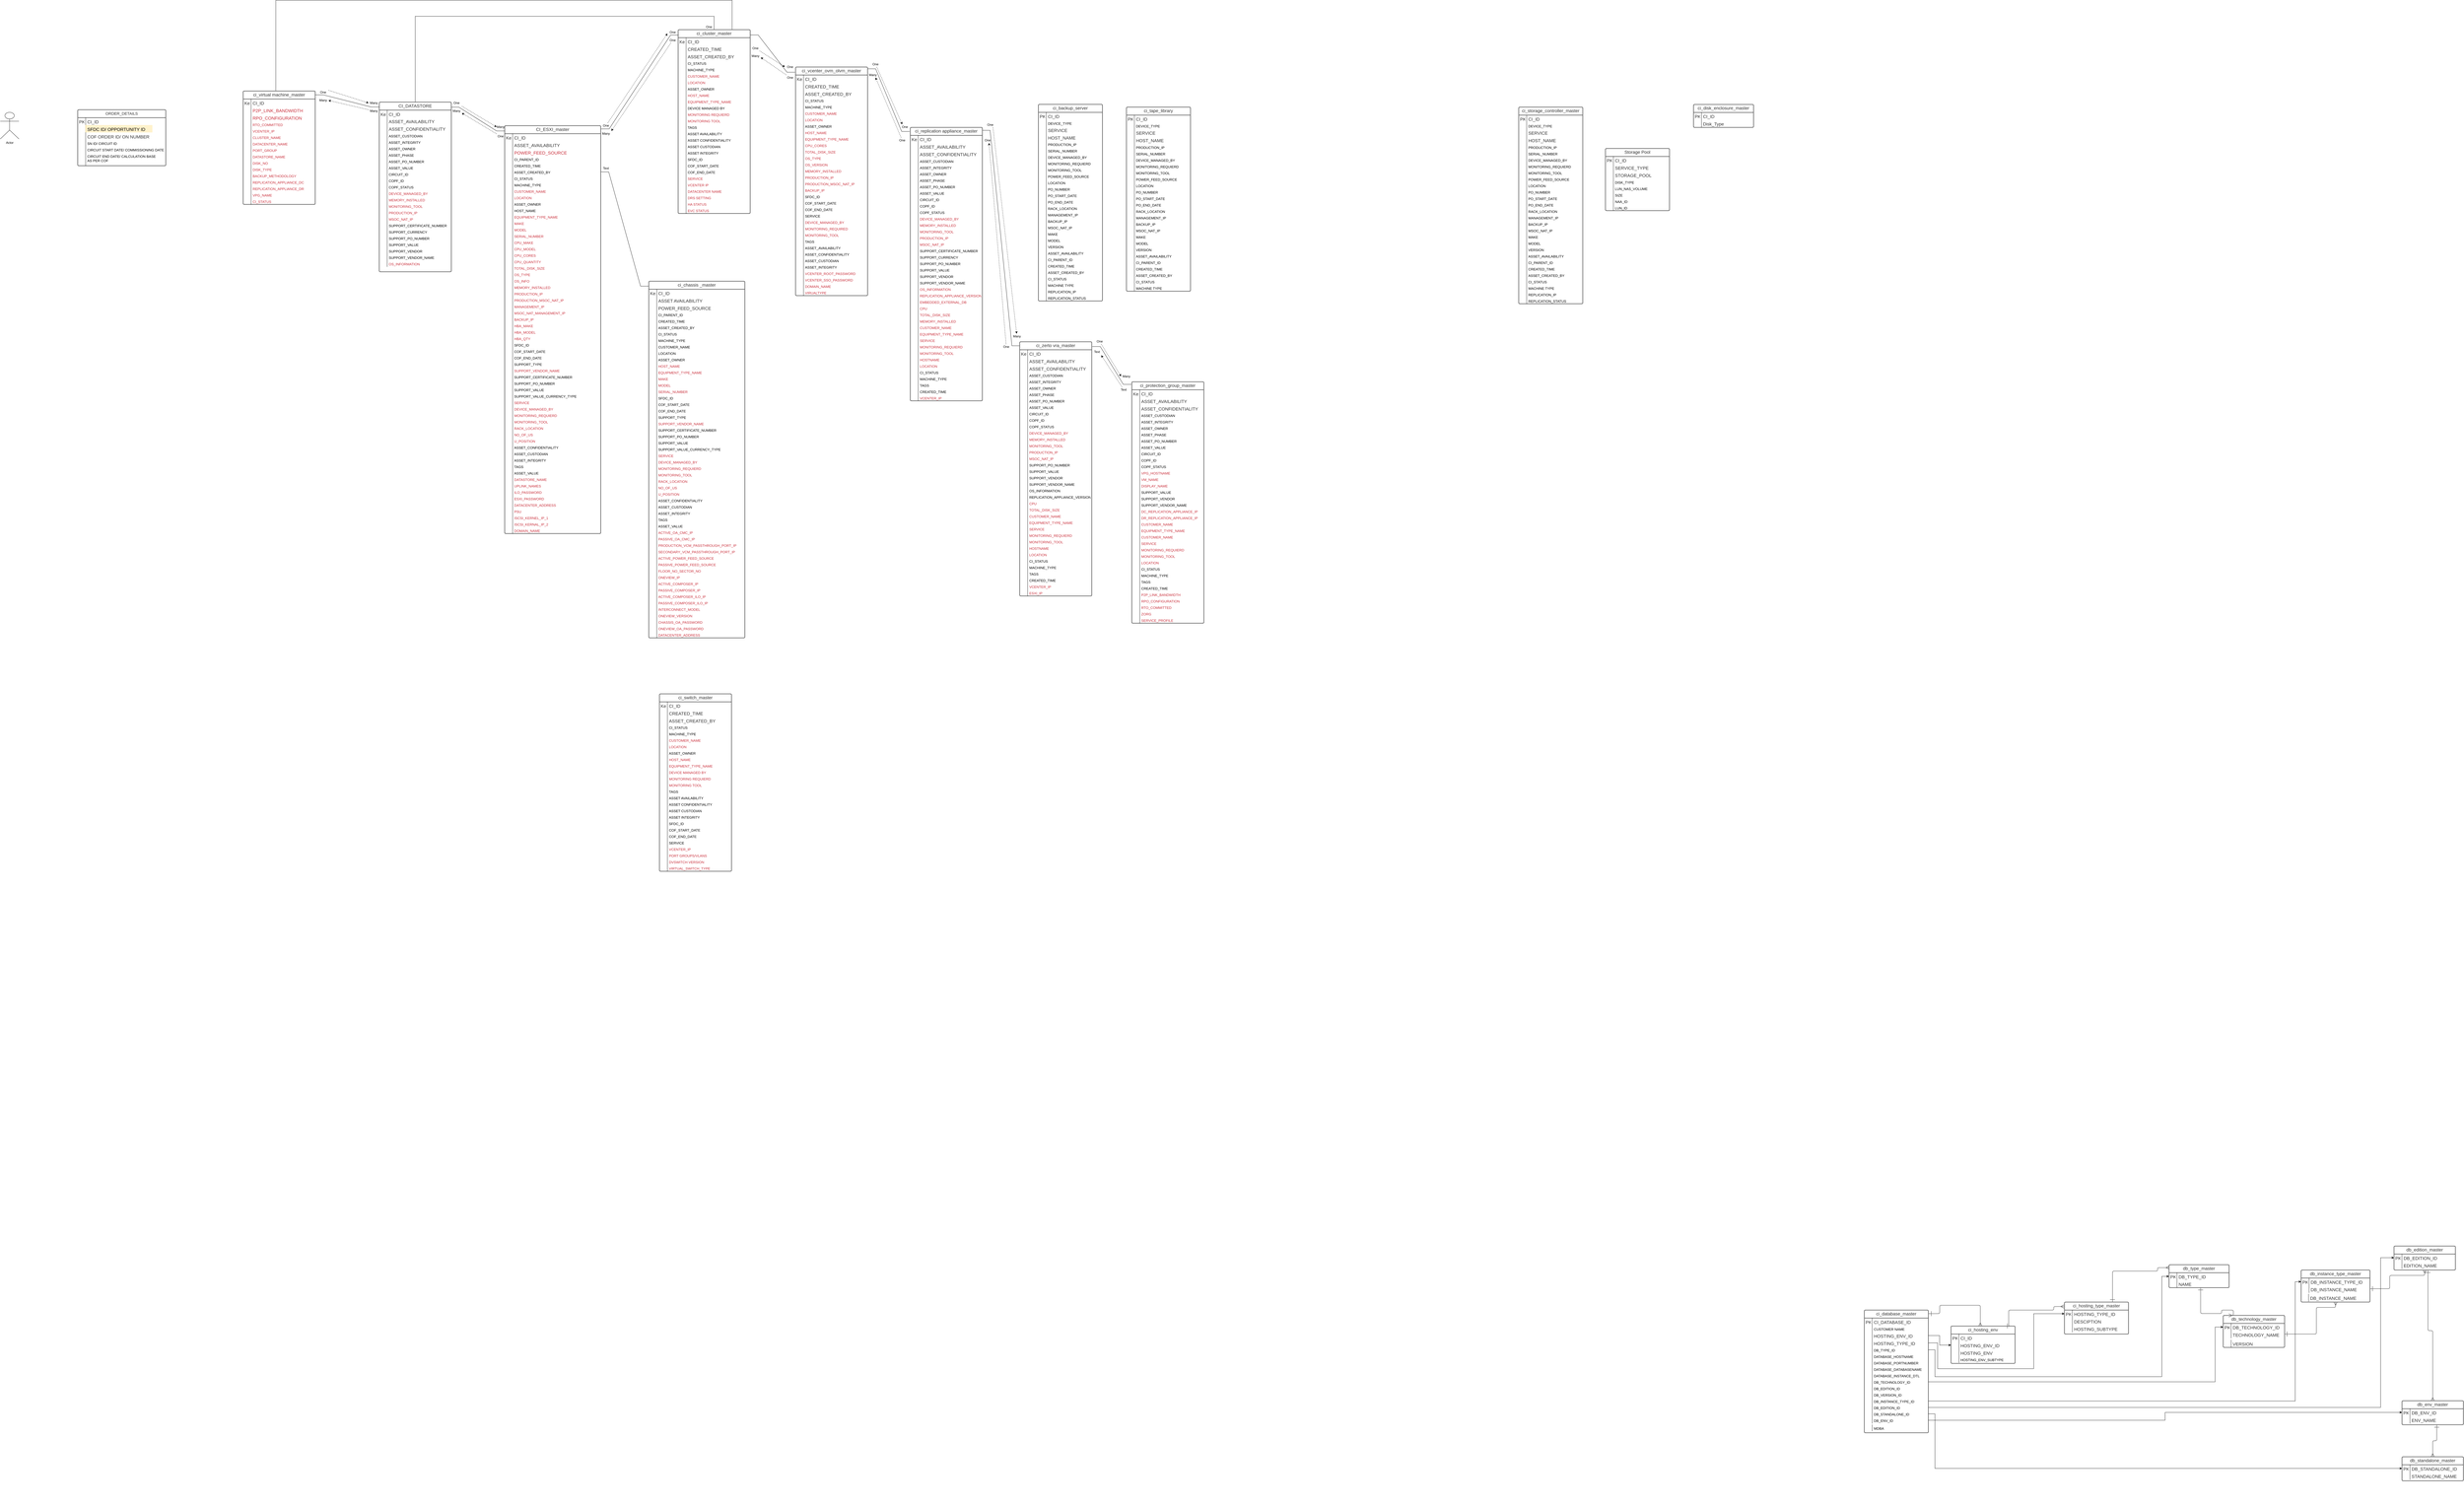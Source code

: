 <mxfile version="15.9.1" type="github">
  <diagram name="Copy of ERD_new" id="q0jdz9HmZNZGuihG_AF0">
    <mxGraphModel dx="7651" dy="2164" grid="1" gridSize="10" guides="1" tooltips="1" connect="1" arrows="1" fold="1" page="1" pageScale="1" pageWidth="827" pageHeight="1169" math="0" shadow="0">
      <root>
        <mxCell id="P57kVZCXkfS0ebNzz2VA-0" />
        <mxCell id="P57kVZCXkfS0ebNzz2VA-1" parent="P57kVZCXkfS0ebNzz2VA-0" />
        <mxCell id="gukHNy95KY3BGcn18gTY-11" style="edgeStyle=entityRelationEdgeStyle;rounded=0;orthogonalLoop=1;jettySize=auto;html=1;entryX=-0.008;entryY=0.015;entryDx=0;entryDy=0;entryPerimeter=0;startArrow=none;startFill=0;endArrow=none;endFill=0;exitX=1.001;exitY=0.008;exitDx=0;exitDy=0;exitPerimeter=0;" edge="1" parent="P57kVZCXkfS0ebNzz2VA-1" source="P57kVZCXkfS0ebNzz2VA-2" target="P57kVZCXkfS0ebNzz2VA-288">
          <mxGeometry relative="1" as="geometry" />
        </mxCell>
        <mxCell id="P57kVZCXkfS0ebNzz2VA-2" value="ci_vcenter_ovm_olvm_master" style="html=1;overflow=block;blockSpacing=1;whiteSpace=wrap;swimlane;resizeParent=1;resizeParentMax=0;resizeLast=0;collapsible=0;marginBottom=0;fontStyle=0;swimlaneFillColor=#ffffff;startSize=30;whiteSpace=wrap;fontSize=16.7;fontColor=#333333;whiteSpace=wrap;spacing=0;strokeColor=#5e5e5e;strokeOpacity=100;rounded=1;absoluteArcSize=1;arcSize=9;strokeWidth=2.3;whiteSpace=wrap;whiteSpace=wrap;whiteSpace=wrap;whiteSpace=wrap;whiteSpace=wrap;whiteSpace=wrap;whiteSpace=wrap;whiteSpace=wrap;whiteSpace=wrap;whiteSpace=wrap;whiteSpace=wrap;whiteSpace=wrap;whiteSpace=wrap;whiteSpace=wrap;whiteSpace=wrap;whiteSpace=wrap;whiteSpace=wrap;whiteSpace=wrap;whiteSpace=wrap;whiteSpace=wrap;whiteSpace=wrap;whiteSpace=wrap;whiteSpace=wrap;whiteSpace=wrap;whiteSpace=wrap;whiteSpace=wrap;whiteSpace=wrap;whiteSpace=wrap;whiteSpace=wrap;whiteSpace=wrap;whiteSpace=wrap;whiteSpace=wrap;whiteSpace=wrap;whiteSpace=wrap;" parent="P57kVZCXkfS0ebNzz2VA-1" vertex="1">
          <mxGeometry x="-2550" y="110.0" width="270" height="857" as="geometry" />
        </mxCell>
        <mxCell id="P57kVZCXkfS0ebNzz2VA-3" value="Key" style="strokeColor=none;part=1;resizeHeight=0;align=center;verticalAlign=top;spacingLeft=4;spacingRight=4;overflow=hidden;rotatable=0;points=[[0,0.5],[1,0.5]];portConstraint=eastwest;html=1;whiteSpace=wrap;swimlaneFillColor=#ffffff;whiteSpace=wrap;fontSize=16.7;fontColor=#333333;fillColor=none;strokeOpacity=100;" parent="P57kVZCXkfS0ebNzz2VA-2" vertex="1">
          <mxGeometry y="30" width="30" height="27.75" as="geometry" />
        </mxCell>
        <mxCell id="P57kVZCXkfS0ebNzz2VA-4" value="CI_ID" style="shape=partialRectangle;top=0;right=0;bottom=0;part=1;resizeHeight=0;align=left;verticalAlign=top;spacingLeft=4;spacingRight=4;overflow=hidden;rotatable=0;points=[[0,0.5],[1,0.5]];portConstraint=eastwest;html=1;whiteSpace=wrap;swimlaneFillColor=#ffffff;whiteSpace=wrap;fontSize=16.7;fontColor=#333333;fillColor=none;strokeOpacity=100;" parent="P57kVZCXkfS0ebNzz2VA-2" vertex="1">
          <mxGeometry x="30" y="30" width="240" height="27.75" as="geometry" />
        </mxCell>
        <mxCell id="P57kVZCXkfS0ebNzz2VA-5" value="" style="strokeColor=none;part=1;resizeHeight=0;align=center;verticalAlign=top;spacingLeft=4;spacingRight=4;overflow=hidden;rotatable=0;points=[[0,0.5],[1,0.5]];portConstraint=eastwest;html=1;whiteSpace=wrap;swimlaneFillColor=#ffffff;whiteSpace=wrap;fontSize=13;fillColor=none;strokeOpacity=100;" parent="P57kVZCXkfS0ebNzz2VA-2" vertex="1">
          <mxGeometry y="57.75" width="30" height="27.75" as="geometry" />
        </mxCell>
        <mxCell id="P57kVZCXkfS0ebNzz2VA-6" value="CREATED_TIME" style="shape=partialRectangle;top=0;right=0;bottom=0;part=1;resizeHeight=0;align=left;verticalAlign=top;spacingLeft=4;spacingRight=4;overflow=hidden;rotatable=0;points=[[0,0.5],[1,0.5]];portConstraint=eastwest;html=1;whiteSpace=wrap;swimlaneFillColor=#ffffff;whiteSpace=wrap;fontSize=16.7;fontColor=#333333;fillColor=none;strokeOpacity=100;" parent="P57kVZCXkfS0ebNzz2VA-2" vertex="1">
          <mxGeometry x="30" y="57.75" width="240" height="27.75" as="geometry" />
        </mxCell>
        <mxCell id="P57kVZCXkfS0ebNzz2VA-7" value="" style="strokeColor=none;part=1;resizeHeight=0;align=center;verticalAlign=top;spacingLeft=4;spacingRight=4;overflow=hidden;rotatable=0;points=[[0,0.5],[1,0.5]];portConstraint=eastwest;html=1;whiteSpace=wrap;swimlaneFillColor=#ffffff;whiteSpace=wrap;fontSize=13;fillColor=none;strokeOpacity=100;" parent="P57kVZCXkfS0ebNzz2VA-2" vertex="1">
          <mxGeometry y="85.5" width="30" height="27.75" as="geometry" />
        </mxCell>
        <mxCell id="P57kVZCXkfS0ebNzz2VA-8" value="ASSET_CREATED_BY" style="shape=partialRectangle;top=0;right=0;bottom=0;part=1;resizeHeight=0;align=left;verticalAlign=top;spacingLeft=4;spacingRight=4;overflow=hidden;rotatable=0;points=[[0,0.5],[1,0.5]];portConstraint=eastwest;html=1;whiteSpace=wrap;swimlaneFillColor=#ffffff;whiteSpace=wrap;fontSize=16.7;fontColor=#333333;fillColor=none;strokeOpacity=100;" parent="P57kVZCXkfS0ebNzz2VA-2" vertex="1">
          <mxGeometry x="30" y="85.5" width="240" height="27.75" as="geometry" />
        </mxCell>
        <mxCell id="P57kVZCXkfS0ebNzz2VA-9" value="" style="strokeColor=none;part=1;resizeHeight=0;align=center;verticalAlign=top;spacingLeft=4;spacingRight=4;overflow=hidden;rotatable=0;points=[[0,0.5],[1,0.5]];portConstraint=eastwest;html=1;whiteSpace=wrap;swimlaneFillColor=#ffffff;whiteSpace=wrap;fontSize=13;fillColor=none;strokeOpacity=100;" parent="P57kVZCXkfS0ebNzz2VA-2" vertex="1">
          <mxGeometry y="113.25" width="30" height="24" as="geometry" />
        </mxCell>
        <mxCell id="P57kVZCXkfS0ebNzz2VA-10" value="CI_STATUS" style="shape=partialRectangle;top=0;right=0;bottom=0;part=1;resizeHeight=0;align=left;verticalAlign=top;spacingLeft=4;spacingRight=4;overflow=hidden;rotatable=0;points=[[0,0.5],[1,0.5]];portConstraint=eastwest;html=1;whiteSpace=wrap;swimlaneFillColor=#ffffff;whiteSpace=wrap;fontSize=13;fillColor=none;strokeOpacity=100;" parent="P57kVZCXkfS0ebNzz2VA-2" vertex="1">
          <mxGeometry x="30" y="113.25" width="240" height="24" as="geometry" />
        </mxCell>
        <mxCell id="P57kVZCXkfS0ebNzz2VA-11" value="" style="strokeColor=none;part=1;resizeHeight=0;align=center;verticalAlign=top;spacingLeft=4;spacingRight=4;overflow=hidden;rotatable=0;points=[[0,0.5],[1,0.5]];portConstraint=eastwest;html=1;whiteSpace=wrap;swimlaneFillColor=#ffffff;whiteSpace=wrap;fontSize=13;fillColor=none;strokeOpacity=100;" parent="P57kVZCXkfS0ebNzz2VA-2" vertex="1">
          <mxGeometry y="137.25" width="30" height="24" as="geometry" />
        </mxCell>
        <mxCell id="P57kVZCXkfS0ebNzz2VA-12" value="MACHINE_TYPE" style="shape=partialRectangle;top=0;right=0;bottom=0;part=1;resizeHeight=0;align=left;verticalAlign=top;spacingLeft=4;spacingRight=4;overflow=hidden;rotatable=0;points=[[0,0.5],[1,0.5]];portConstraint=eastwest;html=1;whiteSpace=wrap;swimlaneFillColor=#ffffff;whiteSpace=wrap;fontSize=13;fillColor=none;strokeOpacity=100;" parent="P57kVZCXkfS0ebNzz2VA-2" vertex="1">
          <mxGeometry x="30" y="137.25" width="240" height="24" as="geometry" />
        </mxCell>
        <mxCell id="P57kVZCXkfS0ebNzz2VA-13" value="" style="strokeColor=none;part=1;resizeHeight=0;align=center;verticalAlign=top;spacingLeft=4;spacingRight=4;overflow=hidden;rotatable=0;points=[[0,0.5],[1,0.5]];portConstraint=eastwest;html=1;whiteSpace=wrap;swimlaneFillColor=#ffffff;whiteSpace=wrap;fontSize=13;fillColor=none;strokeOpacity=100;" parent="P57kVZCXkfS0ebNzz2VA-2" vertex="1">
          <mxGeometry y="161.25" width="30" height="24" as="geometry" />
        </mxCell>
        <mxCell id="P57kVZCXkfS0ebNzz2VA-14" value="CUSTOMER_NAME" style="shape=partialRectangle;top=0;right=0;bottom=0;part=1;resizeHeight=0;align=left;verticalAlign=top;spacingLeft=4;spacingRight=4;overflow=hidden;rotatable=0;points=[[0,0.5],[1,0.5]];portConstraint=eastwest;html=1;whiteSpace=wrap;swimlaneFillColor=#ffffff;whiteSpace=wrap;fontSize=13;fontColor=#c92d39;fillColor=none;strokeOpacity=100;" parent="P57kVZCXkfS0ebNzz2VA-2" vertex="1">
          <mxGeometry x="30" y="161.25" width="240" height="24" as="geometry" />
        </mxCell>
        <mxCell id="P57kVZCXkfS0ebNzz2VA-15" value="" style="strokeColor=none;part=1;resizeHeight=0;align=center;verticalAlign=top;spacingLeft=4;spacingRight=4;overflow=hidden;rotatable=0;points=[[0,0.5],[1,0.5]];portConstraint=eastwest;html=1;whiteSpace=wrap;swimlaneFillColor=#ffffff;whiteSpace=wrap;fontSize=13;fillColor=none;strokeOpacity=100;" parent="P57kVZCXkfS0ebNzz2VA-2" vertex="1">
          <mxGeometry y="185.25" width="30" height="24" as="geometry" />
        </mxCell>
        <mxCell id="P57kVZCXkfS0ebNzz2VA-16" value="LOCATION" style="shape=partialRectangle;top=0;right=0;bottom=0;part=1;resizeHeight=0;align=left;verticalAlign=top;spacingLeft=4;spacingRight=4;overflow=hidden;rotatable=0;points=[[0,0.5],[1,0.5]];portConstraint=eastwest;html=1;whiteSpace=wrap;swimlaneFillColor=#ffffff;whiteSpace=wrap;fontSize=13;fontColor=#c92d39;fillColor=none;strokeOpacity=100;" parent="P57kVZCXkfS0ebNzz2VA-2" vertex="1">
          <mxGeometry x="30" y="185.25" width="240" height="24" as="geometry" />
        </mxCell>
        <mxCell id="P57kVZCXkfS0ebNzz2VA-17" value="" style="strokeColor=none;part=1;resizeHeight=0;align=center;verticalAlign=top;spacingLeft=4;spacingRight=4;overflow=hidden;rotatable=0;points=[[0,0.5],[1,0.5]];portConstraint=eastwest;html=1;whiteSpace=wrap;swimlaneFillColor=#ffffff;whiteSpace=wrap;fontSize=13;fillColor=none;strokeOpacity=100;" parent="P57kVZCXkfS0ebNzz2VA-2" vertex="1">
          <mxGeometry y="209.25" width="30" height="24" as="geometry" />
        </mxCell>
        <mxCell id="P57kVZCXkfS0ebNzz2VA-18" value="ASSET_OWNER" style="shape=partialRectangle;top=0;right=0;bottom=0;part=1;resizeHeight=0;align=left;verticalAlign=top;spacingLeft=4;spacingRight=4;overflow=hidden;rotatable=0;points=[[0,0.5],[1,0.5]];portConstraint=eastwest;html=1;whiteSpace=wrap;swimlaneFillColor=#ffffff;whiteSpace=wrap;fontSize=13;fillColor=none;strokeOpacity=100;" parent="P57kVZCXkfS0ebNzz2VA-2" vertex="1">
          <mxGeometry x="30" y="209.25" width="240" height="24" as="geometry" />
        </mxCell>
        <mxCell id="P57kVZCXkfS0ebNzz2VA-19" value="" style="strokeColor=none;part=1;resizeHeight=0;align=center;verticalAlign=top;spacingLeft=4;spacingRight=4;overflow=hidden;rotatable=0;points=[[0,0.5],[1,0.5]];portConstraint=eastwest;html=1;whiteSpace=wrap;swimlaneFillColor=#ffffff;whiteSpace=wrap;fontSize=13;fillColor=none;strokeOpacity=100;" parent="P57kVZCXkfS0ebNzz2VA-2" vertex="1">
          <mxGeometry y="233.25" width="30" height="24" as="geometry" />
        </mxCell>
        <mxCell id="P57kVZCXkfS0ebNzz2VA-20" value="HOST_NAME" style="shape=partialRectangle;top=0;right=0;bottom=0;part=1;resizeHeight=0;align=left;verticalAlign=top;spacingLeft=4;spacingRight=4;overflow=hidden;rotatable=0;points=[[0,0.5],[1,0.5]];portConstraint=eastwest;html=1;whiteSpace=wrap;swimlaneFillColor=#ffffff;whiteSpace=wrap;fontSize=13;fontColor=#c92d39;fillColor=none;strokeOpacity=100;" parent="P57kVZCXkfS0ebNzz2VA-2" vertex="1">
          <mxGeometry x="30" y="233.25" width="240" height="24" as="geometry" />
        </mxCell>
        <mxCell id="P57kVZCXkfS0ebNzz2VA-21" value="" style="strokeColor=none;part=1;resizeHeight=0;align=center;verticalAlign=top;spacingLeft=4;spacingRight=4;overflow=hidden;rotatable=0;points=[[0,0.5],[1,0.5]];portConstraint=eastwest;html=1;whiteSpace=wrap;swimlaneFillColor=#ffffff;whiteSpace=wrap;fontSize=13;fillColor=none;strokeOpacity=100;" parent="P57kVZCXkfS0ebNzz2VA-2" vertex="1">
          <mxGeometry y="257.25" width="30" height="24" as="geometry" />
        </mxCell>
        <mxCell id="P57kVZCXkfS0ebNzz2VA-22" value="EQUIPMENT_TYPE_NAME" style="shape=partialRectangle;top=0;right=0;bottom=0;part=1;resizeHeight=0;align=left;verticalAlign=top;spacingLeft=4;spacingRight=4;overflow=hidden;rotatable=0;points=[[0,0.5],[1,0.5]];portConstraint=eastwest;html=1;whiteSpace=wrap;swimlaneFillColor=#ffffff;whiteSpace=wrap;fontSize=13;fontColor=#c92d39;fillColor=none;strokeOpacity=100;" parent="P57kVZCXkfS0ebNzz2VA-2" vertex="1">
          <mxGeometry x="30" y="257.25" width="240" height="24" as="geometry" />
        </mxCell>
        <mxCell id="P57kVZCXkfS0ebNzz2VA-23" value="" style="strokeColor=none;part=1;resizeHeight=0;align=center;verticalAlign=top;spacingLeft=4;spacingRight=4;overflow=hidden;rotatable=0;points=[[0,0.5],[1,0.5]];portConstraint=eastwest;html=1;whiteSpace=wrap;swimlaneFillColor=#ffffff;whiteSpace=wrap;fontSize=13;fillColor=none;strokeOpacity=100;" parent="P57kVZCXkfS0ebNzz2VA-2" vertex="1">
          <mxGeometry y="281.25" width="30" height="24" as="geometry" />
        </mxCell>
        <mxCell id="P57kVZCXkfS0ebNzz2VA-24" value="CPU_CORES" style="shape=partialRectangle;top=0;right=0;bottom=0;part=1;resizeHeight=0;align=left;verticalAlign=top;spacingLeft=4;spacingRight=4;overflow=hidden;rotatable=0;points=[[0,0.5],[1,0.5]];portConstraint=eastwest;html=1;whiteSpace=wrap;swimlaneFillColor=#ffffff;whiteSpace=wrap;fontSize=13;fontColor=#c92d39;fillColor=none;strokeOpacity=100;" parent="P57kVZCXkfS0ebNzz2VA-2" vertex="1">
          <mxGeometry x="30" y="281.25" width="240" height="24" as="geometry" />
        </mxCell>
        <mxCell id="P57kVZCXkfS0ebNzz2VA-25" value="" style="strokeColor=none;part=1;resizeHeight=0;align=center;verticalAlign=top;spacingLeft=4;spacingRight=4;overflow=hidden;rotatable=0;points=[[0,0.5],[1,0.5]];portConstraint=eastwest;html=1;whiteSpace=wrap;swimlaneFillColor=#ffffff;whiteSpace=wrap;fontSize=13;fillColor=none;strokeOpacity=100;" parent="P57kVZCXkfS0ebNzz2VA-2" vertex="1">
          <mxGeometry y="305.25" width="30" height="24" as="geometry" />
        </mxCell>
        <mxCell id="P57kVZCXkfS0ebNzz2VA-26" value="TOTAL_DISK_SIZE" style="shape=partialRectangle;top=0;right=0;bottom=0;part=1;resizeHeight=0;align=left;verticalAlign=top;spacingLeft=4;spacingRight=4;overflow=hidden;rotatable=0;points=[[0,0.5],[1,0.5]];portConstraint=eastwest;html=1;whiteSpace=wrap;swimlaneFillColor=#ffffff;whiteSpace=wrap;fontSize=13;fontColor=#c92d39;fillColor=none;strokeOpacity=100;" parent="P57kVZCXkfS0ebNzz2VA-2" vertex="1">
          <mxGeometry x="30" y="305.25" width="240" height="24" as="geometry" />
        </mxCell>
        <mxCell id="P57kVZCXkfS0ebNzz2VA-27" value="" style="strokeColor=none;part=1;resizeHeight=0;align=center;verticalAlign=top;spacingLeft=4;spacingRight=4;overflow=hidden;rotatable=0;points=[[0,0.5],[1,0.5]];portConstraint=eastwest;html=1;whiteSpace=wrap;swimlaneFillColor=#ffffff;whiteSpace=wrap;fontSize=13;fillColor=none;strokeOpacity=100;" parent="P57kVZCXkfS0ebNzz2VA-2" vertex="1">
          <mxGeometry y="329.25" width="30" height="24" as="geometry" />
        </mxCell>
        <mxCell id="P57kVZCXkfS0ebNzz2VA-28" value="OS_TYPE" style="shape=partialRectangle;top=0;right=0;bottom=0;part=1;resizeHeight=0;align=left;verticalAlign=top;spacingLeft=4;spacingRight=4;overflow=hidden;rotatable=0;points=[[0,0.5],[1,0.5]];portConstraint=eastwest;html=1;whiteSpace=wrap;swimlaneFillColor=#ffffff;whiteSpace=wrap;fontSize=13;fontColor=#c92d39;fillColor=none;strokeOpacity=100;" parent="P57kVZCXkfS0ebNzz2VA-2" vertex="1">
          <mxGeometry x="30" y="329.25" width="240" height="24" as="geometry" />
        </mxCell>
        <mxCell id="P57kVZCXkfS0ebNzz2VA-29" value="" style="strokeColor=none;part=1;resizeHeight=0;align=center;verticalAlign=top;spacingLeft=4;spacingRight=4;overflow=hidden;rotatable=0;points=[[0,0.5],[1,0.5]];portConstraint=eastwest;html=1;whiteSpace=wrap;swimlaneFillColor=#ffffff;whiteSpace=wrap;fontSize=13;fillColor=none;strokeOpacity=100;" parent="P57kVZCXkfS0ebNzz2VA-2" vertex="1">
          <mxGeometry y="353.25" width="30" height="24" as="geometry" />
        </mxCell>
        <mxCell id="P57kVZCXkfS0ebNzz2VA-30" value="OS_VERSION" style="shape=partialRectangle;top=0;right=0;bottom=0;part=1;resizeHeight=0;align=left;verticalAlign=top;spacingLeft=4;spacingRight=4;overflow=hidden;rotatable=0;points=[[0,0.5],[1,0.5]];portConstraint=eastwest;html=1;whiteSpace=wrap;swimlaneFillColor=#ffffff;whiteSpace=wrap;fontSize=13;fontColor=#c92d39;fillColor=none;strokeOpacity=100;" parent="P57kVZCXkfS0ebNzz2VA-2" vertex="1">
          <mxGeometry x="30" y="353.25" width="240" height="24" as="geometry" />
        </mxCell>
        <mxCell id="P57kVZCXkfS0ebNzz2VA-31" value="" style="strokeColor=none;part=1;resizeHeight=0;align=center;verticalAlign=top;spacingLeft=4;spacingRight=4;overflow=hidden;rotatable=0;points=[[0,0.5],[1,0.5]];portConstraint=eastwest;html=1;whiteSpace=wrap;swimlaneFillColor=#ffffff;whiteSpace=wrap;fontSize=13;fillColor=none;strokeOpacity=100;" parent="P57kVZCXkfS0ebNzz2VA-2" vertex="1">
          <mxGeometry y="377.25" width="30" height="24" as="geometry" />
        </mxCell>
        <mxCell id="P57kVZCXkfS0ebNzz2VA-32" value="MEMORY_INSTALLED" style="shape=partialRectangle;top=0;right=0;bottom=0;part=1;resizeHeight=0;align=left;verticalAlign=top;spacingLeft=4;spacingRight=4;overflow=hidden;rotatable=0;points=[[0,0.5],[1,0.5]];portConstraint=eastwest;html=1;whiteSpace=wrap;swimlaneFillColor=#ffffff;whiteSpace=wrap;fontSize=13;fontColor=#c92d39;fillColor=none;strokeOpacity=100;" parent="P57kVZCXkfS0ebNzz2VA-2" vertex="1">
          <mxGeometry x="30" y="377.25" width="240" height="24" as="geometry" />
        </mxCell>
        <mxCell id="P57kVZCXkfS0ebNzz2VA-33" value="" style="strokeColor=none;part=1;resizeHeight=0;align=center;verticalAlign=top;spacingLeft=4;spacingRight=4;overflow=hidden;rotatable=0;points=[[0,0.5],[1,0.5]];portConstraint=eastwest;html=1;whiteSpace=wrap;swimlaneFillColor=#ffffff;whiteSpace=wrap;fontSize=13;fillColor=none;strokeOpacity=100;" parent="P57kVZCXkfS0ebNzz2VA-2" vertex="1">
          <mxGeometry y="401.25" width="30" height="24" as="geometry" />
        </mxCell>
        <mxCell id="P57kVZCXkfS0ebNzz2VA-34" value="PRODUCTION_IP" style="shape=partialRectangle;top=0;right=0;bottom=0;part=1;resizeHeight=0;align=left;verticalAlign=top;spacingLeft=4;spacingRight=4;overflow=hidden;rotatable=0;points=[[0,0.5],[1,0.5]];portConstraint=eastwest;html=1;whiteSpace=wrap;swimlaneFillColor=#ffffff;whiteSpace=wrap;fontSize=13;fontColor=#c92d39;fillColor=none;strokeOpacity=100;" parent="P57kVZCXkfS0ebNzz2VA-2" vertex="1">
          <mxGeometry x="30" y="401.25" width="240" height="24" as="geometry" />
        </mxCell>
        <mxCell id="P57kVZCXkfS0ebNzz2VA-35" value="" style="strokeColor=none;part=1;resizeHeight=0;align=center;verticalAlign=top;spacingLeft=4;spacingRight=4;overflow=hidden;rotatable=0;points=[[0,0.5],[1,0.5]];portConstraint=eastwest;html=1;whiteSpace=wrap;swimlaneFillColor=#ffffff;whiteSpace=wrap;fontSize=13;fillColor=none;strokeOpacity=100;" parent="P57kVZCXkfS0ebNzz2VA-2" vertex="1">
          <mxGeometry y="425.25" width="30" height="24" as="geometry" />
        </mxCell>
        <mxCell id="P57kVZCXkfS0ebNzz2VA-36" value="PRODUCTION_MSOC_NAT_IP" style="shape=partialRectangle;top=0;right=0;bottom=0;part=1;resizeHeight=0;align=left;verticalAlign=top;spacingLeft=4;spacingRight=4;overflow=hidden;rotatable=0;points=[[0,0.5],[1,0.5]];portConstraint=eastwest;html=1;whiteSpace=wrap;swimlaneFillColor=#ffffff;whiteSpace=wrap;fontSize=13;fontColor=#c92d39;fillColor=none;strokeOpacity=100;" parent="P57kVZCXkfS0ebNzz2VA-2" vertex="1">
          <mxGeometry x="30" y="425.25" width="240" height="24" as="geometry" />
        </mxCell>
        <mxCell id="P57kVZCXkfS0ebNzz2VA-37" value="" style="strokeColor=none;part=1;resizeHeight=0;align=center;verticalAlign=top;spacingLeft=4;spacingRight=4;overflow=hidden;rotatable=0;points=[[0,0.5],[1,0.5]];portConstraint=eastwest;html=1;whiteSpace=wrap;swimlaneFillColor=#ffffff;whiteSpace=wrap;fontSize=13;fillColor=none;strokeOpacity=100;" parent="P57kVZCXkfS0ebNzz2VA-2" vertex="1">
          <mxGeometry y="449.25" width="30" height="24" as="geometry" />
        </mxCell>
        <mxCell id="P57kVZCXkfS0ebNzz2VA-38" value="BACKUP_IP" style="shape=partialRectangle;top=0;right=0;bottom=0;part=1;resizeHeight=0;align=left;verticalAlign=top;spacingLeft=4;spacingRight=4;overflow=hidden;rotatable=0;points=[[0,0.5],[1,0.5]];portConstraint=eastwest;html=1;whiteSpace=wrap;swimlaneFillColor=#ffffff;whiteSpace=wrap;fontSize=13;fontColor=#c92d39;fillColor=none;strokeOpacity=100;" parent="P57kVZCXkfS0ebNzz2VA-2" vertex="1">
          <mxGeometry x="30" y="449.25" width="240" height="24" as="geometry" />
        </mxCell>
        <mxCell id="P57kVZCXkfS0ebNzz2VA-39" value="" style="strokeColor=none;part=1;resizeHeight=0;align=center;verticalAlign=top;spacingLeft=4;spacingRight=4;overflow=hidden;rotatable=0;points=[[0,0.5],[1,0.5]];portConstraint=eastwest;html=1;whiteSpace=wrap;swimlaneFillColor=#ffffff;whiteSpace=wrap;fontSize=13;fillColor=none;strokeOpacity=100;" parent="P57kVZCXkfS0ebNzz2VA-2" vertex="1">
          <mxGeometry y="473.25" width="30" height="24" as="geometry" />
        </mxCell>
        <mxCell id="P57kVZCXkfS0ebNzz2VA-40" value="SFDC_ID" style="shape=partialRectangle;top=0;right=0;bottom=0;part=1;resizeHeight=0;align=left;verticalAlign=top;spacingLeft=4;spacingRight=4;overflow=hidden;rotatable=0;points=[[0,0.5],[1,0.5]];portConstraint=eastwest;html=1;whiteSpace=wrap;swimlaneFillColor=#ffffff;whiteSpace=wrap;fontSize=13;fillColor=none;strokeOpacity=100;" parent="P57kVZCXkfS0ebNzz2VA-2" vertex="1">
          <mxGeometry x="30" y="473.25" width="240" height="24" as="geometry" />
        </mxCell>
        <mxCell id="P57kVZCXkfS0ebNzz2VA-41" value="" style="strokeColor=none;part=1;resizeHeight=0;align=center;verticalAlign=top;spacingLeft=4;spacingRight=4;overflow=hidden;rotatable=0;points=[[0,0.5],[1,0.5]];portConstraint=eastwest;html=1;whiteSpace=wrap;swimlaneFillColor=#ffffff;whiteSpace=wrap;fontSize=13;fillColor=none;strokeOpacity=100;" parent="P57kVZCXkfS0ebNzz2VA-2" vertex="1">
          <mxGeometry y="497.25" width="30" height="24" as="geometry" />
        </mxCell>
        <mxCell id="P57kVZCXkfS0ebNzz2VA-42" value="COF_START_DATE" style="shape=partialRectangle;top=0;right=0;bottom=0;part=1;resizeHeight=0;align=left;verticalAlign=top;spacingLeft=4;spacingRight=4;overflow=hidden;rotatable=0;points=[[0,0.5],[1,0.5]];portConstraint=eastwest;html=1;whiteSpace=wrap;swimlaneFillColor=#ffffff;whiteSpace=wrap;fontSize=13;fillColor=none;strokeOpacity=100;" parent="P57kVZCXkfS0ebNzz2VA-2" vertex="1">
          <mxGeometry x="30" y="497.25" width="240" height="24" as="geometry" />
        </mxCell>
        <mxCell id="P57kVZCXkfS0ebNzz2VA-43" value="" style="strokeColor=none;part=1;resizeHeight=0;align=center;verticalAlign=top;spacingLeft=4;spacingRight=4;overflow=hidden;rotatable=0;points=[[0,0.5],[1,0.5]];portConstraint=eastwest;html=1;whiteSpace=wrap;swimlaneFillColor=#ffffff;whiteSpace=wrap;fontSize=13;fillColor=none;strokeOpacity=100;" parent="P57kVZCXkfS0ebNzz2VA-2" vertex="1">
          <mxGeometry y="521.25" width="30" height="24" as="geometry" />
        </mxCell>
        <mxCell id="P57kVZCXkfS0ebNzz2VA-44" value="COF_END_DATE" style="shape=partialRectangle;top=0;right=0;bottom=0;part=1;resizeHeight=0;align=left;verticalAlign=top;spacingLeft=4;spacingRight=4;overflow=hidden;rotatable=0;points=[[0,0.5],[1,0.5]];portConstraint=eastwest;html=1;whiteSpace=wrap;swimlaneFillColor=#ffffff;whiteSpace=wrap;fontSize=13;fillColor=none;strokeOpacity=100;" parent="P57kVZCXkfS0ebNzz2VA-2" vertex="1">
          <mxGeometry x="30" y="521.25" width="240" height="24" as="geometry" />
        </mxCell>
        <mxCell id="P57kVZCXkfS0ebNzz2VA-45" value="" style="strokeColor=none;part=1;resizeHeight=0;align=center;verticalAlign=top;spacingLeft=4;spacingRight=4;overflow=hidden;rotatable=0;points=[[0,0.5],[1,0.5]];portConstraint=eastwest;html=1;whiteSpace=wrap;swimlaneFillColor=#ffffff;whiteSpace=wrap;fontSize=13;fillColor=none;strokeOpacity=100;" parent="P57kVZCXkfS0ebNzz2VA-2" vertex="1">
          <mxGeometry y="545.25" width="30" height="24" as="geometry" />
        </mxCell>
        <mxCell id="P57kVZCXkfS0ebNzz2VA-46" value="SERVICE" style="shape=partialRectangle;top=0;right=0;bottom=0;part=1;resizeHeight=0;align=left;verticalAlign=top;spacingLeft=4;spacingRight=4;overflow=hidden;rotatable=0;points=[[0,0.5],[1,0.5]];portConstraint=eastwest;html=1;whiteSpace=wrap;swimlaneFillColor=#ffffff;whiteSpace=wrap;fontSize=13;fillColor=none;strokeOpacity=100;" parent="P57kVZCXkfS0ebNzz2VA-2" vertex="1">
          <mxGeometry x="30" y="545.25" width="240" height="24" as="geometry" />
        </mxCell>
        <mxCell id="P57kVZCXkfS0ebNzz2VA-47" value="" style="strokeColor=none;part=1;resizeHeight=0;align=center;verticalAlign=top;spacingLeft=4;spacingRight=4;overflow=hidden;rotatable=0;points=[[0,0.5],[1,0.5]];portConstraint=eastwest;html=1;whiteSpace=wrap;swimlaneFillColor=#ffffff;whiteSpace=wrap;fontSize=13;fillColor=none;strokeOpacity=100;" parent="P57kVZCXkfS0ebNzz2VA-2" vertex="1">
          <mxGeometry y="569.25" width="30" height="24" as="geometry" />
        </mxCell>
        <mxCell id="P57kVZCXkfS0ebNzz2VA-48" value="DEVICE_MANAGED_BY" style="shape=partialRectangle;top=0;right=0;bottom=0;part=1;resizeHeight=0;align=left;verticalAlign=top;spacingLeft=4;spacingRight=4;overflow=hidden;rotatable=0;points=[[0,0.5],[1,0.5]];portConstraint=eastwest;html=1;whiteSpace=wrap;swimlaneFillColor=#ffffff;whiteSpace=wrap;fontSize=13;fontColor=#c92d39;fillColor=none;strokeOpacity=100;" parent="P57kVZCXkfS0ebNzz2VA-2" vertex="1">
          <mxGeometry x="30" y="569.25" width="240" height="24" as="geometry" />
        </mxCell>
        <mxCell id="P57kVZCXkfS0ebNzz2VA-49" value="" style="strokeColor=none;part=1;resizeHeight=0;align=center;verticalAlign=top;spacingLeft=4;spacingRight=4;overflow=hidden;rotatable=0;points=[[0,0.5],[1,0.5]];portConstraint=eastwest;html=1;whiteSpace=wrap;swimlaneFillColor=#ffffff;whiteSpace=wrap;fontSize=13;fillColor=none;strokeOpacity=100;" parent="P57kVZCXkfS0ebNzz2VA-2" vertex="1">
          <mxGeometry y="593.25" width="30" height="24" as="geometry" />
        </mxCell>
        <mxCell id="P57kVZCXkfS0ebNzz2VA-50" value="MONITORING_REQUIRED" style="shape=partialRectangle;top=0;right=0;bottom=0;part=1;resizeHeight=0;align=left;verticalAlign=top;spacingLeft=4;spacingRight=4;overflow=hidden;rotatable=0;points=[[0,0.5],[1,0.5]];portConstraint=eastwest;html=1;whiteSpace=wrap;swimlaneFillColor=#ffffff;whiteSpace=wrap;fontSize=13;fontColor=#c92d39;fillColor=none;strokeOpacity=100;" parent="P57kVZCXkfS0ebNzz2VA-2" vertex="1">
          <mxGeometry x="30" y="593.25" width="240" height="24" as="geometry" />
        </mxCell>
        <mxCell id="P57kVZCXkfS0ebNzz2VA-51" value="" style="strokeColor=none;part=1;resizeHeight=0;align=center;verticalAlign=top;spacingLeft=4;spacingRight=4;overflow=hidden;rotatable=0;points=[[0,0.5],[1,0.5]];portConstraint=eastwest;html=1;whiteSpace=wrap;swimlaneFillColor=#ffffff;whiteSpace=wrap;fontSize=13;fillColor=none;strokeOpacity=100;" parent="P57kVZCXkfS0ebNzz2VA-2" vertex="1">
          <mxGeometry y="617.25" width="30" height="24" as="geometry" />
        </mxCell>
        <mxCell id="P57kVZCXkfS0ebNzz2VA-52" value="MONITORING_TOOL" style="shape=partialRectangle;top=0;right=0;bottom=0;part=1;resizeHeight=0;align=left;verticalAlign=top;spacingLeft=4;spacingRight=4;overflow=hidden;rotatable=0;points=[[0,0.5],[1,0.5]];portConstraint=eastwest;html=1;whiteSpace=wrap;swimlaneFillColor=#ffffff;whiteSpace=wrap;fontSize=13;fontColor=#c92d39;fillColor=none;strokeOpacity=100;" parent="P57kVZCXkfS0ebNzz2VA-2" vertex="1">
          <mxGeometry x="30" y="617.25" width="240" height="24" as="geometry" />
        </mxCell>
        <mxCell id="P57kVZCXkfS0ebNzz2VA-53" value="" style="strokeColor=none;part=1;resizeHeight=0;align=center;verticalAlign=top;spacingLeft=4;spacingRight=4;overflow=hidden;rotatable=0;points=[[0,0.5],[1,0.5]];portConstraint=eastwest;html=1;whiteSpace=wrap;swimlaneFillColor=#ffffff;whiteSpace=wrap;fontSize=13;fillColor=none;strokeOpacity=100;" parent="P57kVZCXkfS0ebNzz2VA-2" vertex="1">
          <mxGeometry y="641.25" width="30" height="24" as="geometry" />
        </mxCell>
        <mxCell id="P57kVZCXkfS0ebNzz2VA-54" value="TAGS" style="shape=partialRectangle;top=0;right=0;bottom=0;part=1;resizeHeight=0;align=left;verticalAlign=top;spacingLeft=4;spacingRight=4;overflow=hidden;rotatable=0;points=[[0,0.5],[1,0.5]];portConstraint=eastwest;html=1;whiteSpace=wrap;swimlaneFillColor=#ffffff;whiteSpace=wrap;fontSize=13;fillColor=none;strokeOpacity=100;" parent="P57kVZCXkfS0ebNzz2VA-2" vertex="1">
          <mxGeometry x="30" y="641.25" width="240" height="24" as="geometry" />
        </mxCell>
        <mxCell id="P57kVZCXkfS0ebNzz2VA-55" value="" style="strokeColor=none;part=1;resizeHeight=0;align=center;verticalAlign=top;spacingLeft=4;spacingRight=4;overflow=hidden;rotatable=0;points=[[0,0.5],[1,0.5]];portConstraint=eastwest;html=1;whiteSpace=wrap;swimlaneFillColor=#ffffff;whiteSpace=wrap;fontSize=13;fillColor=none;strokeOpacity=100;" parent="P57kVZCXkfS0ebNzz2VA-2" vertex="1">
          <mxGeometry y="665.25" width="30" height="24" as="geometry" />
        </mxCell>
        <mxCell id="P57kVZCXkfS0ebNzz2VA-56" value="ASSET_AVAILABILITY" style="shape=partialRectangle;top=0;right=0;bottom=0;part=1;resizeHeight=0;align=left;verticalAlign=top;spacingLeft=4;spacingRight=4;overflow=hidden;rotatable=0;points=[[0,0.5],[1,0.5]];portConstraint=eastwest;html=1;whiteSpace=wrap;swimlaneFillColor=#ffffff;whiteSpace=wrap;fontSize=13;fillColor=none;strokeOpacity=100;" parent="P57kVZCXkfS0ebNzz2VA-2" vertex="1">
          <mxGeometry x="30" y="665.25" width="240" height="24" as="geometry" />
        </mxCell>
        <mxCell id="P57kVZCXkfS0ebNzz2VA-57" value="" style="strokeColor=none;part=1;resizeHeight=0;align=center;verticalAlign=top;spacingLeft=4;spacingRight=4;overflow=hidden;rotatable=0;points=[[0,0.5],[1,0.5]];portConstraint=eastwest;html=1;whiteSpace=wrap;swimlaneFillColor=#ffffff;whiteSpace=wrap;fontSize=13;fillColor=none;strokeOpacity=100;" parent="P57kVZCXkfS0ebNzz2VA-2" vertex="1">
          <mxGeometry y="689.25" width="30" height="24" as="geometry" />
        </mxCell>
        <mxCell id="P57kVZCXkfS0ebNzz2VA-58" value="ASSET_CONFIDENTIALITY" style="shape=partialRectangle;top=0;right=0;bottom=0;part=1;resizeHeight=0;align=left;verticalAlign=top;spacingLeft=4;spacingRight=4;overflow=hidden;rotatable=0;points=[[0,0.5],[1,0.5]];portConstraint=eastwest;html=1;whiteSpace=wrap;swimlaneFillColor=#ffffff;whiteSpace=wrap;fontSize=13;fillColor=none;strokeOpacity=100;" parent="P57kVZCXkfS0ebNzz2VA-2" vertex="1">
          <mxGeometry x="30" y="689.25" width="240" height="24" as="geometry" />
        </mxCell>
        <mxCell id="P57kVZCXkfS0ebNzz2VA-59" value="" style="strokeColor=none;part=1;resizeHeight=0;align=center;verticalAlign=top;spacingLeft=4;spacingRight=4;overflow=hidden;rotatable=0;points=[[0,0.5],[1,0.5]];portConstraint=eastwest;html=1;whiteSpace=wrap;swimlaneFillColor=#ffffff;whiteSpace=wrap;fontSize=13;fillColor=none;strokeOpacity=100;" parent="P57kVZCXkfS0ebNzz2VA-2" vertex="1">
          <mxGeometry y="713.25" width="30" height="24" as="geometry" />
        </mxCell>
        <mxCell id="P57kVZCXkfS0ebNzz2VA-60" value="ASSET_CUSTODIAN " style="shape=partialRectangle;top=0;right=0;bottom=0;part=1;resizeHeight=0;align=left;verticalAlign=top;spacingLeft=4;spacingRight=4;overflow=hidden;rotatable=0;points=[[0,0.5],[1,0.5]];portConstraint=eastwest;html=1;whiteSpace=wrap;swimlaneFillColor=#ffffff;whiteSpace=wrap;fontSize=13;fillColor=none;strokeOpacity=100;" parent="P57kVZCXkfS0ebNzz2VA-2" vertex="1">
          <mxGeometry x="30" y="713.25" width="240" height="24" as="geometry" />
        </mxCell>
        <mxCell id="P57kVZCXkfS0ebNzz2VA-61" value="" style="strokeColor=none;part=1;resizeHeight=0;align=center;verticalAlign=top;spacingLeft=4;spacingRight=4;overflow=hidden;rotatable=0;points=[[0,0.5],[1,0.5]];portConstraint=eastwest;html=1;whiteSpace=wrap;swimlaneFillColor=#ffffff;whiteSpace=wrap;fontSize=13;fillColor=none;strokeOpacity=100;" parent="P57kVZCXkfS0ebNzz2VA-2" vertex="1">
          <mxGeometry y="737.25" width="30" height="24" as="geometry" />
        </mxCell>
        <mxCell id="P57kVZCXkfS0ebNzz2VA-62" value="ASSET_INTEGRITY" style="shape=partialRectangle;top=0;right=0;bottom=0;part=1;resizeHeight=0;align=left;verticalAlign=top;spacingLeft=4;spacingRight=4;overflow=hidden;rotatable=0;points=[[0,0.5],[1,0.5]];portConstraint=eastwest;html=1;whiteSpace=wrap;swimlaneFillColor=#ffffff;whiteSpace=wrap;fontSize=13;fillColor=none;strokeOpacity=100;" parent="P57kVZCXkfS0ebNzz2VA-2" vertex="1">
          <mxGeometry x="30" y="737.25" width="240" height="24" as="geometry" />
        </mxCell>
        <mxCell id="P57kVZCXkfS0ebNzz2VA-63" value="" style="strokeColor=none;part=1;resizeHeight=0;align=center;verticalAlign=top;spacingLeft=4;spacingRight=4;overflow=hidden;rotatable=0;points=[[0,0.5],[1,0.5]];portConstraint=eastwest;html=1;whiteSpace=wrap;swimlaneFillColor=#ffffff;whiteSpace=wrap;fontSize=13;fillColor=none;strokeOpacity=100;" parent="P57kVZCXkfS0ebNzz2VA-2" vertex="1">
          <mxGeometry y="761.25" width="30" height="24" as="geometry" />
        </mxCell>
        <mxCell id="P57kVZCXkfS0ebNzz2VA-64" value="VCENTER_ROOT_PASSWORD" style="shape=partialRectangle;top=0;right=0;bottom=0;part=1;resizeHeight=0;align=left;verticalAlign=top;spacingLeft=4;spacingRight=4;overflow=hidden;rotatable=0;points=[[0,0.5],[1,0.5]];portConstraint=eastwest;html=1;whiteSpace=wrap;swimlaneFillColor=#ffffff;whiteSpace=wrap;fontSize=13;fontColor=#c92d39;fillColor=none;strokeOpacity=100;" parent="P57kVZCXkfS0ebNzz2VA-2" vertex="1">
          <mxGeometry x="30" y="761.25" width="240" height="24" as="geometry" />
        </mxCell>
        <mxCell id="P57kVZCXkfS0ebNzz2VA-65" value="" style="strokeColor=none;part=1;resizeHeight=0;align=center;verticalAlign=top;spacingLeft=4;spacingRight=4;overflow=hidden;rotatable=0;points=[[0,0.5],[1,0.5]];portConstraint=eastwest;html=1;whiteSpace=wrap;swimlaneFillColor=#ffffff;whiteSpace=wrap;fontSize=13;fillColor=none;strokeOpacity=100;" parent="P57kVZCXkfS0ebNzz2VA-2" vertex="1">
          <mxGeometry y="785.25" width="30" height="24" as="geometry" />
        </mxCell>
        <mxCell id="P57kVZCXkfS0ebNzz2VA-66" value="VCENTER_SSO_PASSWORD" style="shape=partialRectangle;top=0;right=0;bottom=0;part=1;resizeHeight=0;align=left;verticalAlign=top;spacingLeft=4;spacingRight=4;overflow=hidden;rotatable=0;points=[[0,0.5],[1,0.5]];portConstraint=eastwest;html=1;whiteSpace=wrap;swimlaneFillColor=#ffffff;whiteSpace=wrap;fontSize=13;fontColor=#c92d39;fillColor=none;strokeOpacity=100;" parent="P57kVZCXkfS0ebNzz2VA-2" vertex="1">
          <mxGeometry x="30" y="785.25" width="240" height="24" as="geometry" />
        </mxCell>
        <mxCell id="P57kVZCXkfS0ebNzz2VA-67" value="" style="strokeColor=none;part=1;resizeHeight=0;align=center;verticalAlign=top;spacingLeft=4;spacingRight=4;overflow=hidden;rotatable=0;points=[[0,0.5],[1,0.5]];portConstraint=eastwest;html=1;whiteSpace=wrap;swimlaneFillColor=#ffffff;whiteSpace=wrap;fontSize=13;fillColor=none;strokeOpacity=100;" parent="P57kVZCXkfS0ebNzz2VA-2" vertex="1">
          <mxGeometry y="809.25" width="30" height="24" as="geometry" />
        </mxCell>
        <mxCell id="P57kVZCXkfS0ebNzz2VA-68" value="DOMAIN_NAME" style="shape=partialRectangle;top=0;right=0;bottom=0;part=1;resizeHeight=0;align=left;verticalAlign=top;spacingLeft=4;spacingRight=4;overflow=hidden;rotatable=0;points=[[0,0.5],[1,0.5]];portConstraint=eastwest;html=1;whiteSpace=wrap;swimlaneFillColor=#ffffff;whiteSpace=wrap;fontSize=13;fontColor=#c92d39;fillColor=none;strokeOpacity=100;" parent="P57kVZCXkfS0ebNzz2VA-2" vertex="1">
          <mxGeometry x="30" y="809.25" width="240" height="24" as="geometry" />
        </mxCell>
        <mxCell id="P57kVZCXkfS0ebNzz2VA-69" value="" style="strokeColor=none;part=1;resizeHeight=0;align=center;verticalAlign=top;spacingLeft=4;spacingRight=4;overflow=hidden;rotatable=0;points=[[0,0.5],[1,0.5]];portConstraint=eastwest;html=1;whiteSpace=wrap;swimlaneFillColor=#ffffff;whiteSpace=wrap;fontSize=13;fillColor=none;strokeOpacity=100;" parent="P57kVZCXkfS0ebNzz2VA-2" vertex="1">
          <mxGeometry y="833.25" width="30" height="24" as="geometry" />
        </mxCell>
        <mxCell id="P57kVZCXkfS0ebNzz2VA-70" value="VIRUALTYPE" style="shape=partialRectangle;top=0;right=0;bottom=0;part=1;resizeHeight=0;align=left;verticalAlign=top;spacingLeft=4;spacingRight=4;overflow=hidden;rotatable=0;points=[[0,0.5],[1,0.5]];portConstraint=eastwest;html=1;whiteSpace=wrap;swimlaneFillColor=#ffffff;whiteSpace=wrap;fontSize=13;fontColor=#c92d39;fillColor=none;strokeOpacity=100;" parent="P57kVZCXkfS0ebNzz2VA-2" vertex="1">
          <mxGeometry x="30" y="833.25" width="240" height="24" as="geometry" />
        </mxCell>
        <mxCell id="P57kVZCXkfS0ebNzz2VA-71" value="ci_chassis _master" style="html=1;overflow=block;blockSpacing=1;whiteSpace=wrap;swimlane;resizeParent=1;resizeParentMax=0;resizeLast=0;collapsible=0;marginBottom=0;fontStyle=0;swimlaneFillColor=#ffffff;startSize=30;whiteSpace=wrap;fontSize=16.7;fontColor=#333333;whiteSpace=wrap;spacing=0;strokeColor=#5e5e5e;strokeOpacity=100;rounded=1;absoluteArcSize=1;arcSize=9;strokeWidth=2.3;whiteSpace=wrap;whiteSpace=wrap;whiteSpace=wrap;whiteSpace=wrap;whiteSpace=wrap;whiteSpace=wrap;whiteSpace=wrap;whiteSpace=wrap;whiteSpace=wrap;whiteSpace=wrap;whiteSpace=wrap;whiteSpace=wrap;whiteSpace=wrap;whiteSpace=wrap;whiteSpace=wrap;whiteSpace=wrap;whiteSpace=wrap;whiteSpace=wrap;whiteSpace=wrap;whiteSpace=wrap;whiteSpace=wrap;whiteSpace=wrap;whiteSpace=wrap;whiteSpace=wrap;whiteSpace=wrap;whiteSpace=wrap;whiteSpace=wrap;whiteSpace=wrap;whiteSpace=wrap;whiteSpace=wrap;whiteSpace=wrap;whiteSpace=wrap;whiteSpace=wrap;whiteSpace=wrap;whiteSpace=wrap;whiteSpace=wrap;whiteSpace=wrap;whiteSpace=wrap;whiteSpace=wrap;whiteSpace=wrap;whiteSpace=wrap;whiteSpace=wrap;whiteSpace=wrap;whiteSpace=wrap;whiteSpace=wrap;whiteSpace=wrap;whiteSpace=wrap;whiteSpace=wrap;whiteSpace=wrap;whiteSpace=wrap;whiteSpace=wrap;whiteSpace=wrap;whiteSpace=wrap;whiteSpace=wrap;" parent="P57kVZCXkfS0ebNzz2VA-1" vertex="1">
          <mxGeometry x="-3100" y="913.0" width="360" height="1337" as="geometry" />
        </mxCell>
        <mxCell id="P57kVZCXkfS0ebNzz2VA-72" value="Key" style="strokeColor=none;part=1;resizeHeight=0;align=center;verticalAlign=top;spacingLeft=4;spacingRight=4;overflow=hidden;rotatable=0;points=[[0,0.5],[1,0.5]];portConstraint=eastwest;html=1;whiteSpace=wrap;swimlaneFillColor=#ffffff;whiteSpace=wrap;fontSize=16.7;fontColor=#333333;fillColor=none;strokeOpacity=100;" parent="P57kVZCXkfS0ebNzz2VA-71" vertex="1">
          <mxGeometry y="30" width="30" height="27.75" as="geometry" />
        </mxCell>
        <mxCell id="P57kVZCXkfS0ebNzz2VA-73" value="CI_ID" style="shape=partialRectangle;top=0;right=0;bottom=0;part=1;resizeHeight=0;align=left;verticalAlign=top;spacingLeft=4;spacingRight=4;overflow=hidden;rotatable=0;points=[[0,0.5],[1,0.5]];portConstraint=eastwest;html=1;whiteSpace=wrap;swimlaneFillColor=#ffffff;whiteSpace=wrap;fontSize=16.7;fontColor=#333333;fillColor=none;strokeOpacity=100;" parent="P57kVZCXkfS0ebNzz2VA-71" vertex="1">
          <mxGeometry x="30" y="30" width="330" height="27.75" as="geometry" />
        </mxCell>
        <mxCell id="P57kVZCXkfS0ebNzz2VA-74" value="" style="strokeColor=none;part=1;resizeHeight=0;align=center;verticalAlign=top;spacingLeft=4;spacingRight=4;overflow=hidden;rotatable=0;points=[[0,0.5],[1,0.5]];portConstraint=eastwest;html=1;whiteSpace=wrap;swimlaneFillColor=#ffffff;whiteSpace=wrap;fontSize=13;fillColor=none;strokeOpacity=100;" parent="P57kVZCXkfS0ebNzz2VA-71" vertex="1">
          <mxGeometry y="57.75" width="30" height="27.75" as="geometry" />
        </mxCell>
        <mxCell id="P57kVZCXkfS0ebNzz2VA-75" value="ASSET AVAILABILITY" style="shape=partialRectangle;top=0;right=0;bottom=0;part=1;resizeHeight=0;align=left;verticalAlign=top;spacingLeft=4;spacingRight=4;overflow=hidden;rotatable=0;points=[[0,0.5],[1,0.5]];portConstraint=eastwest;html=1;whiteSpace=wrap;swimlaneFillColor=#ffffff;whiteSpace=wrap;fontSize=16.7;fontColor=#333333;fillColor=none;strokeOpacity=100;" parent="P57kVZCXkfS0ebNzz2VA-71" vertex="1">
          <mxGeometry x="30" y="57.75" width="330" height="27.75" as="geometry" />
        </mxCell>
        <mxCell id="P57kVZCXkfS0ebNzz2VA-76" value="" style="strokeColor=none;part=1;resizeHeight=0;align=center;verticalAlign=top;spacingLeft=4;spacingRight=4;overflow=hidden;rotatable=0;points=[[0,0.5],[1,0.5]];portConstraint=eastwest;html=1;whiteSpace=wrap;swimlaneFillColor=#ffffff;whiteSpace=wrap;fontSize=13;fillColor=none;strokeOpacity=100;" parent="P57kVZCXkfS0ebNzz2VA-71" vertex="1">
          <mxGeometry y="85.5" width="30" height="27.75" as="geometry" />
        </mxCell>
        <mxCell id="P57kVZCXkfS0ebNzz2VA-77" value="POWER_FEED_SOURCE" style="shape=partialRectangle;top=0;right=0;bottom=0;part=1;resizeHeight=0;align=left;verticalAlign=top;spacingLeft=4;spacingRight=4;overflow=hidden;rotatable=0;points=[[0,0.5],[1,0.5]];portConstraint=eastwest;html=1;whiteSpace=wrap;swimlaneFillColor=#ffffff;whiteSpace=wrap;fontSize=16.7;fontColor=#333333;fillColor=none;strokeOpacity=100;" parent="P57kVZCXkfS0ebNzz2VA-71" vertex="1">
          <mxGeometry x="30" y="85.5" width="330" height="27.75" as="geometry" />
        </mxCell>
        <mxCell id="P57kVZCXkfS0ebNzz2VA-78" value="" style="strokeColor=none;part=1;resizeHeight=0;align=center;verticalAlign=top;spacingLeft=4;spacingRight=4;overflow=hidden;rotatable=0;points=[[0,0.5],[1,0.5]];portConstraint=eastwest;html=1;whiteSpace=wrap;swimlaneFillColor=#ffffff;whiteSpace=wrap;fontSize=13;fillColor=none;strokeOpacity=100;" parent="P57kVZCXkfS0ebNzz2VA-71" vertex="1">
          <mxGeometry y="113.25" width="30" height="24" as="geometry" />
        </mxCell>
        <mxCell id="P57kVZCXkfS0ebNzz2VA-79" value="CI_PARENT_ID" style="shape=partialRectangle;top=0;right=0;bottom=0;part=1;resizeHeight=0;align=left;verticalAlign=top;spacingLeft=4;spacingRight=4;overflow=hidden;rotatable=0;points=[[0,0.5],[1,0.5]];portConstraint=eastwest;html=1;whiteSpace=wrap;swimlaneFillColor=#ffffff;whiteSpace=wrap;fontSize=13;fillColor=none;strokeOpacity=100;" parent="P57kVZCXkfS0ebNzz2VA-71" vertex="1">
          <mxGeometry x="30" y="113.25" width="330" height="24" as="geometry" />
        </mxCell>
        <mxCell id="P57kVZCXkfS0ebNzz2VA-80" value="" style="strokeColor=none;part=1;resizeHeight=0;align=center;verticalAlign=top;spacingLeft=4;spacingRight=4;overflow=hidden;rotatable=0;points=[[0,0.5],[1,0.5]];portConstraint=eastwest;html=1;whiteSpace=wrap;swimlaneFillColor=#ffffff;whiteSpace=wrap;fontSize=13;fillColor=none;strokeOpacity=100;" parent="P57kVZCXkfS0ebNzz2VA-71" vertex="1">
          <mxGeometry y="137.25" width="30" height="24" as="geometry" />
        </mxCell>
        <mxCell id="P57kVZCXkfS0ebNzz2VA-81" value="CREATED_TIME" style="shape=partialRectangle;top=0;right=0;bottom=0;part=1;resizeHeight=0;align=left;verticalAlign=top;spacingLeft=4;spacingRight=4;overflow=hidden;rotatable=0;points=[[0,0.5],[1,0.5]];portConstraint=eastwest;html=1;whiteSpace=wrap;swimlaneFillColor=#ffffff;whiteSpace=wrap;fontSize=13;fillColor=none;strokeOpacity=100;" parent="P57kVZCXkfS0ebNzz2VA-71" vertex="1">
          <mxGeometry x="30" y="137.25" width="330" height="24" as="geometry" />
        </mxCell>
        <mxCell id="P57kVZCXkfS0ebNzz2VA-82" value="" style="strokeColor=none;part=1;resizeHeight=0;align=center;verticalAlign=top;spacingLeft=4;spacingRight=4;overflow=hidden;rotatable=0;points=[[0,0.5],[1,0.5]];portConstraint=eastwest;html=1;whiteSpace=wrap;swimlaneFillColor=#ffffff;whiteSpace=wrap;fontSize=13;fillColor=none;strokeOpacity=100;" parent="P57kVZCXkfS0ebNzz2VA-71" vertex="1">
          <mxGeometry y="161.25" width="30" height="24" as="geometry" />
        </mxCell>
        <mxCell id="P57kVZCXkfS0ebNzz2VA-83" value="ASSET_CREATED_BY" style="shape=partialRectangle;top=0;right=0;bottom=0;part=1;resizeHeight=0;align=left;verticalAlign=top;spacingLeft=4;spacingRight=4;overflow=hidden;rotatable=0;points=[[0,0.5],[1,0.5]];portConstraint=eastwest;html=1;whiteSpace=wrap;swimlaneFillColor=#ffffff;whiteSpace=wrap;fontSize=13;fillColor=none;strokeOpacity=100;" parent="P57kVZCXkfS0ebNzz2VA-71" vertex="1">
          <mxGeometry x="30" y="161.25" width="330" height="24" as="geometry" />
        </mxCell>
        <mxCell id="P57kVZCXkfS0ebNzz2VA-84" value="" style="strokeColor=none;part=1;resizeHeight=0;align=center;verticalAlign=top;spacingLeft=4;spacingRight=4;overflow=hidden;rotatable=0;points=[[0,0.5],[1,0.5]];portConstraint=eastwest;html=1;whiteSpace=wrap;swimlaneFillColor=#ffffff;whiteSpace=wrap;fontSize=13;fillColor=none;strokeOpacity=100;" parent="P57kVZCXkfS0ebNzz2VA-71" vertex="1">
          <mxGeometry y="185.25" width="30" height="24" as="geometry" />
        </mxCell>
        <mxCell id="P57kVZCXkfS0ebNzz2VA-85" value="CI_STATUS" style="shape=partialRectangle;top=0;right=0;bottom=0;part=1;resizeHeight=0;align=left;verticalAlign=top;spacingLeft=4;spacingRight=4;overflow=hidden;rotatable=0;points=[[0,0.5],[1,0.5]];portConstraint=eastwest;html=1;whiteSpace=wrap;swimlaneFillColor=#ffffff;whiteSpace=wrap;fontSize=13;fillColor=none;strokeOpacity=100;" parent="P57kVZCXkfS0ebNzz2VA-71" vertex="1">
          <mxGeometry x="30" y="185.25" width="330" height="24" as="geometry" />
        </mxCell>
        <mxCell id="P57kVZCXkfS0ebNzz2VA-86" value="" style="strokeColor=none;part=1;resizeHeight=0;align=center;verticalAlign=top;spacingLeft=4;spacingRight=4;overflow=hidden;rotatable=0;points=[[0,0.5],[1,0.5]];portConstraint=eastwest;html=1;whiteSpace=wrap;swimlaneFillColor=#ffffff;whiteSpace=wrap;fontSize=13;fillColor=none;strokeOpacity=100;" parent="P57kVZCXkfS0ebNzz2VA-71" vertex="1">
          <mxGeometry y="209.25" width="30" height="24" as="geometry" />
        </mxCell>
        <mxCell id="P57kVZCXkfS0ebNzz2VA-87" value="MACHINE_TYPE" style="shape=partialRectangle;top=0;right=0;bottom=0;part=1;resizeHeight=0;align=left;verticalAlign=top;spacingLeft=4;spacingRight=4;overflow=hidden;rotatable=0;points=[[0,0.5],[1,0.5]];portConstraint=eastwest;html=1;whiteSpace=wrap;swimlaneFillColor=#ffffff;whiteSpace=wrap;fontSize=13;fillColor=none;strokeOpacity=100;" parent="P57kVZCXkfS0ebNzz2VA-71" vertex="1">
          <mxGeometry x="30" y="209.25" width="330" height="24" as="geometry" />
        </mxCell>
        <mxCell id="P57kVZCXkfS0ebNzz2VA-88" value="" style="strokeColor=none;part=1;resizeHeight=0;align=center;verticalAlign=top;spacingLeft=4;spacingRight=4;overflow=hidden;rotatable=0;points=[[0,0.5],[1,0.5]];portConstraint=eastwest;html=1;whiteSpace=wrap;swimlaneFillColor=#ffffff;whiteSpace=wrap;fontSize=13;fillColor=none;strokeOpacity=100;" parent="P57kVZCXkfS0ebNzz2VA-71" vertex="1">
          <mxGeometry y="233.25" width="30" height="24" as="geometry" />
        </mxCell>
        <mxCell id="P57kVZCXkfS0ebNzz2VA-89" value="CUSTOMER_NAME" style="shape=partialRectangle;top=0;right=0;bottom=0;part=1;resizeHeight=0;align=left;verticalAlign=top;spacingLeft=4;spacingRight=4;overflow=hidden;rotatable=0;points=[[0,0.5],[1,0.5]];portConstraint=eastwest;html=1;whiteSpace=wrap;swimlaneFillColor=#ffffff;whiteSpace=wrap;fontSize=13;fillColor=none;strokeOpacity=100;" parent="P57kVZCXkfS0ebNzz2VA-71" vertex="1">
          <mxGeometry x="30" y="233.25" width="330" height="24" as="geometry" />
        </mxCell>
        <mxCell id="P57kVZCXkfS0ebNzz2VA-90" value="" style="strokeColor=none;part=1;resizeHeight=0;align=center;verticalAlign=top;spacingLeft=4;spacingRight=4;overflow=hidden;rotatable=0;points=[[0,0.5],[1,0.5]];portConstraint=eastwest;html=1;whiteSpace=wrap;swimlaneFillColor=#ffffff;whiteSpace=wrap;fontSize=13;fillColor=none;strokeOpacity=100;" parent="P57kVZCXkfS0ebNzz2VA-71" vertex="1">
          <mxGeometry y="257.25" width="30" height="24" as="geometry" />
        </mxCell>
        <mxCell id="P57kVZCXkfS0ebNzz2VA-91" value="LOCATION" style="shape=partialRectangle;top=0;right=0;bottom=0;part=1;resizeHeight=0;align=left;verticalAlign=top;spacingLeft=4;spacingRight=4;overflow=hidden;rotatable=0;points=[[0,0.5],[1,0.5]];portConstraint=eastwest;html=1;whiteSpace=wrap;swimlaneFillColor=#ffffff;whiteSpace=wrap;fontSize=13;fillColor=none;strokeOpacity=100;" parent="P57kVZCXkfS0ebNzz2VA-71" vertex="1">
          <mxGeometry x="30" y="257.25" width="330" height="24" as="geometry" />
        </mxCell>
        <mxCell id="P57kVZCXkfS0ebNzz2VA-92" value="" style="strokeColor=none;part=1;resizeHeight=0;align=center;verticalAlign=top;spacingLeft=4;spacingRight=4;overflow=hidden;rotatable=0;points=[[0,0.5],[1,0.5]];portConstraint=eastwest;html=1;whiteSpace=wrap;swimlaneFillColor=#ffffff;whiteSpace=wrap;fontSize=13;fillColor=none;strokeOpacity=100;" parent="P57kVZCXkfS0ebNzz2VA-71" vertex="1">
          <mxGeometry y="281.25" width="30" height="24" as="geometry" />
        </mxCell>
        <mxCell id="P57kVZCXkfS0ebNzz2VA-93" value="ASSET_OWNER" style="shape=partialRectangle;top=0;right=0;bottom=0;part=1;resizeHeight=0;align=left;verticalAlign=top;spacingLeft=4;spacingRight=4;overflow=hidden;rotatable=0;points=[[0,0.5],[1,0.5]];portConstraint=eastwest;html=1;whiteSpace=wrap;swimlaneFillColor=#ffffff;whiteSpace=wrap;fontSize=13;fillColor=none;strokeOpacity=100;" parent="P57kVZCXkfS0ebNzz2VA-71" vertex="1">
          <mxGeometry x="30" y="281.25" width="330" height="24" as="geometry" />
        </mxCell>
        <mxCell id="P57kVZCXkfS0ebNzz2VA-94" value="" style="strokeColor=none;part=1;resizeHeight=0;align=center;verticalAlign=top;spacingLeft=4;spacingRight=4;overflow=hidden;rotatable=0;points=[[0,0.5],[1,0.5]];portConstraint=eastwest;html=1;whiteSpace=wrap;swimlaneFillColor=#ffffff;whiteSpace=wrap;fontSize=13;fillColor=none;strokeOpacity=100;" parent="P57kVZCXkfS0ebNzz2VA-71" vertex="1">
          <mxGeometry y="305.25" width="30" height="24" as="geometry" />
        </mxCell>
        <mxCell id="P57kVZCXkfS0ebNzz2VA-95" value="HOST_NAME" style="shape=partialRectangle;top=0;right=0;bottom=0;part=1;resizeHeight=0;align=left;verticalAlign=top;spacingLeft=4;spacingRight=4;overflow=hidden;rotatable=0;points=[[0,0.5],[1,0.5]];portConstraint=eastwest;html=1;whiteSpace=wrap;swimlaneFillColor=#ffffff;whiteSpace=wrap;fontSize=13;fontColor=#c92d39;fillColor=none;strokeOpacity=100;" parent="P57kVZCXkfS0ebNzz2VA-71" vertex="1">
          <mxGeometry x="30" y="305.25" width="330" height="24" as="geometry" />
        </mxCell>
        <mxCell id="P57kVZCXkfS0ebNzz2VA-96" value="" style="strokeColor=none;part=1;resizeHeight=0;align=center;verticalAlign=top;spacingLeft=4;spacingRight=4;overflow=hidden;rotatable=0;points=[[0,0.5],[1,0.5]];portConstraint=eastwest;html=1;whiteSpace=wrap;swimlaneFillColor=#ffffff;whiteSpace=wrap;fontSize=13;fillColor=none;strokeOpacity=100;" parent="P57kVZCXkfS0ebNzz2VA-71" vertex="1">
          <mxGeometry y="329.25" width="30" height="24" as="geometry" />
        </mxCell>
        <mxCell id="P57kVZCXkfS0ebNzz2VA-97" value="EQUIPMENT_TYPE_NAME" style="shape=partialRectangle;top=0;right=0;bottom=0;part=1;resizeHeight=0;align=left;verticalAlign=top;spacingLeft=4;spacingRight=4;overflow=hidden;rotatable=0;points=[[0,0.5],[1,0.5]];portConstraint=eastwest;html=1;whiteSpace=wrap;swimlaneFillColor=#ffffff;whiteSpace=wrap;fontSize=13;fontColor=#c92d39;fillColor=none;strokeOpacity=100;" parent="P57kVZCXkfS0ebNzz2VA-71" vertex="1">
          <mxGeometry x="30" y="329.25" width="330" height="24" as="geometry" />
        </mxCell>
        <mxCell id="P57kVZCXkfS0ebNzz2VA-98" value="" style="strokeColor=none;part=1;resizeHeight=0;align=center;verticalAlign=top;spacingLeft=4;spacingRight=4;overflow=hidden;rotatable=0;points=[[0,0.5],[1,0.5]];portConstraint=eastwest;html=1;whiteSpace=wrap;swimlaneFillColor=#ffffff;whiteSpace=wrap;fontSize=13;fillColor=none;strokeOpacity=100;" parent="P57kVZCXkfS0ebNzz2VA-71" vertex="1">
          <mxGeometry y="353.25" width="30" height="24" as="geometry" />
        </mxCell>
        <mxCell id="P57kVZCXkfS0ebNzz2VA-99" value="MAKE" style="shape=partialRectangle;top=0;right=0;bottom=0;part=1;resizeHeight=0;align=left;verticalAlign=top;spacingLeft=4;spacingRight=4;overflow=hidden;rotatable=0;points=[[0,0.5],[1,0.5]];portConstraint=eastwest;html=1;whiteSpace=wrap;swimlaneFillColor=#ffffff;whiteSpace=wrap;fontSize=13;fontColor=#c92d39;fillColor=none;strokeOpacity=100;" parent="P57kVZCXkfS0ebNzz2VA-71" vertex="1">
          <mxGeometry x="30" y="353.25" width="330" height="24" as="geometry" />
        </mxCell>
        <mxCell id="P57kVZCXkfS0ebNzz2VA-100" value="" style="strokeColor=none;part=1;resizeHeight=0;align=center;verticalAlign=top;spacingLeft=4;spacingRight=4;overflow=hidden;rotatable=0;points=[[0,0.5],[1,0.5]];portConstraint=eastwest;html=1;whiteSpace=wrap;swimlaneFillColor=#ffffff;whiteSpace=wrap;fontSize=13;fillColor=none;strokeOpacity=100;" parent="P57kVZCXkfS0ebNzz2VA-71" vertex="1">
          <mxGeometry y="377.25" width="30" height="24" as="geometry" />
        </mxCell>
        <mxCell id="P57kVZCXkfS0ebNzz2VA-101" value="MODEL" style="shape=partialRectangle;top=0;right=0;bottom=0;part=1;resizeHeight=0;align=left;verticalAlign=top;spacingLeft=4;spacingRight=4;overflow=hidden;rotatable=0;points=[[0,0.5],[1,0.5]];portConstraint=eastwest;html=1;whiteSpace=wrap;swimlaneFillColor=#ffffff;whiteSpace=wrap;fontSize=13;fontColor=#c92d39;fillColor=none;strokeOpacity=100;" parent="P57kVZCXkfS0ebNzz2VA-71" vertex="1">
          <mxGeometry x="30" y="377.25" width="330" height="24" as="geometry" />
        </mxCell>
        <mxCell id="P57kVZCXkfS0ebNzz2VA-102" value="" style="strokeColor=none;part=1;resizeHeight=0;align=center;verticalAlign=top;spacingLeft=4;spacingRight=4;overflow=hidden;rotatable=0;points=[[0,0.5],[1,0.5]];portConstraint=eastwest;html=1;whiteSpace=wrap;swimlaneFillColor=#ffffff;whiteSpace=wrap;fontSize=13;fillColor=none;strokeOpacity=100;" parent="P57kVZCXkfS0ebNzz2VA-71" vertex="1">
          <mxGeometry y="401.25" width="30" height="24" as="geometry" />
        </mxCell>
        <mxCell id="P57kVZCXkfS0ebNzz2VA-103" value="SERIAL_NUMBER" style="shape=partialRectangle;top=0;right=0;bottom=0;part=1;resizeHeight=0;align=left;verticalAlign=top;spacingLeft=4;spacingRight=4;overflow=hidden;rotatable=0;points=[[0,0.5],[1,0.5]];portConstraint=eastwest;html=1;whiteSpace=wrap;swimlaneFillColor=#ffffff;whiteSpace=wrap;fontSize=13;fontColor=#c92d39;fillColor=none;strokeOpacity=100;" parent="P57kVZCXkfS0ebNzz2VA-71" vertex="1">
          <mxGeometry x="30" y="401.25" width="330" height="24" as="geometry" />
        </mxCell>
        <mxCell id="P57kVZCXkfS0ebNzz2VA-104" value="" style="strokeColor=none;part=1;resizeHeight=0;align=center;verticalAlign=top;spacingLeft=4;spacingRight=4;overflow=hidden;rotatable=0;points=[[0,0.5],[1,0.5]];portConstraint=eastwest;html=1;whiteSpace=wrap;swimlaneFillColor=#ffffff;whiteSpace=wrap;fontSize=13;fillColor=none;strokeOpacity=100;" parent="P57kVZCXkfS0ebNzz2VA-71" vertex="1">
          <mxGeometry y="425.25" width="30" height="24" as="geometry" />
        </mxCell>
        <mxCell id="P57kVZCXkfS0ebNzz2VA-105" value="SFDC_ID" style="shape=partialRectangle;top=0;right=0;bottom=0;part=1;resizeHeight=0;align=left;verticalAlign=top;spacingLeft=4;spacingRight=4;overflow=hidden;rotatable=0;points=[[0,0.5],[1,0.5]];portConstraint=eastwest;html=1;whiteSpace=wrap;swimlaneFillColor=#ffffff;whiteSpace=wrap;fontSize=13;fillColor=none;strokeOpacity=100;" parent="P57kVZCXkfS0ebNzz2VA-71" vertex="1">
          <mxGeometry x="30" y="425.25" width="330" height="24" as="geometry" />
        </mxCell>
        <mxCell id="P57kVZCXkfS0ebNzz2VA-106" value="" style="strokeColor=none;part=1;resizeHeight=0;align=center;verticalAlign=top;spacingLeft=4;spacingRight=4;overflow=hidden;rotatable=0;points=[[0,0.5],[1,0.5]];portConstraint=eastwest;html=1;whiteSpace=wrap;swimlaneFillColor=#ffffff;whiteSpace=wrap;fontSize=13;fillColor=none;strokeOpacity=100;" parent="P57kVZCXkfS0ebNzz2VA-71" vertex="1">
          <mxGeometry y="449.25" width="30" height="24" as="geometry" />
        </mxCell>
        <mxCell id="P57kVZCXkfS0ebNzz2VA-107" value="COF_START_DATE" style="shape=partialRectangle;top=0;right=0;bottom=0;part=1;resizeHeight=0;align=left;verticalAlign=top;spacingLeft=4;spacingRight=4;overflow=hidden;rotatable=0;points=[[0,0.5],[1,0.5]];portConstraint=eastwest;html=1;whiteSpace=wrap;swimlaneFillColor=#ffffff;whiteSpace=wrap;fontSize=13;fillColor=none;strokeOpacity=100;" parent="P57kVZCXkfS0ebNzz2VA-71" vertex="1">
          <mxGeometry x="30" y="449.25" width="330" height="24" as="geometry" />
        </mxCell>
        <mxCell id="P57kVZCXkfS0ebNzz2VA-108" value="" style="strokeColor=none;part=1;resizeHeight=0;align=center;verticalAlign=top;spacingLeft=4;spacingRight=4;overflow=hidden;rotatable=0;points=[[0,0.5],[1,0.5]];portConstraint=eastwest;html=1;whiteSpace=wrap;swimlaneFillColor=#ffffff;whiteSpace=wrap;fontSize=13;fillColor=none;strokeOpacity=100;" parent="P57kVZCXkfS0ebNzz2VA-71" vertex="1">
          <mxGeometry y="473.25" width="30" height="24" as="geometry" />
        </mxCell>
        <mxCell id="P57kVZCXkfS0ebNzz2VA-109" value="COF_END_DATE" style="shape=partialRectangle;top=0;right=0;bottom=0;part=1;resizeHeight=0;align=left;verticalAlign=top;spacingLeft=4;spacingRight=4;overflow=hidden;rotatable=0;points=[[0,0.5],[1,0.5]];portConstraint=eastwest;html=1;whiteSpace=wrap;swimlaneFillColor=#ffffff;whiteSpace=wrap;fontSize=13;fillColor=none;strokeOpacity=100;" parent="P57kVZCXkfS0ebNzz2VA-71" vertex="1">
          <mxGeometry x="30" y="473.25" width="330" height="24" as="geometry" />
        </mxCell>
        <mxCell id="P57kVZCXkfS0ebNzz2VA-110" value="" style="strokeColor=none;part=1;resizeHeight=0;align=center;verticalAlign=top;spacingLeft=4;spacingRight=4;overflow=hidden;rotatable=0;points=[[0,0.5],[1,0.5]];portConstraint=eastwest;html=1;whiteSpace=wrap;swimlaneFillColor=#ffffff;whiteSpace=wrap;fontSize=13;fillColor=none;strokeOpacity=100;" parent="P57kVZCXkfS0ebNzz2VA-71" vertex="1">
          <mxGeometry y="497.25" width="30" height="24" as="geometry" />
        </mxCell>
        <mxCell id="P57kVZCXkfS0ebNzz2VA-111" value="SUPPORT_TYPE" style="shape=partialRectangle;top=0;right=0;bottom=0;part=1;resizeHeight=0;align=left;verticalAlign=top;spacingLeft=4;spacingRight=4;overflow=hidden;rotatable=0;points=[[0,0.5],[1,0.5]];portConstraint=eastwest;html=1;whiteSpace=wrap;swimlaneFillColor=#ffffff;whiteSpace=wrap;fontSize=13;fillColor=none;strokeOpacity=100;" parent="P57kVZCXkfS0ebNzz2VA-71" vertex="1">
          <mxGeometry x="30" y="497.25" width="330" height="24" as="geometry" />
        </mxCell>
        <mxCell id="P57kVZCXkfS0ebNzz2VA-112" value="" style="strokeColor=none;part=1;resizeHeight=0;align=center;verticalAlign=top;spacingLeft=4;spacingRight=4;overflow=hidden;rotatable=0;points=[[0,0.5],[1,0.5]];portConstraint=eastwest;html=1;whiteSpace=wrap;swimlaneFillColor=#ffffff;whiteSpace=wrap;fontSize=13;fillColor=none;strokeOpacity=100;" parent="P57kVZCXkfS0ebNzz2VA-71" vertex="1">
          <mxGeometry y="521.25" width="30" height="24" as="geometry" />
        </mxCell>
        <mxCell id="P57kVZCXkfS0ebNzz2VA-113" value="SUPPORT_VENDOR_NAME" style="shape=partialRectangle;top=0;right=0;bottom=0;part=1;resizeHeight=0;align=left;verticalAlign=top;spacingLeft=4;spacingRight=4;overflow=hidden;rotatable=0;points=[[0,0.5],[1,0.5]];portConstraint=eastwest;html=1;whiteSpace=wrap;swimlaneFillColor=#ffffff;whiteSpace=wrap;fontSize=13;fontColor=#c92d39;fillColor=none;strokeOpacity=100;" parent="P57kVZCXkfS0ebNzz2VA-71" vertex="1">
          <mxGeometry x="30" y="521.25" width="330" height="24" as="geometry" />
        </mxCell>
        <mxCell id="P57kVZCXkfS0ebNzz2VA-114" value="" style="strokeColor=none;part=1;resizeHeight=0;align=center;verticalAlign=top;spacingLeft=4;spacingRight=4;overflow=hidden;rotatable=0;points=[[0,0.5],[1,0.5]];portConstraint=eastwest;html=1;whiteSpace=wrap;swimlaneFillColor=#ffffff;whiteSpace=wrap;fontSize=13;fillColor=none;strokeOpacity=100;" parent="P57kVZCXkfS0ebNzz2VA-71" vertex="1">
          <mxGeometry y="545.25" width="30" height="24" as="geometry" />
        </mxCell>
        <mxCell id="P57kVZCXkfS0ebNzz2VA-115" value="SUPPORT_CERTIFICATE_NUMBER" style="shape=partialRectangle;top=0;right=0;bottom=0;part=1;resizeHeight=0;align=left;verticalAlign=top;spacingLeft=4;spacingRight=4;overflow=hidden;rotatable=0;points=[[0,0.5],[1,0.5]];portConstraint=eastwest;html=1;whiteSpace=wrap;swimlaneFillColor=#ffffff;whiteSpace=wrap;fontSize=13;fillColor=none;strokeOpacity=100;" parent="P57kVZCXkfS0ebNzz2VA-71" vertex="1">
          <mxGeometry x="30" y="545.25" width="330" height="24" as="geometry" />
        </mxCell>
        <mxCell id="P57kVZCXkfS0ebNzz2VA-116" value="" style="strokeColor=none;part=1;resizeHeight=0;align=center;verticalAlign=top;spacingLeft=4;spacingRight=4;overflow=hidden;rotatable=0;points=[[0,0.5],[1,0.5]];portConstraint=eastwest;html=1;whiteSpace=wrap;swimlaneFillColor=#ffffff;whiteSpace=wrap;fontSize=13;fillColor=none;strokeOpacity=100;" parent="P57kVZCXkfS0ebNzz2VA-71" vertex="1">
          <mxGeometry y="569.25" width="30" height="24" as="geometry" />
        </mxCell>
        <mxCell id="P57kVZCXkfS0ebNzz2VA-117" value="SUPPORT_PO_NUMBER" style="shape=partialRectangle;top=0;right=0;bottom=0;part=1;resizeHeight=0;align=left;verticalAlign=top;spacingLeft=4;spacingRight=4;overflow=hidden;rotatable=0;points=[[0,0.5],[1,0.5]];portConstraint=eastwest;html=1;whiteSpace=wrap;swimlaneFillColor=#ffffff;whiteSpace=wrap;fontSize=13;fillColor=none;strokeOpacity=100;" parent="P57kVZCXkfS0ebNzz2VA-71" vertex="1">
          <mxGeometry x="30" y="569.25" width="330" height="24" as="geometry" />
        </mxCell>
        <mxCell id="P57kVZCXkfS0ebNzz2VA-118" value="" style="strokeColor=none;part=1;resizeHeight=0;align=center;verticalAlign=top;spacingLeft=4;spacingRight=4;overflow=hidden;rotatable=0;points=[[0,0.5],[1,0.5]];portConstraint=eastwest;html=1;whiteSpace=wrap;swimlaneFillColor=#ffffff;whiteSpace=wrap;fontSize=13;fillColor=none;strokeOpacity=100;" parent="P57kVZCXkfS0ebNzz2VA-71" vertex="1">
          <mxGeometry y="593.25" width="30" height="24" as="geometry" />
        </mxCell>
        <mxCell id="P57kVZCXkfS0ebNzz2VA-119" value="SUPPORT_VALUE" style="shape=partialRectangle;top=0;right=0;bottom=0;part=1;resizeHeight=0;align=left;verticalAlign=top;spacingLeft=4;spacingRight=4;overflow=hidden;rotatable=0;points=[[0,0.5],[1,0.5]];portConstraint=eastwest;html=1;whiteSpace=wrap;swimlaneFillColor=#ffffff;whiteSpace=wrap;fontSize=13;fillColor=none;strokeOpacity=100;" parent="P57kVZCXkfS0ebNzz2VA-71" vertex="1">
          <mxGeometry x="30" y="593.25" width="330" height="24" as="geometry" />
        </mxCell>
        <mxCell id="P57kVZCXkfS0ebNzz2VA-120" value="" style="strokeColor=none;part=1;resizeHeight=0;align=center;verticalAlign=top;spacingLeft=4;spacingRight=4;overflow=hidden;rotatable=0;points=[[0,0.5],[1,0.5]];portConstraint=eastwest;html=1;whiteSpace=wrap;swimlaneFillColor=#ffffff;whiteSpace=wrap;fontSize=13;fillColor=none;strokeOpacity=100;" parent="P57kVZCXkfS0ebNzz2VA-71" vertex="1">
          <mxGeometry y="617.25" width="30" height="24" as="geometry" />
        </mxCell>
        <mxCell id="P57kVZCXkfS0ebNzz2VA-121" value="SUPPORT_VALUE_CURRENCY_TYPE" style="shape=partialRectangle;top=0;right=0;bottom=0;part=1;resizeHeight=0;align=left;verticalAlign=top;spacingLeft=4;spacingRight=4;overflow=hidden;rotatable=0;points=[[0,0.5],[1,0.5]];portConstraint=eastwest;html=1;whiteSpace=wrap;swimlaneFillColor=#ffffff;whiteSpace=wrap;fontSize=13;fillColor=none;strokeOpacity=100;" parent="P57kVZCXkfS0ebNzz2VA-71" vertex="1">
          <mxGeometry x="30" y="617.25" width="330" height="24" as="geometry" />
        </mxCell>
        <mxCell id="P57kVZCXkfS0ebNzz2VA-122" value="" style="strokeColor=none;part=1;resizeHeight=0;align=center;verticalAlign=top;spacingLeft=4;spacingRight=4;overflow=hidden;rotatable=0;points=[[0,0.5],[1,0.5]];portConstraint=eastwest;html=1;whiteSpace=wrap;swimlaneFillColor=#ffffff;whiteSpace=wrap;fontSize=13;fillColor=none;strokeOpacity=100;" parent="P57kVZCXkfS0ebNzz2VA-71" vertex="1">
          <mxGeometry y="641.25" width="30" height="24" as="geometry" />
        </mxCell>
        <mxCell id="P57kVZCXkfS0ebNzz2VA-123" value="SERVICE" style="shape=partialRectangle;top=0;right=0;bottom=0;part=1;resizeHeight=0;align=left;verticalAlign=top;spacingLeft=4;spacingRight=4;overflow=hidden;rotatable=0;points=[[0,0.5],[1,0.5]];portConstraint=eastwest;html=1;whiteSpace=wrap;swimlaneFillColor=#ffffff;whiteSpace=wrap;fontSize=13;fontColor=#c92d39;fillColor=none;strokeOpacity=100;" parent="P57kVZCXkfS0ebNzz2VA-71" vertex="1">
          <mxGeometry x="30" y="641.25" width="330" height="24" as="geometry" />
        </mxCell>
        <mxCell id="P57kVZCXkfS0ebNzz2VA-124" value="" style="strokeColor=none;part=1;resizeHeight=0;align=center;verticalAlign=top;spacingLeft=4;spacingRight=4;overflow=hidden;rotatable=0;points=[[0,0.5],[1,0.5]];portConstraint=eastwest;html=1;whiteSpace=wrap;swimlaneFillColor=#ffffff;whiteSpace=wrap;fontSize=13;fillColor=none;strokeOpacity=100;" parent="P57kVZCXkfS0ebNzz2VA-71" vertex="1">
          <mxGeometry y="665.25" width="30" height="24" as="geometry" />
        </mxCell>
        <mxCell id="P57kVZCXkfS0ebNzz2VA-125" value="DEVICE_MANAGED_BY" style="shape=partialRectangle;top=0;right=0;bottom=0;part=1;resizeHeight=0;align=left;verticalAlign=top;spacingLeft=4;spacingRight=4;overflow=hidden;rotatable=0;points=[[0,0.5],[1,0.5]];portConstraint=eastwest;html=1;whiteSpace=wrap;swimlaneFillColor=#ffffff;whiteSpace=wrap;fontSize=13;fontColor=#c92d39;fillColor=none;strokeOpacity=100;" parent="P57kVZCXkfS0ebNzz2VA-71" vertex="1">
          <mxGeometry x="30" y="665.25" width="330" height="24" as="geometry" />
        </mxCell>
        <mxCell id="P57kVZCXkfS0ebNzz2VA-126" value="" style="strokeColor=none;part=1;resizeHeight=0;align=center;verticalAlign=top;spacingLeft=4;spacingRight=4;overflow=hidden;rotatable=0;points=[[0,0.5],[1,0.5]];portConstraint=eastwest;html=1;whiteSpace=wrap;swimlaneFillColor=#ffffff;whiteSpace=wrap;fontSize=13;fillColor=none;strokeOpacity=100;" parent="P57kVZCXkfS0ebNzz2VA-71" vertex="1">
          <mxGeometry y="689.25" width="30" height="24" as="geometry" />
        </mxCell>
        <mxCell id="P57kVZCXkfS0ebNzz2VA-127" value="MONITORING_REQUIERD" style="shape=partialRectangle;top=0;right=0;bottom=0;part=1;resizeHeight=0;align=left;verticalAlign=top;spacingLeft=4;spacingRight=4;overflow=hidden;rotatable=0;points=[[0,0.5],[1,0.5]];portConstraint=eastwest;html=1;whiteSpace=wrap;swimlaneFillColor=#ffffff;whiteSpace=wrap;fontSize=13;fontColor=#c92d39;fillColor=none;strokeOpacity=100;" parent="P57kVZCXkfS0ebNzz2VA-71" vertex="1">
          <mxGeometry x="30" y="689.25" width="330" height="24" as="geometry" />
        </mxCell>
        <mxCell id="P57kVZCXkfS0ebNzz2VA-128" value="" style="strokeColor=none;part=1;resizeHeight=0;align=center;verticalAlign=top;spacingLeft=4;spacingRight=4;overflow=hidden;rotatable=0;points=[[0,0.5],[1,0.5]];portConstraint=eastwest;html=1;whiteSpace=wrap;swimlaneFillColor=#ffffff;whiteSpace=wrap;fontSize=13;fillColor=none;strokeOpacity=100;" parent="P57kVZCXkfS0ebNzz2VA-71" vertex="1">
          <mxGeometry y="713.25" width="30" height="24" as="geometry" />
        </mxCell>
        <mxCell id="P57kVZCXkfS0ebNzz2VA-129" value="MONITORING_TOOL" style="shape=partialRectangle;top=0;right=0;bottom=0;part=1;resizeHeight=0;align=left;verticalAlign=top;spacingLeft=4;spacingRight=4;overflow=hidden;rotatable=0;points=[[0,0.5],[1,0.5]];portConstraint=eastwest;html=1;whiteSpace=wrap;swimlaneFillColor=#ffffff;whiteSpace=wrap;fontSize=13;fontColor=#c92d39;fillColor=none;strokeOpacity=100;" parent="P57kVZCXkfS0ebNzz2VA-71" vertex="1">
          <mxGeometry x="30" y="713.25" width="330" height="24" as="geometry" />
        </mxCell>
        <mxCell id="P57kVZCXkfS0ebNzz2VA-130" value="" style="strokeColor=none;part=1;resizeHeight=0;align=center;verticalAlign=top;spacingLeft=4;spacingRight=4;overflow=hidden;rotatable=0;points=[[0,0.5],[1,0.5]];portConstraint=eastwest;html=1;whiteSpace=wrap;swimlaneFillColor=#ffffff;whiteSpace=wrap;fontSize=13;fillColor=none;strokeOpacity=100;" parent="P57kVZCXkfS0ebNzz2VA-71" vertex="1">
          <mxGeometry y="737.25" width="30" height="24" as="geometry" />
        </mxCell>
        <mxCell id="P57kVZCXkfS0ebNzz2VA-131" value="RACK_LOCATION" style="shape=partialRectangle;top=0;right=0;bottom=0;part=1;resizeHeight=0;align=left;verticalAlign=top;spacingLeft=4;spacingRight=4;overflow=hidden;rotatable=0;points=[[0,0.5],[1,0.5]];portConstraint=eastwest;html=1;whiteSpace=wrap;swimlaneFillColor=#ffffff;whiteSpace=wrap;fontSize=13;fontColor=#c92d39;fillColor=none;strokeOpacity=100;" parent="P57kVZCXkfS0ebNzz2VA-71" vertex="1">
          <mxGeometry x="30" y="737.25" width="330" height="24" as="geometry" />
        </mxCell>
        <mxCell id="P57kVZCXkfS0ebNzz2VA-132" value="" style="strokeColor=none;part=1;resizeHeight=0;align=center;verticalAlign=top;spacingLeft=4;spacingRight=4;overflow=hidden;rotatable=0;points=[[0,0.5],[1,0.5]];portConstraint=eastwest;html=1;whiteSpace=wrap;swimlaneFillColor=#ffffff;whiteSpace=wrap;fontSize=13;fillColor=none;strokeOpacity=100;" parent="P57kVZCXkfS0ebNzz2VA-71" vertex="1">
          <mxGeometry y="761.25" width="30" height="24" as="geometry" />
        </mxCell>
        <mxCell id="P57kVZCXkfS0ebNzz2VA-133" value="NO_OF_US" style="shape=partialRectangle;top=0;right=0;bottom=0;part=1;resizeHeight=0;align=left;verticalAlign=top;spacingLeft=4;spacingRight=4;overflow=hidden;rotatable=0;points=[[0,0.5],[1,0.5]];portConstraint=eastwest;html=1;whiteSpace=wrap;swimlaneFillColor=#ffffff;whiteSpace=wrap;fontSize=13;fontColor=#c92d39;fillColor=none;strokeOpacity=100;" parent="P57kVZCXkfS0ebNzz2VA-71" vertex="1">
          <mxGeometry x="30" y="761.25" width="330" height="24" as="geometry" />
        </mxCell>
        <mxCell id="P57kVZCXkfS0ebNzz2VA-134" value="" style="strokeColor=none;part=1;resizeHeight=0;align=center;verticalAlign=top;spacingLeft=4;spacingRight=4;overflow=hidden;rotatable=0;points=[[0,0.5],[1,0.5]];portConstraint=eastwest;html=1;whiteSpace=wrap;swimlaneFillColor=#ffffff;whiteSpace=wrap;fontSize=13;fillColor=none;strokeOpacity=100;" parent="P57kVZCXkfS0ebNzz2VA-71" vertex="1">
          <mxGeometry y="785.25" width="30" height="24" as="geometry" />
        </mxCell>
        <mxCell id="P57kVZCXkfS0ebNzz2VA-135" value="U_POSITION" style="shape=partialRectangle;top=0;right=0;bottom=0;part=1;resizeHeight=0;align=left;verticalAlign=top;spacingLeft=4;spacingRight=4;overflow=hidden;rotatable=0;points=[[0,0.5],[1,0.5]];portConstraint=eastwest;html=1;whiteSpace=wrap;swimlaneFillColor=#ffffff;whiteSpace=wrap;fontSize=13;fontColor=#c92d39;fillColor=none;strokeOpacity=100;" parent="P57kVZCXkfS0ebNzz2VA-71" vertex="1">
          <mxGeometry x="30" y="785.25" width="330" height="24" as="geometry" />
        </mxCell>
        <mxCell id="P57kVZCXkfS0ebNzz2VA-136" value="" style="strokeColor=none;part=1;resizeHeight=0;align=center;verticalAlign=top;spacingLeft=4;spacingRight=4;overflow=hidden;rotatable=0;points=[[0,0.5],[1,0.5]];portConstraint=eastwest;html=1;whiteSpace=wrap;swimlaneFillColor=#ffffff;whiteSpace=wrap;fontSize=13;fillColor=none;strokeOpacity=100;" parent="P57kVZCXkfS0ebNzz2VA-71" vertex="1">
          <mxGeometry y="809.25" width="30" height="24" as="geometry" />
        </mxCell>
        <mxCell id="P57kVZCXkfS0ebNzz2VA-137" value="ASSET_CONFIDENTIALITY" style="shape=partialRectangle;top=0;right=0;bottom=0;part=1;resizeHeight=0;align=left;verticalAlign=top;spacingLeft=4;spacingRight=4;overflow=hidden;rotatable=0;points=[[0,0.5],[1,0.5]];portConstraint=eastwest;html=1;whiteSpace=wrap;swimlaneFillColor=#ffffff;whiteSpace=wrap;fontSize=13;fillColor=none;strokeOpacity=100;" parent="P57kVZCXkfS0ebNzz2VA-71" vertex="1">
          <mxGeometry x="30" y="809.25" width="330" height="24" as="geometry" />
        </mxCell>
        <mxCell id="P57kVZCXkfS0ebNzz2VA-138" value="" style="strokeColor=none;part=1;resizeHeight=0;align=center;verticalAlign=top;spacingLeft=4;spacingRight=4;overflow=hidden;rotatable=0;points=[[0,0.5],[1,0.5]];portConstraint=eastwest;html=1;whiteSpace=wrap;swimlaneFillColor=#ffffff;whiteSpace=wrap;fontSize=13;fillColor=none;strokeOpacity=100;" parent="P57kVZCXkfS0ebNzz2VA-71" vertex="1">
          <mxGeometry y="833.25" width="30" height="24" as="geometry" />
        </mxCell>
        <mxCell id="P57kVZCXkfS0ebNzz2VA-139" value="ASSET_CUSTODIAN " style="shape=partialRectangle;top=0;right=0;bottom=0;part=1;resizeHeight=0;align=left;verticalAlign=top;spacingLeft=4;spacingRight=4;overflow=hidden;rotatable=0;points=[[0,0.5],[1,0.5]];portConstraint=eastwest;html=1;whiteSpace=wrap;swimlaneFillColor=#ffffff;whiteSpace=wrap;fontSize=13;fillColor=none;strokeOpacity=100;" parent="P57kVZCXkfS0ebNzz2VA-71" vertex="1">
          <mxGeometry x="30" y="833.25" width="330" height="24" as="geometry" />
        </mxCell>
        <mxCell id="P57kVZCXkfS0ebNzz2VA-140" value="" style="strokeColor=none;part=1;resizeHeight=0;align=center;verticalAlign=top;spacingLeft=4;spacingRight=4;overflow=hidden;rotatable=0;points=[[0,0.5],[1,0.5]];portConstraint=eastwest;html=1;whiteSpace=wrap;swimlaneFillColor=#ffffff;whiteSpace=wrap;fontSize=13;fillColor=none;strokeOpacity=100;" parent="P57kVZCXkfS0ebNzz2VA-71" vertex="1">
          <mxGeometry y="857.25" width="30" height="24" as="geometry" />
        </mxCell>
        <mxCell id="P57kVZCXkfS0ebNzz2VA-141" value="ASSET_INTEGRITY" style="shape=partialRectangle;top=0;right=0;bottom=0;part=1;resizeHeight=0;align=left;verticalAlign=top;spacingLeft=4;spacingRight=4;overflow=hidden;rotatable=0;points=[[0,0.5],[1,0.5]];portConstraint=eastwest;html=1;whiteSpace=wrap;swimlaneFillColor=#ffffff;whiteSpace=wrap;fontSize=13;fillColor=none;strokeOpacity=100;" parent="P57kVZCXkfS0ebNzz2VA-71" vertex="1">
          <mxGeometry x="30" y="857.25" width="330" height="24" as="geometry" />
        </mxCell>
        <mxCell id="P57kVZCXkfS0ebNzz2VA-142" value="" style="strokeColor=none;part=1;resizeHeight=0;align=center;verticalAlign=top;spacingLeft=4;spacingRight=4;overflow=hidden;rotatable=0;points=[[0,0.5],[1,0.5]];portConstraint=eastwest;html=1;whiteSpace=wrap;swimlaneFillColor=#ffffff;whiteSpace=wrap;fontSize=13;fillColor=none;strokeOpacity=100;" parent="P57kVZCXkfS0ebNzz2VA-71" vertex="1">
          <mxGeometry y="881.25" width="30" height="24" as="geometry" />
        </mxCell>
        <mxCell id="P57kVZCXkfS0ebNzz2VA-143" value="TAGS" style="shape=partialRectangle;top=0;right=0;bottom=0;part=1;resizeHeight=0;align=left;verticalAlign=top;spacingLeft=4;spacingRight=4;overflow=hidden;rotatable=0;points=[[0,0.5],[1,0.5]];portConstraint=eastwest;html=1;whiteSpace=wrap;swimlaneFillColor=#ffffff;whiteSpace=wrap;fontSize=13;fillColor=none;strokeOpacity=100;" parent="P57kVZCXkfS0ebNzz2VA-71" vertex="1">
          <mxGeometry x="30" y="881.25" width="330" height="24" as="geometry" />
        </mxCell>
        <mxCell id="P57kVZCXkfS0ebNzz2VA-144" value="" style="strokeColor=none;part=1;resizeHeight=0;align=center;verticalAlign=top;spacingLeft=4;spacingRight=4;overflow=hidden;rotatable=0;points=[[0,0.5],[1,0.5]];portConstraint=eastwest;html=1;whiteSpace=wrap;swimlaneFillColor=#ffffff;whiteSpace=wrap;fontSize=13;fillColor=none;strokeOpacity=100;" parent="P57kVZCXkfS0ebNzz2VA-71" vertex="1">
          <mxGeometry y="905.25" width="30" height="24" as="geometry" />
        </mxCell>
        <mxCell id="P57kVZCXkfS0ebNzz2VA-145" value="ASSET_VALUE" style="shape=partialRectangle;top=0;right=0;bottom=0;part=1;resizeHeight=0;align=left;verticalAlign=top;spacingLeft=4;spacingRight=4;overflow=hidden;rotatable=0;points=[[0,0.5],[1,0.5]];portConstraint=eastwest;html=1;whiteSpace=wrap;swimlaneFillColor=#ffffff;whiteSpace=wrap;fontSize=13;fillColor=none;strokeOpacity=100;" parent="P57kVZCXkfS0ebNzz2VA-71" vertex="1">
          <mxGeometry x="30" y="905.25" width="330" height="24" as="geometry" />
        </mxCell>
        <mxCell id="P57kVZCXkfS0ebNzz2VA-146" value="" style="strokeColor=none;part=1;resizeHeight=0;align=center;verticalAlign=top;spacingLeft=4;spacingRight=4;overflow=hidden;rotatable=0;points=[[0,0.5],[1,0.5]];portConstraint=eastwest;html=1;whiteSpace=wrap;swimlaneFillColor=#ffffff;whiteSpace=wrap;fontSize=13;fillColor=none;strokeOpacity=100;" parent="P57kVZCXkfS0ebNzz2VA-71" vertex="1">
          <mxGeometry y="929.25" width="30" height="24" as="geometry" />
        </mxCell>
        <mxCell id="P57kVZCXkfS0ebNzz2VA-147" value="ACTIVE_OA_CMC_IP" style="shape=partialRectangle;top=0;right=0;bottom=0;part=1;resizeHeight=0;align=left;verticalAlign=top;spacingLeft=4;spacingRight=4;overflow=hidden;rotatable=0;points=[[0,0.5],[1,0.5]];portConstraint=eastwest;html=1;whiteSpace=wrap;swimlaneFillColor=#ffffff;whiteSpace=wrap;fontSize=13;fontColor=#c92d39;fillColor=none;strokeOpacity=100;" parent="P57kVZCXkfS0ebNzz2VA-71" vertex="1">
          <mxGeometry x="30" y="929.25" width="330" height="24" as="geometry" />
        </mxCell>
        <mxCell id="P57kVZCXkfS0ebNzz2VA-148" value="" style="strokeColor=none;part=1;resizeHeight=0;align=center;verticalAlign=top;spacingLeft=4;spacingRight=4;overflow=hidden;rotatable=0;points=[[0,0.5],[1,0.5]];portConstraint=eastwest;html=1;whiteSpace=wrap;swimlaneFillColor=#ffffff;whiteSpace=wrap;fontSize=13;fillColor=none;strokeOpacity=100;" parent="P57kVZCXkfS0ebNzz2VA-71" vertex="1">
          <mxGeometry y="953.25" width="30" height="24" as="geometry" />
        </mxCell>
        <mxCell id="P57kVZCXkfS0ebNzz2VA-149" value="PASSIVE_OA_CMC_IP" style="shape=partialRectangle;top=0;right=0;bottom=0;part=1;resizeHeight=0;align=left;verticalAlign=top;spacingLeft=4;spacingRight=4;overflow=hidden;rotatable=0;points=[[0,0.5],[1,0.5]];portConstraint=eastwest;html=1;whiteSpace=wrap;swimlaneFillColor=#ffffff;whiteSpace=wrap;fontSize=13;fontColor=#c92d39;fillColor=none;strokeOpacity=100;" parent="P57kVZCXkfS0ebNzz2VA-71" vertex="1">
          <mxGeometry x="30" y="953.25" width="330" height="24" as="geometry" />
        </mxCell>
        <mxCell id="P57kVZCXkfS0ebNzz2VA-150" value="" style="strokeColor=none;part=1;resizeHeight=0;align=center;verticalAlign=top;spacingLeft=4;spacingRight=4;overflow=hidden;rotatable=0;points=[[0,0.5],[1,0.5]];portConstraint=eastwest;html=1;whiteSpace=wrap;swimlaneFillColor=#ffffff;whiteSpace=wrap;fontSize=13;fillColor=none;strokeOpacity=100;" parent="P57kVZCXkfS0ebNzz2VA-71" vertex="1">
          <mxGeometry y="977.25" width="30" height="24" as="geometry" />
        </mxCell>
        <mxCell id="P57kVZCXkfS0ebNzz2VA-151" value="PRODUCTION_VCM_PASSTHROUGH_PORT_IP" style="shape=partialRectangle;top=0;right=0;bottom=0;part=1;resizeHeight=0;align=left;verticalAlign=top;spacingLeft=4;spacingRight=4;overflow=hidden;rotatable=0;points=[[0,0.5],[1,0.5]];portConstraint=eastwest;html=1;whiteSpace=wrap;swimlaneFillColor=#ffffff;whiteSpace=wrap;fontSize=13;fontColor=#c92d39;fillColor=none;strokeOpacity=100;" parent="P57kVZCXkfS0ebNzz2VA-71" vertex="1">
          <mxGeometry x="30" y="977.25" width="330" height="24" as="geometry" />
        </mxCell>
        <mxCell id="P57kVZCXkfS0ebNzz2VA-152" value="" style="strokeColor=none;part=1;resizeHeight=0;align=center;verticalAlign=top;spacingLeft=4;spacingRight=4;overflow=hidden;rotatable=0;points=[[0,0.5],[1,0.5]];portConstraint=eastwest;html=1;whiteSpace=wrap;swimlaneFillColor=#ffffff;whiteSpace=wrap;fontSize=13;fillColor=none;strokeOpacity=100;" parent="P57kVZCXkfS0ebNzz2VA-71" vertex="1">
          <mxGeometry y="1001.25" width="30" height="24" as="geometry" />
        </mxCell>
        <mxCell id="P57kVZCXkfS0ebNzz2VA-153" value="SECONDARY_VCM_PASSTHROUGH_PORT_IP" style="shape=partialRectangle;top=0;right=0;bottom=0;part=1;resizeHeight=0;align=left;verticalAlign=top;spacingLeft=4;spacingRight=4;overflow=hidden;rotatable=0;points=[[0,0.5],[1,0.5]];portConstraint=eastwest;html=1;whiteSpace=wrap;swimlaneFillColor=#ffffff;whiteSpace=wrap;fontSize=13;fontColor=#c92d39;fillColor=none;strokeOpacity=100;" parent="P57kVZCXkfS0ebNzz2VA-71" vertex="1">
          <mxGeometry x="30" y="1001.25" width="330" height="24" as="geometry" />
        </mxCell>
        <mxCell id="P57kVZCXkfS0ebNzz2VA-154" value="" style="strokeColor=none;part=1;resizeHeight=0;align=center;verticalAlign=top;spacingLeft=4;spacingRight=4;overflow=hidden;rotatable=0;points=[[0,0.5],[1,0.5]];portConstraint=eastwest;html=1;whiteSpace=wrap;swimlaneFillColor=#ffffff;whiteSpace=wrap;fontSize=13;fillColor=none;strokeOpacity=100;" parent="P57kVZCXkfS0ebNzz2VA-71" vertex="1">
          <mxGeometry y="1025.25" width="30" height="24" as="geometry" />
        </mxCell>
        <mxCell id="P57kVZCXkfS0ebNzz2VA-155" value="ACTIVE_POWER_FEED_SOURCE" style="shape=partialRectangle;top=0;right=0;bottom=0;part=1;resizeHeight=0;align=left;verticalAlign=top;spacingLeft=4;spacingRight=4;overflow=hidden;rotatable=0;points=[[0,0.5],[1,0.5]];portConstraint=eastwest;html=1;whiteSpace=wrap;swimlaneFillColor=#ffffff;whiteSpace=wrap;fontSize=13;fontColor=#c92d39;fillColor=none;strokeOpacity=100;" parent="P57kVZCXkfS0ebNzz2VA-71" vertex="1">
          <mxGeometry x="30" y="1025.25" width="330" height="24" as="geometry" />
        </mxCell>
        <mxCell id="P57kVZCXkfS0ebNzz2VA-156" value="" style="strokeColor=none;part=1;resizeHeight=0;align=center;verticalAlign=top;spacingLeft=4;spacingRight=4;overflow=hidden;rotatable=0;points=[[0,0.5],[1,0.5]];portConstraint=eastwest;html=1;whiteSpace=wrap;swimlaneFillColor=#ffffff;whiteSpace=wrap;fontSize=13;fillColor=none;strokeOpacity=100;" parent="P57kVZCXkfS0ebNzz2VA-71" vertex="1">
          <mxGeometry y="1049.25" width="30" height="24" as="geometry" />
        </mxCell>
        <mxCell id="P57kVZCXkfS0ebNzz2VA-157" value="PASSIVE_POWER_FEED_SOURCE" style="shape=partialRectangle;top=0;right=0;bottom=0;part=1;resizeHeight=0;align=left;verticalAlign=top;spacingLeft=4;spacingRight=4;overflow=hidden;rotatable=0;points=[[0,0.5],[1,0.5]];portConstraint=eastwest;html=1;whiteSpace=wrap;swimlaneFillColor=#ffffff;whiteSpace=wrap;fontSize=13;fontColor=#c92d39;fillColor=none;strokeOpacity=100;" parent="P57kVZCXkfS0ebNzz2VA-71" vertex="1">
          <mxGeometry x="30" y="1049.25" width="330" height="24" as="geometry" />
        </mxCell>
        <mxCell id="P57kVZCXkfS0ebNzz2VA-158" value="" style="strokeColor=none;part=1;resizeHeight=0;align=center;verticalAlign=top;spacingLeft=4;spacingRight=4;overflow=hidden;rotatable=0;points=[[0,0.5],[1,0.5]];portConstraint=eastwest;html=1;whiteSpace=wrap;swimlaneFillColor=#ffffff;whiteSpace=wrap;fontSize=13;fillColor=none;strokeOpacity=100;" parent="P57kVZCXkfS0ebNzz2VA-71" vertex="1">
          <mxGeometry y="1073.25" width="30" height="24" as="geometry" />
        </mxCell>
        <mxCell id="P57kVZCXkfS0ebNzz2VA-159" value="FLOOR_NO_SECTOR_NO" style="shape=partialRectangle;top=0;right=0;bottom=0;part=1;resizeHeight=0;align=left;verticalAlign=top;spacingLeft=4;spacingRight=4;overflow=hidden;rotatable=0;points=[[0,0.5],[1,0.5]];portConstraint=eastwest;html=1;whiteSpace=wrap;swimlaneFillColor=#ffffff;whiteSpace=wrap;fontSize=13;fontColor=#c92d39;fillColor=none;strokeOpacity=100;" parent="P57kVZCXkfS0ebNzz2VA-71" vertex="1">
          <mxGeometry x="30" y="1073.25" width="330" height="24" as="geometry" />
        </mxCell>
        <mxCell id="P57kVZCXkfS0ebNzz2VA-160" value="" style="strokeColor=none;part=1;resizeHeight=0;align=center;verticalAlign=top;spacingLeft=4;spacingRight=4;overflow=hidden;rotatable=0;points=[[0,0.5],[1,0.5]];portConstraint=eastwest;html=1;whiteSpace=wrap;swimlaneFillColor=#ffffff;whiteSpace=wrap;fontSize=13;fillColor=none;strokeOpacity=100;" parent="P57kVZCXkfS0ebNzz2VA-71" vertex="1">
          <mxGeometry y="1097.25" width="30" height="24" as="geometry" />
        </mxCell>
        <mxCell id="P57kVZCXkfS0ebNzz2VA-161" value="ONEVIEW_IP" style="shape=partialRectangle;top=0;right=0;bottom=0;part=1;resizeHeight=0;align=left;verticalAlign=top;spacingLeft=4;spacingRight=4;overflow=hidden;rotatable=0;points=[[0,0.5],[1,0.5]];portConstraint=eastwest;html=1;whiteSpace=wrap;swimlaneFillColor=#ffffff;whiteSpace=wrap;fontSize=13;fontColor=#c92d39;fillColor=none;strokeOpacity=100;" parent="P57kVZCXkfS0ebNzz2VA-71" vertex="1">
          <mxGeometry x="30" y="1097.25" width="330" height="24" as="geometry" />
        </mxCell>
        <mxCell id="P57kVZCXkfS0ebNzz2VA-162" value="" style="strokeColor=none;part=1;resizeHeight=0;align=center;verticalAlign=top;spacingLeft=4;spacingRight=4;overflow=hidden;rotatable=0;points=[[0,0.5],[1,0.5]];portConstraint=eastwest;html=1;whiteSpace=wrap;swimlaneFillColor=#ffffff;whiteSpace=wrap;fontSize=13;fillColor=none;strokeOpacity=100;" parent="P57kVZCXkfS0ebNzz2VA-71" vertex="1">
          <mxGeometry y="1121.25" width="30" height="24" as="geometry" />
        </mxCell>
        <mxCell id="P57kVZCXkfS0ebNzz2VA-163" value="ACTIVE_COMPOSER_IP" style="shape=partialRectangle;top=0;right=0;bottom=0;part=1;resizeHeight=0;align=left;verticalAlign=top;spacingLeft=4;spacingRight=4;overflow=hidden;rotatable=0;points=[[0,0.5],[1,0.5]];portConstraint=eastwest;html=1;whiteSpace=wrap;swimlaneFillColor=#ffffff;whiteSpace=wrap;fontSize=13;fontColor=#c92d39;fillColor=none;strokeOpacity=100;" parent="P57kVZCXkfS0ebNzz2VA-71" vertex="1">
          <mxGeometry x="30" y="1121.25" width="330" height="24" as="geometry" />
        </mxCell>
        <mxCell id="P57kVZCXkfS0ebNzz2VA-164" value="" style="strokeColor=none;part=1;resizeHeight=0;align=center;verticalAlign=top;spacingLeft=4;spacingRight=4;overflow=hidden;rotatable=0;points=[[0,0.5],[1,0.5]];portConstraint=eastwest;html=1;whiteSpace=wrap;swimlaneFillColor=#ffffff;whiteSpace=wrap;fontSize=13;fillColor=none;strokeOpacity=100;" parent="P57kVZCXkfS0ebNzz2VA-71" vertex="1">
          <mxGeometry y="1145.25" width="30" height="24" as="geometry" />
        </mxCell>
        <mxCell id="P57kVZCXkfS0ebNzz2VA-165" value="PASSIVE_COMPOSER_IP" style="shape=partialRectangle;top=0;right=0;bottom=0;part=1;resizeHeight=0;align=left;verticalAlign=top;spacingLeft=4;spacingRight=4;overflow=hidden;rotatable=0;points=[[0,0.5],[1,0.5]];portConstraint=eastwest;html=1;whiteSpace=wrap;swimlaneFillColor=#ffffff;whiteSpace=wrap;fontSize=13;fontColor=#c92d39;fillColor=none;strokeOpacity=100;" parent="P57kVZCXkfS0ebNzz2VA-71" vertex="1">
          <mxGeometry x="30" y="1145.25" width="330" height="24" as="geometry" />
        </mxCell>
        <mxCell id="P57kVZCXkfS0ebNzz2VA-166" value="" style="strokeColor=none;part=1;resizeHeight=0;align=center;verticalAlign=top;spacingLeft=4;spacingRight=4;overflow=hidden;rotatable=0;points=[[0,0.5],[1,0.5]];portConstraint=eastwest;html=1;whiteSpace=wrap;swimlaneFillColor=#ffffff;whiteSpace=wrap;fontSize=13;fillColor=none;strokeOpacity=100;" parent="P57kVZCXkfS0ebNzz2VA-71" vertex="1">
          <mxGeometry y="1169.25" width="30" height="24" as="geometry" />
        </mxCell>
        <mxCell id="P57kVZCXkfS0ebNzz2VA-167" value="ACTIVE_COMPOSER_ILO_IP" style="shape=partialRectangle;top=0;right=0;bottom=0;part=1;resizeHeight=0;align=left;verticalAlign=top;spacingLeft=4;spacingRight=4;overflow=hidden;rotatable=0;points=[[0,0.5],[1,0.5]];portConstraint=eastwest;html=1;whiteSpace=wrap;swimlaneFillColor=#ffffff;whiteSpace=wrap;fontSize=13;fontColor=#c92d39;fillColor=none;strokeOpacity=100;" parent="P57kVZCXkfS0ebNzz2VA-71" vertex="1">
          <mxGeometry x="30" y="1169.25" width="330" height="24" as="geometry" />
        </mxCell>
        <mxCell id="P57kVZCXkfS0ebNzz2VA-168" value="" style="strokeColor=none;part=1;resizeHeight=0;align=center;verticalAlign=top;spacingLeft=4;spacingRight=4;overflow=hidden;rotatable=0;points=[[0,0.5],[1,0.5]];portConstraint=eastwest;html=1;whiteSpace=wrap;swimlaneFillColor=#ffffff;whiteSpace=wrap;fontSize=13;fillColor=none;strokeOpacity=100;" parent="P57kVZCXkfS0ebNzz2VA-71" vertex="1">
          <mxGeometry y="1193.25" width="30" height="24" as="geometry" />
        </mxCell>
        <mxCell id="P57kVZCXkfS0ebNzz2VA-169" value="PASSIVE_COMPOSER_ILO_IP" style="shape=partialRectangle;top=0;right=0;bottom=0;part=1;resizeHeight=0;align=left;verticalAlign=top;spacingLeft=4;spacingRight=4;overflow=hidden;rotatable=0;points=[[0,0.5],[1,0.5]];portConstraint=eastwest;html=1;whiteSpace=wrap;swimlaneFillColor=#ffffff;whiteSpace=wrap;fontSize=13;fontColor=#c92d39;fillColor=none;strokeOpacity=100;" parent="P57kVZCXkfS0ebNzz2VA-71" vertex="1">
          <mxGeometry x="30" y="1193.25" width="330" height="24" as="geometry" />
        </mxCell>
        <mxCell id="P57kVZCXkfS0ebNzz2VA-170" value="" style="strokeColor=none;part=1;resizeHeight=0;align=center;verticalAlign=top;spacingLeft=4;spacingRight=4;overflow=hidden;rotatable=0;points=[[0,0.5],[1,0.5]];portConstraint=eastwest;html=1;whiteSpace=wrap;swimlaneFillColor=#ffffff;whiteSpace=wrap;fontSize=13;fillColor=none;strokeOpacity=100;" parent="P57kVZCXkfS0ebNzz2VA-71" vertex="1">
          <mxGeometry y="1217.25" width="30" height="24" as="geometry" />
        </mxCell>
        <mxCell id="P57kVZCXkfS0ebNzz2VA-171" value="INTERCONNECT_MODEL" style="shape=partialRectangle;top=0;right=0;bottom=0;part=1;resizeHeight=0;align=left;verticalAlign=top;spacingLeft=4;spacingRight=4;overflow=hidden;rotatable=0;points=[[0,0.5],[1,0.5]];portConstraint=eastwest;html=1;whiteSpace=wrap;swimlaneFillColor=#ffffff;whiteSpace=wrap;fontSize=13;fontColor=#c92d39;fillColor=none;strokeOpacity=100;" parent="P57kVZCXkfS0ebNzz2VA-71" vertex="1">
          <mxGeometry x="30" y="1217.25" width="330" height="24" as="geometry" />
        </mxCell>
        <mxCell id="P57kVZCXkfS0ebNzz2VA-172" value="" style="strokeColor=none;part=1;resizeHeight=0;align=center;verticalAlign=top;spacingLeft=4;spacingRight=4;overflow=hidden;rotatable=0;points=[[0,0.5],[1,0.5]];portConstraint=eastwest;html=1;whiteSpace=wrap;swimlaneFillColor=#ffffff;whiteSpace=wrap;fontSize=13;fillColor=none;strokeOpacity=100;" parent="P57kVZCXkfS0ebNzz2VA-71" vertex="1">
          <mxGeometry y="1241.25" width="30" height="24" as="geometry" />
        </mxCell>
        <mxCell id="P57kVZCXkfS0ebNzz2VA-173" value="ONEVIEW_VERSION" style="shape=partialRectangle;top=0;right=0;bottom=0;part=1;resizeHeight=0;align=left;verticalAlign=top;spacingLeft=4;spacingRight=4;overflow=hidden;rotatable=0;points=[[0,0.5],[1,0.5]];portConstraint=eastwest;html=1;whiteSpace=wrap;swimlaneFillColor=#ffffff;whiteSpace=wrap;fontSize=13;fontColor=#c92d39;fillColor=none;strokeOpacity=100;" parent="P57kVZCXkfS0ebNzz2VA-71" vertex="1">
          <mxGeometry x="30" y="1241.25" width="330" height="24" as="geometry" />
        </mxCell>
        <mxCell id="P57kVZCXkfS0ebNzz2VA-174" value="" style="strokeColor=none;part=1;resizeHeight=0;align=center;verticalAlign=top;spacingLeft=4;spacingRight=4;overflow=hidden;rotatable=0;points=[[0,0.5],[1,0.5]];portConstraint=eastwest;html=1;whiteSpace=wrap;swimlaneFillColor=#ffffff;whiteSpace=wrap;fontSize=13;fillColor=none;strokeOpacity=100;" parent="P57kVZCXkfS0ebNzz2VA-71" vertex="1">
          <mxGeometry y="1265.25" width="30" height="24" as="geometry" />
        </mxCell>
        <mxCell id="P57kVZCXkfS0ebNzz2VA-175" value="CHASSIS_OA_PASSWORD" style="shape=partialRectangle;top=0;right=0;bottom=0;part=1;resizeHeight=0;align=left;verticalAlign=top;spacingLeft=4;spacingRight=4;overflow=hidden;rotatable=0;points=[[0,0.5],[1,0.5]];portConstraint=eastwest;html=1;whiteSpace=wrap;swimlaneFillColor=#ffffff;whiteSpace=wrap;fontSize=13;fontColor=#c92d39;fillColor=none;strokeOpacity=100;" parent="P57kVZCXkfS0ebNzz2VA-71" vertex="1">
          <mxGeometry x="30" y="1265.25" width="330" height="24" as="geometry" />
        </mxCell>
        <mxCell id="P57kVZCXkfS0ebNzz2VA-176" value="" style="strokeColor=none;part=1;resizeHeight=0;align=center;verticalAlign=top;spacingLeft=4;spacingRight=4;overflow=hidden;rotatable=0;points=[[0,0.5],[1,0.5]];portConstraint=eastwest;html=1;whiteSpace=wrap;swimlaneFillColor=#ffffff;whiteSpace=wrap;fontSize=13;fillColor=none;strokeOpacity=100;" parent="P57kVZCXkfS0ebNzz2VA-71" vertex="1">
          <mxGeometry y="1289.25" width="30" height="24" as="geometry" />
        </mxCell>
        <mxCell id="P57kVZCXkfS0ebNzz2VA-177" value="ONEVIEW_OA_PASSWORD" style="shape=partialRectangle;top=0;right=0;bottom=0;part=1;resizeHeight=0;align=left;verticalAlign=top;spacingLeft=4;spacingRight=4;overflow=hidden;rotatable=0;points=[[0,0.5],[1,0.5]];portConstraint=eastwest;html=1;whiteSpace=wrap;swimlaneFillColor=#ffffff;whiteSpace=wrap;fontSize=13;fontColor=#c92d39;fillColor=none;strokeOpacity=100;" parent="P57kVZCXkfS0ebNzz2VA-71" vertex="1">
          <mxGeometry x="30" y="1289.25" width="330" height="24" as="geometry" />
        </mxCell>
        <mxCell id="P57kVZCXkfS0ebNzz2VA-178" value="" style="strokeColor=none;part=1;resizeHeight=0;align=center;verticalAlign=top;spacingLeft=4;spacingRight=4;overflow=hidden;rotatable=0;points=[[0,0.5],[1,0.5]];portConstraint=eastwest;html=1;whiteSpace=wrap;swimlaneFillColor=#ffffff;whiteSpace=wrap;fontSize=13;fillColor=none;strokeOpacity=100;" parent="P57kVZCXkfS0ebNzz2VA-71" vertex="1">
          <mxGeometry y="1313.25" width="30" height="24" as="geometry" />
        </mxCell>
        <mxCell id="P57kVZCXkfS0ebNzz2VA-179" value="DATACENTER_ADDRESS" style="shape=partialRectangle;top=0;right=0;bottom=0;part=1;resizeHeight=0;align=left;verticalAlign=top;spacingLeft=4;spacingRight=4;overflow=hidden;rotatable=0;points=[[0,0.5],[1,0.5]];portConstraint=eastwest;html=1;whiteSpace=wrap;swimlaneFillColor=#ffffff;whiteSpace=wrap;fontSize=13;fontColor=#c92d39;fillColor=none;strokeOpacity=100;" parent="P57kVZCXkfS0ebNzz2VA-71" vertex="1">
          <mxGeometry x="30" y="1313.25" width="330" height="24" as="geometry" />
        </mxCell>
        <mxCell id="gukHNy95KY3BGcn18gTY-10" style="edgeStyle=entityRelationEdgeStyle;rounded=0;orthogonalLoop=1;jettySize=auto;html=1;entryX=-0.007;entryY=0.023;entryDx=0;entryDy=0;entryPerimeter=0;startArrow=none;startFill=0;endArrow=none;endFill=0;exitX=1;exitY=0.029;exitDx=0;exitDy=0;exitPerimeter=0;" edge="1" parent="P57kVZCXkfS0ebNzz2VA-1" source="P57kVZCXkfS0ebNzz2VA-180" target="P57kVZCXkfS0ebNzz2VA-2">
          <mxGeometry relative="1" as="geometry" />
        </mxCell>
        <mxCell id="gukHNy95KY3BGcn18gTY-74" style="rounded=0;orthogonalLoop=1;jettySize=auto;html=1;entryX=0.5;entryY=0;entryDx=0;entryDy=0;startArrow=none;startFill=0;endArrow=none;endFill=0;exitX=0.5;exitY=0;exitDx=0;exitDy=0;edgeStyle=orthogonalEdgeStyle;" edge="1" parent="P57kVZCXkfS0ebNzz2VA-1" source="P57kVZCXkfS0ebNzz2VA-180" target="P57kVZCXkfS0ebNzz2VA-890">
          <mxGeometry relative="1" as="geometry">
            <Array as="points">
              <mxPoint x="-2855" y="-80" />
              <mxPoint x="-3975" y="-80" />
            </Array>
          </mxGeometry>
        </mxCell>
        <mxCell id="gukHNy95KY3BGcn18gTY-75" style="edgeStyle=orthogonalEdgeStyle;rounded=0;orthogonalLoop=1;jettySize=auto;html=1;entryX=0.454;entryY=0.001;entryDx=0;entryDy=0;entryPerimeter=0;startArrow=none;startFill=0;endArrow=none;endFill=0;exitX=0.75;exitY=0;exitDx=0;exitDy=0;" edge="1" parent="P57kVZCXkfS0ebNzz2VA-1" source="P57kVZCXkfS0ebNzz2VA-180" target="P57kVZCXkfS0ebNzz2VA-448">
          <mxGeometry relative="1" as="geometry">
            <Array as="points">
              <mxPoint x="-2787" y="-140" />
              <mxPoint x="-4497" y="-140" />
            </Array>
          </mxGeometry>
        </mxCell>
        <mxCell id="P57kVZCXkfS0ebNzz2VA-180" value="ci_cluster_master" style="html=1;overflow=block;blockSpacing=1;whiteSpace=wrap;swimlane;resizeParent=1;resizeParentMax=0;resizeLast=0;collapsible=0;marginBottom=0;fontStyle=0;swimlaneFillColor=#ffffff;startSize=30;whiteSpace=wrap;fontSize=16.7;fontColor=#333333;whiteSpace=wrap;spacing=0;strokeColor=#5e5e5e;strokeOpacity=100;rounded=1;absoluteArcSize=1;arcSize=9;strokeWidth=2.3;whiteSpace=wrap;whiteSpace=wrap;whiteSpace=wrap;whiteSpace=wrap;whiteSpace=wrap;whiteSpace=wrap;whiteSpace=wrap;whiteSpace=wrap;whiteSpace=wrap;whiteSpace=wrap;whiteSpace=wrap;whiteSpace=wrap;whiteSpace=wrap;whiteSpace=wrap;whiteSpace=wrap;whiteSpace=wrap;whiteSpace=wrap;whiteSpace=wrap;whiteSpace=wrap;whiteSpace=wrap;whiteSpace=wrap;whiteSpace=wrap;whiteSpace=wrap;whiteSpace=wrap;whiteSpace=wrap;whiteSpace=wrap;whiteSpace=wrap;" parent="P57kVZCXkfS0ebNzz2VA-1" vertex="1">
          <mxGeometry x="-2990" y="-30.0" width="270" height="689" as="geometry" />
        </mxCell>
        <mxCell id="P57kVZCXkfS0ebNzz2VA-181" value="Key" style="strokeColor=none;part=1;resizeHeight=0;align=center;verticalAlign=top;spacingLeft=4;spacingRight=4;overflow=hidden;rotatable=0;points=[[0,0.5],[1,0.5]];portConstraint=eastwest;html=1;whiteSpace=wrap;swimlaneFillColor=#ffffff;whiteSpace=wrap;fontSize=16.7;fontColor=#333333;fillColor=none;strokeOpacity=100;" parent="P57kVZCXkfS0ebNzz2VA-180" vertex="1">
          <mxGeometry y="30" width="30" height="27.75" as="geometry" />
        </mxCell>
        <mxCell id="P57kVZCXkfS0ebNzz2VA-182" value="CI_ID" style="shape=partialRectangle;top=0;right=0;bottom=0;part=1;resizeHeight=0;align=left;verticalAlign=top;spacingLeft=4;spacingRight=4;overflow=hidden;rotatable=0;points=[[0,0.5],[1,0.5]];portConstraint=eastwest;html=1;whiteSpace=wrap;swimlaneFillColor=#ffffff;whiteSpace=wrap;fontSize=16.7;fontColor=#333333;fillColor=none;strokeOpacity=100;" parent="P57kVZCXkfS0ebNzz2VA-180" vertex="1">
          <mxGeometry x="30" y="30" width="240" height="27.75" as="geometry" />
        </mxCell>
        <mxCell id="P57kVZCXkfS0ebNzz2VA-183" value="" style="strokeColor=none;part=1;resizeHeight=0;align=center;verticalAlign=top;spacingLeft=4;spacingRight=4;overflow=hidden;rotatable=0;points=[[0,0.5],[1,0.5]];portConstraint=eastwest;html=1;whiteSpace=wrap;swimlaneFillColor=#ffffff;whiteSpace=wrap;fontSize=13;fillColor=none;strokeOpacity=100;" parent="P57kVZCXkfS0ebNzz2VA-180" vertex="1">
          <mxGeometry y="57.75" width="30" height="27.75" as="geometry" />
        </mxCell>
        <mxCell id="P57kVZCXkfS0ebNzz2VA-184" value="CREATED_TIME" style="shape=partialRectangle;top=0;right=0;bottom=0;part=1;resizeHeight=0;align=left;verticalAlign=top;spacingLeft=4;spacingRight=4;overflow=hidden;rotatable=0;points=[[0,0.5],[1,0.5]];portConstraint=eastwest;html=1;whiteSpace=wrap;swimlaneFillColor=#ffffff;whiteSpace=wrap;fontSize=16.7;fontColor=#333333;fillColor=none;strokeOpacity=100;" parent="P57kVZCXkfS0ebNzz2VA-180" vertex="1">
          <mxGeometry x="30" y="57.75" width="240" height="27.75" as="geometry" />
        </mxCell>
        <mxCell id="P57kVZCXkfS0ebNzz2VA-185" value="" style="strokeColor=none;part=1;resizeHeight=0;align=center;verticalAlign=top;spacingLeft=4;spacingRight=4;overflow=hidden;rotatable=0;points=[[0,0.5],[1,0.5]];portConstraint=eastwest;html=1;whiteSpace=wrap;swimlaneFillColor=#ffffff;whiteSpace=wrap;fontSize=13;fillColor=none;strokeOpacity=100;" parent="P57kVZCXkfS0ebNzz2VA-180" vertex="1">
          <mxGeometry y="85.5" width="30" height="27.75" as="geometry" />
        </mxCell>
        <mxCell id="P57kVZCXkfS0ebNzz2VA-186" value="ASSET_CREATED_BY" style="shape=partialRectangle;top=0;right=0;bottom=0;part=1;resizeHeight=0;align=left;verticalAlign=top;spacingLeft=4;spacingRight=4;overflow=hidden;rotatable=0;points=[[0,0.5],[1,0.5]];portConstraint=eastwest;html=1;whiteSpace=wrap;swimlaneFillColor=#ffffff;whiteSpace=wrap;fontSize=16.7;fontColor=#333333;fillColor=none;strokeOpacity=100;" parent="P57kVZCXkfS0ebNzz2VA-180" vertex="1">
          <mxGeometry x="30" y="85.5" width="240" height="27.75" as="geometry" />
        </mxCell>
        <mxCell id="P57kVZCXkfS0ebNzz2VA-187" value="" style="strokeColor=none;part=1;resizeHeight=0;align=center;verticalAlign=top;spacingLeft=4;spacingRight=4;overflow=hidden;rotatable=0;points=[[0,0.5],[1,0.5]];portConstraint=eastwest;html=1;whiteSpace=wrap;swimlaneFillColor=#ffffff;whiteSpace=wrap;fontSize=13;fillColor=none;strokeOpacity=100;" parent="P57kVZCXkfS0ebNzz2VA-180" vertex="1">
          <mxGeometry y="113.25" width="30" height="24" as="geometry" />
        </mxCell>
        <mxCell id="P57kVZCXkfS0ebNzz2VA-188" value="CI_STATUS" style="shape=partialRectangle;top=0;right=0;bottom=0;part=1;resizeHeight=0;align=left;verticalAlign=top;spacingLeft=4;spacingRight=4;overflow=hidden;rotatable=0;points=[[0,0.5],[1,0.5]];portConstraint=eastwest;html=1;whiteSpace=wrap;swimlaneFillColor=#ffffff;whiteSpace=wrap;fontSize=13;fillColor=none;strokeOpacity=100;" parent="P57kVZCXkfS0ebNzz2VA-180" vertex="1">
          <mxGeometry x="30" y="113.25" width="240" height="24" as="geometry" />
        </mxCell>
        <mxCell id="P57kVZCXkfS0ebNzz2VA-189" value="" style="strokeColor=none;part=1;resizeHeight=0;align=center;verticalAlign=top;spacingLeft=4;spacingRight=4;overflow=hidden;rotatable=0;points=[[0,0.5],[1,0.5]];portConstraint=eastwest;html=1;whiteSpace=wrap;swimlaneFillColor=#ffffff;whiteSpace=wrap;fontSize=13;fillColor=none;strokeOpacity=100;" parent="P57kVZCXkfS0ebNzz2VA-180" vertex="1">
          <mxGeometry y="137.25" width="30" height="24" as="geometry" />
        </mxCell>
        <mxCell id="P57kVZCXkfS0ebNzz2VA-190" value="MACHINE_TYPE" style="shape=partialRectangle;top=0;right=0;bottom=0;part=1;resizeHeight=0;align=left;verticalAlign=top;spacingLeft=4;spacingRight=4;overflow=hidden;rotatable=0;points=[[0,0.5],[1,0.5]];portConstraint=eastwest;html=1;whiteSpace=wrap;swimlaneFillColor=#ffffff;whiteSpace=wrap;fontSize=13;fillColor=none;strokeOpacity=100;" parent="P57kVZCXkfS0ebNzz2VA-180" vertex="1">
          <mxGeometry x="30" y="137.25" width="240" height="24" as="geometry" />
        </mxCell>
        <mxCell id="P57kVZCXkfS0ebNzz2VA-191" value="" style="strokeColor=none;part=1;resizeHeight=0;align=center;verticalAlign=top;spacingLeft=4;spacingRight=4;overflow=hidden;rotatable=0;points=[[0,0.5],[1,0.5]];portConstraint=eastwest;html=1;whiteSpace=wrap;swimlaneFillColor=#ffffff;whiteSpace=wrap;fontSize=13;fillColor=none;strokeOpacity=100;" parent="P57kVZCXkfS0ebNzz2VA-180" vertex="1">
          <mxGeometry y="161.25" width="30" height="24" as="geometry" />
        </mxCell>
        <mxCell id="P57kVZCXkfS0ebNzz2VA-192" value="CUSTOMER_NAME" style="shape=partialRectangle;top=0;right=0;bottom=0;part=1;resizeHeight=0;align=left;verticalAlign=top;spacingLeft=4;spacingRight=4;overflow=hidden;rotatable=0;points=[[0,0.5],[1,0.5]];portConstraint=eastwest;html=1;whiteSpace=wrap;swimlaneFillColor=#ffffff;whiteSpace=wrap;fontSize=13;fontColor=#c92d39;fillColor=none;strokeOpacity=100;" parent="P57kVZCXkfS0ebNzz2VA-180" vertex="1">
          <mxGeometry x="30" y="161.25" width="240" height="24" as="geometry" />
        </mxCell>
        <mxCell id="P57kVZCXkfS0ebNzz2VA-193" value="" style="strokeColor=none;part=1;resizeHeight=0;align=center;verticalAlign=top;spacingLeft=4;spacingRight=4;overflow=hidden;rotatable=0;points=[[0,0.5],[1,0.5]];portConstraint=eastwest;html=1;whiteSpace=wrap;swimlaneFillColor=#ffffff;whiteSpace=wrap;fontSize=13;fillColor=none;strokeOpacity=100;" parent="P57kVZCXkfS0ebNzz2VA-180" vertex="1">
          <mxGeometry y="185.25" width="30" height="24" as="geometry" />
        </mxCell>
        <mxCell id="P57kVZCXkfS0ebNzz2VA-194" value="LOCATION" style="shape=partialRectangle;top=0;right=0;bottom=0;part=1;resizeHeight=0;align=left;verticalAlign=top;spacingLeft=4;spacingRight=4;overflow=hidden;rotatable=0;points=[[0,0.5],[1,0.5]];portConstraint=eastwest;html=1;whiteSpace=wrap;swimlaneFillColor=#ffffff;whiteSpace=wrap;fontSize=13;fontColor=#c92d39;fillColor=none;strokeOpacity=100;" parent="P57kVZCXkfS0ebNzz2VA-180" vertex="1">
          <mxGeometry x="30" y="185.25" width="240" height="24" as="geometry" />
        </mxCell>
        <mxCell id="P57kVZCXkfS0ebNzz2VA-195" value="" style="strokeColor=none;part=1;resizeHeight=0;align=center;verticalAlign=top;spacingLeft=4;spacingRight=4;overflow=hidden;rotatable=0;points=[[0,0.5],[1,0.5]];portConstraint=eastwest;html=1;whiteSpace=wrap;swimlaneFillColor=#ffffff;whiteSpace=wrap;fontSize=13;fillColor=none;strokeOpacity=100;" parent="P57kVZCXkfS0ebNzz2VA-180" vertex="1">
          <mxGeometry y="209.25" width="30" height="24" as="geometry" />
        </mxCell>
        <mxCell id="P57kVZCXkfS0ebNzz2VA-196" value="ASSET_OWNER" style="shape=partialRectangle;top=0;right=0;bottom=0;part=1;resizeHeight=0;align=left;verticalAlign=top;spacingLeft=4;spacingRight=4;overflow=hidden;rotatable=0;points=[[0,0.5],[1,0.5]];portConstraint=eastwest;html=1;whiteSpace=wrap;swimlaneFillColor=#ffffff;whiteSpace=wrap;fontSize=13;fillColor=none;strokeOpacity=100;" parent="P57kVZCXkfS0ebNzz2VA-180" vertex="1">
          <mxGeometry x="30" y="209.25" width="240" height="24" as="geometry" />
        </mxCell>
        <mxCell id="P57kVZCXkfS0ebNzz2VA-197" value="" style="strokeColor=none;part=1;resizeHeight=0;align=center;verticalAlign=top;spacingLeft=4;spacingRight=4;overflow=hidden;rotatable=0;points=[[0,0.5],[1,0.5]];portConstraint=eastwest;html=1;whiteSpace=wrap;swimlaneFillColor=#ffffff;whiteSpace=wrap;fontSize=13;fillColor=none;strokeOpacity=100;" parent="P57kVZCXkfS0ebNzz2VA-180" vertex="1">
          <mxGeometry y="233.25" width="30" height="24" as="geometry" />
        </mxCell>
        <mxCell id="P57kVZCXkfS0ebNzz2VA-198" value="HOST_NAME" style="shape=partialRectangle;top=0;right=0;bottom=0;part=1;resizeHeight=0;align=left;verticalAlign=top;spacingLeft=4;spacingRight=4;overflow=hidden;rotatable=0;points=[[0,0.5],[1,0.5]];portConstraint=eastwest;html=1;whiteSpace=wrap;swimlaneFillColor=#ffffff;whiteSpace=wrap;fontSize=13;fontColor=#c92d39;fillColor=none;strokeOpacity=100;" parent="P57kVZCXkfS0ebNzz2VA-180" vertex="1">
          <mxGeometry x="30" y="233.25" width="240" height="24" as="geometry" />
        </mxCell>
        <mxCell id="P57kVZCXkfS0ebNzz2VA-199" value="" style="strokeColor=none;part=1;resizeHeight=0;align=center;verticalAlign=top;spacingLeft=4;spacingRight=4;overflow=hidden;rotatable=0;points=[[0,0.5],[1,0.5]];portConstraint=eastwest;html=1;whiteSpace=wrap;swimlaneFillColor=#ffffff;whiteSpace=wrap;fontSize=13;fillColor=none;strokeOpacity=100;" parent="P57kVZCXkfS0ebNzz2VA-180" vertex="1">
          <mxGeometry y="257.25" width="30" height="24" as="geometry" />
        </mxCell>
        <mxCell id="P57kVZCXkfS0ebNzz2VA-200" value="EQUIPMENT_TYPE_NAME" style="shape=partialRectangle;top=0;right=0;bottom=0;part=1;resizeHeight=0;align=left;verticalAlign=top;spacingLeft=4;spacingRight=4;overflow=hidden;rotatable=0;points=[[0,0.5],[1,0.5]];portConstraint=eastwest;html=1;whiteSpace=wrap;swimlaneFillColor=#ffffff;whiteSpace=wrap;fontSize=13;fontColor=#c92d39;fillColor=none;strokeOpacity=100;" parent="P57kVZCXkfS0ebNzz2VA-180" vertex="1">
          <mxGeometry x="30" y="257.25" width="240" height="24" as="geometry" />
        </mxCell>
        <mxCell id="P57kVZCXkfS0ebNzz2VA-201" value="" style="strokeColor=none;part=1;resizeHeight=0;align=center;verticalAlign=top;spacingLeft=4;spacingRight=4;overflow=hidden;rotatable=0;points=[[0,0.5],[1,0.5]];portConstraint=eastwest;html=1;whiteSpace=wrap;swimlaneFillColor=#ffffff;whiteSpace=wrap;fontSize=13;fillColor=none;strokeOpacity=100;" parent="P57kVZCXkfS0ebNzz2VA-180" vertex="1">
          <mxGeometry y="281.25" width="30" height="24" as="geometry" />
        </mxCell>
        <mxCell id="P57kVZCXkfS0ebNzz2VA-202" value="DEVICE MANAGED BY" style="shape=partialRectangle;top=0;right=0;bottom=0;part=1;resizeHeight=0;align=left;verticalAlign=top;spacingLeft=4;spacingRight=4;overflow=hidden;rotatable=0;points=[[0,0.5],[1,0.5]];portConstraint=eastwest;html=1;whiteSpace=wrap;swimlaneFillColor=#ffffff;whiteSpace=wrap;fontSize=13;fillColor=none;strokeOpacity=100;" parent="P57kVZCXkfS0ebNzz2VA-180" vertex="1">
          <mxGeometry x="30" y="281.25" width="240" height="24" as="geometry" />
        </mxCell>
        <mxCell id="P57kVZCXkfS0ebNzz2VA-203" value="" style="strokeColor=none;part=1;resizeHeight=0;align=center;verticalAlign=top;spacingLeft=4;spacingRight=4;overflow=hidden;rotatable=0;points=[[0,0.5],[1,0.5]];portConstraint=eastwest;html=1;whiteSpace=wrap;swimlaneFillColor=#ffffff;whiteSpace=wrap;fontSize=13;fillColor=none;strokeOpacity=100;" parent="P57kVZCXkfS0ebNzz2VA-180" vertex="1">
          <mxGeometry y="305.25" width="30" height="24" as="geometry" />
        </mxCell>
        <mxCell id="P57kVZCXkfS0ebNzz2VA-204" value="MONITORING REQUIERD" style="shape=partialRectangle;top=0;right=0;bottom=0;part=1;resizeHeight=0;align=left;verticalAlign=top;spacingLeft=4;spacingRight=4;overflow=hidden;rotatable=0;points=[[0,0.5],[1,0.5]];portConstraint=eastwest;html=1;whiteSpace=wrap;swimlaneFillColor=#ffffff;whiteSpace=wrap;fontSize=13;fontColor=#c92d39;fillColor=none;strokeOpacity=100;" parent="P57kVZCXkfS0ebNzz2VA-180" vertex="1">
          <mxGeometry x="30" y="305.25" width="240" height="24" as="geometry" />
        </mxCell>
        <mxCell id="P57kVZCXkfS0ebNzz2VA-205" value="" style="strokeColor=none;part=1;resizeHeight=0;align=center;verticalAlign=top;spacingLeft=4;spacingRight=4;overflow=hidden;rotatable=0;points=[[0,0.5],[1,0.5]];portConstraint=eastwest;html=1;whiteSpace=wrap;swimlaneFillColor=#ffffff;whiteSpace=wrap;fontSize=13;fillColor=none;strokeOpacity=100;" parent="P57kVZCXkfS0ebNzz2VA-180" vertex="1">
          <mxGeometry y="329.25" width="30" height="24" as="geometry" />
        </mxCell>
        <mxCell id="P57kVZCXkfS0ebNzz2VA-206" value="MONITORING TOOL" style="shape=partialRectangle;top=0;right=0;bottom=0;part=1;resizeHeight=0;align=left;verticalAlign=top;spacingLeft=4;spacingRight=4;overflow=hidden;rotatable=0;points=[[0,0.5],[1,0.5]];portConstraint=eastwest;html=1;whiteSpace=wrap;swimlaneFillColor=#ffffff;whiteSpace=wrap;fontSize=13;fontColor=#c92d39;fillColor=none;strokeOpacity=100;" parent="P57kVZCXkfS0ebNzz2VA-180" vertex="1">
          <mxGeometry x="30" y="329.25" width="240" height="24" as="geometry" />
        </mxCell>
        <mxCell id="P57kVZCXkfS0ebNzz2VA-207" value="" style="strokeColor=none;part=1;resizeHeight=0;align=center;verticalAlign=top;spacingLeft=4;spacingRight=4;overflow=hidden;rotatable=0;points=[[0,0.5],[1,0.5]];portConstraint=eastwest;html=1;whiteSpace=wrap;swimlaneFillColor=#ffffff;whiteSpace=wrap;fontSize=13;fillColor=none;strokeOpacity=100;" parent="P57kVZCXkfS0ebNzz2VA-180" vertex="1">
          <mxGeometry y="353.25" width="30" height="24" as="geometry" />
        </mxCell>
        <mxCell id="P57kVZCXkfS0ebNzz2VA-208" value="TAGS" style="shape=partialRectangle;top=0;right=0;bottom=0;part=1;resizeHeight=0;align=left;verticalAlign=top;spacingLeft=4;spacingRight=4;overflow=hidden;rotatable=0;points=[[0,0.5],[1,0.5]];portConstraint=eastwest;html=1;whiteSpace=wrap;swimlaneFillColor=#ffffff;whiteSpace=wrap;fontSize=13;fillColor=none;strokeOpacity=100;" parent="P57kVZCXkfS0ebNzz2VA-180" vertex="1">
          <mxGeometry x="30" y="353.25" width="240" height="24" as="geometry" />
        </mxCell>
        <mxCell id="P57kVZCXkfS0ebNzz2VA-209" value="" style="strokeColor=none;part=1;resizeHeight=0;align=center;verticalAlign=top;spacingLeft=4;spacingRight=4;overflow=hidden;rotatable=0;points=[[0,0.5],[1,0.5]];portConstraint=eastwest;html=1;whiteSpace=wrap;swimlaneFillColor=#ffffff;whiteSpace=wrap;fontSize=13;fillColor=none;strokeOpacity=100;" parent="P57kVZCXkfS0ebNzz2VA-180" vertex="1">
          <mxGeometry y="377.25" width="30" height="24" as="geometry" />
        </mxCell>
        <mxCell id="P57kVZCXkfS0ebNzz2VA-210" value="ASSET AVAILABILITY" style="shape=partialRectangle;top=0;right=0;bottom=0;part=1;resizeHeight=0;align=left;verticalAlign=top;spacingLeft=4;spacingRight=4;overflow=hidden;rotatable=0;points=[[0,0.5],[1,0.5]];portConstraint=eastwest;html=1;whiteSpace=wrap;swimlaneFillColor=#ffffff;whiteSpace=wrap;fontSize=13;fillColor=none;strokeOpacity=100;" parent="P57kVZCXkfS0ebNzz2VA-180" vertex="1">
          <mxGeometry x="30" y="377.25" width="240" height="24" as="geometry" />
        </mxCell>
        <mxCell id="P57kVZCXkfS0ebNzz2VA-211" value="" style="strokeColor=none;part=1;resizeHeight=0;align=center;verticalAlign=top;spacingLeft=4;spacingRight=4;overflow=hidden;rotatable=0;points=[[0,0.5],[1,0.5]];portConstraint=eastwest;html=1;whiteSpace=wrap;swimlaneFillColor=#ffffff;whiteSpace=wrap;fontSize=13;fillColor=none;strokeOpacity=100;" parent="P57kVZCXkfS0ebNzz2VA-180" vertex="1">
          <mxGeometry y="401.25" width="30" height="24" as="geometry" />
        </mxCell>
        <mxCell id="P57kVZCXkfS0ebNzz2VA-212" value="ASSET CONFIDENTIALITY" style="shape=partialRectangle;top=0;right=0;bottom=0;part=1;resizeHeight=0;align=left;verticalAlign=top;spacingLeft=4;spacingRight=4;overflow=hidden;rotatable=0;points=[[0,0.5],[1,0.5]];portConstraint=eastwest;html=1;whiteSpace=wrap;swimlaneFillColor=#ffffff;whiteSpace=wrap;fontSize=13;fillColor=none;strokeOpacity=100;" parent="P57kVZCXkfS0ebNzz2VA-180" vertex="1">
          <mxGeometry x="30" y="401.25" width="240" height="24" as="geometry" />
        </mxCell>
        <mxCell id="P57kVZCXkfS0ebNzz2VA-213" value="" style="strokeColor=none;part=1;resizeHeight=0;align=center;verticalAlign=top;spacingLeft=4;spacingRight=4;overflow=hidden;rotatable=0;points=[[0,0.5],[1,0.5]];portConstraint=eastwest;html=1;whiteSpace=wrap;swimlaneFillColor=#ffffff;whiteSpace=wrap;fontSize=13;fillColor=none;strokeOpacity=100;" parent="P57kVZCXkfS0ebNzz2VA-180" vertex="1">
          <mxGeometry y="425.25" width="30" height="24" as="geometry" />
        </mxCell>
        <mxCell id="P57kVZCXkfS0ebNzz2VA-214" value="ASSET CUSTODIAN " style="shape=partialRectangle;top=0;right=0;bottom=0;part=1;resizeHeight=0;align=left;verticalAlign=top;spacingLeft=4;spacingRight=4;overflow=hidden;rotatable=0;points=[[0,0.5],[1,0.5]];portConstraint=eastwest;html=1;whiteSpace=wrap;swimlaneFillColor=#ffffff;whiteSpace=wrap;fontSize=13;fillColor=none;strokeOpacity=100;" parent="P57kVZCXkfS0ebNzz2VA-180" vertex="1">
          <mxGeometry x="30" y="425.25" width="240" height="24" as="geometry" />
        </mxCell>
        <mxCell id="P57kVZCXkfS0ebNzz2VA-215" value="" style="strokeColor=none;part=1;resizeHeight=0;align=center;verticalAlign=top;spacingLeft=4;spacingRight=4;overflow=hidden;rotatable=0;points=[[0,0.5],[1,0.5]];portConstraint=eastwest;html=1;whiteSpace=wrap;swimlaneFillColor=#ffffff;whiteSpace=wrap;fontSize=13;fillColor=none;strokeOpacity=100;" parent="P57kVZCXkfS0ebNzz2VA-180" vertex="1">
          <mxGeometry y="449.25" width="30" height="24" as="geometry" />
        </mxCell>
        <mxCell id="P57kVZCXkfS0ebNzz2VA-216" value="ASSET INTEGRITY" style="shape=partialRectangle;top=0;right=0;bottom=0;part=1;resizeHeight=0;align=left;verticalAlign=top;spacingLeft=4;spacingRight=4;overflow=hidden;rotatable=0;points=[[0,0.5],[1,0.5]];portConstraint=eastwest;html=1;whiteSpace=wrap;swimlaneFillColor=#ffffff;whiteSpace=wrap;fontSize=13;fillColor=none;strokeOpacity=100;" parent="P57kVZCXkfS0ebNzz2VA-180" vertex="1">
          <mxGeometry x="30" y="449.25" width="240" height="24" as="geometry" />
        </mxCell>
        <mxCell id="P57kVZCXkfS0ebNzz2VA-217" value="" style="strokeColor=none;part=1;resizeHeight=0;align=center;verticalAlign=top;spacingLeft=4;spacingRight=4;overflow=hidden;rotatable=0;points=[[0,0.5],[1,0.5]];portConstraint=eastwest;html=1;whiteSpace=wrap;swimlaneFillColor=#ffffff;whiteSpace=wrap;fontSize=13;fillColor=none;strokeOpacity=100;" parent="P57kVZCXkfS0ebNzz2VA-180" vertex="1">
          <mxGeometry y="473.25" width="30" height="24" as="geometry" />
        </mxCell>
        <mxCell id="P57kVZCXkfS0ebNzz2VA-218" value="SFDC_ID" style="shape=partialRectangle;top=0;right=0;bottom=0;part=1;resizeHeight=0;align=left;verticalAlign=top;spacingLeft=4;spacingRight=4;overflow=hidden;rotatable=0;points=[[0,0.5],[1,0.5]];portConstraint=eastwest;html=1;whiteSpace=wrap;swimlaneFillColor=#ffffff;whiteSpace=wrap;fontSize=13;fillColor=none;strokeOpacity=100;" parent="P57kVZCXkfS0ebNzz2VA-180" vertex="1">
          <mxGeometry x="30" y="473.25" width="240" height="24" as="geometry" />
        </mxCell>
        <mxCell id="P57kVZCXkfS0ebNzz2VA-219" value="" style="strokeColor=none;part=1;resizeHeight=0;align=center;verticalAlign=top;spacingLeft=4;spacingRight=4;overflow=hidden;rotatable=0;points=[[0,0.5],[1,0.5]];portConstraint=eastwest;html=1;whiteSpace=wrap;swimlaneFillColor=#ffffff;whiteSpace=wrap;fontSize=13;fillColor=none;strokeOpacity=100;" parent="P57kVZCXkfS0ebNzz2VA-180" vertex="1">
          <mxGeometry y="497.25" width="30" height="24" as="geometry" />
        </mxCell>
        <mxCell id="P57kVZCXkfS0ebNzz2VA-220" value="COF_START_DATE" style="shape=partialRectangle;top=0;right=0;bottom=0;part=1;resizeHeight=0;align=left;verticalAlign=top;spacingLeft=4;spacingRight=4;overflow=hidden;rotatable=0;points=[[0,0.5],[1,0.5]];portConstraint=eastwest;html=1;whiteSpace=wrap;swimlaneFillColor=#ffffff;whiteSpace=wrap;fontSize=13;fillColor=none;strokeOpacity=100;" parent="P57kVZCXkfS0ebNzz2VA-180" vertex="1">
          <mxGeometry x="30" y="497.25" width="240" height="24" as="geometry" />
        </mxCell>
        <mxCell id="P57kVZCXkfS0ebNzz2VA-221" value="" style="strokeColor=none;part=1;resizeHeight=0;align=center;verticalAlign=top;spacingLeft=4;spacingRight=4;overflow=hidden;rotatable=0;points=[[0,0.5],[1,0.5]];portConstraint=eastwest;html=1;whiteSpace=wrap;swimlaneFillColor=#ffffff;whiteSpace=wrap;fontSize=13;fillColor=none;strokeOpacity=100;" parent="P57kVZCXkfS0ebNzz2VA-180" vertex="1">
          <mxGeometry y="521.25" width="30" height="24" as="geometry" />
        </mxCell>
        <mxCell id="P57kVZCXkfS0ebNzz2VA-222" value="COF_END_DATE" style="shape=partialRectangle;top=0;right=0;bottom=0;part=1;resizeHeight=0;align=left;verticalAlign=top;spacingLeft=4;spacingRight=4;overflow=hidden;rotatable=0;points=[[0,0.5],[1,0.5]];portConstraint=eastwest;html=1;whiteSpace=wrap;swimlaneFillColor=#ffffff;whiteSpace=wrap;fontSize=13;fillColor=none;strokeOpacity=100;" parent="P57kVZCXkfS0ebNzz2VA-180" vertex="1">
          <mxGeometry x="30" y="521.25" width="240" height="24" as="geometry" />
        </mxCell>
        <mxCell id="P57kVZCXkfS0ebNzz2VA-223" value="" style="strokeColor=none;part=1;resizeHeight=0;align=center;verticalAlign=top;spacingLeft=4;spacingRight=4;overflow=hidden;rotatable=0;points=[[0,0.5],[1,0.5]];portConstraint=eastwest;html=1;whiteSpace=wrap;swimlaneFillColor=#ffffff;whiteSpace=wrap;fontSize=13;fillColor=none;strokeOpacity=100;" parent="P57kVZCXkfS0ebNzz2VA-180" vertex="1">
          <mxGeometry y="545.25" width="30" height="24" as="geometry" />
        </mxCell>
        <mxCell id="P57kVZCXkfS0ebNzz2VA-224" value="SERVICE" style="shape=partialRectangle;top=0;right=0;bottom=0;part=1;resizeHeight=0;align=left;verticalAlign=top;spacingLeft=4;spacingRight=4;overflow=hidden;rotatable=0;points=[[0,0.5],[1,0.5]];portConstraint=eastwest;html=1;whiteSpace=wrap;swimlaneFillColor=#ffffff;whiteSpace=wrap;fontSize=13;fontColor=#c92d39;fillColor=none;strokeOpacity=100;" parent="P57kVZCXkfS0ebNzz2VA-180" vertex="1">
          <mxGeometry x="30" y="545.25" width="240" height="24" as="geometry" />
        </mxCell>
        <mxCell id="P57kVZCXkfS0ebNzz2VA-225" value="" style="strokeColor=none;part=1;resizeHeight=0;align=center;verticalAlign=top;spacingLeft=4;spacingRight=4;overflow=hidden;rotatable=0;points=[[0,0.5],[1,0.5]];portConstraint=eastwest;html=1;whiteSpace=wrap;swimlaneFillColor=#ffffff;whiteSpace=wrap;fontSize=13;fillColor=none;strokeOpacity=100;" parent="P57kVZCXkfS0ebNzz2VA-180" vertex="1">
          <mxGeometry y="569.25" width="30" height="24" as="geometry" />
        </mxCell>
        <mxCell id="P57kVZCXkfS0ebNzz2VA-226" value="VCENTER IP" style="shape=partialRectangle;top=0;right=0;bottom=0;part=1;resizeHeight=0;align=left;verticalAlign=top;spacingLeft=4;spacingRight=4;overflow=hidden;rotatable=0;points=[[0,0.5],[1,0.5]];portConstraint=eastwest;html=1;whiteSpace=wrap;swimlaneFillColor=#ffffff;whiteSpace=wrap;fontSize=13;fontColor=#c92d39;fillColor=none;strokeOpacity=100;" parent="P57kVZCXkfS0ebNzz2VA-180" vertex="1">
          <mxGeometry x="30" y="569.25" width="240" height="24" as="geometry" />
        </mxCell>
        <mxCell id="P57kVZCXkfS0ebNzz2VA-227" value="" style="strokeColor=none;part=1;resizeHeight=0;align=center;verticalAlign=top;spacingLeft=4;spacingRight=4;overflow=hidden;rotatable=0;points=[[0,0.5],[1,0.5]];portConstraint=eastwest;html=1;whiteSpace=wrap;swimlaneFillColor=#ffffff;whiteSpace=wrap;fontSize=13;fillColor=none;strokeOpacity=100;" parent="P57kVZCXkfS0ebNzz2VA-180" vertex="1">
          <mxGeometry y="593.25" width="30" height="24" as="geometry" />
        </mxCell>
        <mxCell id="P57kVZCXkfS0ebNzz2VA-228" value="DATACENTER NAME" style="shape=partialRectangle;top=0;right=0;bottom=0;part=1;resizeHeight=0;align=left;verticalAlign=top;spacingLeft=4;spacingRight=4;overflow=hidden;rotatable=0;points=[[0,0.5],[1,0.5]];portConstraint=eastwest;html=1;whiteSpace=wrap;swimlaneFillColor=#ffffff;whiteSpace=wrap;fontSize=13;fontColor=#c92d39;fillColor=none;strokeOpacity=100;" parent="P57kVZCXkfS0ebNzz2VA-180" vertex="1">
          <mxGeometry x="30" y="593.25" width="240" height="24" as="geometry" />
        </mxCell>
        <mxCell id="P57kVZCXkfS0ebNzz2VA-229" value="" style="strokeColor=none;part=1;resizeHeight=0;align=center;verticalAlign=top;spacingLeft=4;spacingRight=4;overflow=hidden;rotatable=0;points=[[0,0.5],[1,0.5]];portConstraint=eastwest;html=1;whiteSpace=wrap;swimlaneFillColor=#ffffff;whiteSpace=wrap;fontSize=13;fillColor=none;strokeOpacity=100;" parent="P57kVZCXkfS0ebNzz2VA-180" vertex="1">
          <mxGeometry y="617.25" width="30" height="24" as="geometry" />
        </mxCell>
        <mxCell id="P57kVZCXkfS0ebNzz2VA-230" value="DRS SETTING" style="shape=partialRectangle;top=0;right=0;bottom=0;part=1;resizeHeight=0;align=left;verticalAlign=top;spacingLeft=4;spacingRight=4;overflow=hidden;rotatable=0;points=[[0,0.5],[1,0.5]];portConstraint=eastwest;html=1;whiteSpace=wrap;swimlaneFillColor=#ffffff;whiteSpace=wrap;fontSize=13;fontColor=#c92d39;fillColor=none;strokeOpacity=100;" parent="P57kVZCXkfS0ebNzz2VA-180" vertex="1">
          <mxGeometry x="30" y="617.25" width="240" height="24" as="geometry" />
        </mxCell>
        <mxCell id="P57kVZCXkfS0ebNzz2VA-231" value="" style="strokeColor=none;part=1;resizeHeight=0;align=center;verticalAlign=top;spacingLeft=4;spacingRight=4;overflow=hidden;rotatable=0;points=[[0,0.5],[1,0.5]];portConstraint=eastwest;html=1;whiteSpace=wrap;swimlaneFillColor=#ffffff;whiteSpace=wrap;fontSize=13;fillColor=none;strokeOpacity=100;" parent="P57kVZCXkfS0ebNzz2VA-180" vertex="1">
          <mxGeometry y="641.25" width="30" height="24" as="geometry" />
        </mxCell>
        <mxCell id="P57kVZCXkfS0ebNzz2VA-232" value="HA STATUS" style="shape=partialRectangle;top=0;right=0;bottom=0;part=1;resizeHeight=0;align=left;verticalAlign=top;spacingLeft=4;spacingRight=4;overflow=hidden;rotatable=0;points=[[0,0.5],[1,0.5]];portConstraint=eastwest;html=1;whiteSpace=wrap;swimlaneFillColor=#ffffff;whiteSpace=wrap;fontSize=13;fontColor=#c92d39;fillColor=none;strokeOpacity=100;" parent="P57kVZCXkfS0ebNzz2VA-180" vertex="1">
          <mxGeometry x="30" y="641.25" width="240" height="24" as="geometry" />
        </mxCell>
        <mxCell id="P57kVZCXkfS0ebNzz2VA-233" value="" style="strokeColor=none;part=1;resizeHeight=0;align=center;verticalAlign=top;spacingLeft=4;spacingRight=4;overflow=hidden;rotatable=0;points=[[0,0.5],[1,0.5]];portConstraint=eastwest;html=1;whiteSpace=wrap;swimlaneFillColor=#ffffff;whiteSpace=wrap;fontSize=13;fillColor=none;strokeOpacity=100;" parent="P57kVZCXkfS0ebNzz2VA-180" vertex="1">
          <mxGeometry y="665.25" width="30" height="24" as="geometry" />
        </mxCell>
        <mxCell id="P57kVZCXkfS0ebNzz2VA-234" value="EVC STATUS" style="shape=partialRectangle;top=0;right=0;bottom=0;part=1;resizeHeight=0;align=left;verticalAlign=top;spacingLeft=4;spacingRight=4;overflow=hidden;rotatable=0;points=[[0,0.5],[1,0.5]];portConstraint=eastwest;html=1;whiteSpace=wrap;swimlaneFillColor=#ffffff;whiteSpace=wrap;fontSize=13;fontColor=#c92d39;fillColor=none;strokeOpacity=100;" parent="P57kVZCXkfS0ebNzz2VA-180" vertex="1">
          <mxGeometry x="30" y="665.25" width="240" height="24" as="geometry" />
        </mxCell>
        <mxCell id="P57kVZCXkfS0ebNzz2VA-235" value="ci_switch_master" style="html=1;overflow=block;blockSpacing=1;whiteSpace=wrap;swimlane;resizeParent=1;resizeParentMax=0;resizeLast=0;collapsible=0;marginBottom=0;fontStyle=0;swimlaneFillColor=#ffffff;startSize=30;whiteSpace=wrap;fontSize=16.7;fontColor=#333333;whiteSpace=wrap;spacing=0;strokeColor=#5e5e5e;strokeOpacity=100;rounded=1;absoluteArcSize=1;arcSize=9;strokeWidth=2.3;whiteSpace=wrap;whiteSpace=wrap;whiteSpace=wrap;whiteSpace=wrap;whiteSpace=wrap;whiteSpace=wrap;whiteSpace=wrap;whiteSpace=wrap;whiteSpace=wrap;whiteSpace=wrap;whiteSpace=wrap;whiteSpace=wrap;whiteSpace=wrap;whiteSpace=wrap;whiteSpace=wrap;whiteSpace=wrap;whiteSpace=wrap;whiteSpace=wrap;whiteSpace=wrap;whiteSpace=wrap;whiteSpace=wrap;whiteSpace=wrap;whiteSpace=wrap;whiteSpace=wrap;whiteSpace=wrap;whiteSpace=wrap;" parent="P57kVZCXkfS0ebNzz2VA-1" vertex="1">
          <mxGeometry x="-3060" y="2460" width="270" height="665" as="geometry" />
        </mxCell>
        <mxCell id="P57kVZCXkfS0ebNzz2VA-236" value="Key" style="strokeColor=none;part=1;resizeHeight=0;align=center;verticalAlign=top;spacingLeft=4;spacingRight=4;overflow=hidden;rotatable=0;points=[[0,0.5],[1,0.5]];portConstraint=eastwest;html=1;whiteSpace=wrap;swimlaneFillColor=#ffffff;whiteSpace=wrap;fontSize=16.7;fontColor=#333333;fillColor=none;strokeOpacity=100;" parent="P57kVZCXkfS0ebNzz2VA-235" vertex="1">
          <mxGeometry y="30" width="30" height="27.75" as="geometry" />
        </mxCell>
        <mxCell id="P57kVZCXkfS0ebNzz2VA-237" value="CI_ID" style="shape=partialRectangle;top=0;right=0;bottom=0;part=1;resizeHeight=0;align=left;verticalAlign=top;spacingLeft=4;spacingRight=4;overflow=hidden;rotatable=0;points=[[0,0.5],[1,0.5]];portConstraint=eastwest;html=1;whiteSpace=wrap;swimlaneFillColor=#ffffff;whiteSpace=wrap;fontSize=16.7;fontColor=#333333;fillColor=none;strokeOpacity=100;" parent="P57kVZCXkfS0ebNzz2VA-235" vertex="1">
          <mxGeometry x="30" y="30" width="240" height="27.75" as="geometry" />
        </mxCell>
        <mxCell id="P57kVZCXkfS0ebNzz2VA-238" value="" style="strokeColor=none;part=1;resizeHeight=0;align=center;verticalAlign=top;spacingLeft=4;spacingRight=4;overflow=hidden;rotatable=0;points=[[0,0.5],[1,0.5]];portConstraint=eastwest;html=1;whiteSpace=wrap;swimlaneFillColor=#ffffff;whiteSpace=wrap;fontSize=13;fillColor=none;strokeOpacity=100;" parent="P57kVZCXkfS0ebNzz2VA-235" vertex="1">
          <mxGeometry y="57.75" width="30" height="27.75" as="geometry" />
        </mxCell>
        <mxCell id="P57kVZCXkfS0ebNzz2VA-239" value="CREATED_TIME" style="shape=partialRectangle;top=0;right=0;bottom=0;part=1;resizeHeight=0;align=left;verticalAlign=top;spacingLeft=4;spacingRight=4;overflow=hidden;rotatable=0;points=[[0,0.5],[1,0.5]];portConstraint=eastwest;html=1;whiteSpace=wrap;swimlaneFillColor=#ffffff;whiteSpace=wrap;fontSize=16.7;fontColor=#333333;fillColor=none;strokeOpacity=100;" parent="P57kVZCXkfS0ebNzz2VA-235" vertex="1">
          <mxGeometry x="30" y="57.75" width="240" height="27.75" as="geometry" />
        </mxCell>
        <mxCell id="P57kVZCXkfS0ebNzz2VA-240" value="" style="strokeColor=none;part=1;resizeHeight=0;align=center;verticalAlign=top;spacingLeft=4;spacingRight=4;overflow=hidden;rotatable=0;points=[[0,0.5],[1,0.5]];portConstraint=eastwest;html=1;whiteSpace=wrap;swimlaneFillColor=#ffffff;whiteSpace=wrap;fontSize=13;fillColor=none;strokeOpacity=100;" parent="P57kVZCXkfS0ebNzz2VA-235" vertex="1">
          <mxGeometry y="85.5" width="30" height="27.75" as="geometry" />
        </mxCell>
        <mxCell id="P57kVZCXkfS0ebNzz2VA-241" value="ASSET_CREATED_BY" style="shape=partialRectangle;top=0;right=0;bottom=0;part=1;resizeHeight=0;align=left;verticalAlign=top;spacingLeft=4;spacingRight=4;overflow=hidden;rotatable=0;points=[[0,0.5],[1,0.5]];portConstraint=eastwest;html=1;whiteSpace=wrap;swimlaneFillColor=#ffffff;whiteSpace=wrap;fontSize=16.7;fontColor=#333333;fillColor=none;strokeOpacity=100;" parent="P57kVZCXkfS0ebNzz2VA-235" vertex="1">
          <mxGeometry x="30" y="85.5" width="240" height="27.75" as="geometry" />
        </mxCell>
        <mxCell id="P57kVZCXkfS0ebNzz2VA-242" value="" style="strokeColor=none;part=1;resizeHeight=0;align=center;verticalAlign=top;spacingLeft=4;spacingRight=4;overflow=hidden;rotatable=0;points=[[0,0.5],[1,0.5]];portConstraint=eastwest;html=1;whiteSpace=wrap;swimlaneFillColor=#ffffff;whiteSpace=wrap;fontSize=13;fillColor=none;strokeOpacity=100;" parent="P57kVZCXkfS0ebNzz2VA-235" vertex="1">
          <mxGeometry y="113.25" width="30" height="24" as="geometry" />
        </mxCell>
        <mxCell id="P57kVZCXkfS0ebNzz2VA-243" value="CI_STATUS" style="shape=partialRectangle;top=0;right=0;bottom=0;part=1;resizeHeight=0;align=left;verticalAlign=top;spacingLeft=4;spacingRight=4;overflow=hidden;rotatable=0;points=[[0,0.5],[1,0.5]];portConstraint=eastwest;html=1;whiteSpace=wrap;swimlaneFillColor=#ffffff;whiteSpace=wrap;fontSize=13;fillColor=none;strokeOpacity=100;" parent="P57kVZCXkfS0ebNzz2VA-235" vertex="1">
          <mxGeometry x="30" y="113.25" width="240" height="24" as="geometry" />
        </mxCell>
        <mxCell id="P57kVZCXkfS0ebNzz2VA-244" value="" style="strokeColor=none;part=1;resizeHeight=0;align=center;verticalAlign=top;spacingLeft=4;spacingRight=4;overflow=hidden;rotatable=0;points=[[0,0.5],[1,0.5]];portConstraint=eastwest;html=1;whiteSpace=wrap;swimlaneFillColor=#ffffff;whiteSpace=wrap;fontSize=13;fillColor=none;strokeOpacity=100;" parent="P57kVZCXkfS0ebNzz2VA-235" vertex="1">
          <mxGeometry y="137.25" width="30" height="24" as="geometry" />
        </mxCell>
        <mxCell id="P57kVZCXkfS0ebNzz2VA-245" value="MACHINE_TYPE" style="shape=partialRectangle;top=0;right=0;bottom=0;part=1;resizeHeight=0;align=left;verticalAlign=top;spacingLeft=4;spacingRight=4;overflow=hidden;rotatable=0;points=[[0,0.5],[1,0.5]];portConstraint=eastwest;html=1;whiteSpace=wrap;swimlaneFillColor=#ffffff;whiteSpace=wrap;fontSize=13;fillColor=none;strokeOpacity=100;" parent="P57kVZCXkfS0ebNzz2VA-235" vertex="1">
          <mxGeometry x="30" y="137.25" width="240" height="24" as="geometry" />
        </mxCell>
        <mxCell id="P57kVZCXkfS0ebNzz2VA-246" value="" style="strokeColor=none;part=1;resizeHeight=0;align=center;verticalAlign=top;spacingLeft=4;spacingRight=4;overflow=hidden;rotatable=0;points=[[0,0.5],[1,0.5]];portConstraint=eastwest;html=1;whiteSpace=wrap;swimlaneFillColor=#ffffff;whiteSpace=wrap;fontSize=13;fillColor=none;strokeOpacity=100;" parent="P57kVZCXkfS0ebNzz2VA-235" vertex="1">
          <mxGeometry y="161.25" width="30" height="24" as="geometry" />
        </mxCell>
        <mxCell id="P57kVZCXkfS0ebNzz2VA-247" value="CUSTOMER_NAME" style="shape=partialRectangle;top=0;right=0;bottom=0;part=1;resizeHeight=0;align=left;verticalAlign=top;spacingLeft=4;spacingRight=4;overflow=hidden;rotatable=0;points=[[0,0.5],[1,0.5]];portConstraint=eastwest;html=1;whiteSpace=wrap;swimlaneFillColor=#ffffff;whiteSpace=wrap;fontSize=13;fontColor=#c92d39;fillColor=none;strokeOpacity=100;" parent="P57kVZCXkfS0ebNzz2VA-235" vertex="1">
          <mxGeometry x="30" y="161.25" width="240" height="24" as="geometry" />
        </mxCell>
        <mxCell id="P57kVZCXkfS0ebNzz2VA-248" value="" style="strokeColor=none;part=1;resizeHeight=0;align=center;verticalAlign=top;spacingLeft=4;spacingRight=4;overflow=hidden;rotatable=0;points=[[0,0.5],[1,0.5]];portConstraint=eastwest;html=1;whiteSpace=wrap;swimlaneFillColor=#ffffff;whiteSpace=wrap;fontSize=13;fillColor=none;strokeOpacity=100;" parent="P57kVZCXkfS0ebNzz2VA-235" vertex="1">
          <mxGeometry y="185.25" width="30" height="24" as="geometry" />
        </mxCell>
        <mxCell id="P57kVZCXkfS0ebNzz2VA-249" value="LOCATION" style="shape=partialRectangle;top=0;right=0;bottom=0;part=1;resizeHeight=0;align=left;verticalAlign=top;spacingLeft=4;spacingRight=4;overflow=hidden;rotatable=0;points=[[0,0.5],[1,0.5]];portConstraint=eastwest;html=1;whiteSpace=wrap;swimlaneFillColor=#ffffff;whiteSpace=wrap;fontSize=13;fontColor=#c92d39;fillColor=none;strokeOpacity=100;" parent="P57kVZCXkfS0ebNzz2VA-235" vertex="1">
          <mxGeometry x="30" y="185.25" width="240" height="24" as="geometry" />
        </mxCell>
        <mxCell id="P57kVZCXkfS0ebNzz2VA-250" value="" style="strokeColor=none;part=1;resizeHeight=0;align=center;verticalAlign=top;spacingLeft=4;spacingRight=4;overflow=hidden;rotatable=0;points=[[0,0.5],[1,0.5]];portConstraint=eastwest;html=1;whiteSpace=wrap;swimlaneFillColor=#ffffff;whiteSpace=wrap;fontSize=13;fillColor=none;strokeOpacity=100;" parent="P57kVZCXkfS0ebNzz2VA-235" vertex="1">
          <mxGeometry y="209.25" width="30" height="24" as="geometry" />
        </mxCell>
        <mxCell id="P57kVZCXkfS0ebNzz2VA-251" value="ASSET_OWNER" style="shape=partialRectangle;top=0;right=0;bottom=0;part=1;resizeHeight=0;align=left;verticalAlign=top;spacingLeft=4;spacingRight=4;overflow=hidden;rotatable=0;points=[[0,0.5],[1,0.5]];portConstraint=eastwest;html=1;whiteSpace=wrap;swimlaneFillColor=#ffffff;whiteSpace=wrap;fontSize=13;fillColor=none;strokeOpacity=100;" parent="P57kVZCXkfS0ebNzz2VA-235" vertex="1">
          <mxGeometry x="30" y="209.25" width="240" height="24" as="geometry" />
        </mxCell>
        <mxCell id="P57kVZCXkfS0ebNzz2VA-252" value="" style="strokeColor=none;part=1;resizeHeight=0;align=center;verticalAlign=top;spacingLeft=4;spacingRight=4;overflow=hidden;rotatable=0;points=[[0,0.5],[1,0.5]];portConstraint=eastwest;html=1;whiteSpace=wrap;swimlaneFillColor=#ffffff;whiteSpace=wrap;fontSize=13;fillColor=none;strokeOpacity=100;" parent="P57kVZCXkfS0ebNzz2VA-235" vertex="1">
          <mxGeometry y="233.25" width="30" height="24" as="geometry" />
        </mxCell>
        <mxCell id="P57kVZCXkfS0ebNzz2VA-253" value="HOST_NAME" style="shape=partialRectangle;top=0;right=0;bottom=0;part=1;resizeHeight=0;align=left;verticalAlign=top;spacingLeft=4;spacingRight=4;overflow=hidden;rotatable=0;points=[[0,0.5],[1,0.5]];portConstraint=eastwest;html=1;whiteSpace=wrap;swimlaneFillColor=#ffffff;whiteSpace=wrap;fontSize=13;fontColor=#c92d39;fillColor=none;strokeOpacity=100;" parent="P57kVZCXkfS0ebNzz2VA-235" vertex="1">
          <mxGeometry x="30" y="233.25" width="240" height="24" as="geometry" />
        </mxCell>
        <mxCell id="P57kVZCXkfS0ebNzz2VA-254" value="" style="strokeColor=none;part=1;resizeHeight=0;align=center;verticalAlign=top;spacingLeft=4;spacingRight=4;overflow=hidden;rotatable=0;points=[[0,0.5],[1,0.5]];portConstraint=eastwest;html=1;whiteSpace=wrap;swimlaneFillColor=#ffffff;whiteSpace=wrap;fontSize=13;fillColor=none;strokeOpacity=100;" parent="P57kVZCXkfS0ebNzz2VA-235" vertex="1">
          <mxGeometry y="257.25" width="30" height="24" as="geometry" />
        </mxCell>
        <mxCell id="P57kVZCXkfS0ebNzz2VA-255" value="EQUIPMENT_TYPE_NAME" style="shape=partialRectangle;top=0;right=0;bottom=0;part=1;resizeHeight=0;align=left;verticalAlign=top;spacingLeft=4;spacingRight=4;overflow=hidden;rotatable=0;points=[[0,0.5],[1,0.5]];portConstraint=eastwest;html=1;whiteSpace=wrap;swimlaneFillColor=#ffffff;whiteSpace=wrap;fontSize=13;fontColor=#c92d39;fillColor=none;strokeOpacity=100;" parent="P57kVZCXkfS0ebNzz2VA-235" vertex="1">
          <mxGeometry x="30" y="257.25" width="240" height="24" as="geometry" />
        </mxCell>
        <mxCell id="P57kVZCXkfS0ebNzz2VA-256" value="" style="strokeColor=none;part=1;resizeHeight=0;align=center;verticalAlign=top;spacingLeft=4;spacingRight=4;overflow=hidden;rotatable=0;points=[[0,0.5],[1,0.5]];portConstraint=eastwest;html=1;whiteSpace=wrap;swimlaneFillColor=#ffffff;whiteSpace=wrap;fontSize=13;fillColor=none;strokeOpacity=100;" parent="P57kVZCXkfS0ebNzz2VA-235" vertex="1">
          <mxGeometry y="281.25" width="30" height="24" as="geometry" />
        </mxCell>
        <mxCell id="P57kVZCXkfS0ebNzz2VA-257" value="DEVICE MANAGED BY" style="shape=partialRectangle;top=0;right=0;bottom=0;part=1;resizeHeight=0;align=left;verticalAlign=top;spacingLeft=4;spacingRight=4;overflow=hidden;rotatable=0;points=[[0,0.5],[1,0.5]];portConstraint=eastwest;html=1;whiteSpace=wrap;swimlaneFillColor=#ffffff;whiteSpace=wrap;fontSize=13;fontColor=#c92d39;fillColor=none;strokeOpacity=100;" parent="P57kVZCXkfS0ebNzz2VA-235" vertex="1">
          <mxGeometry x="30" y="281.25" width="240" height="24" as="geometry" />
        </mxCell>
        <mxCell id="P57kVZCXkfS0ebNzz2VA-258" value="" style="strokeColor=none;part=1;resizeHeight=0;align=center;verticalAlign=top;spacingLeft=4;spacingRight=4;overflow=hidden;rotatable=0;points=[[0,0.5],[1,0.5]];portConstraint=eastwest;html=1;whiteSpace=wrap;swimlaneFillColor=#ffffff;whiteSpace=wrap;fontSize=13;fillColor=none;strokeOpacity=100;" parent="P57kVZCXkfS0ebNzz2VA-235" vertex="1">
          <mxGeometry y="305.25" width="30" height="24" as="geometry" />
        </mxCell>
        <mxCell id="P57kVZCXkfS0ebNzz2VA-259" value="MONITORING REQUIERD" style="shape=partialRectangle;top=0;right=0;bottom=0;part=1;resizeHeight=0;align=left;verticalAlign=top;spacingLeft=4;spacingRight=4;overflow=hidden;rotatable=0;points=[[0,0.5],[1,0.5]];portConstraint=eastwest;html=1;whiteSpace=wrap;swimlaneFillColor=#ffffff;whiteSpace=wrap;fontSize=13;fontColor=#c92d39;fillColor=none;strokeOpacity=100;" parent="P57kVZCXkfS0ebNzz2VA-235" vertex="1">
          <mxGeometry x="30" y="305.25" width="240" height="24" as="geometry" />
        </mxCell>
        <mxCell id="P57kVZCXkfS0ebNzz2VA-260" value="" style="strokeColor=none;part=1;resizeHeight=0;align=center;verticalAlign=top;spacingLeft=4;spacingRight=4;overflow=hidden;rotatable=0;points=[[0,0.5],[1,0.5]];portConstraint=eastwest;html=1;whiteSpace=wrap;swimlaneFillColor=#ffffff;whiteSpace=wrap;fontSize=13;fillColor=none;strokeOpacity=100;" parent="P57kVZCXkfS0ebNzz2VA-235" vertex="1">
          <mxGeometry y="329.25" width="30" height="24" as="geometry" />
        </mxCell>
        <mxCell id="P57kVZCXkfS0ebNzz2VA-261" value="MONITORING TOOL" style="shape=partialRectangle;top=0;right=0;bottom=0;part=1;resizeHeight=0;align=left;verticalAlign=top;spacingLeft=4;spacingRight=4;overflow=hidden;rotatable=0;points=[[0,0.5],[1,0.5]];portConstraint=eastwest;html=1;whiteSpace=wrap;swimlaneFillColor=#ffffff;whiteSpace=wrap;fontSize=13;fontColor=#c92d39;fillColor=none;strokeOpacity=100;" parent="P57kVZCXkfS0ebNzz2VA-235" vertex="1">
          <mxGeometry x="30" y="329.25" width="240" height="24" as="geometry" />
        </mxCell>
        <mxCell id="P57kVZCXkfS0ebNzz2VA-262" value="" style="strokeColor=none;part=1;resizeHeight=0;align=center;verticalAlign=top;spacingLeft=4;spacingRight=4;overflow=hidden;rotatable=0;points=[[0,0.5],[1,0.5]];portConstraint=eastwest;html=1;whiteSpace=wrap;swimlaneFillColor=#ffffff;whiteSpace=wrap;fontSize=13;fillColor=none;strokeOpacity=100;" parent="P57kVZCXkfS0ebNzz2VA-235" vertex="1">
          <mxGeometry y="353.25" width="30" height="24" as="geometry" />
        </mxCell>
        <mxCell id="P57kVZCXkfS0ebNzz2VA-263" value="TAGS" style="shape=partialRectangle;top=0;right=0;bottom=0;part=1;resizeHeight=0;align=left;verticalAlign=top;spacingLeft=4;spacingRight=4;overflow=hidden;rotatable=0;points=[[0,0.5],[1,0.5]];portConstraint=eastwest;html=1;whiteSpace=wrap;swimlaneFillColor=#ffffff;whiteSpace=wrap;fontSize=13;fillColor=none;strokeOpacity=100;" parent="P57kVZCXkfS0ebNzz2VA-235" vertex="1">
          <mxGeometry x="30" y="353.25" width="240" height="24" as="geometry" />
        </mxCell>
        <mxCell id="P57kVZCXkfS0ebNzz2VA-264" value="" style="strokeColor=none;part=1;resizeHeight=0;align=center;verticalAlign=top;spacingLeft=4;spacingRight=4;overflow=hidden;rotatable=0;points=[[0,0.5],[1,0.5]];portConstraint=eastwest;html=1;whiteSpace=wrap;swimlaneFillColor=#ffffff;whiteSpace=wrap;fontSize=13;fillColor=none;strokeOpacity=100;" parent="P57kVZCXkfS0ebNzz2VA-235" vertex="1">
          <mxGeometry y="377.25" width="30" height="24" as="geometry" />
        </mxCell>
        <mxCell id="P57kVZCXkfS0ebNzz2VA-265" value="ASSET AVAILABILITY" style="shape=partialRectangle;top=0;right=0;bottom=0;part=1;resizeHeight=0;align=left;verticalAlign=top;spacingLeft=4;spacingRight=4;overflow=hidden;rotatable=0;points=[[0,0.5],[1,0.5]];portConstraint=eastwest;html=1;whiteSpace=wrap;swimlaneFillColor=#ffffff;whiteSpace=wrap;fontSize=13;fillColor=none;strokeOpacity=100;" parent="P57kVZCXkfS0ebNzz2VA-235" vertex="1">
          <mxGeometry x="30" y="377.25" width="240" height="24" as="geometry" />
        </mxCell>
        <mxCell id="P57kVZCXkfS0ebNzz2VA-266" value="" style="strokeColor=none;part=1;resizeHeight=0;align=center;verticalAlign=top;spacingLeft=4;spacingRight=4;overflow=hidden;rotatable=0;points=[[0,0.5],[1,0.5]];portConstraint=eastwest;html=1;whiteSpace=wrap;swimlaneFillColor=#ffffff;whiteSpace=wrap;fontSize=13;fillColor=none;strokeOpacity=100;" parent="P57kVZCXkfS0ebNzz2VA-235" vertex="1">
          <mxGeometry y="401.25" width="30" height="24" as="geometry" />
        </mxCell>
        <mxCell id="P57kVZCXkfS0ebNzz2VA-267" value="ASSET CONFIDENTIALITY" style="shape=partialRectangle;top=0;right=0;bottom=0;part=1;resizeHeight=0;align=left;verticalAlign=top;spacingLeft=4;spacingRight=4;overflow=hidden;rotatable=0;points=[[0,0.5],[1,0.5]];portConstraint=eastwest;html=1;whiteSpace=wrap;swimlaneFillColor=#ffffff;whiteSpace=wrap;fontSize=13;fillColor=none;strokeOpacity=100;" parent="P57kVZCXkfS0ebNzz2VA-235" vertex="1">
          <mxGeometry x="30" y="401.25" width="240" height="24" as="geometry" />
        </mxCell>
        <mxCell id="P57kVZCXkfS0ebNzz2VA-268" value="" style="strokeColor=none;part=1;resizeHeight=0;align=center;verticalAlign=top;spacingLeft=4;spacingRight=4;overflow=hidden;rotatable=0;points=[[0,0.5],[1,0.5]];portConstraint=eastwest;html=1;whiteSpace=wrap;swimlaneFillColor=#ffffff;whiteSpace=wrap;fontSize=13;fillColor=none;strokeOpacity=100;" parent="P57kVZCXkfS0ebNzz2VA-235" vertex="1">
          <mxGeometry y="425.25" width="30" height="24" as="geometry" />
        </mxCell>
        <mxCell id="P57kVZCXkfS0ebNzz2VA-269" value="ASSET CUSTODIAN " style="shape=partialRectangle;top=0;right=0;bottom=0;part=1;resizeHeight=0;align=left;verticalAlign=top;spacingLeft=4;spacingRight=4;overflow=hidden;rotatable=0;points=[[0,0.5],[1,0.5]];portConstraint=eastwest;html=1;whiteSpace=wrap;swimlaneFillColor=#ffffff;whiteSpace=wrap;fontSize=13;fillColor=none;strokeOpacity=100;" parent="P57kVZCXkfS0ebNzz2VA-235" vertex="1">
          <mxGeometry x="30" y="425.25" width="240" height="24" as="geometry" />
        </mxCell>
        <mxCell id="P57kVZCXkfS0ebNzz2VA-270" value="" style="strokeColor=none;part=1;resizeHeight=0;align=center;verticalAlign=top;spacingLeft=4;spacingRight=4;overflow=hidden;rotatable=0;points=[[0,0.5],[1,0.5]];portConstraint=eastwest;html=1;whiteSpace=wrap;swimlaneFillColor=#ffffff;whiteSpace=wrap;fontSize=13;fillColor=none;strokeOpacity=100;" parent="P57kVZCXkfS0ebNzz2VA-235" vertex="1">
          <mxGeometry y="449.25" width="30" height="24" as="geometry" />
        </mxCell>
        <mxCell id="P57kVZCXkfS0ebNzz2VA-271" value="ASSET INTEGRITY" style="shape=partialRectangle;top=0;right=0;bottom=0;part=1;resizeHeight=0;align=left;verticalAlign=top;spacingLeft=4;spacingRight=4;overflow=hidden;rotatable=0;points=[[0,0.5],[1,0.5]];portConstraint=eastwest;html=1;whiteSpace=wrap;swimlaneFillColor=#ffffff;whiteSpace=wrap;fontSize=13;fillColor=none;strokeOpacity=100;" parent="P57kVZCXkfS0ebNzz2VA-235" vertex="1">
          <mxGeometry x="30" y="449.25" width="240" height="24" as="geometry" />
        </mxCell>
        <mxCell id="P57kVZCXkfS0ebNzz2VA-272" value="" style="strokeColor=none;part=1;resizeHeight=0;align=center;verticalAlign=top;spacingLeft=4;spacingRight=4;overflow=hidden;rotatable=0;points=[[0,0.5],[1,0.5]];portConstraint=eastwest;html=1;whiteSpace=wrap;swimlaneFillColor=#ffffff;whiteSpace=wrap;fontSize=13;fillColor=none;strokeOpacity=100;" parent="P57kVZCXkfS0ebNzz2VA-235" vertex="1">
          <mxGeometry y="473.25" width="30" height="24" as="geometry" />
        </mxCell>
        <mxCell id="P57kVZCXkfS0ebNzz2VA-273" value="SFDC_ID" style="shape=partialRectangle;top=0;right=0;bottom=0;part=1;resizeHeight=0;align=left;verticalAlign=top;spacingLeft=4;spacingRight=4;overflow=hidden;rotatable=0;points=[[0,0.5],[1,0.5]];portConstraint=eastwest;html=1;whiteSpace=wrap;swimlaneFillColor=#ffffff;whiteSpace=wrap;fontSize=13;fillColor=none;strokeOpacity=100;" parent="P57kVZCXkfS0ebNzz2VA-235" vertex="1">
          <mxGeometry x="30" y="473.25" width="240" height="24" as="geometry" />
        </mxCell>
        <mxCell id="P57kVZCXkfS0ebNzz2VA-274" value="" style="strokeColor=none;part=1;resizeHeight=0;align=center;verticalAlign=top;spacingLeft=4;spacingRight=4;overflow=hidden;rotatable=0;points=[[0,0.5],[1,0.5]];portConstraint=eastwest;html=1;whiteSpace=wrap;swimlaneFillColor=#ffffff;whiteSpace=wrap;fontSize=13;fillColor=none;strokeOpacity=100;" parent="P57kVZCXkfS0ebNzz2VA-235" vertex="1">
          <mxGeometry y="497.25" width="30" height="24" as="geometry" />
        </mxCell>
        <mxCell id="P57kVZCXkfS0ebNzz2VA-275" value="COF_START_DATE" style="shape=partialRectangle;top=0;right=0;bottom=0;part=1;resizeHeight=0;align=left;verticalAlign=top;spacingLeft=4;spacingRight=4;overflow=hidden;rotatable=0;points=[[0,0.5],[1,0.5]];portConstraint=eastwest;html=1;whiteSpace=wrap;swimlaneFillColor=#ffffff;whiteSpace=wrap;fontSize=13;fillColor=none;strokeOpacity=100;" parent="P57kVZCXkfS0ebNzz2VA-235" vertex="1">
          <mxGeometry x="30" y="497.25" width="240" height="24" as="geometry" />
        </mxCell>
        <mxCell id="P57kVZCXkfS0ebNzz2VA-276" value="" style="strokeColor=none;part=1;resizeHeight=0;align=center;verticalAlign=top;spacingLeft=4;spacingRight=4;overflow=hidden;rotatable=0;points=[[0,0.5],[1,0.5]];portConstraint=eastwest;html=1;whiteSpace=wrap;swimlaneFillColor=#ffffff;whiteSpace=wrap;fontSize=13;fillColor=none;strokeOpacity=100;" parent="P57kVZCXkfS0ebNzz2VA-235" vertex="1">
          <mxGeometry y="521.25" width="30" height="24" as="geometry" />
        </mxCell>
        <mxCell id="P57kVZCXkfS0ebNzz2VA-277" value="COF_END_DATE" style="shape=partialRectangle;top=0;right=0;bottom=0;part=1;resizeHeight=0;align=left;verticalAlign=top;spacingLeft=4;spacingRight=4;overflow=hidden;rotatable=0;points=[[0,0.5],[1,0.5]];portConstraint=eastwest;html=1;whiteSpace=wrap;swimlaneFillColor=#ffffff;whiteSpace=wrap;fontSize=13;fillColor=none;strokeOpacity=100;" parent="P57kVZCXkfS0ebNzz2VA-235" vertex="1">
          <mxGeometry x="30" y="521.25" width="240" height="24" as="geometry" />
        </mxCell>
        <mxCell id="P57kVZCXkfS0ebNzz2VA-278" value="" style="strokeColor=none;part=1;resizeHeight=0;align=center;verticalAlign=top;spacingLeft=4;spacingRight=4;overflow=hidden;rotatable=0;points=[[0,0.5],[1,0.5]];portConstraint=eastwest;html=1;whiteSpace=wrap;swimlaneFillColor=#ffffff;whiteSpace=wrap;fontSize=13;fillColor=none;strokeOpacity=100;" parent="P57kVZCXkfS0ebNzz2VA-235" vertex="1">
          <mxGeometry y="545.25" width="30" height="24" as="geometry" />
        </mxCell>
        <mxCell id="P57kVZCXkfS0ebNzz2VA-279" value="SERVICE" style="shape=partialRectangle;top=0;right=0;bottom=0;part=1;resizeHeight=0;align=left;verticalAlign=top;spacingLeft=4;spacingRight=4;overflow=hidden;rotatable=0;points=[[0,0.5],[1,0.5]];portConstraint=eastwest;html=1;whiteSpace=wrap;swimlaneFillColor=#ffffff;whiteSpace=wrap;fontSize=13;fillColor=none;strokeOpacity=100;" parent="P57kVZCXkfS0ebNzz2VA-235" vertex="1">
          <mxGeometry x="30" y="545.25" width="240" height="24" as="geometry" />
        </mxCell>
        <mxCell id="P57kVZCXkfS0ebNzz2VA-280" value="" style="strokeColor=none;part=1;resizeHeight=0;align=center;verticalAlign=top;spacingLeft=4;spacingRight=4;overflow=hidden;rotatable=0;points=[[0,0.5],[1,0.5]];portConstraint=eastwest;html=1;whiteSpace=wrap;swimlaneFillColor=#ffffff;whiteSpace=wrap;fontSize=13;fillColor=none;strokeOpacity=100;" parent="P57kVZCXkfS0ebNzz2VA-235" vertex="1">
          <mxGeometry y="569.25" width="30" height="24" as="geometry" />
        </mxCell>
        <mxCell id="P57kVZCXkfS0ebNzz2VA-281" value="VCENTER_IP" style="shape=partialRectangle;top=0;right=0;bottom=0;part=1;resizeHeight=0;align=left;verticalAlign=top;spacingLeft=4;spacingRight=4;overflow=hidden;rotatable=0;points=[[0,0.5],[1,0.5]];portConstraint=eastwest;html=1;whiteSpace=wrap;swimlaneFillColor=#ffffff;whiteSpace=wrap;fontSize=13;fontColor=#c92d39;fillColor=none;strokeOpacity=100;" parent="P57kVZCXkfS0ebNzz2VA-235" vertex="1">
          <mxGeometry x="30" y="569.25" width="240" height="24" as="geometry" />
        </mxCell>
        <mxCell id="P57kVZCXkfS0ebNzz2VA-282" value="" style="strokeColor=none;part=1;resizeHeight=0;align=center;verticalAlign=top;spacingLeft=4;spacingRight=4;overflow=hidden;rotatable=0;points=[[0,0.5],[1,0.5]];portConstraint=eastwest;html=1;whiteSpace=wrap;swimlaneFillColor=#ffffff;whiteSpace=wrap;fontSize=13;fillColor=none;strokeOpacity=100;" parent="P57kVZCXkfS0ebNzz2VA-235" vertex="1">
          <mxGeometry y="593.25" width="30" height="24" as="geometry" />
        </mxCell>
        <mxCell id="P57kVZCXkfS0ebNzz2VA-283" value="PORT GROUPS/VLANS" style="shape=partialRectangle;top=0;right=0;bottom=0;part=1;resizeHeight=0;align=left;verticalAlign=top;spacingLeft=4;spacingRight=4;overflow=hidden;rotatable=0;points=[[0,0.5],[1,0.5]];portConstraint=eastwest;html=1;whiteSpace=wrap;swimlaneFillColor=#ffffff;whiteSpace=wrap;fontSize=13;fontColor=#c92d39;fillColor=none;strokeOpacity=100;" parent="P57kVZCXkfS0ebNzz2VA-235" vertex="1">
          <mxGeometry x="30" y="593.25" width="240" height="24" as="geometry" />
        </mxCell>
        <mxCell id="P57kVZCXkfS0ebNzz2VA-284" value="" style="strokeColor=none;part=1;resizeHeight=0;align=center;verticalAlign=top;spacingLeft=4;spacingRight=4;overflow=hidden;rotatable=0;points=[[0,0.5],[1,0.5]];portConstraint=eastwest;html=1;whiteSpace=wrap;swimlaneFillColor=#ffffff;whiteSpace=wrap;fontSize=13;fillColor=none;strokeOpacity=100;" parent="P57kVZCXkfS0ebNzz2VA-235" vertex="1">
          <mxGeometry y="617.25" width="30" height="24" as="geometry" />
        </mxCell>
        <mxCell id="P57kVZCXkfS0ebNzz2VA-285" value="DVSWITCH VERSION" style="shape=partialRectangle;top=0;right=0;bottom=0;part=1;resizeHeight=0;align=left;verticalAlign=top;spacingLeft=4;spacingRight=4;overflow=hidden;rotatable=0;points=[[0,0.5],[1,0.5]];portConstraint=eastwest;html=1;whiteSpace=wrap;swimlaneFillColor=#ffffff;whiteSpace=wrap;fontSize=13;fontColor=#c92d39;fillColor=none;strokeOpacity=100;" parent="P57kVZCXkfS0ebNzz2VA-235" vertex="1">
          <mxGeometry x="30" y="617.25" width="240" height="24" as="geometry" />
        </mxCell>
        <mxCell id="P57kVZCXkfS0ebNzz2VA-286" value="" style="strokeColor=none;part=1;resizeHeight=0;align=center;verticalAlign=top;spacingLeft=4;spacingRight=4;overflow=hidden;rotatable=0;points=[[0,0.5],[1,0.5]];portConstraint=eastwest;html=1;whiteSpace=wrap;swimlaneFillColor=#ffffff;whiteSpace=wrap;fontSize=13;fillColor=none;strokeOpacity=100;" parent="P57kVZCXkfS0ebNzz2VA-235" vertex="1">
          <mxGeometry y="641.25" width="30" height="24" as="geometry" />
        </mxCell>
        <mxCell id="P57kVZCXkfS0ebNzz2VA-287" value="VIRTUAL_SWITCH_TYPE" style="shape=partialRectangle;top=0;right=0;bottom=0;part=1;resizeHeight=0;align=left;verticalAlign=top;spacingLeft=4;spacingRight=4;overflow=hidden;rotatable=0;points=[[0,0.5],[1,0.5]];portConstraint=eastwest;html=1;whiteSpace=wrap;swimlaneFillColor=#ffffff;whiteSpace=wrap;fontSize=13;fontColor=#c92d39;fillColor=none;strokeOpacity=100;" parent="P57kVZCXkfS0ebNzz2VA-235" vertex="1">
          <mxGeometry x="30" y="641.25" width="240" height="24" as="geometry" />
        </mxCell>
        <mxCell id="gukHNy95KY3BGcn18gTY-14" style="edgeStyle=entityRelationEdgeStyle;rounded=0;orthogonalLoop=1;jettySize=auto;html=1;entryX=0.004;entryY=0.016;entryDx=0;entryDy=0;startArrow=none;startFill=0;endArrow=none;endFill=0;entryPerimeter=0;exitX=0.997;exitY=0.011;exitDx=0;exitDy=0;exitPerimeter=0;" edge="1" parent="P57kVZCXkfS0ebNzz2VA-1" source="P57kVZCXkfS0ebNzz2VA-288" target="P57kVZCXkfS0ebNzz2VA-371">
          <mxGeometry relative="1" as="geometry" />
        </mxCell>
        <mxCell id="P57kVZCXkfS0ebNzz2VA-288" value="ci_replication appliance_master" style="html=1;overflow=block;blockSpacing=1;whiteSpace=wrap;swimlane;resizeParent=1;resizeParentMax=0;resizeLast=0;collapsible=0;marginBottom=0;fontStyle=0;swimlaneFillColor=#ffffff;startSize=30;whiteSpace=wrap;fontSize=16.7;fontColor=#333333;whiteSpace=wrap;spacing=0;strokeColor=#5e5e5e;strokeOpacity=100;rounded=1;absoluteArcSize=1;arcSize=9;strokeWidth=2.3;whiteSpace=wrap;whiteSpace=wrap;whiteSpace=wrap;whiteSpace=wrap;whiteSpace=wrap;whiteSpace=wrap;whiteSpace=wrap;whiteSpace=wrap;whiteSpace=wrap;whiteSpace=wrap;whiteSpace=wrap;whiteSpace=wrap;whiteSpace=wrap;whiteSpace=wrap;whiteSpace=wrap;whiteSpace=wrap;whiteSpace=wrap;whiteSpace=wrap;whiteSpace=wrap;whiteSpace=wrap;whiteSpace=wrap;whiteSpace=wrap;whiteSpace=wrap;whiteSpace=wrap;whiteSpace=wrap;whiteSpace=wrap;whiteSpace=wrap;whiteSpace=wrap;whiteSpace=wrap;whiteSpace=wrap;whiteSpace=wrap;whiteSpace=wrap;whiteSpace=wrap;whiteSpace=wrap;whiteSpace=wrap;whiteSpace=wrap;whiteSpace=wrap;whiteSpace=wrap;whiteSpace=wrap;whiteSpace=wrap;whiteSpace=wrap;" parent="P57kVZCXkfS0ebNzz2VA-1" vertex="1">
          <mxGeometry x="-2120" y="336.36" width="270" height="1025" as="geometry" />
        </mxCell>
        <mxCell id="P57kVZCXkfS0ebNzz2VA-289" value="Key" style="strokeColor=none;part=1;resizeHeight=0;align=center;verticalAlign=top;spacingLeft=4;spacingRight=4;overflow=hidden;rotatable=0;points=[[0,0.5],[1,0.5]];portConstraint=eastwest;html=1;whiteSpace=wrap;swimlaneFillColor=#ffffff;whiteSpace=wrap;fontSize=16.7;fontColor=#333333;fillColor=none;strokeOpacity=100;" parent="P57kVZCXkfS0ebNzz2VA-288" vertex="1">
          <mxGeometry y="30" width="30" height="27.75" as="geometry" />
        </mxCell>
        <mxCell id="P57kVZCXkfS0ebNzz2VA-290" value="CI_ID" style="shape=partialRectangle;top=0;right=0;bottom=0;part=1;resizeHeight=0;align=left;verticalAlign=top;spacingLeft=4;spacingRight=4;overflow=hidden;rotatable=0;points=[[0,0.5],[1,0.5]];portConstraint=eastwest;html=1;whiteSpace=wrap;swimlaneFillColor=#ffffff;whiteSpace=wrap;fontSize=16.7;fontColor=#333333;fillColor=none;strokeOpacity=100;" parent="P57kVZCXkfS0ebNzz2VA-288" vertex="1">
          <mxGeometry x="30" y="30" width="240" height="27.75" as="geometry" />
        </mxCell>
        <mxCell id="P57kVZCXkfS0ebNzz2VA-291" value="" style="strokeColor=none;part=1;resizeHeight=0;align=center;verticalAlign=top;spacingLeft=4;spacingRight=4;overflow=hidden;rotatable=0;points=[[0,0.5],[1,0.5]];portConstraint=eastwest;html=1;whiteSpace=wrap;swimlaneFillColor=#ffffff;whiteSpace=wrap;fontSize=13;fillColor=none;strokeOpacity=100;" parent="P57kVZCXkfS0ebNzz2VA-288" vertex="1">
          <mxGeometry y="57.75" width="30" height="27.75" as="geometry" />
        </mxCell>
        <mxCell id="P57kVZCXkfS0ebNzz2VA-292" value="ASSET_AVAILABILITY" style="shape=partialRectangle;top=0;right=0;bottom=0;part=1;resizeHeight=0;align=left;verticalAlign=top;spacingLeft=4;spacingRight=4;overflow=hidden;rotatable=0;points=[[0,0.5],[1,0.5]];portConstraint=eastwest;html=1;whiteSpace=wrap;swimlaneFillColor=#ffffff;whiteSpace=wrap;fontSize=16.7;fontColor=#333333;fillColor=none;strokeOpacity=100;" parent="P57kVZCXkfS0ebNzz2VA-288" vertex="1">
          <mxGeometry x="30" y="57.75" width="240" height="27.75" as="geometry" />
        </mxCell>
        <mxCell id="P57kVZCXkfS0ebNzz2VA-293" value="" style="strokeColor=none;part=1;resizeHeight=0;align=center;verticalAlign=top;spacingLeft=4;spacingRight=4;overflow=hidden;rotatable=0;points=[[0,0.5],[1,0.5]];portConstraint=eastwest;html=1;whiteSpace=wrap;swimlaneFillColor=#ffffff;whiteSpace=wrap;fontSize=13;fillColor=none;strokeOpacity=100;" parent="P57kVZCXkfS0ebNzz2VA-288" vertex="1">
          <mxGeometry y="85.5" width="30" height="27.75" as="geometry" />
        </mxCell>
        <mxCell id="P57kVZCXkfS0ebNzz2VA-294" value="ASSET_CONFIDENTIALITY" style="shape=partialRectangle;top=0;right=0;bottom=0;part=1;resizeHeight=0;align=left;verticalAlign=top;spacingLeft=4;spacingRight=4;overflow=hidden;rotatable=0;points=[[0,0.5],[1,0.5]];portConstraint=eastwest;html=1;whiteSpace=wrap;swimlaneFillColor=#ffffff;whiteSpace=wrap;fontSize=16.7;fontColor=#333333;fillColor=none;strokeOpacity=100;" parent="P57kVZCXkfS0ebNzz2VA-288" vertex="1">
          <mxGeometry x="30" y="85.5" width="240" height="27.75" as="geometry" />
        </mxCell>
        <mxCell id="P57kVZCXkfS0ebNzz2VA-295" value="" style="strokeColor=none;part=1;resizeHeight=0;align=center;verticalAlign=top;spacingLeft=4;spacingRight=4;overflow=hidden;rotatable=0;points=[[0,0.5],[1,0.5]];portConstraint=eastwest;html=1;whiteSpace=wrap;swimlaneFillColor=#ffffff;whiteSpace=wrap;fontSize=13;fillColor=none;strokeOpacity=100;" parent="P57kVZCXkfS0ebNzz2VA-288" vertex="1">
          <mxGeometry y="113.25" width="30" height="24" as="geometry" />
        </mxCell>
        <mxCell id="P57kVZCXkfS0ebNzz2VA-296" value="ASSET_CUSTODIAN " style="shape=partialRectangle;top=0;right=0;bottom=0;part=1;resizeHeight=0;align=left;verticalAlign=top;spacingLeft=4;spacingRight=4;overflow=hidden;rotatable=0;points=[[0,0.5],[1,0.5]];portConstraint=eastwest;html=1;whiteSpace=wrap;swimlaneFillColor=#ffffff;whiteSpace=wrap;fontSize=13;fillColor=none;strokeOpacity=100;" parent="P57kVZCXkfS0ebNzz2VA-288" vertex="1">
          <mxGeometry x="30" y="113.25" width="240" height="24" as="geometry" />
        </mxCell>
        <mxCell id="P57kVZCXkfS0ebNzz2VA-297" value="" style="strokeColor=none;part=1;resizeHeight=0;align=center;verticalAlign=top;spacingLeft=4;spacingRight=4;overflow=hidden;rotatable=0;points=[[0,0.5],[1,0.5]];portConstraint=eastwest;html=1;whiteSpace=wrap;swimlaneFillColor=#ffffff;whiteSpace=wrap;fontSize=13;fillColor=none;strokeOpacity=100;" parent="P57kVZCXkfS0ebNzz2VA-288" vertex="1">
          <mxGeometry y="137.25" width="30" height="24" as="geometry" />
        </mxCell>
        <mxCell id="P57kVZCXkfS0ebNzz2VA-298" value="ASSET_INTEGRITY" style="shape=partialRectangle;top=0;right=0;bottom=0;part=1;resizeHeight=0;align=left;verticalAlign=top;spacingLeft=4;spacingRight=4;overflow=hidden;rotatable=0;points=[[0,0.5],[1,0.5]];portConstraint=eastwest;html=1;whiteSpace=wrap;swimlaneFillColor=#ffffff;whiteSpace=wrap;fontSize=13;fillColor=none;strokeOpacity=100;" parent="P57kVZCXkfS0ebNzz2VA-288" vertex="1">
          <mxGeometry x="30" y="137.25" width="240" height="24" as="geometry" />
        </mxCell>
        <mxCell id="P57kVZCXkfS0ebNzz2VA-299" value="" style="strokeColor=none;part=1;resizeHeight=0;align=center;verticalAlign=top;spacingLeft=4;spacingRight=4;overflow=hidden;rotatable=0;points=[[0,0.5],[1,0.5]];portConstraint=eastwest;html=1;whiteSpace=wrap;swimlaneFillColor=#ffffff;whiteSpace=wrap;fontSize=13;fillColor=none;strokeOpacity=100;" parent="P57kVZCXkfS0ebNzz2VA-288" vertex="1">
          <mxGeometry y="161.25" width="30" height="24" as="geometry" />
        </mxCell>
        <mxCell id="P57kVZCXkfS0ebNzz2VA-300" value="ASSET_OWNER" style="shape=partialRectangle;top=0;right=0;bottom=0;part=1;resizeHeight=0;align=left;verticalAlign=top;spacingLeft=4;spacingRight=4;overflow=hidden;rotatable=0;points=[[0,0.5],[1,0.5]];portConstraint=eastwest;html=1;whiteSpace=wrap;swimlaneFillColor=#ffffff;whiteSpace=wrap;fontSize=13;fillColor=none;strokeOpacity=100;" parent="P57kVZCXkfS0ebNzz2VA-288" vertex="1">
          <mxGeometry x="30" y="161.25" width="240" height="24" as="geometry" />
        </mxCell>
        <mxCell id="P57kVZCXkfS0ebNzz2VA-301" value="" style="strokeColor=none;part=1;resizeHeight=0;align=center;verticalAlign=top;spacingLeft=4;spacingRight=4;overflow=hidden;rotatable=0;points=[[0,0.5],[1,0.5]];portConstraint=eastwest;html=1;whiteSpace=wrap;swimlaneFillColor=#ffffff;whiteSpace=wrap;fontSize=13;fillColor=none;strokeOpacity=100;" parent="P57kVZCXkfS0ebNzz2VA-288" vertex="1">
          <mxGeometry y="185.25" width="30" height="24" as="geometry" />
        </mxCell>
        <mxCell id="P57kVZCXkfS0ebNzz2VA-302" value="ASSET_PHASE" style="shape=partialRectangle;top=0;right=0;bottom=0;part=1;resizeHeight=0;align=left;verticalAlign=top;spacingLeft=4;spacingRight=4;overflow=hidden;rotatable=0;points=[[0,0.5],[1,0.5]];portConstraint=eastwest;html=1;whiteSpace=wrap;swimlaneFillColor=#ffffff;whiteSpace=wrap;fontSize=13;fillColor=none;strokeOpacity=100;" parent="P57kVZCXkfS0ebNzz2VA-288" vertex="1">
          <mxGeometry x="30" y="185.25" width="240" height="24" as="geometry" />
        </mxCell>
        <mxCell id="P57kVZCXkfS0ebNzz2VA-303" value="" style="strokeColor=none;part=1;resizeHeight=0;align=center;verticalAlign=top;spacingLeft=4;spacingRight=4;overflow=hidden;rotatable=0;points=[[0,0.5],[1,0.5]];portConstraint=eastwest;html=1;whiteSpace=wrap;swimlaneFillColor=#ffffff;whiteSpace=wrap;fontSize=13;fillColor=none;strokeOpacity=100;" parent="P57kVZCXkfS0ebNzz2VA-288" vertex="1">
          <mxGeometry y="209.25" width="30" height="24" as="geometry" />
        </mxCell>
        <mxCell id="P57kVZCXkfS0ebNzz2VA-304" value="ASSET_PO_NUMBER" style="shape=partialRectangle;top=0;right=0;bottom=0;part=1;resizeHeight=0;align=left;verticalAlign=top;spacingLeft=4;spacingRight=4;overflow=hidden;rotatable=0;points=[[0,0.5],[1,0.5]];portConstraint=eastwest;html=1;whiteSpace=wrap;swimlaneFillColor=#ffffff;whiteSpace=wrap;fontSize=13;fillColor=none;strokeOpacity=100;" parent="P57kVZCXkfS0ebNzz2VA-288" vertex="1">
          <mxGeometry x="30" y="209.25" width="240" height="24" as="geometry" />
        </mxCell>
        <mxCell id="P57kVZCXkfS0ebNzz2VA-305" value="" style="strokeColor=none;part=1;resizeHeight=0;align=center;verticalAlign=top;spacingLeft=4;spacingRight=4;overflow=hidden;rotatable=0;points=[[0,0.5],[1,0.5]];portConstraint=eastwest;html=1;whiteSpace=wrap;swimlaneFillColor=#ffffff;whiteSpace=wrap;fontSize=13;fillColor=none;strokeOpacity=100;" parent="P57kVZCXkfS0ebNzz2VA-288" vertex="1">
          <mxGeometry y="233.25" width="30" height="24" as="geometry" />
        </mxCell>
        <mxCell id="P57kVZCXkfS0ebNzz2VA-306" value="ASSET_VALUE" style="shape=partialRectangle;top=0;right=0;bottom=0;part=1;resizeHeight=0;align=left;verticalAlign=top;spacingLeft=4;spacingRight=4;overflow=hidden;rotatable=0;points=[[0,0.5],[1,0.5]];portConstraint=eastwest;html=1;whiteSpace=wrap;swimlaneFillColor=#ffffff;whiteSpace=wrap;fontSize=13;fillColor=none;strokeOpacity=100;" parent="P57kVZCXkfS0ebNzz2VA-288" vertex="1">
          <mxGeometry x="30" y="233.25" width="240" height="24" as="geometry" />
        </mxCell>
        <mxCell id="P57kVZCXkfS0ebNzz2VA-307" value="" style="strokeColor=none;part=1;resizeHeight=0;align=center;verticalAlign=top;spacingLeft=4;spacingRight=4;overflow=hidden;rotatable=0;points=[[0,0.5],[1,0.5]];portConstraint=eastwest;html=1;whiteSpace=wrap;swimlaneFillColor=#ffffff;whiteSpace=wrap;fontSize=13;fillColor=none;strokeOpacity=100;" parent="P57kVZCXkfS0ebNzz2VA-288" vertex="1">
          <mxGeometry y="257.25" width="30" height="24" as="geometry" />
        </mxCell>
        <mxCell id="P57kVZCXkfS0ebNzz2VA-308" value="CIRCUIT_ID" style="shape=partialRectangle;top=0;right=0;bottom=0;part=1;resizeHeight=0;align=left;verticalAlign=top;spacingLeft=4;spacingRight=4;overflow=hidden;rotatable=0;points=[[0,0.5],[1,0.5]];portConstraint=eastwest;html=1;whiteSpace=wrap;swimlaneFillColor=#ffffff;whiteSpace=wrap;fontSize=13;fillColor=none;strokeOpacity=100;" parent="P57kVZCXkfS0ebNzz2VA-288" vertex="1">
          <mxGeometry x="30" y="257.25" width="240" height="24" as="geometry" />
        </mxCell>
        <mxCell id="P57kVZCXkfS0ebNzz2VA-309" value="" style="strokeColor=none;part=1;resizeHeight=0;align=center;verticalAlign=top;spacingLeft=4;spacingRight=4;overflow=hidden;rotatable=0;points=[[0,0.5],[1,0.5]];portConstraint=eastwest;html=1;whiteSpace=wrap;swimlaneFillColor=#ffffff;whiteSpace=wrap;fontSize=13;fillColor=none;strokeOpacity=100;" parent="P57kVZCXkfS0ebNzz2VA-288" vertex="1">
          <mxGeometry y="281.25" width="30" height="24" as="geometry" />
        </mxCell>
        <mxCell id="P57kVZCXkfS0ebNzz2VA-310" value="COPF_ID" style="shape=partialRectangle;top=0;right=0;bottom=0;part=1;resizeHeight=0;align=left;verticalAlign=top;spacingLeft=4;spacingRight=4;overflow=hidden;rotatable=0;points=[[0,0.5],[1,0.5]];portConstraint=eastwest;html=1;whiteSpace=wrap;swimlaneFillColor=#ffffff;whiteSpace=wrap;fontSize=13;fillColor=none;strokeOpacity=100;" parent="P57kVZCXkfS0ebNzz2VA-288" vertex="1">
          <mxGeometry x="30" y="281.25" width="240" height="24" as="geometry" />
        </mxCell>
        <mxCell id="P57kVZCXkfS0ebNzz2VA-311" value="" style="strokeColor=none;part=1;resizeHeight=0;align=center;verticalAlign=top;spacingLeft=4;spacingRight=4;overflow=hidden;rotatable=0;points=[[0,0.5],[1,0.5]];portConstraint=eastwest;html=1;whiteSpace=wrap;swimlaneFillColor=#ffffff;whiteSpace=wrap;fontSize=13;fillColor=none;strokeOpacity=100;" parent="P57kVZCXkfS0ebNzz2VA-288" vertex="1">
          <mxGeometry y="305.25" width="30" height="24" as="geometry" />
        </mxCell>
        <mxCell id="P57kVZCXkfS0ebNzz2VA-312" value="COPF_STATUS" style="shape=partialRectangle;top=0;right=0;bottom=0;part=1;resizeHeight=0;align=left;verticalAlign=top;spacingLeft=4;spacingRight=4;overflow=hidden;rotatable=0;points=[[0,0.5],[1,0.5]];portConstraint=eastwest;html=1;whiteSpace=wrap;swimlaneFillColor=#ffffff;whiteSpace=wrap;fontSize=13;fillColor=none;strokeOpacity=100;" parent="P57kVZCXkfS0ebNzz2VA-288" vertex="1">
          <mxGeometry x="30" y="305.25" width="240" height="24" as="geometry" />
        </mxCell>
        <mxCell id="P57kVZCXkfS0ebNzz2VA-313" value="" style="strokeColor=none;part=1;resizeHeight=0;align=center;verticalAlign=top;spacingLeft=4;spacingRight=4;overflow=hidden;rotatable=0;points=[[0,0.5],[1,0.5]];portConstraint=eastwest;html=1;whiteSpace=wrap;swimlaneFillColor=#ffffff;whiteSpace=wrap;fontSize=13;fillColor=none;strokeOpacity=100;" parent="P57kVZCXkfS0ebNzz2VA-288" vertex="1">
          <mxGeometry y="329.25" width="30" height="24" as="geometry" />
        </mxCell>
        <mxCell id="P57kVZCXkfS0ebNzz2VA-314" value="DEVICE_MANAGED_BY" style="shape=partialRectangle;top=0;right=0;bottom=0;part=1;resizeHeight=0;align=left;verticalAlign=top;spacingLeft=4;spacingRight=4;overflow=hidden;rotatable=0;points=[[0,0.5],[1,0.5]];portConstraint=eastwest;html=1;whiteSpace=wrap;swimlaneFillColor=#ffffff;whiteSpace=wrap;fontSize=13;fontColor=#c92d39;fillColor=none;strokeOpacity=100;" parent="P57kVZCXkfS0ebNzz2VA-288" vertex="1">
          <mxGeometry x="30" y="329.25" width="240" height="24" as="geometry" />
        </mxCell>
        <mxCell id="P57kVZCXkfS0ebNzz2VA-315" value="" style="strokeColor=none;part=1;resizeHeight=0;align=center;verticalAlign=top;spacingLeft=4;spacingRight=4;overflow=hidden;rotatable=0;points=[[0,0.5],[1,0.5]];portConstraint=eastwest;html=1;whiteSpace=wrap;swimlaneFillColor=#ffffff;whiteSpace=wrap;fontSize=13;fillColor=none;strokeOpacity=100;" parent="P57kVZCXkfS0ebNzz2VA-288" vertex="1">
          <mxGeometry y="353.25" width="30" height="24" as="geometry" />
        </mxCell>
        <mxCell id="P57kVZCXkfS0ebNzz2VA-316" value="MEMORY_INSTALLED" style="shape=partialRectangle;top=0;right=0;bottom=0;part=1;resizeHeight=0;align=left;verticalAlign=top;spacingLeft=4;spacingRight=4;overflow=hidden;rotatable=0;points=[[0,0.5],[1,0.5]];portConstraint=eastwest;html=1;whiteSpace=wrap;swimlaneFillColor=#ffffff;whiteSpace=wrap;fontSize=13;fontColor=#c92d39;fillColor=none;strokeOpacity=100;" parent="P57kVZCXkfS0ebNzz2VA-288" vertex="1">
          <mxGeometry x="30" y="353.25" width="240" height="24" as="geometry" />
        </mxCell>
        <mxCell id="P57kVZCXkfS0ebNzz2VA-317" value="" style="strokeColor=none;part=1;resizeHeight=0;align=center;verticalAlign=top;spacingLeft=4;spacingRight=4;overflow=hidden;rotatable=0;points=[[0,0.5],[1,0.5]];portConstraint=eastwest;html=1;whiteSpace=wrap;swimlaneFillColor=#ffffff;whiteSpace=wrap;fontSize=13;fillColor=none;strokeOpacity=100;" parent="P57kVZCXkfS0ebNzz2VA-288" vertex="1">
          <mxGeometry y="377.25" width="30" height="24" as="geometry" />
        </mxCell>
        <mxCell id="P57kVZCXkfS0ebNzz2VA-318" value="MONITORING_TOOL" style="shape=partialRectangle;top=0;right=0;bottom=0;part=1;resizeHeight=0;align=left;verticalAlign=top;spacingLeft=4;spacingRight=4;overflow=hidden;rotatable=0;points=[[0,0.5],[1,0.5]];portConstraint=eastwest;html=1;whiteSpace=wrap;swimlaneFillColor=#ffffff;whiteSpace=wrap;fontSize=13;fontColor=#c92d39;fillColor=none;strokeOpacity=100;" parent="P57kVZCXkfS0ebNzz2VA-288" vertex="1">
          <mxGeometry x="30" y="377.25" width="240" height="24" as="geometry" />
        </mxCell>
        <mxCell id="P57kVZCXkfS0ebNzz2VA-319" value="" style="strokeColor=none;part=1;resizeHeight=0;align=center;verticalAlign=top;spacingLeft=4;spacingRight=4;overflow=hidden;rotatable=0;points=[[0,0.5],[1,0.5]];portConstraint=eastwest;html=1;whiteSpace=wrap;swimlaneFillColor=#ffffff;whiteSpace=wrap;fontSize=13;fillColor=none;strokeOpacity=100;" parent="P57kVZCXkfS0ebNzz2VA-288" vertex="1">
          <mxGeometry y="401.25" width="30" height="24" as="geometry" />
        </mxCell>
        <mxCell id="P57kVZCXkfS0ebNzz2VA-320" value="PRODUCTION_IP" style="shape=partialRectangle;top=0;right=0;bottom=0;part=1;resizeHeight=0;align=left;verticalAlign=top;spacingLeft=4;spacingRight=4;overflow=hidden;rotatable=0;points=[[0,0.5],[1,0.5]];portConstraint=eastwest;html=1;whiteSpace=wrap;swimlaneFillColor=#ffffff;whiteSpace=wrap;fontSize=13;fontColor=#c92d39;fillColor=none;strokeOpacity=100;" parent="P57kVZCXkfS0ebNzz2VA-288" vertex="1">
          <mxGeometry x="30" y="401.25" width="240" height="24" as="geometry" />
        </mxCell>
        <mxCell id="P57kVZCXkfS0ebNzz2VA-321" value="" style="strokeColor=none;part=1;resizeHeight=0;align=center;verticalAlign=top;spacingLeft=4;spacingRight=4;overflow=hidden;rotatable=0;points=[[0,0.5],[1,0.5]];portConstraint=eastwest;html=1;whiteSpace=wrap;swimlaneFillColor=#ffffff;whiteSpace=wrap;fontSize=13;fillColor=none;strokeOpacity=100;" parent="P57kVZCXkfS0ebNzz2VA-288" vertex="1">
          <mxGeometry y="425.25" width="30" height="24" as="geometry" />
        </mxCell>
        <mxCell id="P57kVZCXkfS0ebNzz2VA-322" value="MSOC_NAT_IP" style="shape=partialRectangle;top=0;right=0;bottom=0;part=1;resizeHeight=0;align=left;verticalAlign=top;spacingLeft=4;spacingRight=4;overflow=hidden;rotatable=0;points=[[0,0.5],[1,0.5]];portConstraint=eastwest;html=1;whiteSpace=wrap;swimlaneFillColor=#ffffff;whiteSpace=wrap;fontSize=13;fontColor=#c92d39;fillColor=none;strokeOpacity=100;" parent="P57kVZCXkfS0ebNzz2VA-288" vertex="1">
          <mxGeometry x="30" y="425.25" width="240" height="24" as="geometry" />
        </mxCell>
        <mxCell id="P57kVZCXkfS0ebNzz2VA-323" value="" style="strokeColor=none;part=1;resizeHeight=0;align=center;verticalAlign=top;spacingLeft=4;spacingRight=4;overflow=hidden;rotatable=0;points=[[0,0.5],[1,0.5]];portConstraint=eastwest;html=1;whiteSpace=wrap;swimlaneFillColor=#ffffff;whiteSpace=wrap;fontSize=13;fillColor=none;strokeOpacity=100;" parent="P57kVZCXkfS0ebNzz2VA-288" vertex="1">
          <mxGeometry y="449.25" width="30" height="24" as="geometry" />
        </mxCell>
        <mxCell id="P57kVZCXkfS0ebNzz2VA-324" value="SUPPORT_CERTIFICATE_NUMBER" style="shape=partialRectangle;top=0;right=0;bottom=0;part=1;resizeHeight=0;align=left;verticalAlign=top;spacingLeft=4;spacingRight=4;overflow=hidden;rotatable=0;points=[[0,0.5],[1,0.5]];portConstraint=eastwest;html=1;whiteSpace=wrap;swimlaneFillColor=#ffffff;whiteSpace=wrap;fontSize=13;fillColor=none;strokeOpacity=100;" parent="P57kVZCXkfS0ebNzz2VA-288" vertex="1">
          <mxGeometry x="30" y="449.25" width="240" height="24" as="geometry" />
        </mxCell>
        <mxCell id="P57kVZCXkfS0ebNzz2VA-325" value="" style="strokeColor=none;part=1;resizeHeight=0;align=center;verticalAlign=top;spacingLeft=4;spacingRight=4;overflow=hidden;rotatable=0;points=[[0,0.5],[1,0.5]];portConstraint=eastwest;html=1;whiteSpace=wrap;swimlaneFillColor=#ffffff;whiteSpace=wrap;fontSize=13;fillColor=none;strokeOpacity=100;" parent="P57kVZCXkfS0ebNzz2VA-288" vertex="1">
          <mxGeometry y="473.25" width="30" height="24" as="geometry" />
        </mxCell>
        <mxCell id="P57kVZCXkfS0ebNzz2VA-326" value="SUPPORT_CURRENCY" style="shape=partialRectangle;top=0;right=0;bottom=0;part=1;resizeHeight=0;align=left;verticalAlign=top;spacingLeft=4;spacingRight=4;overflow=hidden;rotatable=0;points=[[0,0.5],[1,0.5]];portConstraint=eastwest;html=1;whiteSpace=wrap;swimlaneFillColor=#ffffff;whiteSpace=wrap;fontSize=13;fillColor=none;strokeOpacity=100;" parent="P57kVZCXkfS0ebNzz2VA-288" vertex="1">
          <mxGeometry x="30" y="473.25" width="240" height="24" as="geometry" />
        </mxCell>
        <mxCell id="P57kVZCXkfS0ebNzz2VA-327" value="" style="strokeColor=none;part=1;resizeHeight=0;align=center;verticalAlign=top;spacingLeft=4;spacingRight=4;overflow=hidden;rotatable=0;points=[[0,0.5],[1,0.5]];portConstraint=eastwest;html=1;whiteSpace=wrap;swimlaneFillColor=#ffffff;whiteSpace=wrap;fontSize=13;fillColor=none;strokeOpacity=100;" parent="P57kVZCXkfS0ebNzz2VA-288" vertex="1">
          <mxGeometry y="497.25" width="30" height="24" as="geometry" />
        </mxCell>
        <mxCell id="P57kVZCXkfS0ebNzz2VA-328" value="SUPPORT_PO_NUMBER" style="shape=partialRectangle;top=0;right=0;bottom=0;part=1;resizeHeight=0;align=left;verticalAlign=top;spacingLeft=4;spacingRight=4;overflow=hidden;rotatable=0;points=[[0,0.5],[1,0.5]];portConstraint=eastwest;html=1;whiteSpace=wrap;swimlaneFillColor=#ffffff;whiteSpace=wrap;fontSize=13;fillColor=none;strokeOpacity=100;" parent="P57kVZCXkfS0ebNzz2VA-288" vertex="1">
          <mxGeometry x="30" y="497.25" width="240" height="24" as="geometry" />
        </mxCell>
        <mxCell id="P57kVZCXkfS0ebNzz2VA-329" value="" style="strokeColor=none;part=1;resizeHeight=0;align=center;verticalAlign=top;spacingLeft=4;spacingRight=4;overflow=hidden;rotatable=0;points=[[0,0.5],[1,0.5]];portConstraint=eastwest;html=1;whiteSpace=wrap;swimlaneFillColor=#ffffff;whiteSpace=wrap;fontSize=13;fillColor=none;strokeOpacity=100;" parent="P57kVZCXkfS0ebNzz2VA-288" vertex="1">
          <mxGeometry y="521.25" width="30" height="24" as="geometry" />
        </mxCell>
        <mxCell id="P57kVZCXkfS0ebNzz2VA-330" value="SUPPORT_VALUE" style="shape=partialRectangle;top=0;right=0;bottom=0;part=1;resizeHeight=0;align=left;verticalAlign=top;spacingLeft=4;spacingRight=4;overflow=hidden;rotatable=0;points=[[0,0.5],[1,0.5]];portConstraint=eastwest;html=1;whiteSpace=wrap;swimlaneFillColor=#ffffff;whiteSpace=wrap;fontSize=13;fillColor=none;strokeOpacity=100;" parent="P57kVZCXkfS0ebNzz2VA-288" vertex="1">
          <mxGeometry x="30" y="521.25" width="240" height="24" as="geometry" />
        </mxCell>
        <mxCell id="P57kVZCXkfS0ebNzz2VA-331" value="" style="strokeColor=none;part=1;resizeHeight=0;align=center;verticalAlign=top;spacingLeft=4;spacingRight=4;overflow=hidden;rotatable=0;points=[[0,0.5],[1,0.5]];portConstraint=eastwest;html=1;whiteSpace=wrap;swimlaneFillColor=#ffffff;whiteSpace=wrap;fontSize=13;fillColor=none;strokeOpacity=100;" parent="P57kVZCXkfS0ebNzz2VA-288" vertex="1">
          <mxGeometry y="545.25" width="30" height="24" as="geometry" />
        </mxCell>
        <mxCell id="P57kVZCXkfS0ebNzz2VA-332" value="SUPPORT_VENDOR" style="shape=partialRectangle;top=0;right=0;bottom=0;part=1;resizeHeight=0;align=left;verticalAlign=top;spacingLeft=4;spacingRight=4;overflow=hidden;rotatable=0;points=[[0,0.5],[1,0.5]];portConstraint=eastwest;html=1;whiteSpace=wrap;swimlaneFillColor=#ffffff;whiteSpace=wrap;fontSize=13;fillColor=none;strokeOpacity=100;" parent="P57kVZCXkfS0ebNzz2VA-288" vertex="1">
          <mxGeometry x="30" y="545.25" width="240" height="24" as="geometry" />
        </mxCell>
        <mxCell id="P57kVZCXkfS0ebNzz2VA-333" value="" style="strokeColor=none;part=1;resizeHeight=0;align=center;verticalAlign=top;spacingLeft=4;spacingRight=4;overflow=hidden;rotatable=0;points=[[0,0.5],[1,0.5]];portConstraint=eastwest;html=1;whiteSpace=wrap;swimlaneFillColor=#ffffff;whiteSpace=wrap;fontSize=13;fillColor=none;strokeOpacity=100;" parent="P57kVZCXkfS0ebNzz2VA-288" vertex="1">
          <mxGeometry y="569.25" width="30" height="24" as="geometry" />
        </mxCell>
        <mxCell id="P57kVZCXkfS0ebNzz2VA-334" value="SUPPORT_VENDOR_NAME" style="shape=partialRectangle;top=0;right=0;bottom=0;part=1;resizeHeight=0;align=left;verticalAlign=top;spacingLeft=4;spacingRight=4;overflow=hidden;rotatable=0;points=[[0,0.5],[1,0.5]];portConstraint=eastwest;html=1;whiteSpace=wrap;swimlaneFillColor=#ffffff;whiteSpace=wrap;fontSize=13;fillColor=none;strokeOpacity=100;" parent="P57kVZCXkfS0ebNzz2VA-288" vertex="1">
          <mxGeometry x="30" y="569.25" width="240" height="24" as="geometry" />
        </mxCell>
        <mxCell id="P57kVZCXkfS0ebNzz2VA-335" value="" style="strokeColor=none;part=1;resizeHeight=0;align=center;verticalAlign=top;spacingLeft=4;spacingRight=4;overflow=hidden;rotatable=0;points=[[0,0.5],[1,0.5]];portConstraint=eastwest;html=1;whiteSpace=wrap;swimlaneFillColor=#ffffff;whiteSpace=wrap;fontSize=13;fillColor=none;strokeOpacity=100;" parent="P57kVZCXkfS0ebNzz2VA-288" vertex="1">
          <mxGeometry y="593.25" width="30" height="24" as="geometry" />
        </mxCell>
        <mxCell id="P57kVZCXkfS0ebNzz2VA-336" value="OS_INFORMATION" style="shape=partialRectangle;top=0;right=0;bottom=0;part=1;resizeHeight=0;align=left;verticalAlign=top;spacingLeft=4;spacingRight=4;overflow=hidden;rotatable=0;points=[[0,0.5],[1,0.5]];portConstraint=eastwest;html=1;whiteSpace=wrap;swimlaneFillColor=#ffffff;whiteSpace=wrap;fontSize=13;fontColor=#c92d39;fillColor=none;strokeOpacity=100;" parent="P57kVZCXkfS0ebNzz2VA-288" vertex="1">
          <mxGeometry x="30" y="593.25" width="240" height="24" as="geometry" />
        </mxCell>
        <mxCell id="P57kVZCXkfS0ebNzz2VA-337" value="" style="strokeColor=none;part=1;resizeHeight=0;align=center;verticalAlign=top;spacingLeft=4;spacingRight=4;overflow=hidden;rotatable=0;points=[[0,0.5],[1,0.5]];portConstraint=eastwest;html=1;whiteSpace=wrap;swimlaneFillColor=#ffffff;whiteSpace=wrap;fontSize=13;fillColor=none;strokeOpacity=100;" parent="P57kVZCXkfS0ebNzz2VA-288" vertex="1">
          <mxGeometry y="617.25" width="30" height="24" as="geometry" />
        </mxCell>
        <mxCell id="P57kVZCXkfS0ebNzz2VA-338" value="REPLICATION_APPLIANCE_VERSION" style="shape=partialRectangle;top=0;right=0;bottom=0;part=1;resizeHeight=0;align=left;verticalAlign=top;spacingLeft=4;spacingRight=4;overflow=hidden;rotatable=0;points=[[0,0.5],[1,0.5]];portConstraint=eastwest;html=1;whiteSpace=wrap;swimlaneFillColor=#ffffff;whiteSpace=wrap;fontSize=13;fontColor=#c92d39;fillColor=none;strokeOpacity=100;" parent="P57kVZCXkfS0ebNzz2VA-288" vertex="1">
          <mxGeometry x="30" y="617.25" width="240" height="24" as="geometry" />
        </mxCell>
        <mxCell id="P57kVZCXkfS0ebNzz2VA-339" value="" style="strokeColor=none;part=1;resizeHeight=0;align=center;verticalAlign=top;spacingLeft=4;spacingRight=4;overflow=hidden;rotatable=0;points=[[0,0.5],[1,0.5]];portConstraint=eastwest;html=1;whiteSpace=wrap;swimlaneFillColor=#ffffff;whiteSpace=wrap;fontSize=13;fillColor=none;strokeOpacity=100;" parent="P57kVZCXkfS0ebNzz2VA-288" vertex="1">
          <mxGeometry y="641.25" width="30" height="24" as="geometry" />
        </mxCell>
        <mxCell id="P57kVZCXkfS0ebNzz2VA-340" value="EMBEDDED_EXTERNAL_DB" style="shape=partialRectangle;top=0;right=0;bottom=0;part=1;resizeHeight=0;align=left;verticalAlign=top;spacingLeft=4;spacingRight=4;overflow=hidden;rotatable=0;points=[[0,0.5],[1,0.5]];portConstraint=eastwest;html=1;whiteSpace=wrap;swimlaneFillColor=#ffffff;whiteSpace=wrap;fontSize=13;fontColor=#c92d39;fillColor=none;strokeOpacity=100;" parent="P57kVZCXkfS0ebNzz2VA-288" vertex="1">
          <mxGeometry x="30" y="641.25" width="240" height="24" as="geometry" />
        </mxCell>
        <mxCell id="P57kVZCXkfS0ebNzz2VA-341" value="" style="strokeColor=none;part=1;resizeHeight=0;align=center;verticalAlign=top;spacingLeft=4;spacingRight=4;overflow=hidden;rotatable=0;points=[[0,0.5],[1,0.5]];portConstraint=eastwest;html=1;whiteSpace=wrap;swimlaneFillColor=#ffffff;whiteSpace=wrap;fontSize=13;fillColor=none;strokeOpacity=100;" parent="P57kVZCXkfS0ebNzz2VA-288" vertex="1">
          <mxGeometry y="665.25" width="30" height="24" as="geometry" />
        </mxCell>
        <mxCell id="P57kVZCXkfS0ebNzz2VA-342" value="CPU" style="shape=partialRectangle;top=0;right=0;bottom=0;part=1;resizeHeight=0;align=left;verticalAlign=top;spacingLeft=4;spacingRight=4;overflow=hidden;rotatable=0;points=[[0,0.5],[1,0.5]];portConstraint=eastwest;html=1;whiteSpace=wrap;swimlaneFillColor=#ffffff;whiteSpace=wrap;fontSize=13;fontColor=#c92d39;fillColor=none;strokeOpacity=100;" parent="P57kVZCXkfS0ebNzz2VA-288" vertex="1">
          <mxGeometry x="30" y="665.25" width="240" height="24" as="geometry" />
        </mxCell>
        <mxCell id="P57kVZCXkfS0ebNzz2VA-343" value="" style="strokeColor=none;part=1;resizeHeight=0;align=center;verticalAlign=top;spacingLeft=4;spacingRight=4;overflow=hidden;rotatable=0;points=[[0,0.5],[1,0.5]];portConstraint=eastwest;html=1;whiteSpace=wrap;swimlaneFillColor=#ffffff;whiteSpace=wrap;fontSize=13;fillColor=none;strokeOpacity=100;" parent="P57kVZCXkfS0ebNzz2VA-288" vertex="1">
          <mxGeometry y="689.25" width="30" height="24" as="geometry" />
        </mxCell>
        <mxCell id="P57kVZCXkfS0ebNzz2VA-344" value="TOTAL_DISK_SIZE" style="shape=partialRectangle;top=0;right=0;bottom=0;part=1;resizeHeight=0;align=left;verticalAlign=top;spacingLeft=4;spacingRight=4;overflow=hidden;rotatable=0;points=[[0,0.5],[1,0.5]];portConstraint=eastwest;html=1;whiteSpace=wrap;swimlaneFillColor=#ffffff;whiteSpace=wrap;fontSize=13;fontColor=#c92d39;fillColor=none;strokeOpacity=100;" parent="P57kVZCXkfS0ebNzz2VA-288" vertex="1">
          <mxGeometry x="30" y="689.25" width="240" height="24" as="geometry" />
        </mxCell>
        <mxCell id="P57kVZCXkfS0ebNzz2VA-345" value="" style="strokeColor=none;part=1;resizeHeight=0;align=center;verticalAlign=top;spacingLeft=4;spacingRight=4;overflow=hidden;rotatable=0;points=[[0,0.5],[1,0.5]];portConstraint=eastwest;html=1;whiteSpace=wrap;swimlaneFillColor=#ffffff;whiteSpace=wrap;fontSize=13;fillColor=none;strokeOpacity=100;" parent="P57kVZCXkfS0ebNzz2VA-288" vertex="1">
          <mxGeometry y="713.25" width="30" height="24" as="geometry" />
        </mxCell>
        <mxCell id="P57kVZCXkfS0ebNzz2VA-346" value="MEMORY_INSTALLED" style="shape=partialRectangle;top=0;right=0;bottom=0;part=1;resizeHeight=0;align=left;verticalAlign=top;spacingLeft=4;spacingRight=4;overflow=hidden;rotatable=0;points=[[0,0.5],[1,0.5]];portConstraint=eastwest;html=1;whiteSpace=wrap;swimlaneFillColor=#ffffff;whiteSpace=wrap;fontSize=13;fontColor=#c92d39;fillColor=none;strokeOpacity=100;" parent="P57kVZCXkfS0ebNzz2VA-288" vertex="1">
          <mxGeometry x="30" y="713.25" width="240" height="24" as="geometry" />
        </mxCell>
        <mxCell id="P57kVZCXkfS0ebNzz2VA-347" value="" style="strokeColor=none;part=1;resizeHeight=0;align=center;verticalAlign=top;spacingLeft=4;spacingRight=4;overflow=hidden;rotatable=0;points=[[0,0.5],[1,0.5]];portConstraint=eastwest;html=1;whiteSpace=wrap;swimlaneFillColor=#ffffff;whiteSpace=wrap;fontSize=13;fillColor=none;strokeOpacity=100;" parent="P57kVZCXkfS0ebNzz2VA-288" vertex="1">
          <mxGeometry y="737.25" width="30" height="24" as="geometry" />
        </mxCell>
        <mxCell id="P57kVZCXkfS0ebNzz2VA-348" value="CUSTOMER_NAME" style="shape=partialRectangle;top=0;right=0;bottom=0;part=1;resizeHeight=0;align=left;verticalAlign=top;spacingLeft=4;spacingRight=4;overflow=hidden;rotatable=0;points=[[0,0.5],[1,0.5]];portConstraint=eastwest;html=1;whiteSpace=wrap;swimlaneFillColor=#ffffff;whiteSpace=wrap;fontSize=13;fontColor=#c92d39;fillColor=none;strokeOpacity=100;" parent="P57kVZCXkfS0ebNzz2VA-288" vertex="1">
          <mxGeometry x="30" y="737.25" width="240" height="24" as="geometry" />
        </mxCell>
        <mxCell id="P57kVZCXkfS0ebNzz2VA-349" value="" style="strokeColor=none;part=1;resizeHeight=0;align=center;verticalAlign=top;spacingLeft=4;spacingRight=4;overflow=hidden;rotatable=0;points=[[0,0.5],[1,0.5]];portConstraint=eastwest;html=1;whiteSpace=wrap;swimlaneFillColor=#ffffff;whiteSpace=wrap;fontSize=13;fillColor=none;strokeOpacity=100;" parent="P57kVZCXkfS0ebNzz2VA-288" vertex="1">
          <mxGeometry y="761.25" width="30" height="24" as="geometry" />
        </mxCell>
        <mxCell id="P57kVZCXkfS0ebNzz2VA-350" value="EQUIPMENT_TYPE_NAME" style="shape=partialRectangle;top=0;right=0;bottom=0;part=1;resizeHeight=0;align=left;verticalAlign=top;spacingLeft=4;spacingRight=4;overflow=hidden;rotatable=0;points=[[0,0.5],[1,0.5]];portConstraint=eastwest;html=1;whiteSpace=wrap;swimlaneFillColor=#ffffff;whiteSpace=wrap;fontSize=13;fontColor=#c92d39;fillColor=none;strokeOpacity=100;" parent="P57kVZCXkfS0ebNzz2VA-288" vertex="1">
          <mxGeometry x="30" y="761.25" width="240" height="24" as="geometry" />
        </mxCell>
        <mxCell id="P57kVZCXkfS0ebNzz2VA-351" value="" style="strokeColor=none;part=1;resizeHeight=0;align=center;verticalAlign=top;spacingLeft=4;spacingRight=4;overflow=hidden;rotatable=0;points=[[0,0.5],[1,0.5]];portConstraint=eastwest;html=1;whiteSpace=wrap;swimlaneFillColor=#ffffff;whiteSpace=wrap;fontSize=13;fillColor=none;strokeOpacity=100;" parent="P57kVZCXkfS0ebNzz2VA-288" vertex="1">
          <mxGeometry y="785.25" width="30" height="24" as="geometry" />
        </mxCell>
        <mxCell id="P57kVZCXkfS0ebNzz2VA-352" value="SERVICE" style="shape=partialRectangle;top=0;right=0;bottom=0;part=1;resizeHeight=0;align=left;verticalAlign=top;spacingLeft=4;spacingRight=4;overflow=hidden;rotatable=0;points=[[0,0.5],[1,0.5]];portConstraint=eastwest;html=1;whiteSpace=wrap;swimlaneFillColor=#ffffff;whiteSpace=wrap;fontSize=13;fontColor=#c92d39;fillColor=none;strokeOpacity=100;" parent="P57kVZCXkfS0ebNzz2VA-288" vertex="1">
          <mxGeometry x="30" y="785.25" width="240" height="24" as="geometry" />
        </mxCell>
        <mxCell id="P57kVZCXkfS0ebNzz2VA-353" value="" style="strokeColor=none;part=1;resizeHeight=0;align=center;verticalAlign=top;spacingLeft=4;spacingRight=4;overflow=hidden;rotatable=0;points=[[0,0.5],[1,0.5]];portConstraint=eastwest;html=1;whiteSpace=wrap;swimlaneFillColor=#ffffff;whiteSpace=wrap;fontSize=13;fillColor=none;strokeOpacity=100;" parent="P57kVZCXkfS0ebNzz2VA-288" vertex="1">
          <mxGeometry y="809.25" width="30" height="24" as="geometry" />
        </mxCell>
        <mxCell id="P57kVZCXkfS0ebNzz2VA-354" value="MONITORING_REQUIERD" style="shape=partialRectangle;top=0;right=0;bottom=0;part=1;resizeHeight=0;align=left;verticalAlign=top;spacingLeft=4;spacingRight=4;overflow=hidden;rotatable=0;points=[[0,0.5],[1,0.5]];portConstraint=eastwest;html=1;whiteSpace=wrap;swimlaneFillColor=#ffffff;whiteSpace=wrap;fontSize=13;fontColor=#c92d39;fillColor=none;strokeOpacity=100;" parent="P57kVZCXkfS0ebNzz2VA-288" vertex="1">
          <mxGeometry x="30" y="809.25" width="240" height="24" as="geometry" />
        </mxCell>
        <mxCell id="P57kVZCXkfS0ebNzz2VA-355" value="" style="strokeColor=none;part=1;resizeHeight=0;align=center;verticalAlign=top;spacingLeft=4;spacingRight=4;overflow=hidden;rotatable=0;points=[[0,0.5],[1,0.5]];portConstraint=eastwest;html=1;whiteSpace=wrap;swimlaneFillColor=#ffffff;whiteSpace=wrap;fontSize=13;fillColor=none;strokeOpacity=100;" parent="P57kVZCXkfS0ebNzz2VA-288" vertex="1">
          <mxGeometry y="833.25" width="30" height="24" as="geometry" />
        </mxCell>
        <mxCell id="P57kVZCXkfS0ebNzz2VA-356" value="MONITORING_TOOL" style="shape=partialRectangle;top=0;right=0;bottom=0;part=1;resizeHeight=0;align=left;verticalAlign=top;spacingLeft=4;spacingRight=4;overflow=hidden;rotatable=0;points=[[0,0.5],[1,0.5]];portConstraint=eastwest;html=1;whiteSpace=wrap;swimlaneFillColor=#ffffff;whiteSpace=wrap;fontSize=13;fontColor=#c92d39;fillColor=none;strokeOpacity=100;" parent="P57kVZCXkfS0ebNzz2VA-288" vertex="1">
          <mxGeometry x="30" y="833.25" width="240" height="24" as="geometry" />
        </mxCell>
        <mxCell id="P57kVZCXkfS0ebNzz2VA-357" value="" style="strokeColor=none;part=1;resizeHeight=0;align=center;verticalAlign=top;spacingLeft=4;spacingRight=4;overflow=hidden;rotatable=0;points=[[0,0.5],[1,0.5]];portConstraint=eastwest;html=1;whiteSpace=wrap;swimlaneFillColor=#ffffff;whiteSpace=wrap;fontSize=13;fillColor=none;strokeOpacity=100;" parent="P57kVZCXkfS0ebNzz2VA-288" vertex="1">
          <mxGeometry y="857.25" width="30" height="24" as="geometry" />
        </mxCell>
        <mxCell id="P57kVZCXkfS0ebNzz2VA-358" value="HOSTNAME" style="shape=partialRectangle;top=0;right=0;bottom=0;part=1;resizeHeight=0;align=left;verticalAlign=top;spacingLeft=4;spacingRight=4;overflow=hidden;rotatable=0;points=[[0,0.5],[1,0.5]];portConstraint=eastwest;html=1;whiteSpace=wrap;swimlaneFillColor=#ffffff;whiteSpace=wrap;fontSize=13;fontColor=#c92d39;fillColor=none;strokeOpacity=100;" parent="P57kVZCXkfS0ebNzz2VA-288" vertex="1">
          <mxGeometry x="30" y="857.25" width="240" height="24" as="geometry" />
        </mxCell>
        <mxCell id="P57kVZCXkfS0ebNzz2VA-359" value="" style="strokeColor=none;part=1;resizeHeight=0;align=center;verticalAlign=top;spacingLeft=4;spacingRight=4;overflow=hidden;rotatable=0;points=[[0,0.5],[1,0.5]];portConstraint=eastwest;html=1;whiteSpace=wrap;swimlaneFillColor=#ffffff;whiteSpace=wrap;fontSize=13;fillColor=none;strokeOpacity=100;" parent="P57kVZCXkfS0ebNzz2VA-288" vertex="1">
          <mxGeometry y="881.25" width="30" height="24" as="geometry" />
        </mxCell>
        <mxCell id="P57kVZCXkfS0ebNzz2VA-360" value="LOCATION" style="shape=partialRectangle;top=0;right=0;bottom=0;part=1;resizeHeight=0;align=left;verticalAlign=top;spacingLeft=4;spacingRight=4;overflow=hidden;rotatable=0;points=[[0,0.5],[1,0.5]];portConstraint=eastwest;html=1;whiteSpace=wrap;swimlaneFillColor=#ffffff;whiteSpace=wrap;fontSize=13;fontColor=#c92d39;fillColor=none;strokeOpacity=100;" parent="P57kVZCXkfS0ebNzz2VA-288" vertex="1">
          <mxGeometry x="30" y="881.25" width="240" height="24" as="geometry" />
        </mxCell>
        <mxCell id="P57kVZCXkfS0ebNzz2VA-361" value="" style="strokeColor=none;part=1;resizeHeight=0;align=center;verticalAlign=top;spacingLeft=4;spacingRight=4;overflow=hidden;rotatable=0;points=[[0,0.5],[1,0.5]];portConstraint=eastwest;html=1;whiteSpace=wrap;swimlaneFillColor=#ffffff;whiteSpace=wrap;fontSize=13;fillColor=none;strokeOpacity=100;" parent="P57kVZCXkfS0ebNzz2VA-288" vertex="1">
          <mxGeometry y="905.25" width="30" height="24" as="geometry" />
        </mxCell>
        <mxCell id="P57kVZCXkfS0ebNzz2VA-362" value="CI_STATUS" style="shape=partialRectangle;top=0;right=0;bottom=0;part=1;resizeHeight=0;align=left;verticalAlign=top;spacingLeft=4;spacingRight=4;overflow=hidden;rotatable=0;points=[[0,0.5],[1,0.5]];portConstraint=eastwest;html=1;whiteSpace=wrap;swimlaneFillColor=#ffffff;whiteSpace=wrap;fontSize=13;fillColor=none;strokeOpacity=100;" parent="P57kVZCXkfS0ebNzz2VA-288" vertex="1">
          <mxGeometry x="30" y="905.25" width="240" height="24" as="geometry" />
        </mxCell>
        <mxCell id="P57kVZCXkfS0ebNzz2VA-363" value="" style="strokeColor=none;part=1;resizeHeight=0;align=center;verticalAlign=top;spacingLeft=4;spacingRight=4;overflow=hidden;rotatable=0;points=[[0,0.5],[1,0.5]];portConstraint=eastwest;html=1;whiteSpace=wrap;swimlaneFillColor=#ffffff;whiteSpace=wrap;fontSize=13;fillColor=none;strokeOpacity=100;" parent="P57kVZCXkfS0ebNzz2VA-288" vertex="1">
          <mxGeometry y="929.25" width="30" height="24" as="geometry" />
        </mxCell>
        <mxCell id="P57kVZCXkfS0ebNzz2VA-364" value="MACHINE_TYPE" style="shape=partialRectangle;top=0;right=0;bottom=0;part=1;resizeHeight=0;align=left;verticalAlign=top;spacingLeft=4;spacingRight=4;overflow=hidden;rotatable=0;points=[[0,0.5],[1,0.5]];portConstraint=eastwest;html=1;whiteSpace=wrap;swimlaneFillColor=#ffffff;whiteSpace=wrap;fontSize=13;fillColor=none;strokeOpacity=100;" parent="P57kVZCXkfS0ebNzz2VA-288" vertex="1">
          <mxGeometry x="30" y="929.25" width="240" height="24" as="geometry" />
        </mxCell>
        <mxCell id="P57kVZCXkfS0ebNzz2VA-365" value="" style="strokeColor=none;part=1;resizeHeight=0;align=center;verticalAlign=top;spacingLeft=4;spacingRight=4;overflow=hidden;rotatable=0;points=[[0,0.5],[1,0.5]];portConstraint=eastwest;html=1;whiteSpace=wrap;swimlaneFillColor=#ffffff;whiteSpace=wrap;fontSize=13;fillColor=none;strokeOpacity=100;" parent="P57kVZCXkfS0ebNzz2VA-288" vertex="1">
          <mxGeometry y="953.25" width="30" height="24" as="geometry" />
        </mxCell>
        <mxCell id="P57kVZCXkfS0ebNzz2VA-366" value="TAGS" style="shape=partialRectangle;top=0;right=0;bottom=0;part=1;resizeHeight=0;align=left;verticalAlign=top;spacingLeft=4;spacingRight=4;overflow=hidden;rotatable=0;points=[[0,0.5],[1,0.5]];portConstraint=eastwest;html=1;whiteSpace=wrap;swimlaneFillColor=#ffffff;whiteSpace=wrap;fontSize=13;fillColor=none;strokeOpacity=100;" parent="P57kVZCXkfS0ebNzz2VA-288" vertex="1">
          <mxGeometry x="30" y="953.25" width="240" height="24" as="geometry" />
        </mxCell>
        <mxCell id="P57kVZCXkfS0ebNzz2VA-367" value="" style="strokeColor=none;part=1;resizeHeight=0;align=center;verticalAlign=top;spacingLeft=4;spacingRight=4;overflow=hidden;rotatable=0;points=[[0,0.5],[1,0.5]];portConstraint=eastwest;html=1;whiteSpace=wrap;swimlaneFillColor=#ffffff;whiteSpace=wrap;fontSize=13;fillColor=none;strokeOpacity=100;" parent="P57kVZCXkfS0ebNzz2VA-288" vertex="1">
          <mxGeometry y="977.25" width="30" height="24" as="geometry" />
        </mxCell>
        <mxCell id="P57kVZCXkfS0ebNzz2VA-368" value="CREATED_TIME" style="shape=partialRectangle;top=0;right=0;bottom=0;part=1;resizeHeight=0;align=left;verticalAlign=top;spacingLeft=4;spacingRight=4;overflow=hidden;rotatable=0;points=[[0,0.5],[1,0.5]];portConstraint=eastwest;html=1;whiteSpace=wrap;swimlaneFillColor=#ffffff;whiteSpace=wrap;fontSize=13;fillColor=none;strokeOpacity=100;" parent="P57kVZCXkfS0ebNzz2VA-288" vertex="1">
          <mxGeometry x="30" y="977.25" width="240" height="24" as="geometry" />
        </mxCell>
        <mxCell id="P57kVZCXkfS0ebNzz2VA-369" value="" style="strokeColor=none;part=1;resizeHeight=0;align=center;verticalAlign=top;spacingLeft=4;spacingRight=4;overflow=hidden;rotatable=0;points=[[0,0.5],[1,0.5]];portConstraint=eastwest;html=1;whiteSpace=wrap;swimlaneFillColor=#ffffff;whiteSpace=wrap;fontSize=13;fillColor=none;strokeOpacity=100;" parent="P57kVZCXkfS0ebNzz2VA-288" vertex="1">
          <mxGeometry y="1001.25" width="30" height="24" as="geometry" />
        </mxCell>
        <mxCell id="P57kVZCXkfS0ebNzz2VA-370" value="VCENTER_IP" style="shape=partialRectangle;top=0;right=0;bottom=0;part=1;resizeHeight=0;align=left;verticalAlign=top;spacingLeft=4;spacingRight=4;overflow=hidden;rotatable=0;points=[[0,0.5],[1,0.5]];portConstraint=eastwest;html=1;whiteSpace=wrap;swimlaneFillColor=#ffffff;whiteSpace=wrap;fontSize=13;fontColor=#c92d39;fillColor=none;strokeOpacity=100;" parent="P57kVZCXkfS0ebNzz2VA-288" vertex="1">
          <mxGeometry x="30" y="1001.25" width="240" height="24" as="geometry" />
        </mxCell>
        <mxCell id="gukHNy95KY3BGcn18gTY-15" style="edgeStyle=entityRelationEdgeStyle;rounded=0;orthogonalLoop=1;jettySize=auto;html=1;entryX=-0.006;entryY=0.011;entryDx=0;entryDy=0;entryPerimeter=0;startArrow=none;startFill=0;endArrow=none;endFill=0;exitX=1.008;exitY=0.019;exitDx=0;exitDy=0;exitPerimeter=0;" edge="1" parent="P57kVZCXkfS0ebNzz2VA-1" source="P57kVZCXkfS0ebNzz2VA-371" target="P57kVZCXkfS0ebNzz2VA-616">
          <mxGeometry relative="1" as="geometry" />
        </mxCell>
        <mxCell id="P57kVZCXkfS0ebNzz2VA-371" value="ci_zerto vra_master" style="html=1;overflow=block;blockSpacing=1;whiteSpace=wrap;swimlane;resizeParent=1;resizeParentMax=0;resizeLast=0;collapsible=0;marginBottom=0;fontStyle=0;swimlaneFillColor=#ffffff;startSize=30;whiteSpace=wrap;fontSize=16.7;fontColor=#333333;whiteSpace=wrap;spacing=0;strokeColor=#5e5e5e;strokeOpacity=100;rounded=1;absoluteArcSize=1;arcSize=9;strokeWidth=2.3;whiteSpace=wrap;whiteSpace=wrap;whiteSpace=wrap;whiteSpace=wrap;whiteSpace=wrap;whiteSpace=wrap;whiteSpace=wrap;whiteSpace=wrap;whiteSpace=wrap;whiteSpace=wrap;whiteSpace=wrap;whiteSpace=wrap;whiteSpace=wrap;whiteSpace=wrap;whiteSpace=wrap;whiteSpace=wrap;whiteSpace=wrap;whiteSpace=wrap;whiteSpace=wrap;whiteSpace=wrap;whiteSpace=wrap;whiteSpace=wrap;whiteSpace=wrap;whiteSpace=wrap;whiteSpace=wrap;whiteSpace=wrap;whiteSpace=wrap;whiteSpace=wrap;whiteSpace=wrap;whiteSpace=wrap;whiteSpace=wrap;whiteSpace=wrap;whiteSpace=wrap;whiteSpace=wrap;whiteSpace=wrap;whiteSpace=wrap;whiteSpace=wrap;whiteSpace=wrap;" parent="P57kVZCXkfS0ebNzz2VA-1" vertex="1">
          <mxGeometry x="-1710" y="1140" width="270" height="953" as="geometry" />
        </mxCell>
        <mxCell id="P57kVZCXkfS0ebNzz2VA-372" value="Key" style="strokeColor=none;part=1;resizeHeight=0;align=center;verticalAlign=top;spacingLeft=4;spacingRight=4;overflow=hidden;rotatable=0;points=[[0,0.5],[1,0.5]];portConstraint=eastwest;html=1;whiteSpace=wrap;swimlaneFillColor=#ffffff;whiteSpace=wrap;fontSize=16.7;fontColor=#333333;fillColor=none;strokeOpacity=100;" parent="P57kVZCXkfS0ebNzz2VA-371" vertex="1">
          <mxGeometry y="30" width="30" height="27.75" as="geometry" />
        </mxCell>
        <mxCell id="P57kVZCXkfS0ebNzz2VA-373" value="CI_ID" style="shape=partialRectangle;top=0;right=0;bottom=0;part=1;resizeHeight=0;align=left;verticalAlign=top;spacingLeft=4;spacingRight=4;overflow=hidden;rotatable=0;points=[[0,0.5],[1,0.5]];portConstraint=eastwest;html=1;whiteSpace=wrap;swimlaneFillColor=#ffffff;whiteSpace=wrap;fontSize=16.7;fontColor=#333333;fillColor=none;strokeOpacity=100;" parent="P57kVZCXkfS0ebNzz2VA-371" vertex="1">
          <mxGeometry x="30" y="30" width="240" height="27.75" as="geometry" />
        </mxCell>
        <mxCell id="P57kVZCXkfS0ebNzz2VA-374" value="" style="strokeColor=none;part=1;resizeHeight=0;align=center;verticalAlign=top;spacingLeft=4;spacingRight=4;overflow=hidden;rotatable=0;points=[[0,0.5],[1,0.5]];portConstraint=eastwest;html=1;whiteSpace=wrap;swimlaneFillColor=#ffffff;whiteSpace=wrap;fontSize=13;fillColor=none;strokeOpacity=100;" parent="P57kVZCXkfS0ebNzz2VA-371" vertex="1">
          <mxGeometry y="57.75" width="30" height="27.75" as="geometry" />
        </mxCell>
        <mxCell id="P57kVZCXkfS0ebNzz2VA-375" value="ASSET_AVAILABILITY" style="shape=partialRectangle;top=0;right=0;bottom=0;part=1;resizeHeight=0;align=left;verticalAlign=top;spacingLeft=4;spacingRight=4;overflow=hidden;rotatable=0;points=[[0,0.5],[1,0.5]];portConstraint=eastwest;html=1;whiteSpace=wrap;swimlaneFillColor=#ffffff;whiteSpace=wrap;fontSize=16.7;fontColor=#333333;fillColor=none;strokeOpacity=100;" parent="P57kVZCXkfS0ebNzz2VA-371" vertex="1">
          <mxGeometry x="30" y="57.75" width="240" height="27.75" as="geometry" />
        </mxCell>
        <mxCell id="P57kVZCXkfS0ebNzz2VA-376" value="" style="strokeColor=none;part=1;resizeHeight=0;align=center;verticalAlign=top;spacingLeft=4;spacingRight=4;overflow=hidden;rotatable=0;points=[[0,0.5],[1,0.5]];portConstraint=eastwest;html=1;whiteSpace=wrap;swimlaneFillColor=#ffffff;whiteSpace=wrap;fontSize=13;fillColor=none;strokeOpacity=100;" parent="P57kVZCXkfS0ebNzz2VA-371" vertex="1">
          <mxGeometry y="85.5" width="30" height="27.75" as="geometry" />
        </mxCell>
        <mxCell id="P57kVZCXkfS0ebNzz2VA-377" value="ASSET_CONFIDENTIALITY" style="shape=partialRectangle;top=0;right=0;bottom=0;part=1;resizeHeight=0;align=left;verticalAlign=top;spacingLeft=4;spacingRight=4;overflow=hidden;rotatable=0;points=[[0,0.5],[1,0.5]];portConstraint=eastwest;html=1;whiteSpace=wrap;swimlaneFillColor=#ffffff;whiteSpace=wrap;fontSize=16.7;fontColor=#333333;fillColor=none;strokeOpacity=100;" parent="P57kVZCXkfS0ebNzz2VA-371" vertex="1">
          <mxGeometry x="30" y="85.5" width="240" height="27.75" as="geometry" />
        </mxCell>
        <mxCell id="P57kVZCXkfS0ebNzz2VA-378" value="" style="strokeColor=none;part=1;resizeHeight=0;align=center;verticalAlign=top;spacingLeft=4;spacingRight=4;overflow=hidden;rotatable=0;points=[[0,0.5],[1,0.5]];portConstraint=eastwest;html=1;whiteSpace=wrap;swimlaneFillColor=#ffffff;whiteSpace=wrap;fontSize=13;fillColor=none;strokeOpacity=100;" parent="P57kVZCXkfS0ebNzz2VA-371" vertex="1">
          <mxGeometry y="113.25" width="30" height="24" as="geometry" />
        </mxCell>
        <mxCell id="P57kVZCXkfS0ebNzz2VA-379" value="ASSET_CUSTODIAN " style="shape=partialRectangle;top=0;right=0;bottom=0;part=1;resizeHeight=0;align=left;verticalAlign=top;spacingLeft=4;spacingRight=4;overflow=hidden;rotatable=0;points=[[0,0.5],[1,0.5]];portConstraint=eastwest;html=1;whiteSpace=wrap;swimlaneFillColor=#ffffff;whiteSpace=wrap;fontSize=13;fillColor=none;strokeOpacity=100;" parent="P57kVZCXkfS0ebNzz2VA-371" vertex="1">
          <mxGeometry x="30" y="113.25" width="240" height="24" as="geometry" />
        </mxCell>
        <mxCell id="P57kVZCXkfS0ebNzz2VA-380" value="" style="strokeColor=none;part=1;resizeHeight=0;align=center;verticalAlign=top;spacingLeft=4;spacingRight=4;overflow=hidden;rotatable=0;points=[[0,0.5],[1,0.5]];portConstraint=eastwest;html=1;whiteSpace=wrap;swimlaneFillColor=#ffffff;whiteSpace=wrap;fontSize=13;fillColor=none;strokeOpacity=100;" parent="P57kVZCXkfS0ebNzz2VA-371" vertex="1">
          <mxGeometry y="137.25" width="30" height="24" as="geometry" />
        </mxCell>
        <mxCell id="P57kVZCXkfS0ebNzz2VA-381" value="ASSET_INTEGRITY" style="shape=partialRectangle;top=0;right=0;bottom=0;part=1;resizeHeight=0;align=left;verticalAlign=top;spacingLeft=4;spacingRight=4;overflow=hidden;rotatable=0;points=[[0,0.5],[1,0.5]];portConstraint=eastwest;html=1;whiteSpace=wrap;swimlaneFillColor=#ffffff;whiteSpace=wrap;fontSize=13;fillColor=none;strokeOpacity=100;" parent="P57kVZCXkfS0ebNzz2VA-371" vertex="1">
          <mxGeometry x="30" y="137.25" width="240" height="24" as="geometry" />
        </mxCell>
        <mxCell id="P57kVZCXkfS0ebNzz2VA-382" value="" style="strokeColor=none;part=1;resizeHeight=0;align=center;verticalAlign=top;spacingLeft=4;spacingRight=4;overflow=hidden;rotatable=0;points=[[0,0.5],[1,0.5]];portConstraint=eastwest;html=1;whiteSpace=wrap;swimlaneFillColor=#ffffff;whiteSpace=wrap;fontSize=13;fillColor=none;strokeOpacity=100;" parent="P57kVZCXkfS0ebNzz2VA-371" vertex="1">
          <mxGeometry y="161.25" width="30" height="24" as="geometry" />
        </mxCell>
        <mxCell id="P57kVZCXkfS0ebNzz2VA-383" value="ASSET_OWNER" style="shape=partialRectangle;top=0;right=0;bottom=0;part=1;resizeHeight=0;align=left;verticalAlign=top;spacingLeft=4;spacingRight=4;overflow=hidden;rotatable=0;points=[[0,0.5],[1,0.5]];portConstraint=eastwest;html=1;whiteSpace=wrap;swimlaneFillColor=#ffffff;whiteSpace=wrap;fontSize=13;fillColor=none;strokeOpacity=100;" parent="P57kVZCXkfS0ebNzz2VA-371" vertex="1">
          <mxGeometry x="30" y="161.25" width="240" height="24" as="geometry" />
        </mxCell>
        <mxCell id="P57kVZCXkfS0ebNzz2VA-384" value="" style="strokeColor=none;part=1;resizeHeight=0;align=center;verticalAlign=top;spacingLeft=4;spacingRight=4;overflow=hidden;rotatable=0;points=[[0,0.5],[1,0.5]];portConstraint=eastwest;html=1;whiteSpace=wrap;swimlaneFillColor=#ffffff;whiteSpace=wrap;fontSize=13;fillColor=none;strokeOpacity=100;" parent="P57kVZCXkfS0ebNzz2VA-371" vertex="1">
          <mxGeometry y="185.25" width="30" height="24" as="geometry" />
        </mxCell>
        <mxCell id="P57kVZCXkfS0ebNzz2VA-385" value="ASSET_PHASE" style="shape=partialRectangle;top=0;right=0;bottom=0;part=1;resizeHeight=0;align=left;verticalAlign=top;spacingLeft=4;spacingRight=4;overflow=hidden;rotatable=0;points=[[0,0.5],[1,0.5]];portConstraint=eastwest;html=1;whiteSpace=wrap;swimlaneFillColor=#ffffff;whiteSpace=wrap;fontSize=13;fillColor=none;strokeOpacity=100;" parent="P57kVZCXkfS0ebNzz2VA-371" vertex="1">
          <mxGeometry x="30" y="185.25" width="240" height="24" as="geometry" />
        </mxCell>
        <mxCell id="P57kVZCXkfS0ebNzz2VA-386" value="" style="strokeColor=none;part=1;resizeHeight=0;align=center;verticalAlign=top;spacingLeft=4;spacingRight=4;overflow=hidden;rotatable=0;points=[[0,0.5],[1,0.5]];portConstraint=eastwest;html=1;whiteSpace=wrap;swimlaneFillColor=#ffffff;whiteSpace=wrap;fontSize=13;fillColor=none;strokeOpacity=100;" parent="P57kVZCXkfS0ebNzz2VA-371" vertex="1">
          <mxGeometry y="209.25" width="30" height="24" as="geometry" />
        </mxCell>
        <mxCell id="P57kVZCXkfS0ebNzz2VA-387" value="ASSET_PO_NUMBER" style="shape=partialRectangle;top=0;right=0;bottom=0;part=1;resizeHeight=0;align=left;verticalAlign=top;spacingLeft=4;spacingRight=4;overflow=hidden;rotatable=0;points=[[0,0.5],[1,0.5]];portConstraint=eastwest;html=1;whiteSpace=wrap;swimlaneFillColor=#ffffff;whiteSpace=wrap;fontSize=13;fillColor=none;strokeOpacity=100;" parent="P57kVZCXkfS0ebNzz2VA-371" vertex="1">
          <mxGeometry x="30" y="209.25" width="240" height="24" as="geometry" />
        </mxCell>
        <mxCell id="P57kVZCXkfS0ebNzz2VA-388" value="" style="strokeColor=none;part=1;resizeHeight=0;align=center;verticalAlign=top;spacingLeft=4;spacingRight=4;overflow=hidden;rotatable=0;points=[[0,0.5],[1,0.5]];portConstraint=eastwest;html=1;whiteSpace=wrap;swimlaneFillColor=#ffffff;whiteSpace=wrap;fontSize=13;fillColor=none;strokeOpacity=100;" parent="P57kVZCXkfS0ebNzz2VA-371" vertex="1">
          <mxGeometry y="233.25" width="30" height="24" as="geometry" />
        </mxCell>
        <mxCell id="P57kVZCXkfS0ebNzz2VA-389" value="ASSET_VALUE" style="shape=partialRectangle;top=0;right=0;bottom=0;part=1;resizeHeight=0;align=left;verticalAlign=top;spacingLeft=4;spacingRight=4;overflow=hidden;rotatable=0;points=[[0,0.5],[1,0.5]];portConstraint=eastwest;html=1;whiteSpace=wrap;swimlaneFillColor=#ffffff;whiteSpace=wrap;fontSize=13;fillColor=none;strokeOpacity=100;" parent="P57kVZCXkfS0ebNzz2VA-371" vertex="1">
          <mxGeometry x="30" y="233.25" width="240" height="24" as="geometry" />
        </mxCell>
        <mxCell id="P57kVZCXkfS0ebNzz2VA-390" value="" style="strokeColor=none;part=1;resizeHeight=0;align=center;verticalAlign=top;spacingLeft=4;spacingRight=4;overflow=hidden;rotatable=0;points=[[0,0.5],[1,0.5]];portConstraint=eastwest;html=1;whiteSpace=wrap;swimlaneFillColor=#ffffff;whiteSpace=wrap;fontSize=13;fillColor=none;strokeOpacity=100;" parent="P57kVZCXkfS0ebNzz2VA-371" vertex="1">
          <mxGeometry y="257.25" width="30" height="24" as="geometry" />
        </mxCell>
        <mxCell id="P57kVZCXkfS0ebNzz2VA-391" value="CIRCUIT_ID" style="shape=partialRectangle;top=0;right=0;bottom=0;part=1;resizeHeight=0;align=left;verticalAlign=top;spacingLeft=4;spacingRight=4;overflow=hidden;rotatable=0;points=[[0,0.5],[1,0.5]];portConstraint=eastwest;html=1;whiteSpace=wrap;swimlaneFillColor=#ffffff;whiteSpace=wrap;fontSize=13;fillColor=none;strokeOpacity=100;" parent="P57kVZCXkfS0ebNzz2VA-371" vertex="1">
          <mxGeometry x="30" y="257.25" width="240" height="24" as="geometry" />
        </mxCell>
        <mxCell id="P57kVZCXkfS0ebNzz2VA-392" value="" style="strokeColor=none;part=1;resizeHeight=0;align=center;verticalAlign=top;spacingLeft=4;spacingRight=4;overflow=hidden;rotatable=0;points=[[0,0.5],[1,0.5]];portConstraint=eastwest;html=1;whiteSpace=wrap;swimlaneFillColor=#ffffff;whiteSpace=wrap;fontSize=13;fillColor=none;strokeOpacity=100;" parent="P57kVZCXkfS0ebNzz2VA-371" vertex="1">
          <mxGeometry y="281.25" width="30" height="24" as="geometry" />
        </mxCell>
        <mxCell id="P57kVZCXkfS0ebNzz2VA-393" value="COPF_ID" style="shape=partialRectangle;top=0;right=0;bottom=0;part=1;resizeHeight=0;align=left;verticalAlign=top;spacingLeft=4;spacingRight=4;overflow=hidden;rotatable=0;points=[[0,0.5],[1,0.5]];portConstraint=eastwest;html=1;whiteSpace=wrap;swimlaneFillColor=#ffffff;whiteSpace=wrap;fontSize=13;fillColor=none;strokeOpacity=100;" parent="P57kVZCXkfS0ebNzz2VA-371" vertex="1">
          <mxGeometry x="30" y="281.25" width="240" height="24" as="geometry" />
        </mxCell>
        <mxCell id="P57kVZCXkfS0ebNzz2VA-394" value="" style="strokeColor=none;part=1;resizeHeight=0;align=center;verticalAlign=top;spacingLeft=4;spacingRight=4;overflow=hidden;rotatable=0;points=[[0,0.5],[1,0.5]];portConstraint=eastwest;html=1;whiteSpace=wrap;swimlaneFillColor=#ffffff;whiteSpace=wrap;fontSize=13;fillColor=none;strokeOpacity=100;" parent="P57kVZCXkfS0ebNzz2VA-371" vertex="1">
          <mxGeometry y="305.25" width="30" height="24" as="geometry" />
        </mxCell>
        <mxCell id="P57kVZCXkfS0ebNzz2VA-395" value="COPF_STATUS" style="shape=partialRectangle;top=0;right=0;bottom=0;part=1;resizeHeight=0;align=left;verticalAlign=top;spacingLeft=4;spacingRight=4;overflow=hidden;rotatable=0;points=[[0,0.5],[1,0.5]];portConstraint=eastwest;html=1;whiteSpace=wrap;swimlaneFillColor=#ffffff;whiteSpace=wrap;fontSize=13;fillColor=none;strokeOpacity=100;" parent="P57kVZCXkfS0ebNzz2VA-371" vertex="1">
          <mxGeometry x="30" y="305.25" width="240" height="24" as="geometry" />
        </mxCell>
        <mxCell id="P57kVZCXkfS0ebNzz2VA-396" value="" style="strokeColor=none;part=1;resizeHeight=0;align=center;verticalAlign=top;spacingLeft=4;spacingRight=4;overflow=hidden;rotatable=0;points=[[0,0.5],[1,0.5]];portConstraint=eastwest;html=1;whiteSpace=wrap;swimlaneFillColor=#ffffff;whiteSpace=wrap;fontSize=13;fillColor=none;strokeOpacity=100;" parent="P57kVZCXkfS0ebNzz2VA-371" vertex="1">
          <mxGeometry y="329.25" width="30" height="24" as="geometry" />
        </mxCell>
        <mxCell id="P57kVZCXkfS0ebNzz2VA-397" value="DEVICE_MANAGED_BY" style="shape=partialRectangle;top=0;right=0;bottom=0;part=1;resizeHeight=0;align=left;verticalAlign=top;spacingLeft=4;spacingRight=4;overflow=hidden;rotatable=0;points=[[0,0.5],[1,0.5]];portConstraint=eastwest;html=1;whiteSpace=wrap;swimlaneFillColor=#ffffff;whiteSpace=wrap;fontSize=13;fontColor=#c92d39;fillColor=none;strokeOpacity=100;" parent="P57kVZCXkfS0ebNzz2VA-371" vertex="1">
          <mxGeometry x="30" y="329.25" width="240" height="24" as="geometry" />
        </mxCell>
        <mxCell id="P57kVZCXkfS0ebNzz2VA-398" value="" style="strokeColor=none;part=1;resizeHeight=0;align=center;verticalAlign=top;spacingLeft=4;spacingRight=4;overflow=hidden;rotatable=0;points=[[0,0.5],[1,0.5]];portConstraint=eastwest;html=1;whiteSpace=wrap;swimlaneFillColor=#ffffff;whiteSpace=wrap;fontSize=13;fillColor=none;strokeOpacity=100;" parent="P57kVZCXkfS0ebNzz2VA-371" vertex="1">
          <mxGeometry y="353.25" width="30" height="24" as="geometry" />
        </mxCell>
        <mxCell id="P57kVZCXkfS0ebNzz2VA-399" value="MEMORY_INSTALLED" style="shape=partialRectangle;top=0;right=0;bottom=0;part=1;resizeHeight=0;align=left;verticalAlign=top;spacingLeft=4;spacingRight=4;overflow=hidden;rotatable=0;points=[[0,0.5],[1,0.5]];portConstraint=eastwest;html=1;whiteSpace=wrap;swimlaneFillColor=#ffffff;whiteSpace=wrap;fontSize=13;fontColor=#c92d39;fillColor=none;strokeOpacity=100;" parent="P57kVZCXkfS0ebNzz2VA-371" vertex="1">
          <mxGeometry x="30" y="353.25" width="240" height="24" as="geometry" />
        </mxCell>
        <mxCell id="P57kVZCXkfS0ebNzz2VA-400" value="" style="strokeColor=none;part=1;resizeHeight=0;align=center;verticalAlign=top;spacingLeft=4;spacingRight=4;overflow=hidden;rotatable=0;points=[[0,0.5],[1,0.5]];portConstraint=eastwest;html=1;whiteSpace=wrap;swimlaneFillColor=#ffffff;whiteSpace=wrap;fontSize=13;fillColor=none;strokeOpacity=100;" parent="P57kVZCXkfS0ebNzz2VA-371" vertex="1">
          <mxGeometry y="377.25" width="30" height="24" as="geometry" />
        </mxCell>
        <mxCell id="P57kVZCXkfS0ebNzz2VA-401" value="MONITORING_TOOL" style="shape=partialRectangle;top=0;right=0;bottom=0;part=1;resizeHeight=0;align=left;verticalAlign=top;spacingLeft=4;spacingRight=4;overflow=hidden;rotatable=0;points=[[0,0.5],[1,0.5]];portConstraint=eastwest;html=1;whiteSpace=wrap;swimlaneFillColor=#ffffff;whiteSpace=wrap;fontSize=13;fontColor=#c92d39;fillColor=none;strokeOpacity=100;" parent="P57kVZCXkfS0ebNzz2VA-371" vertex="1">
          <mxGeometry x="30" y="377.25" width="240" height="24" as="geometry" />
        </mxCell>
        <mxCell id="P57kVZCXkfS0ebNzz2VA-402" value="" style="strokeColor=none;part=1;resizeHeight=0;align=center;verticalAlign=top;spacingLeft=4;spacingRight=4;overflow=hidden;rotatable=0;points=[[0,0.5],[1,0.5]];portConstraint=eastwest;html=1;whiteSpace=wrap;swimlaneFillColor=#ffffff;whiteSpace=wrap;fontSize=13;fillColor=none;strokeOpacity=100;" parent="P57kVZCXkfS0ebNzz2VA-371" vertex="1">
          <mxGeometry y="401.25" width="30" height="24" as="geometry" />
        </mxCell>
        <mxCell id="P57kVZCXkfS0ebNzz2VA-403" value="PRODUCTION_IP" style="shape=partialRectangle;top=0;right=0;bottom=0;part=1;resizeHeight=0;align=left;verticalAlign=top;spacingLeft=4;spacingRight=4;overflow=hidden;rotatable=0;points=[[0,0.5],[1,0.5]];portConstraint=eastwest;html=1;whiteSpace=wrap;swimlaneFillColor=#ffffff;whiteSpace=wrap;fontSize=13;fontColor=#c92d39;fillColor=none;strokeOpacity=100;" parent="P57kVZCXkfS0ebNzz2VA-371" vertex="1">
          <mxGeometry x="30" y="401.25" width="240" height="24" as="geometry" />
        </mxCell>
        <mxCell id="P57kVZCXkfS0ebNzz2VA-404" value="" style="strokeColor=none;part=1;resizeHeight=0;align=center;verticalAlign=top;spacingLeft=4;spacingRight=4;overflow=hidden;rotatable=0;points=[[0,0.5],[1,0.5]];portConstraint=eastwest;html=1;whiteSpace=wrap;swimlaneFillColor=#ffffff;whiteSpace=wrap;fontSize=13;fillColor=none;strokeOpacity=100;" parent="P57kVZCXkfS0ebNzz2VA-371" vertex="1">
          <mxGeometry y="425.25" width="30" height="24" as="geometry" />
        </mxCell>
        <mxCell id="P57kVZCXkfS0ebNzz2VA-405" value="MSOC_NAT_IP" style="shape=partialRectangle;top=0;right=0;bottom=0;part=1;resizeHeight=0;align=left;verticalAlign=top;spacingLeft=4;spacingRight=4;overflow=hidden;rotatable=0;points=[[0,0.5],[1,0.5]];portConstraint=eastwest;html=1;whiteSpace=wrap;swimlaneFillColor=#ffffff;whiteSpace=wrap;fontSize=13;fontColor=#c92d39;fillColor=none;strokeOpacity=100;" parent="P57kVZCXkfS0ebNzz2VA-371" vertex="1">
          <mxGeometry x="30" y="425.25" width="240" height="24" as="geometry" />
        </mxCell>
        <mxCell id="P57kVZCXkfS0ebNzz2VA-406" value="" style="strokeColor=none;part=1;resizeHeight=0;align=center;verticalAlign=top;spacingLeft=4;spacingRight=4;overflow=hidden;rotatable=0;points=[[0,0.5],[1,0.5]];portConstraint=eastwest;html=1;whiteSpace=wrap;swimlaneFillColor=#ffffff;whiteSpace=wrap;fontSize=13;fillColor=none;strokeOpacity=100;" parent="P57kVZCXkfS0ebNzz2VA-371" vertex="1">
          <mxGeometry y="449.25" width="30" height="24" as="geometry" />
        </mxCell>
        <mxCell id="P57kVZCXkfS0ebNzz2VA-407" value="SUPPORT_PO_NUMBER" style="shape=partialRectangle;top=0;right=0;bottom=0;part=1;resizeHeight=0;align=left;verticalAlign=top;spacingLeft=4;spacingRight=4;overflow=hidden;rotatable=0;points=[[0,0.5],[1,0.5]];portConstraint=eastwest;html=1;whiteSpace=wrap;swimlaneFillColor=#ffffff;whiteSpace=wrap;fontSize=13;fillColor=none;strokeOpacity=100;" parent="P57kVZCXkfS0ebNzz2VA-371" vertex="1">
          <mxGeometry x="30" y="449.25" width="240" height="24" as="geometry" />
        </mxCell>
        <mxCell id="P57kVZCXkfS0ebNzz2VA-408" value="" style="strokeColor=none;part=1;resizeHeight=0;align=center;verticalAlign=top;spacingLeft=4;spacingRight=4;overflow=hidden;rotatable=0;points=[[0,0.5],[1,0.5]];portConstraint=eastwest;html=1;whiteSpace=wrap;swimlaneFillColor=#ffffff;whiteSpace=wrap;fontSize=13;fillColor=none;strokeOpacity=100;" parent="P57kVZCXkfS0ebNzz2VA-371" vertex="1">
          <mxGeometry y="473.25" width="30" height="24" as="geometry" />
        </mxCell>
        <mxCell id="P57kVZCXkfS0ebNzz2VA-409" value="SUPPORT_VALUE" style="shape=partialRectangle;top=0;right=0;bottom=0;part=1;resizeHeight=0;align=left;verticalAlign=top;spacingLeft=4;spacingRight=4;overflow=hidden;rotatable=0;points=[[0,0.5],[1,0.5]];portConstraint=eastwest;html=1;whiteSpace=wrap;swimlaneFillColor=#ffffff;whiteSpace=wrap;fontSize=13;fillColor=none;strokeOpacity=100;" parent="P57kVZCXkfS0ebNzz2VA-371" vertex="1">
          <mxGeometry x="30" y="473.25" width="240" height="24" as="geometry" />
        </mxCell>
        <mxCell id="P57kVZCXkfS0ebNzz2VA-410" value="" style="strokeColor=none;part=1;resizeHeight=0;align=center;verticalAlign=top;spacingLeft=4;spacingRight=4;overflow=hidden;rotatable=0;points=[[0,0.5],[1,0.5]];portConstraint=eastwest;html=1;whiteSpace=wrap;swimlaneFillColor=#ffffff;whiteSpace=wrap;fontSize=13;fillColor=none;strokeOpacity=100;" parent="P57kVZCXkfS0ebNzz2VA-371" vertex="1">
          <mxGeometry y="497.25" width="30" height="24" as="geometry" />
        </mxCell>
        <mxCell id="P57kVZCXkfS0ebNzz2VA-411" value="SUPPORT_VENDOR" style="shape=partialRectangle;top=0;right=0;bottom=0;part=1;resizeHeight=0;align=left;verticalAlign=top;spacingLeft=4;spacingRight=4;overflow=hidden;rotatable=0;points=[[0,0.5],[1,0.5]];portConstraint=eastwest;html=1;whiteSpace=wrap;swimlaneFillColor=#ffffff;whiteSpace=wrap;fontSize=13;fillColor=none;strokeOpacity=100;" parent="P57kVZCXkfS0ebNzz2VA-371" vertex="1">
          <mxGeometry x="30" y="497.25" width="240" height="24" as="geometry" />
        </mxCell>
        <mxCell id="P57kVZCXkfS0ebNzz2VA-412" value="" style="strokeColor=none;part=1;resizeHeight=0;align=center;verticalAlign=top;spacingLeft=4;spacingRight=4;overflow=hidden;rotatable=0;points=[[0,0.5],[1,0.5]];portConstraint=eastwest;html=1;whiteSpace=wrap;swimlaneFillColor=#ffffff;whiteSpace=wrap;fontSize=13;fillColor=none;strokeOpacity=100;" parent="P57kVZCXkfS0ebNzz2VA-371" vertex="1">
          <mxGeometry y="521.25" width="30" height="24" as="geometry" />
        </mxCell>
        <mxCell id="P57kVZCXkfS0ebNzz2VA-413" value="SUPPORT_VENDOR_NAME" style="shape=partialRectangle;top=0;right=0;bottom=0;part=1;resizeHeight=0;align=left;verticalAlign=top;spacingLeft=4;spacingRight=4;overflow=hidden;rotatable=0;points=[[0,0.5],[1,0.5]];portConstraint=eastwest;html=1;whiteSpace=wrap;swimlaneFillColor=#ffffff;whiteSpace=wrap;fontSize=13;fillColor=none;strokeOpacity=100;" parent="P57kVZCXkfS0ebNzz2VA-371" vertex="1">
          <mxGeometry x="30" y="521.25" width="240" height="24" as="geometry" />
        </mxCell>
        <mxCell id="P57kVZCXkfS0ebNzz2VA-414" value="" style="strokeColor=none;part=1;resizeHeight=0;align=center;verticalAlign=top;spacingLeft=4;spacingRight=4;overflow=hidden;rotatable=0;points=[[0,0.5],[1,0.5]];portConstraint=eastwest;html=1;whiteSpace=wrap;swimlaneFillColor=#ffffff;whiteSpace=wrap;fontSize=13;fillColor=none;strokeOpacity=100;" parent="P57kVZCXkfS0ebNzz2VA-371" vertex="1">
          <mxGeometry y="545.25" width="30" height="24" as="geometry" />
        </mxCell>
        <mxCell id="P57kVZCXkfS0ebNzz2VA-415" value="OS_INFORMATION" style="shape=partialRectangle;top=0;right=0;bottom=0;part=1;resizeHeight=0;align=left;verticalAlign=top;spacingLeft=4;spacingRight=4;overflow=hidden;rotatable=0;points=[[0,0.5],[1,0.5]];portConstraint=eastwest;html=1;whiteSpace=wrap;swimlaneFillColor=#ffffff;whiteSpace=wrap;fontSize=13;fillColor=none;strokeOpacity=100;" parent="P57kVZCXkfS0ebNzz2VA-371" vertex="1">
          <mxGeometry x="30" y="545.25" width="240" height="24" as="geometry" />
        </mxCell>
        <mxCell id="P57kVZCXkfS0ebNzz2VA-416" value="" style="strokeColor=none;part=1;resizeHeight=0;align=center;verticalAlign=top;spacingLeft=4;spacingRight=4;overflow=hidden;rotatable=0;points=[[0,0.5],[1,0.5]];portConstraint=eastwest;html=1;whiteSpace=wrap;swimlaneFillColor=#ffffff;whiteSpace=wrap;fontSize=13;fillColor=none;strokeOpacity=100;" parent="P57kVZCXkfS0ebNzz2VA-371" vertex="1">
          <mxGeometry y="569.25" width="30" height="24" as="geometry" />
        </mxCell>
        <mxCell id="P57kVZCXkfS0ebNzz2VA-417" value="REPLICATION_APPLIANCE_VERSION" style="shape=partialRectangle;top=0;right=0;bottom=0;part=1;resizeHeight=0;align=left;verticalAlign=top;spacingLeft=4;spacingRight=4;overflow=hidden;rotatable=0;points=[[0,0.5],[1,0.5]];portConstraint=eastwest;html=1;whiteSpace=wrap;swimlaneFillColor=#ffffff;whiteSpace=wrap;fontSize=13;fillColor=none;strokeOpacity=100;" parent="P57kVZCXkfS0ebNzz2VA-371" vertex="1">
          <mxGeometry x="30" y="569.25" width="240" height="24" as="geometry" />
        </mxCell>
        <mxCell id="P57kVZCXkfS0ebNzz2VA-418" value="" style="strokeColor=none;part=1;resizeHeight=0;align=center;verticalAlign=top;spacingLeft=4;spacingRight=4;overflow=hidden;rotatable=0;points=[[0,0.5],[1,0.5]];portConstraint=eastwest;html=1;whiteSpace=wrap;swimlaneFillColor=#ffffff;whiteSpace=wrap;fontSize=13;fillColor=none;strokeOpacity=100;" parent="P57kVZCXkfS0ebNzz2VA-371" vertex="1">
          <mxGeometry y="593.25" width="30" height="24" as="geometry" />
        </mxCell>
        <mxCell id="P57kVZCXkfS0ebNzz2VA-419" value="CPU" style="shape=partialRectangle;top=0;right=0;bottom=0;part=1;resizeHeight=0;align=left;verticalAlign=top;spacingLeft=4;spacingRight=4;overflow=hidden;rotatable=0;points=[[0,0.5],[1,0.5]];portConstraint=eastwest;html=1;whiteSpace=wrap;swimlaneFillColor=#ffffff;whiteSpace=wrap;fontSize=13;fontColor=#c92d39;fillColor=none;strokeOpacity=100;" parent="P57kVZCXkfS0ebNzz2VA-371" vertex="1">
          <mxGeometry x="30" y="593.25" width="240" height="24" as="geometry" />
        </mxCell>
        <mxCell id="P57kVZCXkfS0ebNzz2VA-420" value="" style="strokeColor=none;part=1;resizeHeight=0;align=center;verticalAlign=top;spacingLeft=4;spacingRight=4;overflow=hidden;rotatable=0;points=[[0,0.5],[1,0.5]];portConstraint=eastwest;html=1;whiteSpace=wrap;swimlaneFillColor=#ffffff;whiteSpace=wrap;fontSize=13;fillColor=none;strokeOpacity=100;" parent="P57kVZCXkfS0ebNzz2VA-371" vertex="1">
          <mxGeometry y="617.25" width="30" height="24" as="geometry" />
        </mxCell>
        <mxCell id="P57kVZCXkfS0ebNzz2VA-421" value="TOTAL_DISK_SIZE" style="shape=partialRectangle;top=0;right=0;bottom=0;part=1;resizeHeight=0;align=left;verticalAlign=top;spacingLeft=4;spacingRight=4;overflow=hidden;rotatable=0;points=[[0,0.5],[1,0.5]];portConstraint=eastwest;html=1;whiteSpace=wrap;swimlaneFillColor=#ffffff;whiteSpace=wrap;fontSize=13;fontColor=#c92d39;fillColor=none;strokeOpacity=100;" parent="P57kVZCXkfS0ebNzz2VA-371" vertex="1">
          <mxGeometry x="30" y="617.25" width="240" height="24" as="geometry" />
        </mxCell>
        <mxCell id="P57kVZCXkfS0ebNzz2VA-422" value="" style="strokeColor=none;part=1;resizeHeight=0;align=center;verticalAlign=top;spacingLeft=4;spacingRight=4;overflow=hidden;rotatable=0;points=[[0,0.5],[1,0.5]];portConstraint=eastwest;html=1;whiteSpace=wrap;swimlaneFillColor=#ffffff;whiteSpace=wrap;fontSize=13;fillColor=none;strokeOpacity=100;" parent="P57kVZCXkfS0ebNzz2VA-371" vertex="1">
          <mxGeometry y="641.25" width="30" height="24" as="geometry" />
        </mxCell>
        <mxCell id="P57kVZCXkfS0ebNzz2VA-423" value="CUSTOMER_NAME" style="shape=partialRectangle;top=0;right=0;bottom=0;part=1;resizeHeight=0;align=left;verticalAlign=top;spacingLeft=4;spacingRight=4;overflow=hidden;rotatable=0;points=[[0,0.5],[1,0.5]];portConstraint=eastwest;html=1;whiteSpace=wrap;swimlaneFillColor=#ffffff;whiteSpace=wrap;fontSize=13;fontColor=#c92d39;fillColor=none;strokeOpacity=100;" parent="P57kVZCXkfS0ebNzz2VA-371" vertex="1">
          <mxGeometry x="30" y="641.25" width="240" height="24" as="geometry" />
        </mxCell>
        <mxCell id="P57kVZCXkfS0ebNzz2VA-424" value="" style="strokeColor=none;part=1;resizeHeight=0;align=center;verticalAlign=top;spacingLeft=4;spacingRight=4;overflow=hidden;rotatable=0;points=[[0,0.5],[1,0.5]];portConstraint=eastwest;html=1;whiteSpace=wrap;swimlaneFillColor=#ffffff;whiteSpace=wrap;fontSize=13;fillColor=none;strokeOpacity=100;" parent="P57kVZCXkfS0ebNzz2VA-371" vertex="1">
          <mxGeometry y="665.25" width="30" height="24" as="geometry" />
        </mxCell>
        <mxCell id="P57kVZCXkfS0ebNzz2VA-425" value="EQUIPMENT_TYPE_NAME" style="shape=partialRectangle;top=0;right=0;bottom=0;part=1;resizeHeight=0;align=left;verticalAlign=top;spacingLeft=4;spacingRight=4;overflow=hidden;rotatable=0;points=[[0,0.5],[1,0.5]];portConstraint=eastwest;html=1;whiteSpace=wrap;swimlaneFillColor=#ffffff;whiteSpace=wrap;fontSize=13;fontColor=#c92d39;fillColor=none;strokeOpacity=100;" parent="P57kVZCXkfS0ebNzz2VA-371" vertex="1">
          <mxGeometry x="30" y="665.25" width="240" height="24" as="geometry" />
        </mxCell>
        <mxCell id="P57kVZCXkfS0ebNzz2VA-426" value="" style="strokeColor=none;part=1;resizeHeight=0;align=center;verticalAlign=top;spacingLeft=4;spacingRight=4;overflow=hidden;rotatable=0;points=[[0,0.5],[1,0.5]];portConstraint=eastwest;html=1;whiteSpace=wrap;swimlaneFillColor=#ffffff;whiteSpace=wrap;fontSize=13;fillColor=none;strokeOpacity=100;" parent="P57kVZCXkfS0ebNzz2VA-371" vertex="1">
          <mxGeometry y="689.25" width="30" height="24" as="geometry" />
        </mxCell>
        <mxCell id="P57kVZCXkfS0ebNzz2VA-427" value="SERVICE" style="shape=partialRectangle;top=0;right=0;bottom=0;part=1;resizeHeight=0;align=left;verticalAlign=top;spacingLeft=4;spacingRight=4;overflow=hidden;rotatable=0;points=[[0,0.5],[1,0.5]];portConstraint=eastwest;html=1;whiteSpace=wrap;swimlaneFillColor=#ffffff;whiteSpace=wrap;fontSize=13;fontColor=#c92d39;fillColor=none;strokeOpacity=100;" parent="P57kVZCXkfS0ebNzz2VA-371" vertex="1">
          <mxGeometry x="30" y="689.25" width="240" height="24" as="geometry" />
        </mxCell>
        <mxCell id="P57kVZCXkfS0ebNzz2VA-428" value="" style="strokeColor=none;part=1;resizeHeight=0;align=center;verticalAlign=top;spacingLeft=4;spacingRight=4;overflow=hidden;rotatable=0;points=[[0,0.5],[1,0.5]];portConstraint=eastwest;html=1;whiteSpace=wrap;swimlaneFillColor=#ffffff;whiteSpace=wrap;fontSize=13;fillColor=none;strokeOpacity=100;" parent="P57kVZCXkfS0ebNzz2VA-371" vertex="1">
          <mxGeometry y="713.25" width="30" height="24" as="geometry" />
        </mxCell>
        <mxCell id="P57kVZCXkfS0ebNzz2VA-429" value="MONITORING_REQUIERD" style="shape=partialRectangle;top=0;right=0;bottom=0;part=1;resizeHeight=0;align=left;verticalAlign=top;spacingLeft=4;spacingRight=4;overflow=hidden;rotatable=0;points=[[0,0.5],[1,0.5]];portConstraint=eastwest;html=1;whiteSpace=wrap;swimlaneFillColor=#ffffff;whiteSpace=wrap;fontSize=13;fontColor=#c92d39;fillColor=none;strokeOpacity=100;" parent="P57kVZCXkfS0ebNzz2VA-371" vertex="1">
          <mxGeometry x="30" y="713.25" width="240" height="24" as="geometry" />
        </mxCell>
        <mxCell id="P57kVZCXkfS0ebNzz2VA-430" value="" style="strokeColor=none;part=1;resizeHeight=0;align=center;verticalAlign=top;spacingLeft=4;spacingRight=4;overflow=hidden;rotatable=0;points=[[0,0.5],[1,0.5]];portConstraint=eastwest;html=1;whiteSpace=wrap;swimlaneFillColor=#ffffff;whiteSpace=wrap;fontSize=13;fillColor=none;strokeOpacity=100;" parent="P57kVZCXkfS0ebNzz2VA-371" vertex="1">
          <mxGeometry y="737.25" width="30" height="24" as="geometry" />
        </mxCell>
        <mxCell id="P57kVZCXkfS0ebNzz2VA-431" value="MONITORING_TOOL" style="shape=partialRectangle;top=0;right=0;bottom=0;part=1;resizeHeight=0;align=left;verticalAlign=top;spacingLeft=4;spacingRight=4;overflow=hidden;rotatable=0;points=[[0,0.5],[1,0.5]];portConstraint=eastwest;html=1;whiteSpace=wrap;swimlaneFillColor=#ffffff;whiteSpace=wrap;fontSize=13;fontColor=#c92d39;fillColor=none;strokeOpacity=100;" parent="P57kVZCXkfS0ebNzz2VA-371" vertex="1">
          <mxGeometry x="30" y="737.25" width="240" height="24" as="geometry" />
        </mxCell>
        <mxCell id="P57kVZCXkfS0ebNzz2VA-432" value="" style="strokeColor=none;part=1;resizeHeight=0;align=center;verticalAlign=top;spacingLeft=4;spacingRight=4;overflow=hidden;rotatable=0;points=[[0,0.5],[1,0.5]];portConstraint=eastwest;html=1;whiteSpace=wrap;swimlaneFillColor=#ffffff;whiteSpace=wrap;fontSize=13;fillColor=none;strokeOpacity=100;" parent="P57kVZCXkfS0ebNzz2VA-371" vertex="1">
          <mxGeometry y="761.25" width="30" height="24" as="geometry" />
        </mxCell>
        <mxCell id="P57kVZCXkfS0ebNzz2VA-433" value="HOSTNAME" style="shape=partialRectangle;top=0;right=0;bottom=0;part=1;resizeHeight=0;align=left;verticalAlign=top;spacingLeft=4;spacingRight=4;overflow=hidden;rotatable=0;points=[[0,0.5],[1,0.5]];portConstraint=eastwest;html=1;whiteSpace=wrap;swimlaneFillColor=#ffffff;whiteSpace=wrap;fontSize=13;fontColor=#c92d39;fillColor=none;strokeOpacity=100;" parent="P57kVZCXkfS0ebNzz2VA-371" vertex="1">
          <mxGeometry x="30" y="761.25" width="240" height="24" as="geometry" />
        </mxCell>
        <mxCell id="P57kVZCXkfS0ebNzz2VA-434" value="" style="strokeColor=none;part=1;resizeHeight=0;align=center;verticalAlign=top;spacingLeft=4;spacingRight=4;overflow=hidden;rotatable=0;points=[[0,0.5],[1,0.5]];portConstraint=eastwest;html=1;whiteSpace=wrap;swimlaneFillColor=#ffffff;whiteSpace=wrap;fontSize=13;fillColor=none;strokeOpacity=100;" parent="P57kVZCXkfS0ebNzz2VA-371" vertex="1">
          <mxGeometry y="785.25" width="30" height="24" as="geometry" />
        </mxCell>
        <mxCell id="P57kVZCXkfS0ebNzz2VA-435" value="LOCATION" style="shape=partialRectangle;top=0;right=0;bottom=0;part=1;resizeHeight=0;align=left;verticalAlign=top;spacingLeft=4;spacingRight=4;overflow=hidden;rotatable=0;points=[[0,0.5],[1,0.5]];portConstraint=eastwest;html=1;whiteSpace=wrap;swimlaneFillColor=#ffffff;whiteSpace=wrap;fontSize=13;fontColor=#c92d39;fillColor=none;strokeOpacity=100;" parent="P57kVZCXkfS0ebNzz2VA-371" vertex="1">
          <mxGeometry x="30" y="785.25" width="240" height="24" as="geometry" />
        </mxCell>
        <mxCell id="P57kVZCXkfS0ebNzz2VA-436" value="" style="strokeColor=none;part=1;resizeHeight=0;align=center;verticalAlign=top;spacingLeft=4;spacingRight=4;overflow=hidden;rotatable=0;points=[[0,0.5],[1,0.5]];portConstraint=eastwest;html=1;whiteSpace=wrap;swimlaneFillColor=#ffffff;whiteSpace=wrap;fontSize=13;fillColor=none;strokeOpacity=100;" parent="P57kVZCXkfS0ebNzz2VA-371" vertex="1">
          <mxGeometry y="809.25" width="30" height="24" as="geometry" />
        </mxCell>
        <mxCell id="P57kVZCXkfS0ebNzz2VA-437" value="CI_STATUS" style="shape=partialRectangle;top=0;right=0;bottom=0;part=1;resizeHeight=0;align=left;verticalAlign=top;spacingLeft=4;spacingRight=4;overflow=hidden;rotatable=0;points=[[0,0.5],[1,0.5]];portConstraint=eastwest;html=1;whiteSpace=wrap;swimlaneFillColor=#ffffff;whiteSpace=wrap;fontSize=13;fillColor=none;strokeOpacity=100;" parent="P57kVZCXkfS0ebNzz2VA-371" vertex="1">
          <mxGeometry x="30" y="809.25" width="240" height="24" as="geometry" />
        </mxCell>
        <mxCell id="P57kVZCXkfS0ebNzz2VA-438" value="" style="strokeColor=none;part=1;resizeHeight=0;align=center;verticalAlign=top;spacingLeft=4;spacingRight=4;overflow=hidden;rotatable=0;points=[[0,0.5],[1,0.5]];portConstraint=eastwest;html=1;whiteSpace=wrap;swimlaneFillColor=#ffffff;whiteSpace=wrap;fontSize=13;fillColor=none;strokeOpacity=100;" parent="P57kVZCXkfS0ebNzz2VA-371" vertex="1">
          <mxGeometry y="833.25" width="30" height="24" as="geometry" />
        </mxCell>
        <mxCell id="P57kVZCXkfS0ebNzz2VA-439" value="MACHINE_TYPE" style="shape=partialRectangle;top=0;right=0;bottom=0;part=1;resizeHeight=0;align=left;verticalAlign=top;spacingLeft=4;spacingRight=4;overflow=hidden;rotatable=0;points=[[0,0.5],[1,0.5]];portConstraint=eastwest;html=1;whiteSpace=wrap;swimlaneFillColor=#ffffff;whiteSpace=wrap;fontSize=13;fillColor=none;strokeOpacity=100;" parent="P57kVZCXkfS0ebNzz2VA-371" vertex="1">
          <mxGeometry x="30" y="833.25" width="240" height="24" as="geometry" />
        </mxCell>
        <mxCell id="P57kVZCXkfS0ebNzz2VA-440" value="" style="strokeColor=none;part=1;resizeHeight=0;align=center;verticalAlign=top;spacingLeft=4;spacingRight=4;overflow=hidden;rotatable=0;points=[[0,0.5],[1,0.5]];portConstraint=eastwest;html=1;whiteSpace=wrap;swimlaneFillColor=#ffffff;whiteSpace=wrap;fontSize=13;fillColor=none;strokeOpacity=100;" parent="P57kVZCXkfS0ebNzz2VA-371" vertex="1">
          <mxGeometry y="857.25" width="30" height="24" as="geometry" />
        </mxCell>
        <mxCell id="P57kVZCXkfS0ebNzz2VA-441" value="TAGS" style="shape=partialRectangle;top=0;right=0;bottom=0;part=1;resizeHeight=0;align=left;verticalAlign=top;spacingLeft=4;spacingRight=4;overflow=hidden;rotatable=0;points=[[0,0.5],[1,0.5]];portConstraint=eastwest;html=1;whiteSpace=wrap;swimlaneFillColor=#ffffff;whiteSpace=wrap;fontSize=13;fillColor=none;strokeOpacity=100;" parent="P57kVZCXkfS0ebNzz2VA-371" vertex="1">
          <mxGeometry x="30" y="857.25" width="240" height="24" as="geometry" />
        </mxCell>
        <mxCell id="P57kVZCXkfS0ebNzz2VA-442" value="" style="strokeColor=none;part=1;resizeHeight=0;align=center;verticalAlign=top;spacingLeft=4;spacingRight=4;overflow=hidden;rotatable=0;points=[[0,0.5],[1,0.5]];portConstraint=eastwest;html=1;whiteSpace=wrap;swimlaneFillColor=#ffffff;whiteSpace=wrap;fontSize=13;fillColor=none;strokeOpacity=100;" parent="P57kVZCXkfS0ebNzz2VA-371" vertex="1">
          <mxGeometry y="881.25" width="30" height="24" as="geometry" />
        </mxCell>
        <mxCell id="P57kVZCXkfS0ebNzz2VA-443" value="CREATED_TIME" style="shape=partialRectangle;top=0;right=0;bottom=0;part=1;resizeHeight=0;align=left;verticalAlign=top;spacingLeft=4;spacingRight=4;overflow=hidden;rotatable=0;points=[[0,0.5],[1,0.5]];portConstraint=eastwest;html=1;whiteSpace=wrap;swimlaneFillColor=#ffffff;whiteSpace=wrap;fontSize=13;fillColor=none;strokeOpacity=100;" parent="P57kVZCXkfS0ebNzz2VA-371" vertex="1">
          <mxGeometry x="30" y="881.25" width="240" height="24" as="geometry" />
        </mxCell>
        <mxCell id="P57kVZCXkfS0ebNzz2VA-444" value="" style="strokeColor=none;part=1;resizeHeight=0;align=center;verticalAlign=top;spacingLeft=4;spacingRight=4;overflow=hidden;rotatable=0;points=[[0,0.5],[1,0.5]];portConstraint=eastwest;html=1;whiteSpace=wrap;swimlaneFillColor=#ffffff;whiteSpace=wrap;fontSize=13;fillColor=none;strokeOpacity=100;" parent="P57kVZCXkfS0ebNzz2VA-371" vertex="1">
          <mxGeometry y="905.25" width="30" height="24" as="geometry" />
        </mxCell>
        <mxCell id="P57kVZCXkfS0ebNzz2VA-445" value="VCENTER_IP" style="shape=partialRectangle;top=0;right=0;bottom=0;part=1;resizeHeight=0;align=left;verticalAlign=top;spacingLeft=4;spacingRight=4;overflow=hidden;rotatable=0;points=[[0,0.5],[1,0.5]];portConstraint=eastwest;html=1;whiteSpace=wrap;swimlaneFillColor=#ffffff;whiteSpace=wrap;fontSize=13;fontColor=#c92d39;fillColor=none;strokeOpacity=100;" parent="P57kVZCXkfS0ebNzz2VA-371" vertex="1">
          <mxGeometry x="30" y="905.25" width="240" height="24" as="geometry" />
        </mxCell>
        <mxCell id="P57kVZCXkfS0ebNzz2VA-446" value="" style="strokeColor=none;part=1;resizeHeight=0;align=center;verticalAlign=top;spacingLeft=4;spacingRight=4;overflow=hidden;rotatable=0;points=[[0,0.5],[1,0.5]];portConstraint=eastwest;html=1;whiteSpace=wrap;swimlaneFillColor=#ffffff;whiteSpace=wrap;fontSize=13;fillColor=none;strokeOpacity=100;" parent="P57kVZCXkfS0ebNzz2VA-371" vertex="1">
          <mxGeometry y="929.25" width="30" height="24" as="geometry" />
        </mxCell>
        <mxCell id="P57kVZCXkfS0ebNzz2VA-447" value="ESXI_IP" style="shape=partialRectangle;top=0;right=0;bottom=0;part=1;resizeHeight=0;align=left;verticalAlign=top;spacingLeft=4;spacingRight=4;overflow=hidden;rotatable=0;points=[[0,0.5],[1,0.5]];portConstraint=eastwest;html=1;whiteSpace=wrap;swimlaneFillColor=#ffffff;whiteSpace=wrap;fontSize=13;fontColor=#c92d39;fillColor=none;strokeOpacity=100;" parent="P57kVZCXkfS0ebNzz2VA-371" vertex="1">
          <mxGeometry x="30" y="929.25" width="240" height="24" as="geometry" />
        </mxCell>
        <mxCell id="gukHNy95KY3BGcn18gTY-9" style="edgeStyle=entityRelationEdgeStyle;rounded=0;orthogonalLoop=1;jettySize=auto;html=1;entryX=0.006;entryY=0.03;entryDx=0;entryDy=0;entryPerimeter=0;startArrow=none;startFill=0;endArrow=none;endFill=0;exitX=1.005;exitY=0.008;exitDx=0;exitDy=0;exitPerimeter=0;" edge="1" parent="P57kVZCXkfS0ebNzz2VA-1" source="P57kVZCXkfS0ebNzz2VA-481" target="P57kVZCXkfS0ebNzz2VA-180">
          <mxGeometry relative="1" as="geometry" />
        </mxCell>
        <mxCell id="gukHNy95KY3BGcn18gTY-13" style="edgeStyle=entityRelationEdgeStyle;rounded=0;orthogonalLoop=1;jettySize=auto;html=1;entryX=-0.002;entryY=0.014;entryDx=0;entryDy=0;entryPerimeter=0;startArrow=none;startFill=0;endArrow=none;endFill=0;exitX=1;exitY=0.5;exitDx=0;exitDy=0;" edge="1" parent="P57kVZCXkfS0ebNzz2VA-1" source="P57kVZCXkfS0ebNzz2VA-493" target="P57kVZCXkfS0ebNzz2VA-71">
          <mxGeometry relative="1" as="geometry" />
        </mxCell>
        <mxCell id="P57kVZCXkfS0ebNzz2VA-481" value="CI_ESXI_master" style="html=1;overflow=block;blockSpacing=1;whiteSpace=wrap;swimlane;resizeParent=1;resizeParentMax=0;resizeLast=0;collapsible=0;marginBottom=0;fontStyle=0;swimlaneFillColor=#ffffff;startSize=30;whiteSpace=wrap;fontSize=16.7;fontColor=#333333;whiteSpace=wrap;spacing=0;strokeColor=#5e5e5e;strokeOpacity=100;rounded=1;absoluteArcSize=1;arcSize=9;strokeWidth=2.3;whiteSpace=wrap;whiteSpace=wrap;whiteSpace=wrap;whiteSpace=wrap;whiteSpace=wrap;whiteSpace=wrap;whiteSpace=wrap;whiteSpace=wrap;whiteSpace=wrap;whiteSpace=wrap;whiteSpace=wrap;whiteSpace=wrap;whiteSpace=wrap;whiteSpace=wrap;whiteSpace=wrap;whiteSpace=wrap;whiteSpace=wrap;whiteSpace=wrap;whiteSpace=wrap;whiteSpace=wrap;whiteSpace=wrap;whiteSpace=wrap;whiteSpace=wrap;whiteSpace=wrap;whiteSpace=wrap;whiteSpace=wrap;whiteSpace=wrap;whiteSpace=wrap;whiteSpace=wrap;whiteSpace=wrap;whiteSpace=wrap;whiteSpace=wrap;whiteSpace=wrap;whiteSpace=wrap;whiteSpace=wrap;whiteSpace=wrap;whiteSpace=wrap;whiteSpace=wrap;whiteSpace=wrap;whiteSpace=wrap;whiteSpace=wrap;whiteSpace=wrap;whiteSpace=wrap;whiteSpace=wrap;whiteSpace=wrap;whiteSpace=wrap;whiteSpace=wrap;whiteSpace=wrap;whiteSpace=wrap;whiteSpace=wrap;whiteSpace=wrap;whiteSpace=wrap;whiteSpace=wrap;whiteSpace=wrap;whiteSpace=wrap;whiteSpace=wrap;whiteSpace=wrap;whiteSpace=wrap;whiteSpace=wrap;whiteSpace=wrap;whiteSpace=wrap;whiteSpace=wrap;" parent="P57kVZCXkfS0ebNzz2VA-1" vertex="1">
          <mxGeometry x="-3640" y="330.0" width="360" height="1529" as="geometry" />
        </mxCell>
        <mxCell id="P57kVZCXkfS0ebNzz2VA-482" value="Key" style="strokeColor=none;part=1;resizeHeight=0;align=center;verticalAlign=top;spacingLeft=4;spacingRight=4;overflow=hidden;rotatable=0;points=[[0,0.5],[1,0.5]];portConstraint=eastwest;html=1;whiteSpace=wrap;swimlaneFillColor=#ffffff;whiteSpace=wrap;fontSize=16.7;fontColor=#333333;fillColor=none;strokeOpacity=100;" parent="P57kVZCXkfS0ebNzz2VA-481" vertex="1">
          <mxGeometry y="30" width="30" height="27.75" as="geometry" />
        </mxCell>
        <mxCell id="P57kVZCXkfS0ebNzz2VA-483" value="CI_ID" style="shape=partialRectangle;top=0;right=0;bottom=0;part=1;resizeHeight=0;align=left;verticalAlign=top;spacingLeft=4;spacingRight=4;overflow=hidden;rotatable=0;points=[[0,0.5],[1,0.5]];portConstraint=eastwest;html=1;whiteSpace=wrap;swimlaneFillColor=#ffffff;whiteSpace=wrap;fontSize=16.7;fontColor=#333333;fillColor=none;strokeOpacity=100;" parent="P57kVZCXkfS0ebNzz2VA-481" vertex="1">
          <mxGeometry x="30" y="30" width="330" height="27.75" as="geometry" />
        </mxCell>
        <mxCell id="P57kVZCXkfS0ebNzz2VA-484" value="" style="strokeColor=none;part=1;resizeHeight=0;align=center;verticalAlign=top;spacingLeft=4;spacingRight=4;overflow=hidden;rotatable=0;points=[[0,0.5],[1,0.5]];portConstraint=eastwest;html=1;whiteSpace=wrap;swimlaneFillColor=#ffffff;whiteSpace=wrap;fontSize=13;fillColor=none;strokeOpacity=100;" parent="P57kVZCXkfS0ebNzz2VA-481" vertex="1">
          <mxGeometry y="57.75" width="30" height="27.75" as="geometry" />
        </mxCell>
        <mxCell id="P57kVZCXkfS0ebNzz2VA-485" value="ASSET_AVAILABILITY" style="shape=partialRectangle;top=0;right=0;bottom=0;part=1;resizeHeight=0;align=left;verticalAlign=top;spacingLeft=4;spacingRight=4;overflow=hidden;rotatable=0;points=[[0,0.5],[1,0.5]];portConstraint=eastwest;html=1;whiteSpace=wrap;swimlaneFillColor=#ffffff;whiteSpace=wrap;fontSize=16.7;fontColor=#333333;fillColor=none;strokeOpacity=100;" parent="P57kVZCXkfS0ebNzz2VA-481" vertex="1">
          <mxGeometry x="30" y="57.75" width="330" height="27.75" as="geometry" />
        </mxCell>
        <mxCell id="P57kVZCXkfS0ebNzz2VA-486" value="" style="strokeColor=none;part=1;resizeHeight=0;align=center;verticalAlign=top;spacingLeft=4;spacingRight=4;overflow=hidden;rotatable=0;points=[[0,0.5],[1,0.5]];portConstraint=eastwest;html=1;whiteSpace=wrap;swimlaneFillColor=#ffffff;whiteSpace=wrap;fontSize=13;fillColor=none;strokeOpacity=100;" parent="P57kVZCXkfS0ebNzz2VA-481" vertex="1">
          <mxGeometry y="85.5" width="30" height="27.75" as="geometry" />
        </mxCell>
        <mxCell id="P57kVZCXkfS0ebNzz2VA-487" value="POWER_FEED_SOURCE" style="shape=partialRectangle;top=0;right=0;bottom=0;part=1;resizeHeight=0;align=left;verticalAlign=top;spacingLeft=4;spacingRight=4;overflow=hidden;rotatable=0;points=[[0,0.5],[1,0.5]];portConstraint=eastwest;html=1;whiteSpace=wrap;swimlaneFillColor=#ffffff;whiteSpace=wrap;fontSize=16.7;fontColor=#c92d39;fillColor=none;strokeOpacity=100;" parent="P57kVZCXkfS0ebNzz2VA-481" vertex="1">
          <mxGeometry x="30" y="85.5" width="330" height="27.75" as="geometry" />
        </mxCell>
        <mxCell id="P57kVZCXkfS0ebNzz2VA-488" value="" style="strokeColor=none;part=1;resizeHeight=0;align=center;verticalAlign=top;spacingLeft=4;spacingRight=4;overflow=hidden;rotatable=0;points=[[0,0.5],[1,0.5]];portConstraint=eastwest;html=1;whiteSpace=wrap;swimlaneFillColor=#ffffff;whiteSpace=wrap;fontSize=13;fillColor=none;strokeOpacity=100;" parent="P57kVZCXkfS0ebNzz2VA-481" vertex="1">
          <mxGeometry y="113.25" width="30" height="24" as="geometry" />
        </mxCell>
        <mxCell id="P57kVZCXkfS0ebNzz2VA-489" value="CI_PARENT_ID" style="shape=partialRectangle;top=0;right=0;bottom=0;part=1;resizeHeight=0;align=left;verticalAlign=top;spacingLeft=4;spacingRight=4;overflow=hidden;rotatable=0;points=[[0,0.5],[1,0.5]];portConstraint=eastwest;html=1;whiteSpace=wrap;swimlaneFillColor=#ffffff;whiteSpace=wrap;fontSize=13;fillColor=none;strokeOpacity=100;" parent="P57kVZCXkfS0ebNzz2VA-481" vertex="1">
          <mxGeometry x="30" y="113.25" width="330" height="24" as="geometry" />
        </mxCell>
        <mxCell id="P57kVZCXkfS0ebNzz2VA-490" value="" style="strokeColor=none;part=1;resizeHeight=0;align=center;verticalAlign=top;spacingLeft=4;spacingRight=4;overflow=hidden;rotatable=0;points=[[0,0.5],[1,0.5]];portConstraint=eastwest;html=1;whiteSpace=wrap;swimlaneFillColor=#ffffff;whiteSpace=wrap;fontSize=13;fillColor=none;strokeOpacity=100;" parent="P57kVZCXkfS0ebNzz2VA-481" vertex="1">
          <mxGeometry y="137.25" width="30" height="24" as="geometry" />
        </mxCell>
        <mxCell id="P57kVZCXkfS0ebNzz2VA-491" value="CREATED_TIME" style="shape=partialRectangle;top=0;right=0;bottom=0;part=1;resizeHeight=0;align=left;verticalAlign=top;spacingLeft=4;spacingRight=4;overflow=hidden;rotatable=0;points=[[0,0.5],[1,0.5]];portConstraint=eastwest;html=1;whiteSpace=wrap;swimlaneFillColor=#ffffff;whiteSpace=wrap;fontSize=13;fillColor=none;strokeOpacity=100;" parent="P57kVZCXkfS0ebNzz2VA-481" vertex="1">
          <mxGeometry x="30" y="137.25" width="330" height="24" as="geometry" />
        </mxCell>
        <mxCell id="P57kVZCXkfS0ebNzz2VA-492" value="" style="strokeColor=none;part=1;resizeHeight=0;align=center;verticalAlign=top;spacingLeft=4;spacingRight=4;overflow=hidden;rotatable=0;points=[[0,0.5],[1,0.5]];portConstraint=eastwest;html=1;whiteSpace=wrap;swimlaneFillColor=#ffffff;whiteSpace=wrap;fontSize=13;fillColor=none;strokeOpacity=100;" parent="P57kVZCXkfS0ebNzz2VA-481" vertex="1">
          <mxGeometry y="161.25" width="30" height="24" as="geometry" />
        </mxCell>
        <mxCell id="P57kVZCXkfS0ebNzz2VA-493" value="ASSET_CREATED_BY" style="shape=partialRectangle;top=0;right=0;bottom=0;part=1;resizeHeight=0;align=left;verticalAlign=top;spacingLeft=4;spacingRight=4;overflow=hidden;rotatable=0;points=[[0,0.5],[1,0.5]];portConstraint=eastwest;html=1;whiteSpace=wrap;swimlaneFillColor=#ffffff;whiteSpace=wrap;fontSize=13;fillColor=none;strokeOpacity=100;" parent="P57kVZCXkfS0ebNzz2VA-481" vertex="1">
          <mxGeometry x="30" y="161.25" width="330" height="24" as="geometry" />
        </mxCell>
        <mxCell id="P57kVZCXkfS0ebNzz2VA-494" value="" style="strokeColor=none;part=1;resizeHeight=0;align=center;verticalAlign=top;spacingLeft=4;spacingRight=4;overflow=hidden;rotatable=0;points=[[0,0.5],[1,0.5]];portConstraint=eastwest;html=1;whiteSpace=wrap;swimlaneFillColor=#ffffff;whiteSpace=wrap;fontSize=13;fillColor=none;strokeOpacity=100;" parent="P57kVZCXkfS0ebNzz2VA-481" vertex="1">
          <mxGeometry y="185.25" width="30" height="24" as="geometry" />
        </mxCell>
        <mxCell id="P57kVZCXkfS0ebNzz2VA-495" value="CI_STATUS" style="shape=partialRectangle;top=0;right=0;bottom=0;part=1;resizeHeight=0;align=left;verticalAlign=top;spacingLeft=4;spacingRight=4;overflow=hidden;rotatable=0;points=[[0,0.5],[1,0.5]];portConstraint=eastwest;html=1;whiteSpace=wrap;swimlaneFillColor=#ffffff;whiteSpace=wrap;fontSize=13;fillColor=none;strokeOpacity=100;" parent="P57kVZCXkfS0ebNzz2VA-481" vertex="1">
          <mxGeometry x="30" y="185.25" width="330" height="24" as="geometry" />
        </mxCell>
        <mxCell id="P57kVZCXkfS0ebNzz2VA-496" value="" style="strokeColor=none;part=1;resizeHeight=0;align=center;verticalAlign=top;spacingLeft=4;spacingRight=4;overflow=hidden;rotatable=0;points=[[0,0.5],[1,0.5]];portConstraint=eastwest;html=1;whiteSpace=wrap;swimlaneFillColor=#ffffff;whiteSpace=wrap;fontSize=13;fillColor=none;strokeOpacity=100;" parent="P57kVZCXkfS0ebNzz2VA-481" vertex="1">
          <mxGeometry y="209.25" width="30" height="24" as="geometry" />
        </mxCell>
        <mxCell id="P57kVZCXkfS0ebNzz2VA-497" value="MACHINE_TYPE" style="shape=partialRectangle;top=0;right=0;bottom=0;part=1;resizeHeight=0;align=left;verticalAlign=top;spacingLeft=4;spacingRight=4;overflow=hidden;rotatable=0;points=[[0,0.5],[1,0.5]];portConstraint=eastwest;html=1;whiteSpace=wrap;swimlaneFillColor=#ffffff;whiteSpace=wrap;fontSize=13;fillColor=none;strokeOpacity=100;" parent="P57kVZCXkfS0ebNzz2VA-481" vertex="1">
          <mxGeometry x="30" y="209.25" width="330" height="24" as="geometry" />
        </mxCell>
        <mxCell id="P57kVZCXkfS0ebNzz2VA-498" value="" style="strokeColor=none;part=1;resizeHeight=0;align=center;verticalAlign=top;spacingLeft=4;spacingRight=4;overflow=hidden;rotatable=0;points=[[0,0.5],[1,0.5]];portConstraint=eastwest;html=1;whiteSpace=wrap;swimlaneFillColor=#ffffff;whiteSpace=wrap;fontSize=13;fillColor=none;strokeOpacity=100;" parent="P57kVZCXkfS0ebNzz2VA-481" vertex="1">
          <mxGeometry y="233.25" width="30" height="24" as="geometry" />
        </mxCell>
        <mxCell id="P57kVZCXkfS0ebNzz2VA-499" value="CUSTOMER_NAME" style="shape=partialRectangle;top=0;right=0;bottom=0;part=1;resizeHeight=0;align=left;verticalAlign=top;spacingLeft=4;spacingRight=4;overflow=hidden;rotatable=0;points=[[0,0.5],[1,0.5]];portConstraint=eastwest;html=1;whiteSpace=wrap;swimlaneFillColor=#ffffff;whiteSpace=wrap;fontSize=13;fontColor=#c92d39;fillColor=none;strokeOpacity=100;" parent="P57kVZCXkfS0ebNzz2VA-481" vertex="1">
          <mxGeometry x="30" y="233.25" width="330" height="24" as="geometry" />
        </mxCell>
        <mxCell id="P57kVZCXkfS0ebNzz2VA-500" value="" style="strokeColor=none;part=1;resizeHeight=0;align=center;verticalAlign=top;spacingLeft=4;spacingRight=4;overflow=hidden;rotatable=0;points=[[0,0.5],[1,0.5]];portConstraint=eastwest;html=1;whiteSpace=wrap;swimlaneFillColor=#ffffff;whiteSpace=wrap;fontSize=13;fillColor=none;strokeOpacity=100;" parent="P57kVZCXkfS0ebNzz2VA-481" vertex="1">
          <mxGeometry y="257.25" width="30" height="24" as="geometry" />
        </mxCell>
        <mxCell id="P57kVZCXkfS0ebNzz2VA-501" value="LOCATION" style="shape=partialRectangle;top=0;right=0;bottom=0;part=1;resizeHeight=0;align=left;verticalAlign=top;spacingLeft=4;spacingRight=4;overflow=hidden;rotatable=0;points=[[0,0.5],[1,0.5]];portConstraint=eastwest;html=1;whiteSpace=wrap;swimlaneFillColor=#ffffff;whiteSpace=wrap;fontSize=13;fontColor=#c92d39;fillColor=none;strokeOpacity=100;" parent="P57kVZCXkfS0ebNzz2VA-481" vertex="1">
          <mxGeometry x="30" y="257.25" width="330" height="24" as="geometry" />
        </mxCell>
        <mxCell id="P57kVZCXkfS0ebNzz2VA-502" value="" style="strokeColor=none;part=1;resizeHeight=0;align=center;verticalAlign=top;spacingLeft=4;spacingRight=4;overflow=hidden;rotatable=0;points=[[0,0.5],[1,0.5]];portConstraint=eastwest;html=1;whiteSpace=wrap;swimlaneFillColor=#ffffff;whiteSpace=wrap;fontSize=13;fillColor=none;strokeOpacity=100;" parent="P57kVZCXkfS0ebNzz2VA-481" vertex="1">
          <mxGeometry y="281.25" width="30" height="24" as="geometry" />
        </mxCell>
        <mxCell id="P57kVZCXkfS0ebNzz2VA-503" value="ASSET_OWNER" style="shape=partialRectangle;top=0;right=0;bottom=0;part=1;resizeHeight=0;align=left;verticalAlign=top;spacingLeft=4;spacingRight=4;overflow=hidden;rotatable=0;points=[[0,0.5],[1,0.5]];portConstraint=eastwest;html=1;whiteSpace=wrap;swimlaneFillColor=#ffffff;whiteSpace=wrap;fontSize=13;fillColor=none;strokeOpacity=100;" parent="P57kVZCXkfS0ebNzz2VA-481" vertex="1">
          <mxGeometry x="30" y="281.25" width="330" height="24" as="geometry" />
        </mxCell>
        <mxCell id="P57kVZCXkfS0ebNzz2VA-504" value="" style="strokeColor=none;part=1;resizeHeight=0;align=center;verticalAlign=top;spacingLeft=4;spacingRight=4;overflow=hidden;rotatable=0;points=[[0,0.5],[1,0.5]];portConstraint=eastwest;html=1;whiteSpace=wrap;swimlaneFillColor=#ffffff;whiteSpace=wrap;fontSize=13;fillColor=none;strokeOpacity=100;" parent="P57kVZCXkfS0ebNzz2VA-481" vertex="1">
          <mxGeometry y="305.25" width="30" height="24" as="geometry" />
        </mxCell>
        <mxCell id="P57kVZCXkfS0ebNzz2VA-505" value="HOST_NAME" style="shape=partialRectangle;top=0;right=0;bottom=0;part=1;resizeHeight=0;align=left;verticalAlign=top;spacingLeft=4;spacingRight=4;overflow=hidden;rotatable=0;points=[[0,0.5],[1,0.5]];portConstraint=eastwest;html=1;whiteSpace=wrap;swimlaneFillColor=#ffffff;whiteSpace=wrap;fontSize=13;fillColor=none;strokeOpacity=100;" parent="P57kVZCXkfS0ebNzz2VA-481" vertex="1">
          <mxGeometry x="30" y="305.25" width="330" height="24" as="geometry" />
        </mxCell>
        <mxCell id="P57kVZCXkfS0ebNzz2VA-506" value="" style="strokeColor=none;part=1;resizeHeight=0;align=center;verticalAlign=top;spacingLeft=4;spacingRight=4;overflow=hidden;rotatable=0;points=[[0,0.5],[1,0.5]];portConstraint=eastwest;html=1;whiteSpace=wrap;swimlaneFillColor=#ffffff;whiteSpace=wrap;fontSize=13;fillColor=none;strokeOpacity=100;" parent="P57kVZCXkfS0ebNzz2VA-481" vertex="1">
          <mxGeometry y="329.25" width="30" height="24" as="geometry" />
        </mxCell>
        <mxCell id="P57kVZCXkfS0ebNzz2VA-507" value="EQUIPMENT_TYPE_NAME" style="shape=partialRectangle;top=0;right=0;bottom=0;part=1;resizeHeight=0;align=left;verticalAlign=top;spacingLeft=4;spacingRight=4;overflow=hidden;rotatable=0;points=[[0,0.5],[1,0.5]];portConstraint=eastwest;html=1;whiteSpace=wrap;swimlaneFillColor=#ffffff;whiteSpace=wrap;fontSize=13;fontColor=#c92d39;fillColor=none;strokeOpacity=100;" parent="P57kVZCXkfS0ebNzz2VA-481" vertex="1">
          <mxGeometry x="30" y="329.25" width="330" height="24" as="geometry" />
        </mxCell>
        <mxCell id="P57kVZCXkfS0ebNzz2VA-508" value="" style="strokeColor=none;part=1;resizeHeight=0;align=center;verticalAlign=top;spacingLeft=4;spacingRight=4;overflow=hidden;rotatable=0;points=[[0,0.5],[1,0.5]];portConstraint=eastwest;html=1;whiteSpace=wrap;swimlaneFillColor=#ffffff;whiteSpace=wrap;fontSize=13;fillColor=none;strokeOpacity=100;" parent="P57kVZCXkfS0ebNzz2VA-481" vertex="1">
          <mxGeometry y="353.25" width="30" height="24" as="geometry" />
        </mxCell>
        <mxCell id="P57kVZCXkfS0ebNzz2VA-509" value="MAKE" style="shape=partialRectangle;top=0;right=0;bottom=0;part=1;resizeHeight=0;align=left;verticalAlign=top;spacingLeft=4;spacingRight=4;overflow=hidden;rotatable=0;points=[[0,0.5],[1,0.5]];portConstraint=eastwest;html=1;whiteSpace=wrap;swimlaneFillColor=#ffffff;whiteSpace=wrap;fontSize=13;fontColor=#c92d39;fillColor=none;strokeOpacity=100;" parent="P57kVZCXkfS0ebNzz2VA-481" vertex="1">
          <mxGeometry x="30" y="353.25" width="330" height="24" as="geometry" />
        </mxCell>
        <mxCell id="P57kVZCXkfS0ebNzz2VA-510" value="" style="strokeColor=none;part=1;resizeHeight=0;align=center;verticalAlign=top;spacingLeft=4;spacingRight=4;overflow=hidden;rotatable=0;points=[[0,0.5],[1,0.5]];portConstraint=eastwest;html=1;whiteSpace=wrap;swimlaneFillColor=#ffffff;whiteSpace=wrap;fontSize=13;fillColor=none;strokeOpacity=100;" parent="P57kVZCXkfS0ebNzz2VA-481" vertex="1">
          <mxGeometry y="377.25" width="30" height="24" as="geometry" />
        </mxCell>
        <mxCell id="P57kVZCXkfS0ebNzz2VA-511" value="MODEL" style="shape=partialRectangle;top=0;right=0;bottom=0;part=1;resizeHeight=0;align=left;verticalAlign=top;spacingLeft=4;spacingRight=4;overflow=hidden;rotatable=0;points=[[0,0.5],[1,0.5]];portConstraint=eastwest;html=1;whiteSpace=wrap;swimlaneFillColor=#ffffff;whiteSpace=wrap;fontSize=13;fontColor=#c92d39;fillColor=none;strokeOpacity=100;" parent="P57kVZCXkfS0ebNzz2VA-481" vertex="1">
          <mxGeometry x="30" y="377.25" width="330" height="24" as="geometry" />
        </mxCell>
        <mxCell id="P57kVZCXkfS0ebNzz2VA-512" value="" style="strokeColor=none;part=1;resizeHeight=0;align=center;verticalAlign=top;spacingLeft=4;spacingRight=4;overflow=hidden;rotatable=0;points=[[0,0.5],[1,0.5]];portConstraint=eastwest;html=1;whiteSpace=wrap;swimlaneFillColor=#ffffff;whiteSpace=wrap;fontSize=13;fillColor=none;strokeOpacity=100;" parent="P57kVZCXkfS0ebNzz2VA-481" vertex="1">
          <mxGeometry y="401.25" width="30" height="24" as="geometry" />
        </mxCell>
        <mxCell id="P57kVZCXkfS0ebNzz2VA-513" value="SERIAL_NUMBER" style="shape=partialRectangle;top=0;right=0;bottom=0;part=1;resizeHeight=0;align=left;verticalAlign=top;spacingLeft=4;spacingRight=4;overflow=hidden;rotatable=0;points=[[0,0.5],[1,0.5]];portConstraint=eastwest;html=1;whiteSpace=wrap;swimlaneFillColor=#ffffff;whiteSpace=wrap;fontSize=13;fontColor=#c92d39;fillColor=none;strokeOpacity=100;" parent="P57kVZCXkfS0ebNzz2VA-481" vertex="1">
          <mxGeometry x="30" y="401.25" width="330" height="24" as="geometry" />
        </mxCell>
        <mxCell id="P57kVZCXkfS0ebNzz2VA-514" value="" style="strokeColor=none;part=1;resizeHeight=0;align=center;verticalAlign=top;spacingLeft=4;spacingRight=4;overflow=hidden;rotatable=0;points=[[0,0.5],[1,0.5]];portConstraint=eastwest;html=1;whiteSpace=wrap;swimlaneFillColor=#ffffff;whiteSpace=wrap;fontSize=13;fillColor=none;strokeOpacity=100;" parent="P57kVZCXkfS0ebNzz2VA-481" vertex="1">
          <mxGeometry y="425.25" width="30" height="24" as="geometry" />
        </mxCell>
        <mxCell id="P57kVZCXkfS0ebNzz2VA-515" value="CPU_MAKE" style="shape=partialRectangle;top=0;right=0;bottom=0;part=1;resizeHeight=0;align=left;verticalAlign=top;spacingLeft=4;spacingRight=4;overflow=hidden;rotatable=0;points=[[0,0.5],[1,0.5]];portConstraint=eastwest;html=1;whiteSpace=wrap;swimlaneFillColor=#ffffff;whiteSpace=wrap;fontSize=13;fontColor=#c92d39;fillColor=none;strokeOpacity=100;" parent="P57kVZCXkfS0ebNzz2VA-481" vertex="1">
          <mxGeometry x="30" y="425.25" width="330" height="24" as="geometry" />
        </mxCell>
        <mxCell id="P57kVZCXkfS0ebNzz2VA-516" value="" style="strokeColor=none;part=1;resizeHeight=0;align=center;verticalAlign=top;spacingLeft=4;spacingRight=4;overflow=hidden;rotatable=0;points=[[0,0.5],[1,0.5]];portConstraint=eastwest;html=1;whiteSpace=wrap;swimlaneFillColor=#ffffff;whiteSpace=wrap;fontSize=13;fillColor=none;strokeOpacity=100;" parent="P57kVZCXkfS0ebNzz2VA-481" vertex="1">
          <mxGeometry y="449.25" width="30" height="24" as="geometry" />
        </mxCell>
        <mxCell id="P57kVZCXkfS0ebNzz2VA-517" value="CPU_MODEL" style="shape=partialRectangle;top=0;right=0;bottom=0;part=1;resizeHeight=0;align=left;verticalAlign=top;spacingLeft=4;spacingRight=4;overflow=hidden;rotatable=0;points=[[0,0.5],[1,0.5]];portConstraint=eastwest;html=1;whiteSpace=wrap;swimlaneFillColor=#ffffff;whiteSpace=wrap;fontSize=13;fontColor=#c92d39;fillColor=none;strokeOpacity=100;" parent="P57kVZCXkfS0ebNzz2VA-481" vertex="1">
          <mxGeometry x="30" y="449.25" width="330" height="24" as="geometry" />
        </mxCell>
        <mxCell id="P57kVZCXkfS0ebNzz2VA-518" value="" style="strokeColor=none;part=1;resizeHeight=0;align=center;verticalAlign=top;spacingLeft=4;spacingRight=4;overflow=hidden;rotatable=0;points=[[0,0.5],[1,0.5]];portConstraint=eastwest;html=1;whiteSpace=wrap;swimlaneFillColor=#ffffff;whiteSpace=wrap;fontSize=13;fillColor=none;strokeOpacity=100;" parent="P57kVZCXkfS0ebNzz2VA-481" vertex="1">
          <mxGeometry y="473.25" width="30" height="24" as="geometry" />
        </mxCell>
        <mxCell id="P57kVZCXkfS0ebNzz2VA-519" value="CPU_CORES" style="shape=partialRectangle;top=0;right=0;bottom=0;part=1;resizeHeight=0;align=left;verticalAlign=top;spacingLeft=4;spacingRight=4;overflow=hidden;rotatable=0;points=[[0,0.5],[1,0.5]];portConstraint=eastwest;html=1;whiteSpace=wrap;swimlaneFillColor=#ffffff;whiteSpace=wrap;fontSize=13;fontColor=#c92d39;fillColor=none;strokeOpacity=100;" parent="P57kVZCXkfS0ebNzz2VA-481" vertex="1">
          <mxGeometry x="30" y="473.25" width="330" height="24" as="geometry" />
        </mxCell>
        <mxCell id="P57kVZCXkfS0ebNzz2VA-520" value="" style="strokeColor=none;part=1;resizeHeight=0;align=center;verticalAlign=top;spacingLeft=4;spacingRight=4;overflow=hidden;rotatable=0;points=[[0,0.5],[1,0.5]];portConstraint=eastwest;html=1;whiteSpace=wrap;swimlaneFillColor=#ffffff;whiteSpace=wrap;fontSize=13;fillColor=none;strokeOpacity=100;" parent="P57kVZCXkfS0ebNzz2VA-481" vertex="1">
          <mxGeometry y="497.25" width="30" height="24" as="geometry" />
        </mxCell>
        <mxCell id="P57kVZCXkfS0ebNzz2VA-521" value="CPU_QUANTITY" style="shape=partialRectangle;top=0;right=0;bottom=0;part=1;resizeHeight=0;align=left;verticalAlign=top;spacingLeft=4;spacingRight=4;overflow=hidden;rotatable=0;points=[[0,0.5],[1,0.5]];portConstraint=eastwest;html=1;whiteSpace=wrap;swimlaneFillColor=#ffffff;whiteSpace=wrap;fontSize=13;fontColor=#c92d39;fillColor=none;strokeOpacity=100;" parent="P57kVZCXkfS0ebNzz2VA-481" vertex="1">
          <mxGeometry x="30" y="497.25" width="330" height="24" as="geometry" />
        </mxCell>
        <mxCell id="P57kVZCXkfS0ebNzz2VA-522" value="" style="strokeColor=none;part=1;resizeHeight=0;align=center;verticalAlign=top;spacingLeft=4;spacingRight=4;overflow=hidden;rotatable=0;points=[[0,0.5],[1,0.5]];portConstraint=eastwest;html=1;whiteSpace=wrap;swimlaneFillColor=#ffffff;whiteSpace=wrap;fontSize=13;fillColor=none;strokeOpacity=100;" parent="P57kVZCXkfS0ebNzz2VA-481" vertex="1">
          <mxGeometry y="521.25" width="30" height="24" as="geometry" />
        </mxCell>
        <mxCell id="P57kVZCXkfS0ebNzz2VA-523" value="TOTAL_DISK_SIZE" style="shape=partialRectangle;top=0;right=0;bottom=0;part=1;resizeHeight=0;align=left;verticalAlign=top;spacingLeft=4;spacingRight=4;overflow=hidden;rotatable=0;points=[[0,0.5],[1,0.5]];portConstraint=eastwest;html=1;whiteSpace=wrap;swimlaneFillColor=#ffffff;whiteSpace=wrap;fontSize=13;fontColor=#c92d39;fillColor=none;strokeOpacity=100;" parent="P57kVZCXkfS0ebNzz2VA-481" vertex="1">
          <mxGeometry x="30" y="521.25" width="330" height="24" as="geometry" />
        </mxCell>
        <mxCell id="P57kVZCXkfS0ebNzz2VA-524" value="" style="strokeColor=none;part=1;resizeHeight=0;align=center;verticalAlign=top;spacingLeft=4;spacingRight=4;overflow=hidden;rotatable=0;points=[[0,0.5],[1,0.5]];portConstraint=eastwest;html=1;whiteSpace=wrap;swimlaneFillColor=#ffffff;whiteSpace=wrap;fontSize=13;fillColor=none;strokeOpacity=100;" parent="P57kVZCXkfS0ebNzz2VA-481" vertex="1">
          <mxGeometry y="545.25" width="30" height="24" as="geometry" />
        </mxCell>
        <mxCell id="P57kVZCXkfS0ebNzz2VA-525" value="OS_TYPE" style="shape=partialRectangle;top=0;right=0;bottom=0;part=1;resizeHeight=0;align=left;verticalAlign=top;spacingLeft=4;spacingRight=4;overflow=hidden;rotatable=0;points=[[0,0.5],[1,0.5]];portConstraint=eastwest;html=1;whiteSpace=wrap;swimlaneFillColor=#ffffff;whiteSpace=wrap;fontSize=13;fontColor=#c92d39;fillColor=none;strokeOpacity=100;" parent="P57kVZCXkfS0ebNzz2VA-481" vertex="1">
          <mxGeometry x="30" y="545.25" width="330" height="24" as="geometry" />
        </mxCell>
        <mxCell id="P57kVZCXkfS0ebNzz2VA-526" value="" style="strokeColor=none;part=1;resizeHeight=0;align=center;verticalAlign=top;spacingLeft=4;spacingRight=4;overflow=hidden;rotatable=0;points=[[0,0.5],[1,0.5]];portConstraint=eastwest;html=1;whiteSpace=wrap;swimlaneFillColor=#ffffff;whiteSpace=wrap;fontSize=13;fillColor=none;strokeOpacity=100;" parent="P57kVZCXkfS0ebNzz2VA-481" vertex="1">
          <mxGeometry y="569.25" width="30" height="24" as="geometry" />
        </mxCell>
        <mxCell id="P57kVZCXkfS0ebNzz2VA-527" value="OS_INFO" style="shape=partialRectangle;top=0;right=0;bottom=0;part=1;resizeHeight=0;align=left;verticalAlign=top;spacingLeft=4;spacingRight=4;overflow=hidden;rotatable=0;points=[[0,0.5],[1,0.5]];portConstraint=eastwest;html=1;whiteSpace=wrap;swimlaneFillColor=#ffffff;whiteSpace=wrap;fontSize=13;fontColor=#c92d39;fillColor=none;strokeOpacity=100;" parent="P57kVZCXkfS0ebNzz2VA-481" vertex="1">
          <mxGeometry x="30" y="569.25" width="330" height="24" as="geometry" />
        </mxCell>
        <mxCell id="P57kVZCXkfS0ebNzz2VA-528" value="" style="strokeColor=none;part=1;resizeHeight=0;align=center;verticalAlign=top;spacingLeft=4;spacingRight=4;overflow=hidden;rotatable=0;points=[[0,0.5],[1,0.5]];portConstraint=eastwest;html=1;whiteSpace=wrap;swimlaneFillColor=#ffffff;whiteSpace=wrap;fontSize=13;fillColor=none;strokeOpacity=100;" parent="P57kVZCXkfS0ebNzz2VA-481" vertex="1">
          <mxGeometry y="593.25" width="30" height="24" as="geometry" />
        </mxCell>
        <mxCell id="P57kVZCXkfS0ebNzz2VA-529" value="MEMORY_INSTALLED" style="shape=partialRectangle;top=0;right=0;bottom=0;part=1;resizeHeight=0;align=left;verticalAlign=top;spacingLeft=4;spacingRight=4;overflow=hidden;rotatable=0;points=[[0,0.5],[1,0.5]];portConstraint=eastwest;html=1;whiteSpace=wrap;swimlaneFillColor=#ffffff;whiteSpace=wrap;fontSize=13;fontColor=#c92d39;fillColor=none;strokeOpacity=100;" parent="P57kVZCXkfS0ebNzz2VA-481" vertex="1">
          <mxGeometry x="30" y="593.25" width="330" height="24" as="geometry" />
        </mxCell>
        <mxCell id="P57kVZCXkfS0ebNzz2VA-530" value="" style="strokeColor=none;part=1;resizeHeight=0;align=center;verticalAlign=top;spacingLeft=4;spacingRight=4;overflow=hidden;rotatable=0;points=[[0,0.5],[1,0.5]];portConstraint=eastwest;html=1;whiteSpace=wrap;swimlaneFillColor=#ffffff;whiteSpace=wrap;fontSize=13;fillColor=none;strokeOpacity=100;" parent="P57kVZCXkfS0ebNzz2VA-481" vertex="1">
          <mxGeometry y="617.25" width="30" height="24" as="geometry" />
        </mxCell>
        <mxCell id="P57kVZCXkfS0ebNzz2VA-531" value="PRODUCTION_IP" style="shape=partialRectangle;top=0;right=0;bottom=0;part=1;resizeHeight=0;align=left;verticalAlign=top;spacingLeft=4;spacingRight=4;overflow=hidden;rotatable=0;points=[[0,0.5],[1,0.5]];portConstraint=eastwest;html=1;whiteSpace=wrap;swimlaneFillColor=#ffffff;whiteSpace=wrap;fontSize=13;fontColor=#c92d39;fillColor=none;strokeOpacity=100;" parent="P57kVZCXkfS0ebNzz2VA-481" vertex="1">
          <mxGeometry x="30" y="617.25" width="330" height="24" as="geometry" />
        </mxCell>
        <mxCell id="P57kVZCXkfS0ebNzz2VA-532" value="" style="strokeColor=none;part=1;resizeHeight=0;align=center;verticalAlign=top;spacingLeft=4;spacingRight=4;overflow=hidden;rotatable=0;points=[[0,0.5],[1,0.5]];portConstraint=eastwest;html=1;whiteSpace=wrap;swimlaneFillColor=#ffffff;whiteSpace=wrap;fontSize=13;fillColor=none;strokeOpacity=100;" parent="P57kVZCXkfS0ebNzz2VA-481" vertex="1">
          <mxGeometry y="641.25" width="30" height="24" as="geometry" />
        </mxCell>
        <mxCell id="P57kVZCXkfS0ebNzz2VA-533" value="PRODUCTION_MSOC_NAT_IP" style="shape=partialRectangle;top=0;right=0;bottom=0;part=1;resizeHeight=0;align=left;verticalAlign=top;spacingLeft=4;spacingRight=4;overflow=hidden;rotatable=0;points=[[0,0.5],[1,0.5]];portConstraint=eastwest;html=1;whiteSpace=wrap;swimlaneFillColor=#ffffff;whiteSpace=wrap;fontSize=13;fontColor=#c92d39;fillColor=none;strokeOpacity=100;" parent="P57kVZCXkfS0ebNzz2VA-481" vertex="1">
          <mxGeometry x="30" y="641.25" width="330" height="24" as="geometry" />
        </mxCell>
        <mxCell id="P57kVZCXkfS0ebNzz2VA-534" value="" style="strokeColor=none;part=1;resizeHeight=0;align=center;verticalAlign=top;spacingLeft=4;spacingRight=4;overflow=hidden;rotatable=0;points=[[0,0.5],[1,0.5]];portConstraint=eastwest;html=1;whiteSpace=wrap;swimlaneFillColor=#ffffff;whiteSpace=wrap;fontSize=13;fillColor=none;strokeOpacity=100;" parent="P57kVZCXkfS0ebNzz2VA-481" vertex="1">
          <mxGeometry y="665.25" width="30" height="24" as="geometry" />
        </mxCell>
        <mxCell id="P57kVZCXkfS0ebNzz2VA-535" value="MANAGEMENT_IP" style="shape=partialRectangle;top=0;right=0;bottom=0;part=1;resizeHeight=0;align=left;verticalAlign=top;spacingLeft=4;spacingRight=4;overflow=hidden;rotatable=0;points=[[0,0.5],[1,0.5]];portConstraint=eastwest;html=1;whiteSpace=wrap;swimlaneFillColor=#ffffff;whiteSpace=wrap;fontSize=13;fontColor=#c92d39;fillColor=none;strokeOpacity=100;" parent="P57kVZCXkfS0ebNzz2VA-481" vertex="1">
          <mxGeometry x="30" y="665.25" width="330" height="24" as="geometry" />
        </mxCell>
        <mxCell id="P57kVZCXkfS0ebNzz2VA-536" value="" style="strokeColor=none;part=1;resizeHeight=0;align=center;verticalAlign=top;spacingLeft=4;spacingRight=4;overflow=hidden;rotatable=0;points=[[0,0.5],[1,0.5]];portConstraint=eastwest;html=1;whiteSpace=wrap;swimlaneFillColor=#ffffff;whiteSpace=wrap;fontSize=13;fillColor=none;strokeOpacity=100;" parent="P57kVZCXkfS0ebNzz2VA-481" vertex="1">
          <mxGeometry y="689.25" width="30" height="24" as="geometry" />
        </mxCell>
        <mxCell id="P57kVZCXkfS0ebNzz2VA-537" value="MSOC_NAT_MANAGEMENT_IP" style="shape=partialRectangle;top=0;right=0;bottom=0;part=1;resizeHeight=0;align=left;verticalAlign=top;spacingLeft=4;spacingRight=4;overflow=hidden;rotatable=0;points=[[0,0.5],[1,0.5]];portConstraint=eastwest;html=1;whiteSpace=wrap;swimlaneFillColor=#ffffff;whiteSpace=wrap;fontSize=13;fontColor=#c92d39;fillColor=none;strokeOpacity=100;" parent="P57kVZCXkfS0ebNzz2VA-481" vertex="1">
          <mxGeometry x="30" y="689.25" width="330" height="24" as="geometry" />
        </mxCell>
        <mxCell id="P57kVZCXkfS0ebNzz2VA-538" value="" style="strokeColor=none;part=1;resizeHeight=0;align=center;verticalAlign=top;spacingLeft=4;spacingRight=4;overflow=hidden;rotatable=0;points=[[0,0.5],[1,0.5]];portConstraint=eastwest;html=1;whiteSpace=wrap;swimlaneFillColor=#ffffff;whiteSpace=wrap;fontSize=13;fillColor=none;strokeOpacity=100;" parent="P57kVZCXkfS0ebNzz2VA-481" vertex="1">
          <mxGeometry y="713.25" width="30" height="24" as="geometry" />
        </mxCell>
        <mxCell id="P57kVZCXkfS0ebNzz2VA-539" value="BACKUP_IP" style="shape=partialRectangle;top=0;right=0;bottom=0;part=1;resizeHeight=0;align=left;verticalAlign=top;spacingLeft=4;spacingRight=4;overflow=hidden;rotatable=0;points=[[0,0.5],[1,0.5]];portConstraint=eastwest;html=1;whiteSpace=wrap;swimlaneFillColor=#ffffff;whiteSpace=wrap;fontSize=13;fontColor=#c92d39;fillColor=none;strokeOpacity=100;" parent="P57kVZCXkfS0ebNzz2VA-481" vertex="1">
          <mxGeometry x="30" y="713.25" width="330" height="24" as="geometry" />
        </mxCell>
        <mxCell id="P57kVZCXkfS0ebNzz2VA-540" value="" style="strokeColor=none;part=1;resizeHeight=0;align=center;verticalAlign=top;spacingLeft=4;spacingRight=4;overflow=hidden;rotatable=0;points=[[0,0.5],[1,0.5]];portConstraint=eastwest;html=1;whiteSpace=wrap;swimlaneFillColor=#ffffff;whiteSpace=wrap;fontSize=13;fillColor=none;strokeOpacity=100;" parent="P57kVZCXkfS0ebNzz2VA-481" vertex="1">
          <mxGeometry y="737.25" width="30" height="24" as="geometry" />
        </mxCell>
        <mxCell id="P57kVZCXkfS0ebNzz2VA-541" value="HBA_MAKE" style="shape=partialRectangle;top=0;right=0;bottom=0;part=1;resizeHeight=0;align=left;verticalAlign=top;spacingLeft=4;spacingRight=4;overflow=hidden;rotatable=0;points=[[0,0.5],[1,0.5]];portConstraint=eastwest;html=1;whiteSpace=wrap;swimlaneFillColor=#ffffff;whiteSpace=wrap;fontSize=13;fontColor=#c92d39;fillColor=none;strokeOpacity=100;" parent="P57kVZCXkfS0ebNzz2VA-481" vertex="1">
          <mxGeometry x="30" y="737.25" width="330" height="24" as="geometry" />
        </mxCell>
        <mxCell id="P57kVZCXkfS0ebNzz2VA-542" value="" style="strokeColor=none;part=1;resizeHeight=0;align=center;verticalAlign=top;spacingLeft=4;spacingRight=4;overflow=hidden;rotatable=0;points=[[0,0.5],[1,0.5]];portConstraint=eastwest;html=1;whiteSpace=wrap;swimlaneFillColor=#ffffff;whiteSpace=wrap;fontSize=13;fillColor=none;strokeOpacity=100;" parent="P57kVZCXkfS0ebNzz2VA-481" vertex="1">
          <mxGeometry y="761.25" width="30" height="24" as="geometry" />
        </mxCell>
        <mxCell id="P57kVZCXkfS0ebNzz2VA-543" value="HBA_MODEL" style="shape=partialRectangle;top=0;right=0;bottom=0;part=1;resizeHeight=0;align=left;verticalAlign=top;spacingLeft=4;spacingRight=4;overflow=hidden;rotatable=0;points=[[0,0.5],[1,0.5]];portConstraint=eastwest;html=1;whiteSpace=wrap;swimlaneFillColor=#ffffff;whiteSpace=wrap;fontSize=13;fontColor=#c92d39;fillColor=none;strokeOpacity=100;" parent="P57kVZCXkfS0ebNzz2VA-481" vertex="1">
          <mxGeometry x="30" y="761.25" width="330" height="24" as="geometry" />
        </mxCell>
        <mxCell id="P57kVZCXkfS0ebNzz2VA-544" value="" style="strokeColor=none;part=1;resizeHeight=0;align=center;verticalAlign=top;spacingLeft=4;spacingRight=4;overflow=hidden;rotatable=0;points=[[0,0.5],[1,0.5]];portConstraint=eastwest;html=1;whiteSpace=wrap;swimlaneFillColor=#ffffff;whiteSpace=wrap;fontSize=13;fillColor=none;strokeOpacity=100;" parent="P57kVZCXkfS0ebNzz2VA-481" vertex="1">
          <mxGeometry y="785.25" width="30" height="24" as="geometry" />
        </mxCell>
        <mxCell id="P57kVZCXkfS0ebNzz2VA-545" value="HBA_QTY" style="shape=partialRectangle;top=0;right=0;bottom=0;part=1;resizeHeight=0;align=left;verticalAlign=top;spacingLeft=4;spacingRight=4;overflow=hidden;rotatable=0;points=[[0,0.5],[1,0.5]];portConstraint=eastwest;html=1;whiteSpace=wrap;swimlaneFillColor=#ffffff;whiteSpace=wrap;fontSize=13;fontColor=#c92d39;fillColor=none;strokeOpacity=100;" parent="P57kVZCXkfS0ebNzz2VA-481" vertex="1">
          <mxGeometry x="30" y="785.25" width="330" height="24" as="geometry" />
        </mxCell>
        <mxCell id="P57kVZCXkfS0ebNzz2VA-546" value="" style="strokeColor=none;part=1;resizeHeight=0;align=center;verticalAlign=top;spacingLeft=4;spacingRight=4;overflow=hidden;rotatable=0;points=[[0,0.5],[1,0.5]];portConstraint=eastwest;html=1;whiteSpace=wrap;swimlaneFillColor=#ffffff;whiteSpace=wrap;fontSize=13;fillColor=none;strokeOpacity=100;" parent="P57kVZCXkfS0ebNzz2VA-481" vertex="1">
          <mxGeometry y="809.25" width="30" height="24" as="geometry" />
        </mxCell>
        <mxCell id="P57kVZCXkfS0ebNzz2VA-547" value="SFDC_ID" style="shape=partialRectangle;top=0;right=0;bottom=0;part=1;resizeHeight=0;align=left;verticalAlign=top;spacingLeft=4;spacingRight=4;overflow=hidden;rotatable=0;points=[[0,0.5],[1,0.5]];portConstraint=eastwest;html=1;whiteSpace=wrap;swimlaneFillColor=#ffffff;whiteSpace=wrap;fontSize=13;fillColor=none;strokeOpacity=100;" parent="P57kVZCXkfS0ebNzz2VA-481" vertex="1">
          <mxGeometry x="30" y="809.25" width="330" height="24" as="geometry" />
        </mxCell>
        <mxCell id="P57kVZCXkfS0ebNzz2VA-548" value="" style="strokeColor=none;part=1;resizeHeight=0;align=center;verticalAlign=top;spacingLeft=4;spacingRight=4;overflow=hidden;rotatable=0;points=[[0,0.5],[1,0.5]];portConstraint=eastwest;html=1;whiteSpace=wrap;swimlaneFillColor=#ffffff;whiteSpace=wrap;fontSize=13;fillColor=none;strokeOpacity=100;" parent="P57kVZCXkfS0ebNzz2VA-481" vertex="1">
          <mxGeometry y="833.25" width="30" height="24" as="geometry" />
        </mxCell>
        <mxCell id="P57kVZCXkfS0ebNzz2VA-549" value="COF_START_DATE" style="shape=partialRectangle;top=0;right=0;bottom=0;part=1;resizeHeight=0;align=left;verticalAlign=top;spacingLeft=4;spacingRight=4;overflow=hidden;rotatable=0;points=[[0,0.5],[1,0.5]];portConstraint=eastwest;html=1;whiteSpace=wrap;swimlaneFillColor=#ffffff;whiteSpace=wrap;fontSize=13;fillColor=none;strokeOpacity=100;" parent="P57kVZCXkfS0ebNzz2VA-481" vertex="1">
          <mxGeometry x="30" y="833.25" width="330" height="24" as="geometry" />
        </mxCell>
        <mxCell id="P57kVZCXkfS0ebNzz2VA-550" value="" style="strokeColor=none;part=1;resizeHeight=0;align=center;verticalAlign=top;spacingLeft=4;spacingRight=4;overflow=hidden;rotatable=0;points=[[0,0.5],[1,0.5]];portConstraint=eastwest;html=1;whiteSpace=wrap;swimlaneFillColor=#ffffff;whiteSpace=wrap;fontSize=13;fillColor=none;strokeOpacity=100;" parent="P57kVZCXkfS0ebNzz2VA-481" vertex="1">
          <mxGeometry y="857.25" width="30" height="24" as="geometry" />
        </mxCell>
        <mxCell id="P57kVZCXkfS0ebNzz2VA-551" value="COF_END_DATE" style="shape=partialRectangle;top=0;right=0;bottom=0;part=1;resizeHeight=0;align=left;verticalAlign=top;spacingLeft=4;spacingRight=4;overflow=hidden;rotatable=0;points=[[0,0.5],[1,0.5]];portConstraint=eastwest;html=1;whiteSpace=wrap;swimlaneFillColor=#ffffff;whiteSpace=wrap;fontSize=13;fillColor=none;strokeOpacity=100;" parent="P57kVZCXkfS0ebNzz2VA-481" vertex="1">
          <mxGeometry x="30" y="857.25" width="330" height="24" as="geometry" />
        </mxCell>
        <mxCell id="P57kVZCXkfS0ebNzz2VA-552" value="" style="strokeColor=none;part=1;resizeHeight=0;align=center;verticalAlign=top;spacingLeft=4;spacingRight=4;overflow=hidden;rotatable=0;points=[[0,0.5],[1,0.5]];portConstraint=eastwest;html=1;whiteSpace=wrap;swimlaneFillColor=#ffffff;whiteSpace=wrap;fontSize=13;fillColor=none;strokeOpacity=100;" parent="P57kVZCXkfS0ebNzz2VA-481" vertex="1">
          <mxGeometry y="881.25" width="30" height="24" as="geometry" />
        </mxCell>
        <mxCell id="P57kVZCXkfS0ebNzz2VA-553" value="SUPPORT_TYPE" style="shape=partialRectangle;top=0;right=0;bottom=0;part=1;resizeHeight=0;align=left;verticalAlign=top;spacingLeft=4;spacingRight=4;overflow=hidden;rotatable=0;points=[[0,0.5],[1,0.5]];portConstraint=eastwest;html=1;whiteSpace=wrap;swimlaneFillColor=#ffffff;whiteSpace=wrap;fontSize=13;fillColor=none;strokeOpacity=100;" parent="P57kVZCXkfS0ebNzz2VA-481" vertex="1">
          <mxGeometry x="30" y="881.25" width="330" height="24" as="geometry" />
        </mxCell>
        <mxCell id="P57kVZCXkfS0ebNzz2VA-554" value="" style="strokeColor=none;part=1;resizeHeight=0;align=center;verticalAlign=top;spacingLeft=4;spacingRight=4;overflow=hidden;rotatable=0;points=[[0,0.5],[1,0.5]];portConstraint=eastwest;html=1;whiteSpace=wrap;swimlaneFillColor=#ffffff;whiteSpace=wrap;fontSize=13;fillColor=none;strokeOpacity=100;" parent="P57kVZCXkfS0ebNzz2VA-481" vertex="1">
          <mxGeometry y="905.25" width="30" height="24" as="geometry" />
        </mxCell>
        <mxCell id="P57kVZCXkfS0ebNzz2VA-555" value="SUPPORT_VENDOR_NAME" style="shape=partialRectangle;top=0;right=0;bottom=0;part=1;resizeHeight=0;align=left;verticalAlign=top;spacingLeft=4;spacingRight=4;overflow=hidden;rotatable=0;points=[[0,0.5],[1,0.5]];portConstraint=eastwest;html=1;whiteSpace=wrap;swimlaneFillColor=#ffffff;whiteSpace=wrap;fontSize=13;fontColor=#c92d39;fillColor=none;strokeOpacity=100;" parent="P57kVZCXkfS0ebNzz2VA-481" vertex="1">
          <mxGeometry x="30" y="905.25" width="330" height="24" as="geometry" />
        </mxCell>
        <mxCell id="P57kVZCXkfS0ebNzz2VA-556" value="" style="strokeColor=none;part=1;resizeHeight=0;align=center;verticalAlign=top;spacingLeft=4;spacingRight=4;overflow=hidden;rotatable=0;points=[[0,0.5],[1,0.5]];portConstraint=eastwest;html=1;whiteSpace=wrap;swimlaneFillColor=#ffffff;whiteSpace=wrap;fontSize=13;fillColor=none;strokeOpacity=100;" parent="P57kVZCXkfS0ebNzz2VA-481" vertex="1">
          <mxGeometry y="929.25" width="30" height="24" as="geometry" />
        </mxCell>
        <mxCell id="P57kVZCXkfS0ebNzz2VA-557" value="SUPPORT_CERTIFICATE_NUMBER" style="shape=partialRectangle;top=0;right=0;bottom=0;part=1;resizeHeight=0;align=left;verticalAlign=top;spacingLeft=4;spacingRight=4;overflow=hidden;rotatable=0;points=[[0,0.5],[1,0.5]];portConstraint=eastwest;html=1;whiteSpace=wrap;swimlaneFillColor=#ffffff;whiteSpace=wrap;fontSize=13;fillColor=none;strokeOpacity=100;" parent="P57kVZCXkfS0ebNzz2VA-481" vertex="1">
          <mxGeometry x="30" y="929.25" width="330" height="24" as="geometry" />
        </mxCell>
        <mxCell id="P57kVZCXkfS0ebNzz2VA-558" value="" style="strokeColor=none;part=1;resizeHeight=0;align=center;verticalAlign=top;spacingLeft=4;spacingRight=4;overflow=hidden;rotatable=0;points=[[0,0.5],[1,0.5]];portConstraint=eastwest;html=1;whiteSpace=wrap;swimlaneFillColor=#ffffff;whiteSpace=wrap;fontSize=13;fillColor=none;strokeOpacity=100;" parent="P57kVZCXkfS0ebNzz2VA-481" vertex="1">
          <mxGeometry y="953.25" width="30" height="24" as="geometry" />
        </mxCell>
        <mxCell id="P57kVZCXkfS0ebNzz2VA-559" value="SUPPORT_PO_NUMBER" style="shape=partialRectangle;top=0;right=0;bottom=0;part=1;resizeHeight=0;align=left;verticalAlign=top;spacingLeft=4;spacingRight=4;overflow=hidden;rotatable=0;points=[[0,0.5],[1,0.5]];portConstraint=eastwest;html=1;whiteSpace=wrap;swimlaneFillColor=#ffffff;whiteSpace=wrap;fontSize=13;fillColor=none;strokeOpacity=100;" parent="P57kVZCXkfS0ebNzz2VA-481" vertex="1">
          <mxGeometry x="30" y="953.25" width="330" height="24" as="geometry" />
        </mxCell>
        <mxCell id="P57kVZCXkfS0ebNzz2VA-560" value="" style="strokeColor=none;part=1;resizeHeight=0;align=center;verticalAlign=top;spacingLeft=4;spacingRight=4;overflow=hidden;rotatable=0;points=[[0,0.5],[1,0.5]];portConstraint=eastwest;html=1;whiteSpace=wrap;swimlaneFillColor=#ffffff;whiteSpace=wrap;fontSize=13;fillColor=none;strokeOpacity=100;" parent="P57kVZCXkfS0ebNzz2VA-481" vertex="1">
          <mxGeometry y="977.25" width="30" height="24" as="geometry" />
        </mxCell>
        <mxCell id="P57kVZCXkfS0ebNzz2VA-561" value="SUPPORT_VALUE" style="shape=partialRectangle;top=0;right=0;bottom=0;part=1;resizeHeight=0;align=left;verticalAlign=top;spacingLeft=4;spacingRight=4;overflow=hidden;rotatable=0;points=[[0,0.5],[1,0.5]];portConstraint=eastwest;html=1;whiteSpace=wrap;swimlaneFillColor=#ffffff;whiteSpace=wrap;fontSize=13;fillColor=none;strokeOpacity=100;" parent="P57kVZCXkfS0ebNzz2VA-481" vertex="1">
          <mxGeometry x="30" y="977.25" width="330" height="24" as="geometry" />
        </mxCell>
        <mxCell id="P57kVZCXkfS0ebNzz2VA-562" value="" style="strokeColor=none;part=1;resizeHeight=0;align=center;verticalAlign=top;spacingLeft=4;spacingRight=4;overflow=hidden;rotatable=0;points=[[0,0.5],[1,0.5]];portConstraint=eastwest;html=1;whiteSpace=wrap;swimlaneFillColor=#ffffff;whiteSpace=wrap;fontSize=13;fillColor=none;strokeOpacity=100;" parent="P57kVZCXkfS0ebNzz2VA-481" vertex="1">
          <mxGeometry y="1001.25" width="30" height="24" as="geometry" />
        </mxCell>
        <mxCell id="P57kVZCXkfS0ebNzz2VA-563" value="SUPPORT_VALUE_CURRENCY_TYPE" style="shape=partialRectangle;top=0;right=0;bottom=0;part=1;resizeHeight=0;align=left;verticalAlign=top;spacingLeft=4;spacingRight=4;overflow=hidden;rotatable=0;points=[[0,0.5],[1,0.5]];portConstraint=eastwest;html=1;whiteSpace=wrap;swimlaneFillColor=#ffffff;whiteSpace=wrap;fontSize=13;fillColor=none;strokeOpacity=100;" parent="P57kVZCXkfS0ebNzz2VA-481" vertex="1">
          <mxGeometry x="30" y="1001.25" width="330" height="24" as="geometry" />
        </mxCell>
        <mxCell id="P57kVZCXkfS0ebNzz2VA-564" value="" style="strokeColor=none;part=1;resizeHeight=0;align=center;verticalAlign=top;spacingLeft=4;spacingRight=4;overflow=hidden;rotatable=0;points=[[0,0.5],[1,0.5]];portConstraint=eastwest;html=1;whiteSpace=wrap;swimlaneFillColor=#ffffff;whiteSpace=wrap;fontSize=13;fillColor=none;strokeOpacity=100;" parent="P57kVZCXkfS0ebNzz2VA-481" vertex="1">
          <mxGeometry y="1025.25" width="30" height="24" as="geometry" />
        </mxCell>
        <mxCell id="P57kVZCXkfS0ebNzz2VA-565" value="SERVICE" style="shape=partialRectangle;top=0;right=0;bottom=0;part=1;resizeHeight=0;align=left;verticalAlign=top;spacingLeft=4;spacingRight=4;overflow=hidden;rotatable=0;points=[[0,0.5],[1,0.5]];portConstraint=eastwest;html=1;whiteSpace=wrap;swimlaneFillColor=#ffffff;whiteSpace=wrap;fontSize=13;fontColor=#c92d39;fillColor=none;strokeOpacity=100;" parent="P57kVZCXkfS0ebNzz2VA-481" vertex="1">
          <mxGeometry x="30" y="1025.25" width="330" height="24" as="geometry" />
        </mxCell>
        <mxCell id="P57kVZCXkfS0ebNzz2VA-566" value="" style="strokeColor=none;part=1;resizeHeight=0;align=center;verticalAlign=top;spacingLeft=4;spacingRight=4;overflow=hidden;rotatable=0;points=[[0,0.5],[1,0.5]];portConstraint=eastwest;html=1;whiteSpace=wrap;swimlaneFillColor=#ffffff;whiteSpace=wrap;fontSize=13;fillColor=none;strokeOpacity=100;" parent="P57kVZCXkfS0ebNzz2VA-481" vertex="1">
          <mxGeometry y="1049.25" width="30" height="24" as="geometry" />
        </mxCell>
        <mxCell id="P57kVZCXkfS0ebNzz2VA-567" value="DEVICE_MANAGED_BY" style="shape=partialRectangle;top=0;right=0;bottom=0;part=1;resizeHeight=0;align=left;verticalAlign=top;spacingLeft=4;spacingRight=4;overflow=hidden;rotatable=0;points=[[0,0.5],[1,0.5]];portConstraint=eastwest;html=1;whiteSpace=wrap;swimlaneFillColor=#ffffff;whiteSpace=wrap;fontSize=13;fontColor=#c92d39;fillColor=none;strokeOpacity=100;" parent="P57kVZCXkfS0ebNzz2VA-481" vertex="1">
          <mxGeometry x="30" y="1049.25" width="330" height="24" as="geometry" />
        </mxCell>
        <mxCell id="P57kVZCXkfS0ebNzz2VA-568" value="" style="strokeColor=none;part=1;resizeHeight=0;align=center;verticalAlign=top;spacingLeft=4;spacingRight=4;overflow=hidden;rotatable=0;points=[[0,0.5],[1,0.5]];portConstraint=eastwest;html=1;whiteSpace=wrap;swimlaneFillColor=#ffffff;whiteSpace=wrap;fontSize=13;fillColor=none;strokeOpacity=100;" parent="P57kVZCXkfS0ebNzz2VA-481" vertex="1">
          <mxGeometry y="1073.25" width="30" height="24" as="geometry" />
        </mxCell>
        <mxCell id="P57kVZCXkfS0ebNzz2VA-569" value="MONITORING_REQUIERD" style="shape=partialRectangle;top=0;right=0;bottom=0;part=1;resizeHeight=0;align=left;verticalAlign=top;spacingLeft=4;spacingRight=4;overflow=hidden;rotatable=0;points=[[0,0.5],[1,0.5]];portConstraint=eastwest;html=1;whiteSpace=wrap;swimlaneFillColor=#ffffff;whiteSpace=wrap;fontSize=13;fontColor=#c92d39;fillColor=none;strokeOpacity=100;" parent="P57kVZCXkfS0ebNzz2VA-481" vertex="1">
          <mxGeometry x="30" y="1073.25" width="330" height="24" as="geometry" />
        </mxCell>
        <mxCell id="P57kVZCXkfS0ebNzz2VA-570" value="" style="strokeColor=none;part=1;resizeHeight=0;align=center;verticalAlign=top;spacingLeft=4;spacingRight=4;overflow=hidden;rotatable=0;points=[[0,0.5],[1,0.5]];portConstraint=eastwest;html=1;whiteSpace=wrap;swimlaneFillColor=#ffffff;whiteSpace=wrap;fontSize=13;fillColor=none;strokeOpacity=100;" parent="P57kVZCXkfS0ebNzz2VA-481" vertex="1">
          <mxGeometry y="1097.25" width="30" height="24" as="geometry" />
        </mxCell>
        <mxCell id="P57kVZCXkfS0ebNzz2VA-571" value="MONITORING_TOOL" style="shape=partialRectangle;top=0;right=0;bottom=0;part=1;resizeHeight=0;align=left;verticalAlign=top;spacingLeft=4;spacingRight=4;overflow=hidden;rotatable=0;points=[[0,0.5],[1,0.5]];portConstraint=eastwest;html=1;whiteSpace=wrap;swimlaneFillColor=#ffffff;whiteSpace=wrap;fontSize=13;fontColor=#c92d39;fillColor=none;strokeOpacity=100;" parent="P57kVZCXkfS0ebNzz2VA-481" vertex="1">
          <mxGeometry x="30" y="1097.25" width="330" height="24" as="geometry" />
        </mxCell>
        <mxCell id="P57kVZCXkfS0ebNzz2VA-572" value="" style="strokeColor=none;part=1;resizeHeight=0;align=center;verticalAlign=top;spacingLeft=4;spacingRight=4;overflow=hidden;rotatable=0;points=[[0,0.5],[1,0.5]];portConstraint=eastwest;html=1;whiteSpace=wrap;swimlaneFillColor=#ffffff;whiteSpace=wrap;fontSize=13;fillColor=none;strokeOpacity=100;" parent="P57kVZCXkfS0ebNzz2VA-481" vertex="1">
          <mxGeometry y="1121.25" width="30" height="24" as="geometry" />
        </mxCell>
        <mxCell id="P57kVZCXkfS0ebNzz2VA-573" value="RACK_LOCATION" style="shape=partialRectangle;top=0;right=0;bottom=0;part=1;resizeHeight=0;align=left;verticalAlign=top;spacingLeft=4;spacingRight=4;overflow=hidden;rotatable=0;points=[[0,0.5],[1,0.5]];portConstraint=eastwest;html=1;whiteSpace=wrap;swimlaneFillColor=#ffffff;whiteSpace=wrap;fontSize=13;fontColor=#c92d39;fillColor=none;strokeOpacity=100;" parent="P57kVZCXkfS0ebNzz2VA-481" vertex="1">
          <mxGeometry x="30" y="1121.25" width="330" height="24" as="geometry" />
        </mxCell>
        <mxCell id="P57kVZCXkfS0ebNzz2VA-574" value="" style="strokeColor=none;part=1;resizeHeight=0;align=center;verticalAlign=top;spacingLeft=4;spacingRight=4;overflow=hidden;rotatable=0;points=[[0,0.5],[1,0.5]];portConstraint=eastwest;html=1;whiteSpace=wrap;swimlaneFillColor=#ffffff;whiteSpace=wrap;fontSize=13;fillColor=none;strokeOpacity=100;" parent="P57kVZCXkfS0ebNzz2VA-481" vertex="1">
          <mxGeometry y="1145.25" width="30" height="24" as="geometry" />
        </mxCell>
        <mxCell id="P57kVZCXkfS0ebNzz2VA-575" value="NO_OF_US" style="shape=partialRectangle;top=0;right=0;bottom=0;part=1;resizeHeight=0;align=left;verticalAlign=top;spacingLeft=4;spacingRight=4;overflow=hidden;rotatable=0;points=[[0,0.5],[1,0.5]];portConstraint=eastwest;html=1;whiteSpace=wrap;swimlaneFillColor=#ffffff;whiteSpace=wrap;fontSize=13;fontColor=#c92d39;fillColor=none;strokeOpacity=100;" parent="P57kVZCXkfS0ebNzz2VA-481" vertex="1">
          <mxGeometry x="30" y="1145.25" width="330" height="24" as="geometry" />
        </mxCell>
        <mxCell id="P57kVZCXkfS0ebNzz2VA-576" value="" style="strokeColor=none;part=1;resizeHeight=0;align=center;verticalAlign=top;spacingLeft=4;spacingRight=4;overflow=hidden;rotatable=0;points=[[0,0.5],[1,0.5]];portConstraint=eastwest;html=1;whiteSpace=wrap;swimlaneFillColor=#ffffff;whiteSpace=wrap;fontSize=13;fillColor=none;strokeOpacity=100;" parent="P57kVZCXkfS0ebNzz2VA-481" vertex="1">
          <mxGeometry y="1169.25" width="30" height="24" as="geometry" />
        </mxCell>
        <mxCell id="P57kVZCXkfS0ebNzz2VA-577" value="U_POSITION" style="shape=partialRectangle;top=0;right=0;bottom=0;part=1;resizeHeight=0;align=left;verticalAlign=top;spacingLeft=4;spacingRight=4;overflow=hidden;rotatable=0;points=[[0,0.5],[1,0.5]];portConstraint=eastwest;html=1;whiteSpace=wrap;swimlaneFillColor=#ffffff;whiteSpace=wrap;fontSize=13;fontColor=#c92d39;fillColor=none;strokeOpacity=100;" parent="P57kVZCXkfS0ebNzz2VA-481" vertex="1">
          <mxGeometry x="30" y="1169.25" width="330" height="24" as="geometry" />
        </mxCell>
        <mxCell id="P57kVZCXkfS0ebNzz2VA-578" value="" style="strokeColor=none;part=1;resizeHeight=0;align=center;verticalAlign=top;spacingLeft=4;spacingRight=4;overflow=hidden;rotatable=0;points=[[0,0.5],[1,0.5]];portConstraint=eastwest;html=1;whiteSpace=wrap;swimlaneFillColor=#ffffff;whiteSpace=wrap;fontSize=13;fillColor=none;strokeOpacity=100;" parent="P57kVZCXkfS0ebNzz2VA-481" vertex="1">
          <mxGeometry y="1193.25" width="30" height="24" as="geometry" />
        </mxCell>
        <mxCell id="P57kVZCXkfS0ebNzz2VA-579" value="ASSET_CONFIDENTIALITY" style="shape=partialRectangle;top=0;right=0;bottom=0;part=1;resizeHeight=0;align=left;verticalAlign=top;spacingLeft=4;spacingRight=4;overflow=hidden;rotatable=0;points=[[0,0.5],[1,0.5]];portConstraint=eastwest;html=1;whiteSpace=wrap;swimlaneFillColor=#ffffff;whiteSpace=wrap;fontSize=13;fillColor=none;strokeOpacity=100;" parent="P57kVZCXkfS0ebNzz2VA-481" vertex="1">
          <mxGeometry x="30" y="1193.25" width="330" height="24" as="geometry" />
        </mxCell>
        <mxCell id="P57kVZCXkfS0ebNzz2VA-580" value="" style="strokeColor=none;part=1;resizeHeight=0;align=center;verticalAlign=top;spacingLeft=4;spacingRight=4;overflow=hidden;rotatable=0;points=[[0,0.5],[1,0.5]];portConstraint=eastwest;html=1;whiteSpace=wrap;swimlaneFillColor=#ffffff;whiteSpace=wrap;fontSize=13;fillColor=none;strokeOpacity=100;" parent="P57kVZCXkfS0ebNzz2VA-481" vertex="1">
          <mxGeometry y="1217.25" width="30" height="24" as="geometry" />
        </mxCell>
        <mxCell id="P57kVZCXkfS0ebNzz2VA-581" value="ASSET_CUSTODIAN " style="shape=partialRectangle;top=0;right=0;bottom=0;part=1;resizeHeight=0;align=left;verticalAlign=top;spacingLeft=4;spacingRight=4;overflow=hidden;rotatable=0;points=[[0,0.5],[1,0.5]];portConstraint=eastwest;html=1;whiteSpace=wrap;swimlaneFillColor=#ffffff;whiteSpace=wrap;fontSize=13;fillColor=none;strokeOpacity=100;" parent="P57kVZCXkfS0ebNzz2VA-481" vertex="1">
          <mxGeometry x="30" y="1217.25" width="330" height="24" as="geometry" />
        </mxCell>
        <mxCell id="P57kVZCXkfS0ebNzz2VA-582" value="" style="strokeColor=none;part=1;resizeHeight=0;align=center;verticalAlign=top;spacingLeft=4;spacingRight=4;overflow=hidden;rotatable=0;points=[[0,0.5],[1,0.5]];portConstraint=eastwest;html=1;whiteSpace=wrap;swimlaneFillColor=#ffffff;whiteSpace=wrap;fontSize=13;fillColor=none;strokeOpacity=100;" parent="P57kVZCXkfS0ebNzz2VA-481" vertex="1">
          <mxGeometry y="1241.25" width="30" height="24" as="geometry" />
        </mxCell>
        <mxCell id="P57kVZCXkfS0ebNzz2VA-583" value="ASSET_INTEGRITY" style="shape=partialRectangle;top=0;right=0;bottom=0;part=1;resizeHeight=0;align=left;verticalAlign=top;spacingLeft=4;spacingRight=4;overflow=hidden;rotatable=0;points=[[0,0.5],[1,0.5]];portConstraint=eastwest;html=1;whiteSpace=wrap;swimlaneFillColor=#ffffff;whiteSpace=wrap;fontSize=13;fillColor=none;strokeOpacity=100;" parent="P57kVZCXkfS0ebNzz2VA-481" vertex="1">
          <mxGeometry x="30" y="1241.25" width="330" height="24" as="geometry" />
        </mxCell>
        <mxCell id="P57kVZCXkfS0ebNzz2VA-584" value="" style="strokeColor=none;part=1;resizeHeight=0;align=center;verticalAlign=top;spacingLeft=4;spacingRight=4;overflow=hidden;rotatable=0;points=[[0,0.5],[1,0.5]];portConstraint=eastwest;html=1;whiteSpace=wrap;swimlaneFillColor=#ffffff;whiteSpace=wrap;fontSize=13;fillColor=none;strokeOpacity=100;" parent="P57kVZCXkfS0ebNzz2VA-481" vertex="1">
          <mxGeometry y="1265.25" width="30" height="24" as="geometry" />
        </mxCell>
        <mxCell id="P57kVZCXkfS0ebNzz2VA-585" value="TAGS" style="shape=partialRectangle;top=0;right=0;bottom=0;part=1;resizeHeight=0;align=left;verticalAlign=top;spacingLeft=4;spacingRight=4;overflow=hidden;rotatable=0;points=[[0,0.5],[1,0.5]];portConstraint=eastwest;html=1;whiteSpace=wrap;swimlaneFillColor=#ffffff;whiteSpace=wrap;fontSize=13;fillColor=none;strokeOpacity=100;" parent="P57kVZCXkfS0ebNzz2VA-481" vertex="1">
          <mxGeometry x="30" y="1265.25" width="330" height="24" as="geometry" />
        </mxCell>
        <mxCell id="P57kVZCXkfS0ebNzz2VA-586" value="" style="strokeColor=none;part=1;resizeHeight=0;align=center;verticalAlign=top;spacingLeft=4;spacingRight=4;overflow=hidden;rotatable=0;points=[[0,0.5],[1,0.5]];portConstraint=eastwest;html=1;whiteSpace=wrap;swimlaneFillColor=#ffffff;whiteSpace=wrap;fontSize=13;fillColor=none;strokeOpacity=100;" parent="P57kVZCXkfS0ebNzz2VA-481" vertex="1">
          <mxGeometry y="1289.25" width="30" height="24" as="geometry" />
        </mxCell>
        <mxCell id="P57kVZCXkfS0ebNzz2VA-587" value="ASSET_VALUE" style="shape=partialRectangle;top=0;right=0;bottom=0;part=1;resizeHeight=0;align=left;verticalAlign=top;spacingLeft=4;spacingRight=4;overflow=hidden;rotatable=0;points=[[0,0.5],[1,0.5]];portConstraint=eastwest;html=1;whiteSpace=wrap;swimlaneFillColor=#ffffff;whiteSpace=wrap;fontSize=13;fillColor=none;strokeOpacity=100;" parent="P57kVZCXkfS0ebNzz2VA-481" vertex="1">
          <mxGeometry x="30" y="1289.25" width="330" height="24" as="geometry" />
        </mxCell>
        <mxCell id="P57kVZCXkfS0ebNzz2VA-588" value="" style="strokeColor=none;part=1;resizeHeight=0;align=center;verticalAlign=top;spacingLeft=4;spacingRight=4;overflow=hidden;rotatable=0;points=[[0,0.5],[1,0.5]];portConstraint=eastwest;html=1;whiteSpace=wrap;swimlaneFillColor=#ffffff;whiteSpace=wrap;fontSize=13;fillColor=none;strokeOpacity=100;" parent="P57kVZCXkfS0ebNzz2VA-481" vertex="1">
          <mxGeometry y="1313.25" width="30" height="24" as="geometry" />
        </mxCell>
        <mxCell id="P57kVZCXkfS0ebNzz2VA-589" value="DATASTORE_NAME" style="shape=partialRectangle;top=0;right=0;bottom=0;part=1;resizeHeight=0;align=left;verticalAlign=top;spacingLeft=4;spacingRight=4;overflow=hidden;rotatable=0;points=[[0,0.5],[1,0.5]];portConstraint=eastwest;html=1;whiteSpace=wrap;swimlaneFillColor=#ffffff;whiteSpace=wrap;fontSize=13;fontColor=#c92d39;fillColor=none;strokeOpacity=100;" parent="P57kVZCXkfS0ebNzz2VA-481" vertex="1">
          <mxGeometry x="30" y="1313.25" width="330" height="24" as="geometry" />
        </mxCell>
        <mxCell id="P57kVZCXkfS0ebNzz2VA-590" value="" style="strokeColor=none;part=1;resizeHeight=0;align=center;verticalAlign=top;spacingLeft=4;spacingRight=4;overflow=hidden;rotatable=0;points=[[0,0.5],[1,0.5]];portConstraint=eastwest;html=1;whiteSpace=wrap;swimlaneFillColor=#ffffff;whiteSpace=wrap;fontSize=13;fillColor=none;strokeOpacity=100;" parent="P57kVZCXkfS0ebNzz2VA-481" vertex="1">
          <mxGeometry y="1337.25" width="30" height="24" as="geometry" />
        </mxCell>
        <mxCell id="P57kVZCXkfS0ebNzz2VA-591" value="UPLINK_NAMES" style="shape=partialRectangle;top=0;right=0;bottom=0;part=1;resizeHeight=0;align=left;verticalAlign=top;spacingLeft=4;spacingRight=4;overflow=hidden;rotatable=0;points=[[0,0.5],[1,0.5]];portConstraint=eastwest;html=1;whiteSpace=wrap;swimlaneFillColor=#ffffff;whiteSpace=wrap;fontSize=13;fontColor=#c92d39;fillColor=none;strokeOpacity=100;" parent="P57kVZCXkfS0ebNzz2VA-481" vertex="1">
          <mxGeometry x="30" y="1337.25" width="330" height="24" as="geometry" />
        </mxCell>
        <mxCell id="P57kVZCXkfS0ebNzz2VA-592" value="" style="strokeColor=none;part=1;resizeHeight=0;align=center;verticalAlign=top;spacingLeft=4;spacingRight=4;overflow=hidden;rotatable=0;points=[[0,0.5],[1,0.5]];portConstraint=eastwest;html=1;whiteSpace=wrap;swimlaneFillColor=#ffffff;whiteSpace=wrap;fontSize=13;fillColor=none;strokeOpacity=100;" parent="P57kVZCXkfS0ebNzz2VA-481" vertex="1">
          <mxGeometry y="1361.25" width="30" height="24" as="geometry" />
        </mxCell>
        <mxCell id="P57kVZCXkfS0ebNzz2VA-593" value="ILO_PASSWORD" style="shape=partialRectangle;top=0;right=0;bottom=0;part=1;resizeHeight=0;align=left;verticalAlign=top;spacingLeft=4;spacingRight=4;overflow=hidden;rotatable=0;points=[[0,0.5],[1,0.5]];portConstraint=eastwest;html=1;whiteSpace=wrap;swimlaneFillColor=#ffffff;whiteSpace=wrap;fontSize=13;fontColor=#c92d39;fillColor=none;strokeOpacity=100;" parent="P57kVZCXkfS0ebNzz2VA-481" vertex="1">
          <mxGeometry x="30" y="1361.25" width="330" height="24" as="geometry" />
        </mxCell>
        <mxCell id="P57kVZCXkfS0ebNzz2VA-594" value="" style="strokeColor=none;part=1;resizeHeight=0;align=center;verticalAlign=top;spacingLeft=4;spacingRight=4;overflow=hidden;rotatable=0;points=[[0,0.5],[1,0.5]];portConstraint=eastwest;html=1;whiteSpace=wrap;swimlaneFillColor=#ffffff;whiteSpace=wrap;fontSize=13;fillColor=none;strokeOpacity=100;" parent="P57kVZCXkfS0ebNzz2VA-481" vertex="1">
          <mxGeometry y="1385.25" width="30" height="24" as="geometry" />
        </mxCell>
        <mxCell id="P57kVZCXkfS0ebNzz2VA-595" value="ESXI_PASSWORD" style="shape=partialRectangle;top=0;right=0;bottom=0;part=1;resizeHeight=0;align=left;verticalAlign=top;spacingLeft=4;spacingRight=4;overflow=hidden;rotatable=0;points=[[0,0.5],[1,0.5]];portConstraint=eastwest;html=1;whiteSpace=wrap;swimlaneFillColor=#ffffff;whiteSpace=wrap;fontSize=13;fontColor=#c92d39;fillColor=none;strokeOpacity=100;" parent="P57kVZCXkfS0ebNzz2VA-481" vertex="1">
          <mxGeometry x="30" y="1385.25" width="330" height="24" as="geometry" />
        </mxCell>
        <mxCell id="P57kVZCXkfS0ebNzz2VA-596" value="" style="strokeColor=none;part=1;resizeHeight=0;align=center;verticalAlign=top;spacingLeft=4;spacingRight=4;overflow=hidden;rotatable=0;points=[[0,0.5],[1,0.5]];portConstraint=eastwest;html=1;whiteSpace=wrap;swimlaneFillColor=#ffffff;whiteSpace=wrap;fontSize=13;fillColor=none;strokeOpacity=100;" parent="P57kVZCXkfS0ebNzz2VA-481" vertex="1">
          <mxGeometry y="1409.25" width="30" height="24" as="geometry" />
        </mxCell>
        <mxCell id="P57kVZCXkfS0ebNzz2VA-597" value="DATACENTER_ADDRESS" style="shape=partialRectangle;top=0;right=0;bottom=0;part=1;resizeHeight=0;align=left;verticalAlign=top;spacingLeft=4;spacingRight=4;overflow=hidden;rotatable=0;points=[[0,0.5],[1,0.5]];portConstraint=eastwest;html=1;whiteSpace=wrap;swimlaneFillColor=#ffffff;whiteSpace=wrap;fontSize=13;fontColor=#c92d39;fillColor=none;strokeOpacity=100;" parent="P57kVZCXkfS0ebNzz2VA-481" vertex="1">
          <mxGeometry x="30" y="1409.25" width="330" height="24" as="geometry" />
        </mxCell>
        <mxCell id="P57kVZCXkfS0ebNzz2VA-598" value="" style="strokeColor=none;part=1;resizeHeight=0;align=center;verticalAlign=top;spacingLeft=4;spacingRight=4;overflow=hidden;rotatable=0;points=[[0,0.5],[1,0.5]];portConstraint=eastwest;html=1;whiteSpace=wrap;swimlaneFillColor=#ffffff;whiteSpace=wrap;fontSize=13;fillColor=none;strokeOpacity=100;" parent="P57kVZCXkfS0ebNzz2VA-481" vertex="1">
          <mxGeometry y="1433.25" width="30" height="24" as="geometry" />
        </mxCell>
        <mxCell id="P57kVZCXkfS0ebNzz2VA-599" value="PSU" style="shape=partialRectangle;top=0;right=0;bottom=0;part=1;resizeHeight=0;align=left;verticalAlign=top;spacingLeft=4;spacingRight=4;overflow=hidden;rotatable=0;points=[[0,0.5],[1,0.5]];portConstraint=eastwest;html=1;whiteSpace=wrap;swimlaneFillColor=#ffffff;whiteSpace=wrap;fontSize=13;fontColor=#c92d39;fillColor=none;strokeOpacity=100;" parent="P57kVZCXkfS0ebNzz2VA-481" vertex="1">
          <mxGeometry x="30" y="1433.25" width="330" height="24" as="geometry" />
        </mxCell>
        <mxCell id="P57kVZCXkfS0ebNzz2VA-600" value="" style="strokeColor=none;part=1;resizeHeight=0;align=center;verticalAlign=top;spacingLeft=4;spacingRight=4;overflow=hidden;rotatable=0;points=[[0,0.5],[1,0.5]];portConstraint=eastwest;html=1;whiteSpace=wrap;swimlaneFillColor=#ffffff;whiteSpace=wrap;fontSize=13;fillColor=none;strokeOpacity=100;" parent="P57kVZCXkfS0ebNzz2VA-481" vertex="1">
          <mxGeometry y="1457.25" width="30" height="24" as="geometry" />
        </mxCell>
        <mxCell id="P57kVZCXkfS0ebNzz2VA-601" value="ISCSI_KERNEL_IP_1" style="shape=partialRectangle;top=0;right=0;bottom=0;part=1;resizeHeight=0;align=left;verticalAlign=top;spacingLeft=4;spacingRight=4;overflow=hidden;rotatable=0;points=[[0,0.5],[1,0.5]];portConstraint=eastwest;html=1;whiteSpace=wrap;swimlaneFillColor=#ffffff;whiteSpace=wrap;fontSize=13;fontColor=#c92d39;fillColor=none;strokeOpacity=100;" parent="P57kVZCXkfS0ebNzz2VA-481" vertex="1">
          <mxGeometry x="30" y="1457.25" width="330" height="24" as="geometry" />
        </mxCell>
        <mxCell id="P57kVZCXkfS0ebNzz2VA-602" value="" style="strokeColor=none;part=1;resizeHeight=0;align=center;verticalAlign=top;spacingLeft=4;spacingRight=4;overflow=hidden;rotatable=0;points=[[0,0.5],[1,0.5]];portConstraint=eastwest;html=1;whiteSpace=wrap;swimlaneFillColor=#ffffff;whiteSpace=wrap;fontSize=13;fillColor=none;strokeOpacity=100;" parent="P57kVZCXkfS0ebNzz2VA-481" vertex="1">
          <mxGeometry y="1481.25" width="30" height="24" as="geometry" />
        </mxCell>
        <mxCell id="P57kVZCXkfS0ebNzz2VA-603" value="ISCSI_KERNAL_IP_2" style="shape=partialRectangle;top=0;right=0;bottom=0;part=1;resizeHeight=0;align=left;verticalAlign=top;spacingLeft=4;spacingRight=4;overflow=hidden;rotatable=0;points=[[0,0.5],[1,0.5]];portConstraint=eastwest;html=1;whiteSpace=wrap;swimlaneFillColor=#ffffff;whiteSpace=wrap;fontSize=13;fontColor=#c92d39;fillColor=none;strokeOpacity=100;" parent="P57kVZCXkfS0ebNzz2VA-481" vertex="1">
          <mxGeometry x="30" y="1481.25" width="330" height="24" as="geometry" />
        </mxCell>
        <mxCell id="P57kVZCXkfS0ebNzz2VA-604" value="" style="strokeColor=none;part=1;resizeHeight=0;align=center;verticalAlign=top;spacingLeft=4;spacingRight=4;overflow=hidden;rotatable=0;points=[[0,0.5],[1,0.5]];portConstraint=eastwest;html=1;whiteSpace=wrap;swimlaneFillColor=#ffffff;whiteSpace=wrap;fontSize=13;fillColor=none;strokeOpacity=100;" parent="P57kVZCXkfS0ebNzz2VA-481" vertex="1">
          <mxGeometry y="1505.25" width="30" height="24" as="geometry" />
        </mxCell>
        <mxCell id="P57kVZCXkfS0ebNzz2VA-605" value="DOMAIN_NAME" style="shape=partialRectangle;top=0;right=0;bottom=0;part=1;resizeHeight=0;align=left;verticalAlign=top;spacingLeft=4;spacingRight=4;overflow=hidden;rotatable=0;points=[[0,0.5],[1,0.5]];portConstraint=eastwest;html=1;whiteSpace=wrap;swimlaneFillColor=#ffffff;whiteSpace=wrap;fontSize=13;fontColor=#c92d39;fillColor=none;strokeOpacity=100;" parent="P57kVZCXkfS0ebNzz2VA-481" vertex="1">
          <mxGeometry x="30" y="1505.25" width="330" height="24" as="geometry" />
        </mxCell>
        <mxCell id="P57kVZCXkfS0ebNzz2VA-616" value="ci_protection_group_master" style="html=1;overflow=block;blockSpacing=1;whiteSpace=wrap;swimlane;resizeParent=1;resizeParentMax=0;resizeLast=0;collapsible=0;marginBottom=0;fontStyle=0;swimlaneFillColor=#ffffff;startSize=30;whiteSpace=wrap;fontSize=16.7;fontColor=#333333;whiteSpace=wrap;spacing=0;strokeColor=#5e5e5e;strokeOpacity=100;rounded=1;absoluteArcSize=1;arcSize=9;strokeWidth=2.3;whiteSpace=wrap;whiteSpace=wrap;whiteSpace=wrap;whiteSpace=wrap;whiteSpace=wrap;whiteSpace=wrap;whiteSpace=wrap;whiteSpace=wrap;whiteSpace=wrap;whiteSpace=wrap;whiteSpace=wrap;whiteSpace=wrap;whiteSpace=wrap;whiteSpace=wrap;whiteSpace=wrap;whiteSpace=wrap;whiteSpace=wrap;whiteSpace=wrap;whiteSpace=wrap;whiteSpace=wrap;whiteSpace=wrap;whiteSpace=wrap;whiteSpace=wrap;whiteSpace=wrap;whiteSpace=wrap;whiteSpace=wrap;whiteSpace=wrap;whiteSpace=wrap;whiteSpace=wrap;whiteSpace=wrap;whiteSpace=wrap;whiteSpace=wrap;whiteSpace=wrap;whiteSpace=wrap;whiteSpace=wrap;whiteSpace=wrap;" parent="P57kVZCXkfS0ebNzz2VA-1" vertex="1">
          <mxGeometry x="-1290" y="1290" width="270" height="905" as="geometry" />
        </mxCell>
        <mxCell id="P57kVZCXkfS0ebNzz2VA-617" value="Key" style="strokeColor=none;part=1;resizeHeight=0;align=center;verticalAlign=top;spacingLeft=4;spacingRight=4;overflow=hidden;rotatable=0;points=[[0,0.5],[1,0.5]];portConstraint=eastwest;html=1;whiteSpace=wrap;swimlaneFillColor=#ffffff;whiteSpace=wrap;fontSize=16.7;fontColor=#333333;fillColor=none;strokeOpacity=100;" parent="P57kVZCXkfS0ebNzz2VA-616" vertex="1">
          <mxGeometry y="30" width="30" height="27.75" as="geometry" />
        </mxCell>
        <mxCell id="P57kVZCXkfS0ebNzz2VA-618" value="CI_ID" style="shape=partialRectangle;top=0;right=0;bottom=0;part=1;resizeHeight=0;align=left;verticalAlign=top;spacingLeft=4;spacingRight=4;overflow=hidden;rotatable=0;points=[[0,0.5],[1,0.5]];portConstraint=eastwest;html=1;whiteSpace=wrap;swimlaneFillColor=#ffffff;whiteSpace=wrap;fontSize=16.7;fontColor=#333333;fillColor=none;strokeOpacity=100;" parent="P57kVZCXkfS0ebNzz2VA-616" vertex="1">
          <mxGeometry x="30" y="30" width="240" height="27.75" as="geometry" />
        </mxCell>
        <mxCell id="P57kVZCXkfS0ebNzz2VA-619" value="" style="strokeColor=none;part=1;resizeHeight=0;align=center;verticalAlign=top;spacingLeft=4;spacingRight=4;overflow=hidden;rotatable=0;points=[[0,0.5],[1,0.5]];portConstraint=eastwest;html=1;whiteSpace=wrap;swimlaneFillColor=#ffffff;whiteSpace=wrap;fontSize=13;fillColor=none;strokeOpacity=100;" parent="P57kVZCXkfS0ebNzz2VA-616" vertex="1">
          <mxGeometry y="57.75" width="30" height="27.75" as="geometry" />
        </mxCell>
        <mxCell id="P57kVZCXkfS0ebNzz2VA-620" value="ASSET_AVAILABILITY" style="shape=partialRectangle;top=0;right=0;bottom=0;part=1;resizeHeight=0;align=left;verticalAlign=top;spacingLeft=4;spacingRight=4;overflow=hidden;rotatable=0;points=[[0,0.5],[1,0.5]];portConstraint=eastwest;html=1;whiteSpace=wrap;swimlaneFillColor=#ffffff;whiteSpace=wrap;fontSize=16.7;fontColor=#333333;fillColor=none;strokeOpacity=100;" parent="P57kVZCXkfS0ebNzz2VA-616" vertex="1">
          <mxGeometry x="30" y="57.75" width="240" height="27.75" as="geometry" />
        </mxCell>
        <mxCell id="P57kVZCXkfS0ebNzz2VA-621" value="" style="strokeColor=none;part=1;resizeHeight=0;align=center;verticalAlign=top;spacingLeft=4;spacingRight=4;overflow=hidden;rotatable=0;points=[[0,0.5],[1,0.5]];portConstraint=eastwest;html=1;whiteSpace=wrap;swimlaneFillColor=#ffffff;whiteSpace=wrap;fontSize=13;fillColor=none;strokeOpacity=100;" parent="P57kVZCXkfS0ebNzz2VA-616" vertex="1">
          <mxGeometry y="85.5" width="30" height="27.75" as="geometry" />
        </mxCell>
        <mxCell id="P57kVZCXkfS0ebNzz2VA-622" value="ASSET_CONFIDENTIALITY" style="shape=partialRectangle;top=0;right=0;bottom=0;part=1;resizeHeight=0;align=left;verticalAlign=top;spacingLeft=4;spacingRight=4;overflow=hidden;rotatable=0;points=[[0,0.5],[1,0.5]];portConstraint=eastwest;html=1;whiteSpace=wrap;swimlaneFillColor=#ffffff;whiteSpace=wrap;fontSize=16.7;fontColor=#333333;fillColor=none;strokeOpacity=100;" parent="P57kVZCXkfS0ebNzz2VA-616" vertex="1">
          <mxGeometry x="30" y="85.5" width="240" height="27.75" as="geometry" />
        </mxCell>
        <mxCell id="P57kVZCXkfS0ebNzz2VA-623" value="" style="strokeColor=none;part=1;resizeHeight=0;align=center;verticalAlign=top;spacingLeft=4;spacingRight=4;overflow=hidden;rotatable=0;points=[[0,0.5],[1,0.5]];portConstraint=eastwest;html=1;whiteSpace=wrap;swimlaneFillColor=#ffffff;whiteSpace=wrap;fontSize=13;fillColor=none;strokeOpacity=100;" parent="P57kVZCXkfS0ebNzz2VA-616" vertex="1">
          <mxGeometry y="113.25" width="30" height="24" as="geometry" />
        </mxCell>
        <mxCell id="P57kVZCXkfS0ebNzz2VA-624" value="ASSET_CUSTODIAN " style="shape=partialRectangle;top=0;right=0;bottom=0;part=1;resizeHeight=0;align=left;verticalAlign=top;spacingLeft=4;spacingRight=4;overflow=hidden;rotatable=0;points=[[0,0.5],[1,0.5]];portConstraint=eastwest;html=1;whiteSpace=wrap;swimlaneFillColor=#ffffff;whiteSpace=wrap;fontSize=13;fillColor=none;strokeOpacity=100;" parent="P57kVZCXkfS0ebNzz2VA-616" vertex="1">
          <mxGeometry x="30" y="113.25" width="240" height="24" as="geometry" />
        </mxCell>
        <mxCell id="P57kVZCXkfS0ebNzz2VA-625" value="" style="strokeColor=none;part=1;resizeHeight=0;align=center;verticalAlign=top;spacingLeft=4;spacingRight=4;overflow=hidden;rotatable=0;points=[[0,0.5],[1,0.5]];portConstraint=eastwest;html=1;whiteSpace=wrap;swimlaneFillColor=#ffffff;whiteSpace=wrap;fontSize=13;fillColor=none;strokeOpacity=100;" parent="P57kVZCXkfS0ebNzz2VA-616" vertex="1">
          <mxGeometry y="137.25" width="30" height="24" as="geometry" />
        </mxCell>
        <mxCell id="P57kVZCXkfS0ebNzz2VA-626" value="ASSET_INTEGRITY" style="shape=partialRectangle;top=0;right=0;bottom=0;part=1;resizeHeight=0;align=left;verticalAlign=top;spacingLeft=4;spacingRight=4;overflow=hidden;rotatable=0;points=[[0,0.5],[1,0.5]];portConstraint=eastwest;html=1;whiteSpace=wrap;swimlaneFillColor=#ffffff;whiteSpace=wrap;fontSize=13;fillColor=none;strokeOpacity=100;" parent="P57kVZCXkfS0ebNzz2VA-616" vertex="1">
          <mxGeometry x="30" y="137.25" width="240" height="24" as="geometry" />
        </mxCell>
        <mxCell id="P57kVZCXkfS0ebNzz2VA-627" value="" style="strokeColor=none;part=1;resizeHeight=0;align=center;verticalAlign=top;spacingLeft=4;spacingRight=4;overflow=hidden;rotatable=0;points=[[0,0.5],[1,0.5]];portConstraint=eastwest;html=1;whiteSpace=wrap;swimlaneFillColor=#ffffff;whiteSpace=wrap;fontSize=13;fillColor=none;strokeOpacity=100;" parent="P57kVZCXkfS0ebNzz2VA-616" vertex="1">
          <mxGeometry y="161.25" width="30" height="24" as="geometry" />
        </mxCell>
        <mxCell id="P57kVZCXkfS0ebNzz2VA-628" value="ASSET_OWNER" style="shape=partialRectangle;top=0;right=0;bottom=0;part=1;resizeHeight=0;align=left;verticalAlign=top;spacingLeft=4;spacingRight=4;overflow=hidden;rotatable=0;points=[[0,0.5],[1,0.5]];portConstraint=eastwest;html=1;whiteSpace=wrap;swimlaneFillColor=#ffffff;whiteSpace=wrap;fontSize=13;fillColor=none;strokeOpacity=100;" parent="P57kVZCXkfS0ebNzz2VA-616" vertex="1">
          <mxGeometry x="30" y="161.25" width="240" height="24" as="geometry" />
        </mxCell>
        <mxCell id="P57kVZCXkfS0ebNzz2VA-629" value="" style="strokeColor=none;part=1;resizeHeight=0;align=center;verticalAlign=top;spacingLeft=4;spacingRight=4;overflow=hidden;rotatable=0;points=[[0,0.5],[1,0.5]];portConstraint=eastwest;html=1;whiteSpace=wrap;swimlaneFillColor=#ffffff;whiteSpace=wrap;fontSize=13;fillColor=none;strokeOpacity=100;" parent="P57kVZCXkfS0ebNzz2VA-616" vertex="1">
          <mxGeometry y="185.25" width="30" height="24" as="geometry" />
        </mxCell>
        <mxCell id="P57kVZCXkfS0ebNzz2VA-630" value="ASSET_PHASE" style="shape=partialRectangle;top=0;right=0;bottom=0;part=1;resizeHeight=0;align=left;verticalAlign=top;spacingLeft=4;spacingRight=4;overflow=hidden;rotatable=0;points=[[0,0.5],[1,0.5]];portConstraint=eastwest;html=1;whiteSpace=wrap;swimlaneFillColor=#ffffff;whiteSpace=wrap;fontSize=13;fillColor=none;strokeOpacity=100;" parent="P57kVZCXkfS0ebNzz2VA-616" vertex="1">
          <mxGeometry x="30" y="185.25" width="240" height="24" as="geometry" />
        </mxCell>
        <mxCell id="P57kVZCXkfS0ebNzz2VA-631" value="" style="strokeColor=none;part=1;resizeHeight=0;align=center;verticalAlign=top;spacingLeft=4;spacingRight=4;overflow=hidden;rotatable=0;points=[[0,0.5],[1,0.5]];portConstraint=eastwest;html=1;whiteSpace=wrap;swimlaneFillColor=#ffffff;whiteSpace=wrap;fontSize=13;fillColor=none;strokeOpacity=100;" parent="P57kVZCXkfS0ebNzz2VA-616" vertex="1">
          <mxGeometry y="209.25" width="30" height="24" as="geometry" />
        </mxCell>
        <mxCell id="P57kVZCXkfS0ebNzz2VA-632" value="ASSET_PO_NUMBER" style="shape=partialRectangle;top=0;right=0;bottom=0;part=1;resizeHeight=0;align=left;verticalAlign=top;spacingLeft=4;spacingRight=4;overflow=hidden;rotatable=0;points=[[0,0.5],[1,0.5]];portConstraint=eastwest;html=1;whiteSpace=wrap;swimlaneFillColor=#ffffff;whiteSpace=wrap;fontSize=13;fillColor=none;strokeOpacity=100;" parent="P57kVZCXkfS0ebNzz2VA-616" vertex="1">
          <mxGeometry x="30" y="209.25" width="240" height="24" as="geometry" />
        </mxCell>
        <mxCell id="P57kVZCXkfS0ebNzz2VA-633" value="" style="strokeColor=none;part=1;resizeHeight=0;align=center;verticalAlign=top;spacingLeft=4;spacingRight=4;overflow=hidden;rotatable=0;points=[[0,0.5],[1,0.5]];portConstraint=eastwest;html=1;whiteSpace=wrap;swimlaneFillColor=#ffffff;whiteSpace=wrap;fontSize=13;fillColor=none;strokeOpacity=100;" parent="P57kVZCXkfS0ebNzz2VA-616" vertex="1">
          <mxGeometry y="233.25" width="30" height="24" as="geometry" />
        </mxCell>
        <mxCell id="P57kVZCXkfS0ebNzz2VA-634" value="ASSET_VALUE" style="shape=partialRectangle;top=0;right=0;bottom=0;part=1;resizeHeight=0;align=left;verticalAlign=top;spacingLeft=4;spacingRight=4;overflow=hidden;rotatable=0;points=[[0,0.5],[1,0.5]];portConstraint=eastwest;html=1;whiteSpace=wrap;swimlaneFillColor=#ffffff;whiteSpace=wrap;fontSize=13;fillColor=none;strokeOpacity=100;" parent="P57kVZCXkfS0ebNzz2VA-616" vertex="1">
          <mxGeometry x="30" y="233.25" width="240" height="24" as="geometry" />
        </mxCell>
        <mxCell id="P57kVZCXkfS0ebNzz2VA-635" value="" style="strokeColor=none;part=1;resizeHeight=0;align=center;verticalAlign=top;spacingLeft=4;spacingRight=4;overflow=hidden;rotatable=0;points=[[0,0.5],[1,0.5]];portConstraint=eastwest;html=1;whiteSpace=wrap;swimlaneFillColor=#ffffff;whiteSpace=wrap;fontSize=13;fillColor=none;strokeOpacity=100;" parent="P57kVZCXkfS0ebNzz2VA-616" vertex="1">
          <mxGeometry y="257.25" width="30" height="24" as="geometry" />
        </mxCell>
        <mxCell id="P57kVZCXkfS0ebNzz2VA-636" value="CIRCUIT_ID" style="shape=partialRectangle;top=0;right=0;bottom=0;part=1;resizeHeight=0;align=left;verticalAlign=top;spacingLeft=4;spacingRight=4;overflow=hidden;rotatable=0;points=[[0,0.5],[1,0.5]];portConstraint=eastwest;html=1;whiteSpace=wrap;swimlaneFillColor=#ffffff;whiteSpace=wrap;fontSize=13;fillColor=none;strokeOpacity=100;" parent="P57kVZCXkfS0ebNzz2VA-616" vertex="1">
          <mxGeometry x="30" y="257.25" width="240" height="24" as="geometry" />
        </mxCell>
        <mxCell id="P57kVZCXkfS0ebNzz2VA-637" value="" style="strokeColor=none;part=1;resizeHeight=0;align=center;verticalAlign=top;spacingLeft=4;spacingRight=4;overflow=hidden;rotatable=0;points=[[0,0.5],[1,0.5]];portConstraint=eastwest;html=1;whiteSpace=wrap;swimlaneFillColor=#ffffff;whiteSpace=wrap;fontSize=13;fillColor=none;strokeOpacity=100;" parent="P57kVZCXkfS0ebNzz2VA-616" vertex="1">
          <mxGeometry y="281.25" width="30" height="24" as="geometry" />
        </mxCell>
        <mxCell id="P57kVZCXkfS0ebNzz2VA-638" value="COPF_ID" style="shape=partialRectangle;top=0;right=0;bottom=0;part=1;resizeHeight=0;align=left;verticalAlign=top;spacingLeft=4;spacingRight=4;overflow=hidden;rotatable=0;points=[[0,0.5],[1,0.5]];portConstraint=eastwest;html=1;whiteSpace=wrap;swimlaneFillColor=#ffffff;whiteSpace=wrap;fontSize=13;fillColor=none;strokeOpacity=100;" parent="P57kVZCXkfS0ebNzz2VA-616" vertex="1">
          <mxGeometry x="30" y="281.25" width="240" height="24" as="geometry" />
        </mxCell>
        <mxCell id="P57kVZCXkfS0ebNzz2VA-639" value="" style="strokeColor=none;part=1;resizeHeight=0;align=center;verticalAlign=top;spacingLeft=4;spacingRight=4;overflow=hidden;rotatable=0;points=[[0,0.5],[1,0.5]];portConstraint=eastwest;html=1;whiteSpace=wrap;swimlaneFillColor=#ffffff;whiteSpace=wrap;fontSize=13;fillColor=none;strokeOpacity=100;" parent="P57kVZCXkfS0ebNzz2VA-616" vertex="1">
          <mxGeometry y="305.25" width="30" height="24" as="geometry" />
        </mxCell>
        <mxCell id="P57kVZCXkfS0ebNzz2VA-640" value="COPF_STATUS" style="shape=partialRectangle;top=0;right=0;bottom=0;part=1;resizeHeight=0;align=left;verticalAlign=top;spacingLeft=4;spacingRight=4;overflow=hidden;rotatable=0;points=[[0,0.5],[1,0.5]];portConstraint=eastwest;html=1;whiteSpace=wrap;swimlaneFillColor=#ffffff;whiteSpace=wrap;fontSize=13;fillColor=none;strokeOpacity=100;" parent="P57kVZCXkfS0ebNzz2VA-616" vertex="1">
          <mxGeometry x="30" y="305.25" width="240" height="24" as="geometry" />
        </mxCell>
        <mxCell id="P57kVZCXkfS0ebNzz2VA-641" value="" style="strokeColor=none;part=1;resizeHeight=0;align=center;verticalAlign=top;spacingLeft=4;spacingRight=4;overflow=hidden;rotatable=0;points=[[0,0.5],[1,0.5]];portConstraint=eastwest;html=1;whiteSpace=wrap;swimlaneFillColor=#ffffff;whiteSpace=wrap;fontSize=13;fillColor=none;strokeOpacity=100;" parent="P57kVZCXkfS0ebNzz2VA-616" vertex="1">
          <mxGeometry y="329.25" width="30" height="24" as="geometry" />
        </mxCell>
        <mxCell id="P57kVZCXkfS0ebNzz2VA-642" value="VPG_HOSTNAME" style="shape=partialRectangle;top=0;right=0;bottom=0;part=1;resizeHeight=0;align=left;verticalAlign=top;spacingLeft=4;spacingRight=4;overflow=hidden;rotatable=0;points=[[0,0.5],[1,0.5]];portConstraint=eastwest;html=1;whiteSpace=wrap;swimlaneFillColor=#ffffff;whiteSpace=wrap;fontSize=13;fontColor=#c92d39;fillColor=none;strokeOpacity=100;" parent="P57kVZCXkfS0ebNzz2VA-616" vertex="1">
          <mxGeometry x="30" y="329.25" width="240" height="24" as="geometry" />
        </mxCell>
        <mxCell id="P57kVZCXkfS0ebNzz2VA-643" value="" style="strokeColor=none;part=1;resizeHeight=0;align=center;verticalAlign=top;spacingLeft=4;spacingRight=4;overflow=hidden;rotatable=0;points=[[0,0.5],[1,0.5]];portConstraint=eastwest;html=1;whiteSpace=wrap;swimlaneFillColor=#ffffff;whiteSpace=wrap;fontSize=13;fillColor=none;strokeOpacity=100;" parent="P57kVZCXkfS0ebNzz2VA-616" vertex="1">
          <mxGeometry y="353.25" width="30" height="24" as="geometry" />
        </mxCell>
        <mxCell id="P57kVZCXkfS0ebNzz2VA-644" value="VM_NAME" style="shape=partialRectangle;top=0;right=0;bottom=0;part=1;resizeHeight=0;align=left;verticalAlign=top;spacingLeft=4;spacingRight=4;overflow=hidden;rotatable=0;points=[[0,0.5],[1,0.5]];portConstraint=eastwest;html=1;whiteSpace=wrap;swimlaneFillColor=#ffffff;whiteSpace=wrap;fontSize=13;fontColor=#c92d39;fillColor=none;strokeOpacity=100;" parent="P57kVZCXkfS0ebNzz2VA-616" vertex="1">
          <mxGeometry x="30" y="353.25" width="240" height="24" as="geometry" />
        </mxCell>
        <mxCell id="P57kVZCXkfS0ebNzz2VA-645" value="" style="strokeColor=none;part=1;resizeHeight=0;align=center;verticalAlign=top;spacingLeft=4;spacingRight=4;overflow=hidden;rotatable=0;points=[[0,0.5],[1,0.5]];portConstraint=eastwest;html=1;whiteSpace=wrap;swimlaneFillColor=#ffffff;whiteSpace=wrap;fontSize=13;fillColor=none;strokeOpacity=100;" parent="P57kVZCXkfS0ebNzz2VA-616" vertex="1">
          <mxGeometry y="377.25" width="30" height="24" as="geometry" />
        </mxCell>
        <mxCell id="P57kVZCXkfS0ebNzz2VA-646" value="DISPLAY_NAME" style="shape=partialRectangle;top=0;right=0;bottom=0;part=1;resizeHeight=0;align=left;verticalAlign=top;spacingLeft=4;spacingRight=4;overflow=hidden;rotatable=0;points=[[0,0.5],[1,0.5]];portConstraint=eastwest;html=1;whiteSpace=wrap;swimlaneFillColor=#ffffff;whiteSpace=wrap;fontSize=13;fontColor=#c92d39;fillColor=none;strokeOpacity=100;" parent="P57kVZCXkfS0ebNzz2VA-616" vertex="1">
          <mxGeometry x="30" y="377.25" width="240" height="24" as="geometry" />
        </mxCell>
        <mxCell id="P57kVZCXkfS0ebNzz2VA-647" value="" style="strokeColor=none;part=1;resizeHeight=0;align=center;verticalAlign=top;spacingLeft=4;spacingRight=4;overflow=hidden;rotatable=0;points=[[0,0.5],[1,0.5]];portConstraint=eastwest;html=1;whiteSpace=wrap;swimlaneFillColor=#ffffff;whiteSpace=wrap;fontSize=13;fillColor=none;strokeOpacity=100;" parent="P57kVZCXkfS0ebNzz2VA-616" vertex="1">
          <mxGeometry y="401.25" width="30" height="24" as="geometry" />
        </mxCell>
        <mxCell id="P57kVZCXkfS0ebNzz2VA-648" value="SUPPORT_VALUE" style="shape=partialRectangle;top=0;right=0;bottom=0;part=1;resizeHeight=0;align=left;verticalAlign=top;spacingLeft=4;spacingRight=4;overflow=hidden;rotatable=0;points=[[0,0.5],[1,0.5]];portConstraint=eastwest;html=1;whiteSpace=wrap;swimlaneFillColor=#ffffff;whiteSpace=wrap;fontSize=13;fillColor=none;strokeOpacity=100;" parent="P57kVZCXkfS0ebNzz2VA-616" vertex="1">
          <mxGeometry x="30" y="401.25" width="240" height="24" as="geometry" />
        </mxCell>
        <mxCell id="P57kVZCXkfS0ebNzz2VA-649" value="" style="strokeColor=none;part=1;resizeHeight=0;align=center;verticalAlign=top;spacingLeft=4;spacingRight=4;overflow=hidden;rotatable=0;points=[[0,0.5],[1,0.5]];portConstraint=eastwest;html=1;whiteSpace=wrap;swimlaneFillColor=#ffffff;whiteSpace=wrap;fontSize=13;fillColor=none;strokeOpacity=100;" parent="P57kVZCXkfS0ebNzz2VA-616" vertex="1">
          <mxGeometry y="425.25" width="30" height="24" as="geometry" />
        </mxCell>
        <mxCell id="P57kVZCXkfS0ebNzz2VA-650" value="SUPPORT_VENDOR" style="shape=partialRectangle;top=0;right=0;bottom=0;part=1;resizeHeight=0;align=left;verticalAlign=top;spacingLeft=4;spacingRight=4;overflow=hidden;rotatable=0;points=[[0,0.5],[1,0.5]];portConstraint=eastwest;html=1;whiteSpace=wrap;swimlaneFillColor=#ffffff;whiteSpace=wrap;fontSize=13;fillColor=none;strokeOpacity=100;" parent="P57kVZCXkfS0ebNzz2VA-616" vertex="1">
          <mxGeometry x="30" y="425.25" width="240" height="24" as="geometry" />
        </mxCell>
        <mxCell id="P57kVZCXkfS0ebNzz2VA-651" value="" style="strokeColor=none;part=1;resizeHeight=0;align=center;verticalAlign=top;spacingLeft=4;spacingRight=4;overflow=hidden;rotatable=0;points=[[0,0.5],[1,0.5]];portConstraint=eastwest;html=1;whiteSpace=wrap;swimlaneFillColor=#ffffff;whiteSpace=wrap;fontSize=13;fillColor=none;strokeOpacity=100;" parent="P57kVZCXkfS0ebNzz2VA-616" vertex="1">
          <mxGeometry y="449.25" width="30" height="24" as="geometry" />
        </mxCell>
        <mxCell id="P57kVZCXkfS0ebNzz2VA-652" value="SUPPORT_VENDOR_NAME" style="shape=partialRectangle;top=0;right=0;bottom=0;part=1;resizeHeight=0;align=left;verticalAlign=top;spacingLeft=4;spacingRight=4;overflow=hidden;rotatable=0;points=[[0,0.5],[1,0.5]];portConstraint=eastwest;html=1;whiteSpace=wrap;swimlaneFillColor=#ffffff;whiteSpace=wrap;fontSize=13;fillColor=none;strokeOpacity=100;" parent="P57kVZCXkfS0ebNzz2VA-616" vertex="1">
          <mxGeometry x="30" y="449.25" width="240" height="24" as="geometry" />
        </mxCell>
        <mxCell id="P57kVZCXkfS0ebNzz2VA-653" value="" style="strokeColor=none;part=1;resizeHeight=0;align=center;verticalAlign=top;spacingLeft=4;spacingRight=4;overflow=hidden;rotatable=0;points=[[0,0.5],[1,0.5]];portConstraint=eastwest;html=1;whiteSpace=wrap;swimlaneFillColor=#ffffff;whiteSpace=wrap;fontSize=13;fillColor=none;strokeOpacity=100;" parent="P57kVZCXkfS0ebNzz2VA-616" vertex="1">
          <mxGeometry y="473.25" width="30" height="24" as="geometry" />
        </mxCell>
        <mxCell id="P57kVZCXkfS0ebNzz2VA-654" value="DC_REPLICATION_APPLIANCE_IP" style="shape=partialRectangle;top=0;right=0;bottom=0;part=1;resizeHeight=0;align=left;verticalAlign=top;spacingLeft=4;spacingRight=4;overflow=hidden;rotatable=0;points=[[0,0.5],[1,0.5]];portConstraint=eastwest;html=1;whiteSpace=wrap;swimlaneFillColor=#ffffff;whiteSpace=wrap;fontSize=13;fontColor=#c92d39;fillColor=none;strokeOpacity=100;" parent="P57kVZCXkfS0ebNzz2VA-616" vertex="1">
          <mxGeometry x="30" y="473.25" width="240" height="24" as="geometry" />
        </mxCell>
        <mxCell id="P57kVZCXkfS0ebNzz2VA-655" value="" style="strokeColor=none;part=1;resizeHeight=0;align=center;verticalAlign=top;spacingLeft=4;spacingRight=4;overflow=hidden;rotatable=0;points=[[0,0.5],[1,0.5]];portConstraint=eastwest;html=1;whiteSpace=wrap;swimlaneFillColor=#ffffff;whiteSpace=wrap;fontSize=13;fillColor=none;strokeOpacity=100;" parent="P57kVZCXkfS0ebNzz2VA-616" vertex="1">
          <mxGeometry y="497.25" width="30" height="24" as="geometry" />
        </mxCell>
        <mxCell id="P57kVZCXkfS0ebNzz2VA-656" value="DR_REPLICATION_APPLIANCE_IP" style="shape=partialRectangle;top=0;right=0;bottom=0;part=1;resizeHeight=0;align=left;verticalAlign=top;spacingLeft=4;spacingRight=4;overflow=hidden;rotatable=0;points=[[0,0.5],[1,0.5]];portConstraint=eastwest;html=1;whiteSpace=wrap;swimlaneFillColor=#ffffff;whiteSpace=wrap;fontSize=13;fontColor=#c92d39;fillColor=none;strokeOpacity=100;" parent="P57kVZCXkfS0ebNzz2VA-616" vertex="1">
          <mxGeometry x="30" y="497.25" width="240" height="24" as="geometry" />
        </mxCell>
        <mxCell id="P57kVZCXkfS0ebNzz2VA-657" value="" style="strokeColor=none;part=1;resizeHeight=0;align=center;verticalAlign=top;spacingLeft=4;spacingRight=4;overflow=hidden;rotatable=0;points=[[0,0.5],[1,0.5]];portConstraint=eastwest;html=1;whiteSpace=wrap;swimlaneFillColor=#ffffff;whiteSpace=wrap;fontSize=13;fillColor=none;strokeOpacity=100;" parent="P57kVZCXkfS0ebNzz2VA-616" vertex="1">
          <mxGeometry y="521.25" width="30" height="24" as="geometry" />
        </mxCell>
        <mxCell id="P57kVZCXkfS0ebNzz2VA-658" value="CUSTOMER_NAME" style="shape=partialRectangle;top=0;right=0;bottom=0;part=1;resizeHeight=0;align=left;verticalAlign=top;spacingLeft=4;spacingRight=4;overflow=hidden;rotatable=0;points=[[0,0.5],[1,0.5]];portConstraint=eastwest;html=1;whiteSpace=wrap;swimlaneFillColor=#ffffff;whiteSpace=wrap;fontSize=13;fontColor=#c92d39;fillColor=none;strokeOpacity=100;" parent="P57kVZCXkfS0ebNzz2VA-616" vertex="1">
          <mxGeometry x="30" y="521.25" width="240" height="24" as="geometry" />
        </mxCell>
        <mxCell id="P57kVZCXkfS0ebNzz2VA-659" value="" style="strokeColor=none;part=1;resizeHeight=0;align=center;verticalAlign=top;spacingLeft=4;spacingRight=4;overflow=hidden;rotatable=0;points=[[0,0.5],[1,0.5]];portConstraint=eastwest;html=1;whiteSpace=wrap;swimlaneFillColor=#ffffff;whiteSpace=wrap;fontSize=13;fillColor=none;strokeOpacity=100;" parent="P57kVZCXkfS0ebNzz2VA-616" vertex="1">
          <mxGeometry y="545.25" width="30" height="24" as="geometry" />
        </mxCell>
        <mxCell id="P57kVZCXkfS0ebNzz2VA-660" value="EQUIPMENT_TYPE_NAME" style="shape=partialRectangle;top=0;right=0;bottom=0;part=1;resizeHeight=0;align=left;verticalAlign=top;spacingLeft=4;spacingRight=4;overflow=hidden;rotatable=0;points=[[0,0.5],[1,0.5]];portConstraint=eastwest;html=1;whiteSpace=wrap;swimlaneFillColor=#ffffff;whiteSpace=wrap;fontSize=13;fontColor=#c92d39;fillColor=none;strokeOpacity=100;" parent="P57kVZCXkfS0ebNzz2VA-616" vertex="1">
          <mxGeometry x="30" y="545.25" width="240" height="24" as="geometry" />
        </mxCell>
        <mxCell id="P57kVZCXkfS0ebNzz2VA-661" value="" style="strokeColor=none;part=1;resizeHeight=0;align=center;verticalAlign=top;spacingLeft=4;spacingRight=4;overflow=hidden;rotatable=0;points=[[0,0.5],[1,0.5]];portConstraint=eastwest;html=1;whiteSpace=wrap;swimlaneFillColor=#ffffff;whiteSpace=wrap;fontSize=13;fillColor=none;strokeOpacity=100;" parent="P57kVZCXkfS0ebNzz2VA-616" vertex="1">
          <mxGeometry y="569.25" width="30" height="24" as="geometry" />
        </mxCell>
        <mxCell id="P57kVZCXkfS0ebNzz2VA-662" value="CUSTOMER_NAME" style="shape=partialRectangle;top=0;right=0;bottom=0;part=1;resizeHeight=0;align=left;verticalAlign=top;spacingLeft=4;spacingRight=4;overflow=hidden;rotatable=0;points=[[0,0.5],[1,0.5]];portConstraint=eastwest;html=1;whiteSpace=wrap;swimlaneFillColor=#ffffff;whiteSpace=wrap;fontSize=13;fontColor=#c92d39;fillColor=none;strokeOpacity=100;" parent="P57kVZCXkfS0ebNzz2VA-616" vertex="1">
          <mxGeometry x="30" y="569.25" width="240" height="24" as="geometry" />
        </mxCell>
        <mxCell id="P57kVZCXkfS0ebNzz2VA-663" value="" style="strokeColor=none;part=1;resizeHeight=0;align=center;verticalAlign=top;spacingLeft=4;spacingRight=4;overflow=hidden;rotatable=0;points=[[0,0.5],[1,0.5]];portConstraint=eastwest;html=1;whiteSpace=wrap;swimlaneFillColor=#ffffff;whiteSpace=wrap;fontSize=13;fillColor=none;strokeOpacity=100;" parent="P57kVZCXkfS0ebNzz2VA-616" vertex="1">
          <mxGeometry y="593.25" width="30" height="24" as="geometry" />
        </mxCell>
        <mxCell id="P57kVZCXkfS0ebNzz2VA-664" value="SERVICE" style="shape=partialRectangle;top=0;right=0;bottom=0;part=1;resizeHeight=0;align=left;verticalAlign=top;spacingLeft=4;spacingRight=4;overflow=hidden;rotatable=0;points=[[0,0.5],[1,0.5]];portConstraint=eastwest;html=1;whiteSpace=wrap;swimlaneFillColor=#ffffff;whiteSpace=wrap;fontSize=13;fontColor=#c92d39;fillColor=none;strokeOpacity=100;" parent="P57kVZCXkfS0ebNzz2VA-616" vertex="1">
          <mxGeometry x="30" y="593.25" width="240" height="24" as="geometry" />
        </mxCell>
        <mxCell id="P57kVZCXkfS0ebNzz2VA-665" value="" style="strokeColor=none;part=1;resizeHeight=0;align=center;verticalAlign=top;spacingLeft=4;spacingRight=4;overflow=hidden;rotatable=0;points=[[0,0.5],[1,0.5]];portConstraint=eastwest;html=1;whiteSpace=wrap;swimlaneFillColor=#ffffff;whiteSpace=wrap;fontSize=13;fillColor=none;strokeOpacity=100;" parent="P57kVZCXkfS0ebNzz2VA-616" vertex="1">
          <mxGeometry y="617.25" width="30" height="24" as="geometry" />
        </mxCell>
        <mxCell id="P57kVZCXkfS0ebNzz2VA-666" value="MONITORING_REQUIERD" style="shape=partialRectangle;top=0;right=0;bottom=0;part=1;resizeHeight=0;align=left;verticalAlign=top;spacingLeft=4;spacingRight=4;overflow=hidden;rotatable=0;points=[[0,0.5],[1,0.5]];portConstraint=eastwest;html=1;whiteSpace=wrap;swimlaneFillColor=#ffffff;whiteSpace=wrap;fontSize=13;fontColor=#c92d39;fillColor=none;strokeOpacity=100;" parent="P57kVZCXkfS0ebNzz2VA-616" vertex="1">
          <mxGeometry x="30" y="617.25" width="240" height="24" as="geometry" />
        </mxCell>
        <mxCell id="P57kVZCXkfS0ebNzz2VA-667" value="" style="strokeColor=none;part=1;resizeHeight=0;align=center;verticalAlign=top;spacingLeft=4;spacingRight=4;overflow=hidden;rotatable=0;points=[[0,0.5],[1,0.5]];portConstraint=eastwest;html=1;whiteSpace=wrap;swimlaneFillColor=#ffffff;whiteSpace=wrap;fontSize=13;fillColor=none;strokeOpacity=100;" parent="P57kVZCXkfS0ebNzz2VA-616" vertex="1">
          <mxGeometry y="641.25" width="30" height="24" as="geometry" />
        </mxCell>
        <mxCell id="P57kVZCXkfS0ebNzz2VA-668" value="MONITORING_TOOL" style="shape=partialRectangle;top=0;right=0;bottom=0;part=1;resizeHeight=0;align=left;verticalAlign=top;spacingLeft=4;spacingRight=4;overflow=hidden;rotatable=0;points=[[0,0.5],[1,0.5]];portConstraint=eastwest;html=1;whiteSpace=wrap;swimlaneFillColor=#ffffff;whiteSpace=wrap;fontSize=13;fontColor=#c92d39;fillColor=none;strokeOpacity=100;" parent="P57kVZCXkfS0ebNzz2VA-616" vertex="1">
          <mxGeometry x="30" y="641.25" width="240" height="24" as="geometry" />
        </mxCell>
        <mxCell id="P57kVZCXkfS0ebNzz2VA-669" value="" style="strokeColor=none;part=1;resizeHeight=0;align=center;verticalAlign=top;spacingLeft=4;spacingRight=4;overflow=hidden;rotatable=0;points=[[0,0.5],[1,0.5]];portConstraint=eastwest;html=1;whiteSpace=wrap;swimlaneFillColor=#ffffff;whiteSpace=wrap;fontSize=13;fillColor=none;strokeOpacity=100;" parent="P57kVZCXkfS0ebNzz2VA-616" vertex="1">
          <mxGeometry y="665.25" width="30" height="24" as="geometry" />
        </mxCell>
        <mxCell id="P57kVZCXkfS0ebNzz2VA-670" value="LOCATION" style="shape=partialRectangle;top=0;right=0;bottom=0;part=1;resizeHeight=0;align=left;verticalAlign=top;spacingLeft=4;spacingRight=4;overflow=hidden;rotatable=0;points=[[0,0.5],[1,0.5]];portConstraint=eastwest;html=1;whiteSpace=wrap;swimlaneFillColor=#ffffff;whiteSpace=wrap;fontSize=13;fontColor=#c92d39;fillColor=none;strokeOpacity=100;" parent="P57kVZCXkfS0ebNzz2VA-616" vertex="1">
          <mxGeometry x="30" y="665.25" width="240" height="24" as="geometry" />
        </mxCell>
        <mxCell id="P57kVZCXkfS0ebNzz2VA-671" value="" style="strokeColor=none;part=1;resizeHeight=0;align=center;verticalAlign=top;spacingLeft=4;spacingRight=4;overflow=hidden;rotatable=0;points=[[0,0.5],[1,0.5]];portConstraint=eastwest;html=1;whiteSpace=wrap;swimlaneFillColor=#ffffff;whiteSpace=wrap;fontSize=13;fillColor=none;strokeOpacity=100;" parent="P57kVZCXkfS0ebNzz2VA-616" vertex="1">
          <mxGeometry y="689.25" width="30" height="24" as="geometry" />
        </mxCell>
        <mxCell id="P57kVZCXkfS0ebNzz2VA-672" value="CI_STATUS" style="shape=partialRectangle;top=0;right=0;bottom=0;part=1;resizeHeight=0;align=left;verticalAlign=top;spacingLeft=4;spacingRight=4;overflow=hidden;rotatable=0;points=[[0,0.5],[1,0.5]];portConstraint=eastwest;html=1;whiteSpace=wrap;swimlaneFillColor=#ffffff;whiteSpace=wrap;fontSize=13;fillColor=none;strokeOpacity=100;" parent="P57kVZCXkfS0ebNzz2VA-616" vertex="1">
          <mxGeometry x="30" y="689.25" width="240" height="24" as="geometry" />
        </mxCell>
        <mxCell id="P57kVZCXkfS0ebNzz2VA-673" value="" style="strokeColor=none;part=1;resizeHeight=0;align=center;verticalAlign=top;spacingLeft=4;spacingRight=4;overflow=hidden;rotatable=0;points=[[0,0.5],[1,0.5]];portConstraint=eastwest;html=1;whiteSpace=wrap;swimlaneFillColor=#ffffff;whiteSpace=wrap;fontSize=13;fillColor=none;strokeOpacity=100;" parent="P57kVZCXkfS0ebNzz2VA-616" vertex="1">
          <mxGeometry y="713.25" width="30" height="24" as="geometry" />
        </mxCell>
        <mxCell id="P57kVZCXkfS0ebNzz2VA-674" value="MACHINE_TYPE" style="shape=partialRectangle;top=0;right=0;bottom=0;part=1;resizeHeight=0;align=left;verticalAlign=top;spacingLeft=4;spacingRight=4;overflow=hidden;rotatable=0;points=[[0,0.5],[1,0.5]];portConstraint=eastwest;html=1;whiteSpace=wrap;swimlaneFillColor=#ffffff;whiteSpace=wrap;fontSize=13;fillColor=none;strokeOpacity=100;" parent="P57kVZCXkfS0ebNzz2VA-616" vertex="1">
          <mxGeometry x="30" y="713.25" width="240" height="24" as="geometry" />
        </mxCell>
        <mxCell id="P57kVZCXkfS0ebNzz2VA-675" value="" style="strokeColor=none;part=1;resizeHeight=0;align=center;verticalAlign=top;spacingLeft=4;spacingRight=4;overflow=hidden;rotatable=0;points=[[0,0.5],[1,0.5]];portConstraint=eastwest;html=1;whiteSpace=wrap;swimlaneFillColor=#ffffff;whiteSpace=wrap;fontSize=13;fillColor=none;strokeOpacity=100;" parent="P57kVZCXkfS0ebNzz2VA-616" vertex="1">
          <mxGeometry y="737.25" width="30" height="24" as="geometry" />
        </mxCell>
        <mxCell id="P57kVZCXkfS0ebNzz2VA-676" value="TAGS" style="shape=partialRectangle;top=0;right=0;bottom=0;part=1;resizeHeight=0;align=left;verticalAlign=top;spacingLeft=4;spacingRight=4;overflow=hidden;rotatable=0;points=[[0,0.5],[1,0.5]];portConstraint=eastwest;html=1;whiteSpace=wrap;swimlaneFillColor=#ffffff;whiteSpace=wrap;fontSize=13;fillColor=none;strokeOpacity=100;" parent="P57kVZCXkfS0ebNzz2VA-616" vertex="1">
          <mxGeometry x="30" y="737.25" width="240" height="24" as="geometry" />
        </mxCell>
        <mxCell id="P57kVZCXkfS0ebNzz2VA-677" value="" style="strokeColor=none;part=1;resizeHeight=0;align=center;verticalAlign=top;spacingLeft=4;spacingRight=4;overflow=hidden;rotatable=0;points=[[0,0.5],[1,0.5]];portConstraint=eastwest;html=1;whiteSpace=wrap;swimlaneFillColor=#ffffff;whiteSpace=wrap;fontSize=13;fillColor=none;strokeOpacity=100;" parent="P57kVZCXkfS0ebNzz2VA-616" vertex="1">
          <mxGeometry y="761.25" width="30" height="24" as="geometry" />
        </mxCell>
        <mxCell id="P57kVZCXkfS0ebNzz2VA-678" value="CREATED_TIME" style="shape=partialRectangle;top=0;right=0;bottom=0;part=1;resizeHeight=0;align=left;verticalAlign=top;spacingLeft=4;spacingRight=4;overflow=hidden;rotatable=0;points=[[0,0.5],[1,0.5]];portConstraint=eastwest;html=1;whiteSpace=wrap;swimlaneFillColor=#ffffff;whiteSpace=wrap;fontSize=13;fillColor=none;strokeOpacity=100;" parent="P57kVZCXkfS0ebNzz2VA-616" vertex="1">
          <mxGeometry x="30" y="761.25" width="240" height="24" as="geometry" />
        </mxCell>
        <mxCell id="P57kVZCXkfS0ebNzz2VA-679" value="" style="strokeColor=none;part=1;resizeHeight=0;align=center;verticalAlign=top;spacingLeft=4;spacingRight=4;overflow=hidden;rotatable=0;points=[[0,0.5],[1,0.5]];portConstraint=eastwest;html=1;whiteSpace=wrap;swimlaneFillColor=#ffffff;whiteSpace=wrap;fontSize=13;fillColor=none;strokeOpacity=100;" parent="P57kVZCXkfS0ebNzz2VA-616" vertex="1">
          <mxGeometry y="785.25" width="30" height="24" as="geometry" />
        </mxCell>
        <mxCell id="P57kVZCXkfS0ebNzz2VA-680" value="P2P_LINK_BANDWIDTH" style="shape=partialRectangle;top=0;right=0;bottom=0;part=1;resizeHeight=0;align=left;verticalAlign=top;spacingLeft=4;spacingRight=4;overflow=hidden;rotatable=0;points=[[0,0.5],[1,0.5]];portConstraint=eastwest;html=1;whiteSpace=wrap;swimlaneFillColor=#ffffff;whiteSpace=wrap;fontSize=13;fontColor=#c92d39;fillColor=none;strokeOpacity=100;" parent="P57kVZCXkfS0ebNzz2VA-616" vertex="1">
          <mxGeometry x="30" y="785.25" width="240" height="24" as="geometry" />
        </mxCell>
        <mxCell id="P57kVZCXkfS0ebNzz2VA-681" value="" style="strokeColor=none;part=1;resizeHeight=0;align=center;verticalAlign=top;spacingLeft=4;spacingRight=4;overflow=hidden;rotatable=0;points=[[0,0.5],[1,0.5]];portConstraint=eastwest;html=1;whiteSpace=wrap;swimlaneFillColor=#ffffff;whiteSpace=wrap;fontSize=13;fillColor=none;strokeOpacity=100;" parent="P57kVZCXkfS0ebNzz2VA-616" vertex="1">
          <mxGeometry y="809.25" width="30" height="24" as="geometry" />
        </mxCell>
        <mxCell id="P57kVZCXkfS0ebNzz2VA-682" value="RPO_CONFIGURATION" style="shape=partialRectangle;top=0;right=0;bottom=0;part=1;resizeHeight=0;align=left;verticalAlign=top;spacingLeft=4;spacingRight=4;overflow=hidden;rotatable=0;points=[[0,0.5],[1,0.5]];portConstraint=eastwest;html=1;whiteSpace=wrap;swimlaneFillColor=#ffffff;whiteSpace=wrap;fontSize=13;fontColor=#c92d39;fillColor=none;strokeOpacity=100;" parent="P57kVZCXkfS0ebNzz2VA-616" vertex="1">
          <mxGeometry x="30" y="809.25" width="240" height="24" as="geometry" />
        </mxCell>
        <mxCell id="P57kVZCXkfS0ebNzz2VA-683" value="" style="strokeColor=none;part=1;resizeHeight=0;align=center;verticalAlign=top;spacingLeft=4;spacingRight=4;overflow=hidden;rotatable=0;points=[[0,0.5],[1,0.5]];portConstraint=eastwest;html=1;whiteSpace=wrap;swimlaneFillColor=#ffffff;whiteSpace=wrap;fontSize=13;fillColor=none;strokeOpacity=100;" parent="P57kVZCXkfS0ebNzz2VA-616" vertex="1">
          <mxGeometry y="833.25" width="30" height="24" as="geometry" />
        </mxCell>
        <mxCell id="P57kVZCXkfS0ebNzz2VA-684" value="RTO_COMMITTED" style="shape=partialRectangle;top=0;right=0;bottom=0;part=1;resizeHeight=0;align=left;verticalAlign=top;spacingLeft=4;spacingRight=4;overflow=hidden;rotatable=0;points=[[0,0.5],[1,0.5]];portConstraint=eastwest;html=1;whiteSpace=wrap;swimlaneFillColor=#ffffff;whiteSpace=wrap;fontSize=13;fontColor=#c92d39;fillColor=none;strokeOpacity=100;" parent="P57kVZCXkfS0ebNzz2VA-616" vertex="1">
          <mxGeometry x="30" y="833.25" width="240" height="24" as="geometry" />
        </mxCell>
        <mxCell id="P57kVZCXkfS0ebNzz2VA-685" value="" style="strokeColor=none;part=1;resizeHeight=0;align=center;verticalAlign=top;spacingLeft=4;spacingRight=4;overflow=hidden;rotatable=0;points=[[0,0.5],[1,0.5]];portConstraint=eastwest;html=1;whiteSpace=wrap;swimlaneFillColor=#ffffff;whiteSpace=wrap;fontSize=13;fillColor=none;strokeOpacity=100;" parent="P57kVZCXkfS0ebNzz2VA-616" vertex="1">
          <mxGeometry y="857.25" width="30" height="24" as="geometry" />
        </mxCell>
        <mxCell id="P57kVZCXkfS0ebNzz2VA-686" value="ZORG " style="shape=partialRectangle;top=0;right=0;bottom=0;part=1;resizeHeight=0;align=left;verticalAlign=top;spacingLeft=4;spacingRight=4;overflow=hidden;rotatable=0;points=[[0,0.5],[1,0.5]];portConstraint=eastwest;html=1;whiteSpace=wrap;swimlaneFillColor=#ffffff;whiteSpace=wrap;fontSize=13;fontColor=#c92d39;fillColor=none;strokeOpacity=100;" parent="P57kVZCXkfS0ebNzz2VA-616" vertex="1">
          <mxGeometry x="30" y="857.25" width="240" height="24" as="geometry" />
        </mxCell>
        <mxCell id="P57kVZCXkfS0ebNzz2VA-687" value="" style="strokeColor=none;part=1;resizeHeight=0;align=center;verticalAlign=top;spacingLeft=4;spacingRight=4;overflow=hidden;rotatable=0;points=[[0,0.5],[1,0.5]];portConstraint=eastwest;html=1;whiteSpace=wrap;swimlaneFillColor=#ffffff;whiteSpace=wrap;fontSize=13;fillColor=none;strokeOpacity=100;" parent="P57kVZCXkfS0ebNzz2VA-616" vertex="1">
          <mxGeometry y="881.25" width="30" height="24" as="geometry" />
        </mxCell>
        <mxCell id="P57kVZCXkfS0ebNzz2VA-688" value="SERVICE_PROFILE" style="shape=partialRectangle;top=0;right=0;bottom=0;part=1;resizeHeight=0;align=left;verticalAlign=top;spacingLeft=4;spacingRight=4;overflow=hidden;rotatable=0;points=[[0,0.5],[1,0.5]];portConstraint=eastwest;html=1;whiteSpace=wrap;swimlaneFillColor=#ffffff;whiteSpace=wrap;fontSize=13;fontColor=#c92d39;fillColor=none;strokeOpacity=100;" parent="P57kVZCXkfS0ebNzz2VA-616" vertex="1">
          <mxGeometry x="30" y="881.25" width="240" height="24" as="geometry" />
        </mxCell>
        <mxCell id="P57kVZCXkfS0ebNzz2VA-702" value="ci_storage_controller_master" style="html=1;overflow=block;blockSpacing=1;whiteSpace=wrap;swimlane;resizeParent=1;resizeParentMax=0;resizeLast=0;collapsible=0;marginBottom=0;fontStyle=0;swimlaneFillColor=#ffffff;startSize=30;whiteSpace=wrap;fontSize=16.7;fontColor=#333333;whiteSpace=wrap;spacing=0;strokeColor=#5e5e5e;strokeOpacity=100;rounded=1;absoluteArcSize=1;arcSize=9;strokeWidth=2.3;whiteSpace=wrap;whiteSpace=wrap;whiteSpace=wrap;whiteSpace=wrap;whiteSpace=wrap;whiteSpace=wrap;whiteSpace=wrap;whiteSpace=wrap;whiteSpace=wrap;whiteSpace=wrap;whiteSpace=wrap;whiteSpace=wrap;whiteSpace=wrap;whiteSpace=wrap;whiteSpace=wrap;whiteSpace=wrap;whiteSpace=wrap;whiteSpace=wrap;whiteSpace=wrap;whiteSpace=wrap;whiteSpace=wrap;whiteSpace=wrap;whiteSpace=wrap;whiteSpace=wrap;whiteSpace=wrap;whiteSpace=wrap;whiteSpace=wrap;whiteSpace=wrap;whiteSpace=wrap;" parent="P57kVZCXkfS0ebNzz2VA-1" vertex="1">
          <mxGeometry x="160" y="260.36" width="240" height="737" as="geometry" />
        </mxCell>
        <mxCell id="P57kVZCXkfS0ebNzz2VA-703" value="PK" style="strokeColor=none;part=1;resizeHeight=0;align=center;verticalAlign=top;spacingLeft=4;spacingRight=4;overflow=hidden;rotatable=0;points=[[0,0.5],[1,0.5]];portConstraint=eastwest;html=1;whiteSpace=wrap;swimlaneFillColor=#ffffff;whiteSpace=wrap;fontSize=16.7;fontColor=#333333;fillColor=none;strokeOpacity=100;" parent="P57kVZCXkfS0ebNzz2VA-702" vertex="1">
          <mxGeometry y="30" width="30" height="27.75" as="geometry" />
        </mxCell>
        <mxCell id="P57kVZCXkfS0ebNzz2VA-704" value="CI_ID " style="shape=partialRectangle;top=0;right=0;bottom=0;part=1;resizeHeight=0;align=left;verticalAlign=top;spacingLeft=4;spacingRight=4;overflow=hidden;rotatable=0;points=[[0,0.5],[1,0.5]];portConstraint=eastwest;html=1;whiteSpace=wrap;swimlaneFillColor=#ffffff;whiteSpace=wrap;fontSize=16.7;fontColor=#333333;fillColor=none;strokeOpacity=100;" parent="P57kVZCXkfS0ebNzz2VA-702" vertex="1">
          <mxGeometry x="30" y="30" width="210" height="27.75" as="geometry" />
        </mxCell>
        <mxCell id="P57kVZCXkfS0ebNzz2VA-705" value="" style="strokeColor=none;part=1;resizeHeight=0;align=center;verticalAlign=top;spacingLeft=4;spacingRight=4;overflow=hidden;rotatable=0;points=[[0,0.5],[1,0.5]];portConstraint=eastwest;html=1;whiteSpace=wrap;swimlaneFillColor=#ffffff;whiteSpace=wrap;fontSize=13;fillColor=none;strokeOpacity=100;" parent="P57kVZCXkfS0ebNzz2VA-702" vertex="1">
          <mxGeometry y="57.75" width="30" height="24" as="geometry" />
        </mxCell>
        <mxCell id="P57kVZCXkfS0ebNzz2VA-706" value="DEVICE_TYPE" style="shape=partialRectangle;top=0;right=0;bottom=0;part=1;resizeHeight=0;align=left;verticalAlign=top;spacingLeft=4;spacingRight=4;overflow=hidden;rotatable=0;points=[[0,0.5],[1,0.5]];portConstraint=eastwest;html=1;whiteSpace=wrap;swimlaneFillColor=#ffffff;whiteSpace=wrap;fontSize=13;fillColor=none;strokeOpacity=100;" parent="P57kVZCXkfS0ebNzz2VA-702" vertex="1">
          <mxGeometry x="30" y="57.75" width="210" height="24" as="geometry" />
        </mxCell>
        <mxCell id="P57kVZCXkfS0ebNzz2VA-707" value="" style="strokeColor=none;part=1;resizeHeight=0;align=center;verticalAlign=top;spacingLeft=4;spacingRight=4;overflow=hidden;rotatable=0;points=[[0,0.5],[1,0.5]];portConstraint=eastwest;html=1;whiteSpace=wrap;swimlaneFillColor=#ffffff;whiteSpace=wrap;fontSize=13;fillColor=none;strokeOpacity=100;" parent="P57kVZCXkfS0ebNzz2VA-702" vertex="1">
          <mxGeometry y="81.75" width="30" height="27.75" as="geometry" />
        </mxCell>
        <mxCell id="P57kVZCXkfS0ebNzz2VA-708" value="SERVICE" style="shape=partialRectangle;top=0;right=0;bottom=0;part=1;resizeHeight=0;align=left;verticalAlign=top;spacingLeft=4;spacingRight=4;overflow=hidden;rotatable=0;points=[[0,0.5],[1,0.5]];portConstraint=eastwest;html=1;whiteSpace=wrap;swimlaneFillColor=#ffffff;whiteSpace=wrap;fontSize=16.7;fontColor=#333333;fillColor=none;strokeOpacity=100;" parent="P57kVZCXkfS0ebNzz2VA-702" vertex="1">
          <mxGeometry x="30" y="81.75" width="210" height="27.75" as="geometry" />
        </mxCell>
        <mxCell id="P57kVZCXkfS0ebNzz2VA-709" value="" style="strokeColor=none;part=1;resizeHeight=0;align=center;verticalAlign=top;spacingLeft=4;spacingRight=4;overflow=hidden;rotatable=0;points=[[0,0.5],[1,0.5]];portConstraint=eastwest;html=1;whiteSpace=wrap;swimlaneFillColor=#ffffff;whiteSpace=wrap;fontSize=13;fillColor=none;strokeOpacity=100;" parent="P57kVZCXkfS0ebNzz2VA-702" vertex="1">
          <mxGeometry y="109.5" width="30" height="27.75" as="geometry" />
        </mxCell>
        <mxCell id="P57kVZCXkfS0ebNzz2VA-710" value="HOST_NAME" style="shape=partialRectangle;top=0;right=0;bottom=0;part=1;resizeHeight=0;align=left;verticalAlign=top;spacingLeft=4;spacingRight=4;overflow=hidden;rotatable=0;points=[[0,0.5],[1,0.5]];portConstraint=eastwest;html=1;whiteSpace=wrap;swimlaneFillColor=#ffffff;whiteSpace=wrap;fontSize=16.7;fontColor=#333333;fillColor=none;strokeOpacity=100;" parent="P57kVZCXkfS0ebNzz2VA-702" vertex="1">
          <mxGeometry x="30" y="109.5" width="210" height="27.75" as="geometry" />
        </mxCell>
        <mxCell id="P57kVZCXkfS0ebNzz2VA-711" value="" style="strokeColor=none;part=1;resizeHeight=0;align=center;verticalAlign=top;spacingLeft=4;spacingRight=4;overflow=hidden;rotatable=0;points=[[0,0.5],[1,0.5]];portConstraint=eastwest;html=1;whiteSpace=wrap;swimlaneFillColor=#ffffff;whiteSpace=wrap;fontSize=13;fillColor=none;strokeOpacity=100;" parent="P57kVZCXkfS0ebNzz2VA-702" vertex="1">
          <mxGeometry y="137.25" width="30" height="24" as="geometry" />
        </mxCell>
        <mxCell id="P57kVZCXkfS0ebNzz2VA-712" value="PRODUCTION_IP" style="shape=partialRectangle;top=0;right=0;bottom=0;part=1;resizeHeight=0;align=left;verticalAlign=top;spacingLeft=4;spacingRight=4;overflow=hidden;rotatable=0;points=[[0,0.5],[1,0.5]];portConstraint=eastwest;html=1;whiteSpace=wrap;swimlaneFillColor=#ffffff;whiteSpace=wrap;fontSize=13;fillColor=none;strokeOpacity=100;" parent="P57kVZCXkfS0ebNzz2VA-702" vertex="1">
          <mxGeometry x="30" y="137.25" width="210" height="24" as="geometry" />
        </mxCell>
        <mxCell id="P57kVZCXkfS0ebNzz2VA-713" value="" style="strokeColor=none;part=1;resizeHeight=0;align=center;verticalAlign=top;spacingLeft=4;spacingRight=4;overflow=hidden;rotatable=0;points=[[0,0.5],[1,0.5]];portConstraint=eastwest;html=1;whiteSpace=wrap;swimlaneFillColor=#ffffff;whiteSpace=wrap;fontSize=13;fillColor=none;strokeOpacity=100;" parent="P57kVZCXkfS0ebNzz2VA-702" vertex="1">
          <mxGeometry y="161.25" width="30" height="24" as="geometry" />
        </mxCell>
        <mxCell id="P57kVZCXkfS0ebNzz2VA-714" value="SERIAL_NUMBER" style="shape=partialRectangle;top=0;right=0;bottom=0;part=1;resizeHeight=0;align=left;verticalAlign=top;spacingLeft=4;spacingRight=4;overflow=hidden;rotatable=0;points=[[0,0.5],[1,0.5]];portConstraint=eastwest;html=1;whiteSpace=wrap;swimlaneFillColor=#ffffff;whiteSpace=wrap;fontSize=13;fillColor=none;strokeOpacity=100;" parent="P57kVZCXkfS0ebNzz2VA-702" vertex="1">
          <mxGeometry x="30" y="161.25" width="210" height="24" as="geometry" />
        </mxCell>
        <mxCell id="P57kVZCXkfS0ebNzz2VA-715" value="" style="strokeColor=none;part=1;resizeHeight=0;align=center;verticalAlign=top;spacingLeft=4;spacingRight=4;overflow=hidden;rotatable=0;points=[[0,0.5],[1,0.5]];portConstraint=eastwest;html=1;whiteSpace=wrap;swimlaneFillColor=#ffffff;whiteSpace=wrap;fontSize=13;fillColor=none;strokeOpacity=100;" parent="P57kVZCXkfS0ebNzz2VA-702" vertex="1">
          <mxGeometry y="185.25" width="30" height="24" as="geometry" />
        </mxCell>
        <mxCell id="P57kVZCXkfS0ebNzz2VA-716" value="DEVICE_MANAGED_BY" style="shape=partialRectangle;top=0;right=0;bottom=0;part=1;resizeHeight=0;align=left;verticalAlign=top;spacingLeft=4;spacingRight=4;overflow=hidden;rotatable=0;points=[[0,0.5],[1,0.5]];portConstraint=eastwest;html=1;whiteSpace=wrap;swimlaneFillColor=#ffffff;whiteSpace=wrap;fontSize=13;fillColor=none;strokeOpacity=100;" parent="P57kVZCXkfS0ebNzz2VA-702" vertex="1">
          <mxGeometry x="30" y="185.25" width="210" height="24" as="geometry" />
        </mxCell>
        <mxCell id="P57kVZCXkfS0ebNzz2VA-717" value="" style="strokeColor=none;part=1;resizeHeight=0;align=center;verticalAlign=top;spacingLeft=4;spacingRight=4;overflow=hidden;rotatable=0;points=[[0,0.5],[1,0.5]];portConstraint=eastwest;html=1;whiteSpace=wrap;swimlaneFillColor=#ffffff;whiteSpace=wrap;fontSize=13;fillColor=none;strokeOpacity=100;" parent="P57kVZCXkfS0ebNzz2VA-702" vertex="1">
          <mxGeometry y="209.25" width="30" height="24" as="geometry" />
        </mxCell>
        <mxCell id="P57kVZCXkfS0ebNzz2VA-718" value="MONITORING_REQUIERD" style="shape=partialRectangle;top=0;right=0;bottom=0;part=1;resizeHeight=0;align=left;verticalAlign=top;spacingLeft=4;spacingRight=4;overflow=hidden;rotatable=0;points=[[0,0.5],[1,0.5]];portConstraint=eastwest;html=1;whiteSpace=wrap;swimlaneFillColor=#ffffff;whiteSpace=wrap;fontSize=13;fillColor=none;strokeOpacity=100;" parent="P57kVZCXkfS0ebNzz2VA-702" vertex="1">
          <mxGeometry x="30" y="209.25" width="210" height="24" as="geometry" />
        </mxCell>
        <mxCell id="P57kVZCXkfS0ebNzz2VA-719" value="" style="strokeColor=none;part=1;resizeHeight=0;align=center;verticalAlign=top;spacingLeft=4;spacingRight=4;overflow=hidden;rotatable=0;points=[[0,0.5],[1,0.5]];portConstraint=eastwest;html=1;whiteSpace=wrap;swimlaneFillColor=#ffffff;whiteSpace=wrap;fontSize=13;fillColor=none;strokeOpacity=100;" parent="P57kVZCXkfS0ebNzz2VA-702" vertex="1">
          <mxGeometry y="233.25" width="30" height="24" as="geometry" />
        </mxCell>
        <mxCell id="P57kVZCXkfS0ebNzz2VA-720" value="MONITORING_TOOL" style="shape=partialRectangle;top=0;right=0;bottom=0;part=1;resizeHeight=0;align=left;verticalAlign=top;spacingLeft=4;spacingRight=4;overflow=hidden;rotatable=0;points=[[0,0.5],[1,0.5]];portConstraint=eastwest;html=1;whiteSpace=wrap;swimlaneFillColor=#ffffff;whiteSpace=wrap;fontSize=13;fillColor=none;strokeOpacity=100;" parent="P57kVZCXkfS0ebNzz2VA-702" vertex="1">
          <mxGeometry x="30" y="233.25" width="210" height="24" as="geometry" />
        </mxCell>
        <mxCell id="P57kVZCXkfS0ebNzz2VA-721" value="" style="strokeColor=none;part=1;resizeHeight=0;align=center;verticalAlign=top;spacingLeft=4;spacingRight=4;overflow=hidden;rotatable=0;points=[[0,0.5],[1,0.5]];portConstraint=eastwest;html=1;whiteSpace=wrap;swimlaneFillColor=#ffffff;whiteSpace=wrap;fontSize=13;fillColor=none;strokeOpacity=100;" parent="P57kVZCXkfS0ebNzz2VA-702" vertex="1">
          <mxGeometry y="257.25" width="30" height="24" as="geometry" />
        </mxCell>
        <mxCell id="P57kVZCXkfS0ebNzz2VA-722" value="POWER_FEED_SOURCE" style="shape=partialRectangle;top=0;right=0;bottom=0;part=1;resizeHeight=0;align=left;verticalAlign=top;spacingLeft=4;spacingRight=4;overflow=hidden;rotatable=0;points=[[0,0.5],[1,0.5]];portConstraint=eastwest;html=1;whiteSpace=wrap;swimlaneFillColor=#ffffff;whiteSpace=wrap;fontSize=13;fillColor=none;strokeOpacity=100;" parent="P57kVZCXkfS0ebNzz2VA-702" vertex="1">
          <mxGeometry x="30" y="257.25" width="210" height="24" as="geometry" />
        </mxCell>
        <mxCell id="P57kVZCXkfS0ebNzz2VA-723" value="" style="strokeColor=none;part=1;resizeHeight=0;align=center;verticalAlign=top;spacingLeft=4;spacingRight=4;overflow=hidden;rotatable=0;points=[[0,0.5],[1,0.5]];portConstraint=eastwest;html=1;whiteSpace=wrap;swimlaneFillColor=#ffffff;whiteSpace=wrap;fontSize=13;fillColor=none;strokeOpacity=100;" parent="P57kVZCXkfS0ebNzz2VA-702" vertex="1">
          <mxGeometry y="281.25" width="30" height="24" as="geometry" />
        </mxCell>
        <mxCell id="P57kVZCXkfS0ebNzz2VA-724" value="LOCATION" style="shape=partialRectangle;top=0;right=0;bottom=0;part=1;resizeHeight=0;align=left;verticalAlign=top;spacingLeft=4;spacingRight=4;overflow=hidden;rotatable=0;points=[[0,0.5],[1,0.5]];portConstraint=eastwest;html=1;whiteSpace=wrap;swimlaneFillColor=#ffffff;whiteSpace=wrap;fontSize=13;fillColor=none;strokeOpacity=100;" parent="P57kVZCXkfS0ebNzz2VA-702" vertex="1">
          <mxGeometry x="30" y="281.25" width="210" height="24" as="geometry" />
        </mxCell>
        <mxCell id="P57kVZCXkfS0ebNzz2VA-725" value="" style="strokeColor=none;part=1;resizeHeight=0;align=center;verticalAlign=top;spacingLeft=4;spacingRight=4;overflow=hidden;rotatable=0;points=[[0,0.5],[1,0.5]];portConstraint=eastwest;html=1;whiteSpace=wrap;swimlaneFillColor=#ffffff;whiteSpace=wrap;fontSize=13;fillColor=none;strokeOpacity=100;" parent="P57kVZCXkfS0ebNzz2VA-702" vertex="1">
          <mxGeometry y="305.25" width="30" height="24" as="geometry" />
        </mxCell>
        <mxCell id="P57kVZCXkfS0ebNzz2VA-726" value="PO_NUMBER" style="shape=partialRectangle;top=0;right=0;bottom=0;part=1;resizeHeight=0;align=left;verticalAlign=top;spacingLeft=4;spacingRight=4;overflow=hidden;rotatable=0;points=[[0,0.5],[1,0.5]];portConstraint=eastwest;html=1;whiteSpace=wrap;swimlaneFillColor=#ffffff;whiteSpace=wrap;fontSize=13;fillColor=none;strokeOpacity=100;" parent="P57kVZCXkfS0ebNzz2VA-702" vertex="1">
          <mxGeometry x="30" y="305.25" width="210" height="24" as="geometry" />
        </mxCell>
        <mxCell id="P57kVZCXkfS0ebNzz2VA-727" value="" style="strokeColor=none;part=1;resizeHeight=0;align=center;verticalAlign=top;spacingLeft=4;spacingRight=4;overflow=hidden;rotatable=0;points=[[0,0.5],[1,0.5]];portConstraint=eastwest;html=1;whiteSpace=wrap;swimlaneFillColor=#ffffff;whiteSpace=wrap;fontSize=13;fillColor=none;strokeOpacity=100;" parent="P57kVZCXkfS0ebNzz2VA-702" vertex="1">
          <mxGeometry y="329.25" width="30" height="24" as="geometry" />
        </mxCell>
        <mxCell id="P57kVZCXkfS0ebNzz2VA-728" value="PO_START_DATE" style="shape=partialRectangle;top=0;right=0;bottom=0;part=1;resizeHeight=0;align=left;verticalAlign=top;spacingLeft=4;spacingRight=4;overflow=hidden;rotatable=0;points=[[0,0.5],[1,0.5]];portConstraint=eastwest;html=1;whiteSpace=wrap;swimlaneFillColor=#ffffff;whiteSpace=wrap;fontSize=13;fillColor=none;strokeOpacity=100;" parent="P57kVZCXkfS0ebNzz2VA-702" vertex="1">
          <mxGeometry x="30" y="329.25" width="210" height="24" as="geometry" />
        </mxCell>
        <mxCell id="P57kVZCXkfS0ebNzz2VA-729" value="" style="strokeColor=none;part=1;resizeHeight=0;align=center;verticalAlign=top;spacingLeft=4;spacingRight=4;overflow=hidden;rotatable=0;points=[[0,0.5],[1,0.5]];portConstraint=eastwest;html=1;whiteSpace=wrap;swimlaneFillColor=#ffffff;whiteSpace=wrap;fontSize=13;fillColor=none;strokeOpacity=100;" parent="P57kVZCXkfS0ebNzz2VA-702" vertex="1">
          <mxGeometry y="353.25" width="30" height="24" as="geometry" />
        </mxCell>
        <mxCell id="P57kVZCXkfS0ebNzz2VA-730" value="PO_END_DATE" style="shape=partialRectangle;top=0;right=0;bottom=0;part=1;resizeHeight=0;align=left;verticalAlign=top;spacingLeft=4;spacingRight=4;overflow=hidden;rotatable=0;points=[[0,0.5],[1,0.5]];portConstraint=eastwest;html=1;whiteSpace=wrap;swimlaneFillColor=#ffffff;whiteSpace=wrap;fontSize=13;fillColor=none;strokeOpacity=100;" parent="P57kVZCXkfS0ebNzz2VA-702" vertex="1">
          <mxGeometry x="30" y="353.25" width="210" height="24" as="geometry" />
        </mxCell>
        <mxCell id="P57kVZCXkfS0ebNzz2VA-731" value="" style="strokeColor=none;part=1;resizeHeight=0;align=center;verticalAlign=top;spacingLeft=4;spacingRight=4;overflow=hidden;rotatable=0;points=[[0,0.5],[1,0.5]];portConstraint=eastwest;html=1;whiteSpace=wrap;swimlaneFillColor=#ffffff;whiteSpace=wrap;fontSize=13;fillColor=none;strokeOpacity=100;" parent="P57kVZCXkfS0ebNzz2VA-702" vertex="1">
          <mxGeometry y="377.25" width="30" height="24" as="geometry" />
        </mxCell>
        <mxCell id="P57kVZCXkfS0ebNzz2VA-732" value="RACK_LOCATION" style="shape=partialRectangle;top=0;right=0;bottom=0;part=1;resizeHeight=0;align=left;verticalAlign=top;spacingLeft=4;spacingRight=4;overflow=hidden;rotatable=0;points=[[0,0.5],[1,0.5]];portConstraint=eastwest;html=1;whiteSpace=wrap;swimlaneFillColor=#ffffff;whiteSpace=wrap;fontSize=13;fillColor=none;strokeOpacity=100;" parent="P57kVZCXkfS0ebNzz2VA-702" vertex="1">
          <mxGeometry x="30" y="377.25" width="210" height="24" as="geometry" />
        </mxCell>
        <mxCell id="P57kVZCXkfS0ebNzz2VA-733" value="" style="strokeColor=none;part=1;resizeHeight=0;align=center;verticalAlign=top;spacingLeft=4;spacingRight=4;overflow=hidden;rotatable=0;points=[[0,0.5],[1,0.5]];portConstraint=eastwest;html=1;whiteSpace=wrap;swimlaneFillColor=#ffffff;whiteSpace=wrap;fontSize=13;fillColor=none;strokeOpacity=100;" parent="P57kVZCXkfS0ebNzz2VA-702" vertex="1">
          <mxGeometry y="401.25" width="30" height="24" as="geometry" />
        </mxCell>
        <mxCell id="P57kVZCXkfS0ebNzz2VA-734" value="MANAGEMENT_IP" style="shape=partialRectangle;top=0;right=0;bottom=0;part=1;resizeHeight=0;align=left;verticalAlign=top;spacingLeft=4;spacingRight=4;overflow=hidden;rotatable=0;points=[[0,0.5],[1,0.5]];portConstraint=eastwest;html=1;whiteSpace=wrap;swimlaneFillColor=#ffffff;whiteSpace=wrap;fontSize=13;fillColor=none;strokeOpacity=100;" parent="P57kVZCXkfS0ebNzz2VA-702" vertex="1">
          <mxGeometry x="30" y="401.25" width="210" height="24" as="geometry" />
        </mxCell>
        <mxCell id="P57kVZCXkfS0ebNzz2VA-735" value="" style="strokeColor=none;part=1;resizeHeight=0;align=center;verticalAlign=top;spacingLeft=4;spacingRight=4;overflow=hidden;rotatable=0;points=[[0,0.5],[1,0.5]];portConstraint=eastwest;html=1;whiteSpace=wrap;swimlaneFillColor=#ffffff;whiteSpace=wrap;fontSize=13;fillColor=none;strokeOpacity=100;" parent="P57kVZCXkfS0ebNzz2VA-702" vertex="1">
          <mxGeometry y="425.25" width="30" height="24" as="geometry" />
        </mxCell>
        <mxCell id="P57kVZCXkfS0ebNzz2VA-736" value="BACKUP_IP" style="shape=partialRectangle;top=0;right=0;bottom=0;part=1;resizeHeight=0;align=left;verticalAlign=top;spacingLeft=4;spacingRight=4;overflow=hidden;rotatable=0;points=[[0,0.5],[1,0.5]];portConstraint=eastwest;html=1;whiteSpace=wrap;swimlaneFillColor=#ffffff;whiteSpace=wrap;fontSize=13;fillColor=none;strokeOpacity=100;" parent="P57kVZCXkfS0ebNzz2VA-702" vertex="1">
          <mxGeometry x="30" y="425.25" width="210" height="24" as="geometry" />
        </mxCell>
        <mxCell id="P57kVZCXkfS0ebNzz2VA-737" value="" style="strokeColor=none;part=1;resizeHeight=0;align=center;verticalAlign=top;spacingLeft=4;spacingRight=4;overflow=hidden;rotatable=0;points=[[0,0.5],[1,0.5]];portConstraint=eastwest;html=1;whiteSpace=wrap;swimlaneFillColor=#ffffff;whiteSpace=wrap;fontSize=13;fillColor=none;strokeOpacity=100;" parent="P57kVZCXkfS0ebNzz2VA-702" vertex="1">
          <mxGeometry y="449.25" width="30" height="24" as="geometry" />
        </mxCell>
        <mxCell id="P57kVZCXkfS0ebNzz2VA-738" value="MSOC_NAT_IP" style="shape=partialRectangle;top=0;right=0;bottom=0;part=1;resizeHeight=0;align=left;verticalAlign=top;spacingLeft=4;spacingRight=4;overflow=hidden;rotatable=0;points=[[0,0.5],[1,0.5]];portConstraint=eastwest;html=1;whiteSpace=wrap;swimlaneFillColor=#ffffff;whiteSpace=wrap;fontSize=13;fillColor=none;strokeOpacity=100;" parent="P57kVZCXkfS0ebNzz2VA-702" vertex="1">
          <mxGeometry x="30" y="449.25" width="210" height="24" as="geometry" />
        </mxCell>
        <mxCell id="P57kVZCXkfS0ebNzz2VA-739" value="" style="strokeColor=none;part=1;resizeHeight=0;align=center;verticalAlign=top;spacingLeft=4;spacingRight=4;overflow=hidden;rotatable=0;points=[[0,0.5],[1,0.5]];portConstraint=eastwest;html=1;whiteSpace=wrap;swimlaneFillColor=#ffffff;whiteSpace=wrap;fontSize=13;fillColor=none;strokeOpacity=100;" parent="P57kVZCXkfS0ebNzz2VA-702" vertex="1">
          <mxGeometry y="473.25" width="30" height="24" as="geometry" />
        </mxCell>
        <mxCell id="P57kVZCXkfS0ebNzz2VA-740" value="MAKE" style="shape=partialRectangle;top=0;right=0;bottom=0;part=1;resizeHeight=0;align=left;verticalAlign=top;spacingLeft=4;spacingRight=4;overflow=hidden;rotatable=0;points=[[0,0.5],[1,0.5]];portConstraint=eastwest;html=1;whiteSpace=wrap;swimlaneFillColor=#ffffff;whiteSpace=wrap;fontSize=13;fillColor=none;strokeOpacity=100;" parent="P57kVZCXkfS0ebNzz2VA-702" vertex="1">
          <mxGeometry x="30" y="473.25" width="210" height="24" as="geometry" />
        </mxCell>
        <mxCell id="P57kVZCXkfS0ebNzz2VA-741" value="" style="strokeColor=none;part=1;resizeHeight=0;align=center;verticalAlign=top;spacingLeft=4;spacingRight=4;overflow=hidden;rotatable=0;points=[[0,0.5],[1,0.5]];portConstraint=eastwest;html=1;whiteSpace=wrap;swimlaneFillColor=#ffffff;whiteSpace=wrap;fontSize=13;fillColor=none;strokeOpacity=100;" parent="P57kVZCXkfS0ebNzz2VA-702" vertex="1">
          <mxGeometry y="497.25" width="30" height="24" as="geometry" />
        </mxCell>
        <mxCell id="P57kVZCXkfS0ebNzz2VA-742" value="MODEL" style="shape=partialRectangle;top=0;right=0;bottom=0;part=1;resizeHeight=0;align=left;verticalAlign=top;spacingLeft=4;spacingRight=4;overflow=hidden;rotatable=0;points=[[0,0.5],[1,0.5]];portConstraint=eastwest;html=1;whiteSpace=wrap;swimlaneFillColor=#ffffff;whiteSpace=wrap;fontSize=13;fillColor=none;strokeOpacity=100;" parent="P57kVZCXkfS0ebNzz2VA-702" vertex="1">
          <mxGeometry x="30" y="497.25" width="210" height="24" as="geometry" />
        </mxCell>
        <mxCell id="P57kVZCXkfS0ebNzz2VA-743" value="" style="strokeColor=none;part=1;resizeHeight=0;align=center;verticalAlign=top;spacingLeft=4;spacingRight=4;overflow=hidden;rotatable=0;points=[[0,0.5],[1,0.5]];portConstraint=eastwest;html=1;whiteSpace=wrap;swimlaneFillColor=#ffffff;whiteSpace=wrap;fontSize=13;fillColor=none;strokeOpacity=100;" parent="P57kVZCXkfS0ebNzz2VA-702" vertex="1">
          <mxGeometry y="521.25" width="30" height="24" as="geometry" />
        </mxCell>
        <mxCell id="P57kVZCXkfS0ebNzz2VA-744" value="VERSION" style="shape=partialRectangle;top=0;right=0;bottom=0;part=1;resizeHeight=0;align=left;verticalAlign=top;spacingLeft=4;spacingRight=4;overflow=hidden;rotatable=0;points=[[0,0.5],[1,0.5]];portConstraint=eastwest;html=1;whiteSpace=wrap;swimlaneFillColor=#ffffff;whiteSpace=wrap;fontSize=13;fillColor=none;strokeOpacity=100;" parent="P57kVZCXkfS0ebNzz2VA-702" vertex="1">
          <mxGeometry x="30" y="521.25" width="210" height="24" as="geometry" />
        </mxCell>
        <mxCell id="P57kVZCXkfS0ebNzz2VA-745" value="" style="strokeColor=none;part=1;resizeHeight=0;align=center;verticalAlign=top;spacingLeft=4;spacingRight=4;overflow=hidden;rotatable=0;points=[[0,0.5],[1,0.5]];portConstraint=eastwest;html=1;whiteSpace=wrap;swimlaneFillColor=#ffffff;whiteSpace=wrap;fontSize=13;fillColor=none;strokeOpacity=100;" parent="P57kVZCXkfS0ebNzz2VA-702" vertex="1">
          <mxGeometry y="545.25" width="30" height="24" as="geometry" />
        </mxCell>
        <mxCell id="P57kVZCXkfS0ebNzz2VA-746" value="ASSET_AVAILABILITY" style="shape=partialRectangle;top=0;right=0;bottom=0;part=1;resizeHeight=0;align=left;verticalAlign=top;spacingLeft=4;spacingRight=4;overflow=hidden;rotatable=0;points=[[0,0.5],[1,0.5]];portConstraint=eastwest;html=1;whiteSpace=wrap;swimlaneFillColor=#ffffff;whiteSpace=wrap;fontSize=13;fillColor=none;strokeOpacity=100;" parent="P57kVZCXkfS0ebNzz2VA-702" vertex="1">
          <mxGeometry x="30" y="545.25" width="210" height="24" as="geometry" />
        </mxCell>
        <mxCell id="P57kVZCXkfS0ebNzz2VA-747" value="" style="strokeColor=none;part=1;resizeHeight=0;align=center;verticalAlign=top;spacingLeft=4;spacingRight=4;overflow=hidden;rotatable=0;points=[[0,0.5],[1,0.5]];portConstraint=eastwest;html=1;whiteSpace=wrap;swimlaneFillColor=#ffffff;whiteSpace=wrap;fontSize=13;fillColor=none;strokeOpacity=100;" parent="P57kVZCXkfS0ebNzz2VA-702" vertex="1">
          <mxGeometry y="569.25" width="30" height="24" as="geometry" />
        </mxCell>
        <mxCell id="P57kVZCXkfS0ebNzz2VA-748" value="CI_PARENT_ID" style="shape=partialRectangle;top=0;right=0;bottom=0;part=1;resizeHeight=0;align=left;verticalAlign=top;spacingLeft=4;spacingRight=4;overflow=hidden;rotatable=0;points=[[0,0.5],[1,0.5]];portConstraint=eastwest;html=1;whiteSpace=wrap;swimlaneFillColor=#ffffff;whiteSpace=wrap;fontSize=13;fillColor=none;strokeOpacity=100;" parent="P57kVZCXkfS0ebNzz2VA-702" vertex="1">
          <mxGeometry x="30" y="569.25" width="210" height="24" as="geometry" />
        </mxCell>
        <mxCell id="P57kVZCXkfS0ebNzz2VA-749" value="" style="strokeColor=none;part=1;resizeHeight=0;align=center;verticalAlign=top;spacingLeft=4;spacingRight=4;overflow=hidden;rotatable=0;points=[[0,0.5],[1,0.5]];portConstraint=eastwest;html=1;whiteSpace=wrap;swimlaneFillColor=#ffffff;whiteSpace=wrap;fontSize=13;fillColor=none;strokeOpacity=100;" parent="P57kVZCXkfS0ebNzz2VA-702" vertex="1">
          <mxGeometry y="593.25" width="30" height="24" as="geometry" />
        </mxCell>
        <mxCell id="P57kVZCXkfS0ebNzz2VA-750" value="CREATED_TIME" style="shape=partialRectangle;top=0;right=0;bottom=0;part=1;resizeHeight=0;align=left;verticalAlign=top;spacingLeft=4;spacingRight=4;overflow=hidden;rotatable=0;points=[[0,0.5],[1,0.5]];portConstraint=eastwest;html=1;whiteSpace=wrap;swimlaneFillColor=#ffffff;whiteSpace=wrap;fontSize=13;fillColor=none;strokeOpacity=100;" parent="P57kVZCXkfS0ebNzz2VA-702" vertex="1">
          <mxGeometry x="30" y="593.25" width="210" height="24" as="geometry" />
        </mxCell>
        <mxCell id="P57kVZCXkfS0ebNzz2VA-751" value="" style="strokeColor=none;part=1;resizeHeight=0;align=center;verticalAlign=top;spacingLeft=4;spacingRight=4;overflow=hidden;rotatable=0;points=[[0,0.5],[1,0.5]];portConstraint=eastwest;html=1;whiteSpace=wrap;swimlaneFillColor=#ffffff;whiteSpace=wrap;fontSize=13;fillColor=none;strokeOpacity=100;" parent="P57kVZCXkfS0ebNzz2VA-702" vertex="1">
          <mxGeometry y="617.25" width="30" height="24" as="geometry" />
        </mxCell>
        <mxCell id="P57kVZCXkfS0ebNzz2VA-752" value="ASSET_CREATED_BY" style="shape=partialRectangle;top=0;right=0;bottom=0;part=1;resizeHeight=0;align=left;verticalAlign=top;spacingLeft=4;spacingRight=4;overflow=hidden;rotatable=0;points=[[0,0.5],[1,0.5]];portConstraint=eastwest;html=1;whiteSpace=wrap;swimlaneFillColor=#ffffff;whiteSpace=wrap;fontSize=13;fillColor=none;strokeOpacity=100;" parent="P57kVZCXkfS0ebNzz2VA-702" vertex="1">
          <mxGeometry x="30" y="617.25" width="210" height="24" as="geometry" />
        </mxCell>
        <mxCell id="P57kVZCXkfS0ebNzz2VA-753" value="" style="strokeColor=none;part=1;resizeHeight=0;align=center;verticalAlign=top;spacingLeft=4;spacingRight=4;overflow=hidden;rotatable=0;points=[[0,0.5],[1,0.5]];portConstraint=eastwest;html=1;whiteSpace=wrap;swimlaneFillColor=#ffffff;whiteSpace=wrap;fontSize=13;fillColor=none;strokeOpacity=100;" parent="P57kVZCXkfS0ebNzz2VA-702" vertex="1">
          <mxGeometry y="641.25" width="30" height="24" as="geometry" />
        </mxCell>
        <mxCell id="P57kVZCXkfS0ebNzz2VA-754" value="CI_STATUS" style="shape=partialRectangle;top=0;right=0;bottom=0;part=1;resizeHeight=0;align=left;verticalAlign=top;spacingLeft=4;spacingRight=4;overflow=hidden;rotatable=0;points=[[0,0.5],[1,0.5]];portConstraint=eastwest;html=1;whiteSpace=wrap;swimlaneFillColor=#ffffff;whiteSpace=wrap;fontSize=13;fillColor=none;strokeOpacity=100;" parent="P57kVZCXkfS0ebNzz2VA-702" vertex="1">
          <mxGeometry x="30" y="641.25" width="210" height="24" as="geometry" />
        </mxCell>
        <mxCell id="P57kVZCXkfS0ebNzz2VA-755" value="" style="strokeColor=none;part=1;resizeHeight=0;align=center;verticalAlign=top;spacingLeft=4;spacingRight=4;overflow=hidden;rotatable=0;points=[[0,0.5],[1,0.5]];portConstraint=eastwest;html=1;whiteSpace=wrap;swimlaneFillColor=#ffffff;whiteSpace=wrap;fontSize=13;fillColor=none;strokeOpacity=100;" parent="P57kVZCXkfS0ebNzz2VA-702" vertex="1">
          <mxGeometry y="665.25" width="30" height="24" as="geometry" />
        </mxCell>
        <mxCell id="P57kVZCXkfS0ebNzz2VA-756" value="MACHINE TYPE" style="shape=partialRectangle;top=0;right=0;bottom=0;part=1;resizeHeight=0;align=left;verticalAlign=top;spacingLeft=4;spacingRight=4;overflow=hidden;rotatable=0;points=[[0,0.5],[1,0.5]];portConstraint=eastwest;html=1;whiteSpace=wrap;swimlaneFillColor=#ffffff;whiteSpace=wrap;fontSize=13;fillColor=none;strokeOpacity=100;" parent="P57kVZCXkfS0ebNzz2VA-702" vertex="1">
          <mxGeometry x="30" y="665.25" width="210" height="24" as="geometry" />
        </mxCell>
        <mxCell id="P57kVZCXkfS0ebNzz2VA-757" value="" style="strokeColor=none;part=1;resizeHeight=0;align=center;verticalAlign=top;spacingLeft=4;spacingRight=4;overflow=hidden;rotatable=0;points=[[0,0.5],[1,0.5]];portConstraint=eastwest;html=1;whiteSpace=wrap;swimlaneFillColor=#ffffff;whiteSpace=wrap;fontSize=13;fillColor=none;strokeOpacity=100;" parent="P57kVZCXkfS0ebNzz2VA-702" vertex="1">
          <mxGeometry y="689.25" width="30" height="24" as="geometry" />
        </mxCell>
        <mxCell id="P57kVZCXkfS0ebNzz2VA-758" value="REPLICATION_IP" style="shape=partialRectangle;top=0;right=0;bottom=0;part=1;resizeHeight=0;align=left;verticalAlign=top;spacingLeft=4;spacingRight=4;overflow=hidden;rotatable=0;points=[[0,0.5],[1,0.5]];portConstraint=eastwest;html=1;whiteSpace=wrap;swimlaneFillColor=#ffffff;whiteSpace=wrap;fontSize=13;fillColor=none;strokeOpacity=100;" parent="P57kVZCXkfS0ebNzz2VA-702" vertex="1">
          <mxGeometry x="30" y="689.25" width="210" height="24" as="geometry" />
        </mxCell>
        <mxCell id="P57kVZCXkfS0ebNzz2VA-759" value="" style="strokeColor=none;part=1;resizeHeight=0;align=center;verticalAlign=top;spacingLeft=4;spacingRight=4;overflow=hidden;rotatable=0;points=[[0,0.5],[1,0.5]];portConstraint=eastwest;html=1;whiteSpace=wrap;swimlaneFillColor=#ffffff;whiteSpace=wrap;fontSize=13;fillColor=none;strokeOpacity=100;" parent="P57kVZCXkfS0ebNzz2VA-702" vertex="1">
          <mxGeometry y="713.25" width="30" height="24" as="geometry" />
        </mxCell>
        <mxCell id="P57kVZCXkfS0ebNzz2VA-760" value="REPLICATION_STATUS" style="shape=partialRectangle;top=0;right=0;bottom=0;part=1;resizeHeight=0;align=left;verticalAlign=top;spacingLeft=4;spacingRight=4;overflow=hidden;rotatable=0;points=[[0,0.5],[1,0.5]];portConstraint=eastwest;html=1;whiteSpace=wrap;swimlaneFillColor=#ffffff;whiteSpace=wrap;fontSize=13;fillColor=none;strokeOpacity=100;" parent="P57kVZCXkfS0ebNzz2VA-702" vertex="1">
          <mxGeometry x="30" y="713.25" width="210" height="24" as="geometry" />
        </mxCell>
        <mxCell id="P57kVZCXkfS0ebNzz2VA-761" value="ci_disk_enclosure_master" style="html=1;overflow=block;blockSpacing=1;whiteSpace=wrap;swimlane;resizeParent=1;resizeParentMax=0;resizeLast=0;collapsible=0;marginBottom=0;fontStyle=0;swimlaneFillColor=#ffffff;startSize=30;whiteSpace=wrap;fontSize=16.7;fontColor=#333333;whiteSpace=wrap;spacing=0;strokeColor=#5e5e5e;strokeOpacity=100;rounded=1;absoluteArcSize=1;arcSize=9;strokeWidth=2.3;whiteSpace=wrap;whiteSpace=wrap;" parent="P57kVZCXkfS0ebNzz2VA-1" vertex="1">
          <mxGeometry x="815" y="250.36" width="225" height="86" as="geometry" />
        </mxCell>
        <mxCell id="P57kVZCXkfS0ebNzz2VA-762" value="PK" style="strokeColor=none;part=1;resizeHeight=0;align=center;verticalAlign=top;spacingLeft=4;spacingRight=4;overflow=hidden;rotatable=0;points=[[0,0.5],[1,0.5]];portConstraint=eastwest;html=1;whiteSpace=wrap;swimlaneFillColor=#ffffff;whiteSpace=wrap;fontSize=16.7;fontColor=#333333;fillColor=none;strokeOpacity=100;" parent="P57kVZCXkfS0ebNzz2VA-761" vertex="1">
          <mxGeometry y="30" width="30" height="27.75" as="geometry" />
        </mxCell>
        <mxCell id="P57kVZCXkfS0ebNzz2VA-763" value="CI_ID" style="shape=partialRectangle;top=0;right=0;bottom=0;part=1;resizeHeight=0;align=left;verticalAlign=top;spacingLeft=4;spacingRight=4;overflow=hidden;rotatable=0;points=[[0,0.5],[1,0.5]];portConstraint=eastwest;html=1;whiteSpace=wrap;swimlaneFillColor=#ffffff;whiteSpace=wrap;fontSize=16.7;fontColor=#333333;fillColor=none;strokeOpacity=100;" parent="P57kVZCXkfS0ebNzz2VA-761" vertex="1">
          <mxGeometry x="30" y="30" width="195" height="27.75" as="geometry" />
        </mxCell>
        <mxCell id="P57kVZCXkfS0ebNzz2VA-764" value="" style="strokeColor=none;part=1;resizeHeight=0;align=center;verticalAlign=top;spacingLeft=4;spacingRight=4;overflow=hidden;rotatable=0;points=[[0,0.5],[1,0.5]];portConstraint=eastwest;html=1;whiteSpace=wrap;swimlaneFillColor=#ffffff;whiteSpace=wrap;fontSize=13;fillColor=none;strokeOpacity=100;" parent="P57kVZCXkfS0ebNzz2VA-761" vertex="1">
          <mxGeometry y="57.75" width="30" height="27.75" as="geometry" />
        </mxCell>
        <mxCell id="P57kVZCXkfS0ebNzz2VA-765" value="Disk_Type" style="shape=partialRectangle;top=0;right=0;bottom=0;part=1;resizeHeight=0;align=left;verticalAlign=top;spacingLeft=4;spacingRight=4;overflow=hidden;rotatable=0;points=[[0,0.5],[1,0.5]];portConstraint=eastwest;html=1;whiteSpace=wrap;swimlaneFillColor=#ffffff;whiteSpace=wrap;fontSize=16.7;fontColor=#333333;fillColor=none;strokeOpacity=100;" parent="P57kVZCXkfS0ebNzz2VA-761" vertex="1">
          <mxGeometry x="30" y="57.75" width="195" height="27.75" as="geometry" />
        </mxCell>
        <mxCell id="P57kVZCXkfS0ebNzz2VA-766" value="Storage Pool" style="html=1;overflow=block;blockSpacing=1;whiteSpace=wrap;swimlane;resizeParent=1;resizeParentMax=0;resizeLast=0;collapsible=0;marginBottom=0;fontStyle=0;swimlaneFillColor=#ffffff;startSize=30;whiteSpace=wrap;fontSize=16.7;fontColor=#333333;whiteSpace=wrap;spacing=0;strokeColor=#5e5e5e;strokeOpacity=100;rounded=1;absoluteArcSize=1;arcSize=9;strokeWidth=2.3;whiteSpace=wrap;whiteSpace=wrap;whiteSpace=wrap;whiteSpace=wrap;whiteSpace=wrap;whiteSpace=wrap;whiteSpace=wrap;whiteSpace=wrap;" parent="P57kVZCXkfS0ebNzz2VA-1" vertex="1">
          <mxGeometry x="485" y="415.36" width="240" height="233" as="geometry" />
        </mxCell>
        <mxCell id="P57kVZCXkfS0ebNzz2VA-767" value="PK" style="strokeColor=none;part=1;resizeHeight=0;align=center;verticalAlign=top;spacingLeft=4;spacingRight=4;overflow=hidden;rotatable=0;points=[[0,0.5],[1,0.5]];portConstraint=eastwest;html=1;whiteSpace=wrap;swimlaneFillColor=#ffffff;whiteSpace=wrap;fontSize=16.7;fontColor=#333333;fillColor=none;strokeOpacity=100;" parent="P57kVZCXkfS0ebNzz2VA-766" vertex="1">
          <mxGeometry y="30" width="30" height="27.75" as="geometry" />
        </mxCell>
        <mxCell id="P57kVZCXkfS0ebNzz2VA-768" value="CI_ID" style="shape=partialRectangle;top=0;right=0;bottom=0;part=1;resizeHeight=0;align=left;verticalAlign=top;spacingLeft=4;spacingRight=4;overflow=hidden;rotatable=0;points=[[0,0.5],[1,0.5]];portConstraint=eastwest;html=1;whiteSpace=wrap;swimlaneFillColor=#ffffff;whiteSpace=wrap;fontSize=16.7;fontColor=#333333;fillColor=none;strokeOpacity=100;" parent="P57kVZCXkfS0ebNzz2VA-766" vertex="1">
          <mxGeometry x="30" y="30" width="210" height="27.75" as="geometry" />
        </mxCell>
        <mxCell id="P57kVZCXkfS0ebNzz2VA-769" value="" style="strokeColor=none;part=1;resizeHeight=0;align=center;verticalAlign=top;spacingLeft=4;spacingRight=4;overflow=hidden;rotatable=0;points=[[0,0.5],[1,0.5]];portConstraint=eastwest;html=1;whiteSpace=wrap;swimlaneFillColor=#ffffff;whiteSpace=wrap;fontSize=13;fillColor=none;strokeOpacity=100;" parent="P57kVZCXkfS0ebNzz2VA-766" vertex="1">
          <mxGeometry y="57.75" width="30" height="27.75" as="geometry" />
        </mxCell>
        <mxCell id="P57kVZCXkfS0ebNzz2VA-770" value="SERVICE_TYPE" style="shape=partialRectangle;top=0;right=0;bottom=0;part=1;resizeHeight=0;align=left;verticalAlign=top;spacingLeft=4;spacingRight=4;overflow=hidden;rotatable=0;points=[[0,0.5],[1,0.5]];portConstraint=eastwest;html=1;whiteSpace=wrap;swimlaneFillColor=#ffffff;whiteSpace=wrap;fontSize=16.7;fontColor=#333333;fillColor=none;strokeOpacity=100;" parent="P57kVZCXkfS0ebNzz2VA-766" vertex="1">
          <mxGeometry x="30" y="57.75" width="210" height="27.75" as="geometry" />
        </mxCell>
        <mxCell id="P57kVZCXkfS0ebNzz2VA-771" value="" style="strokeColor=none;part=1;resizeHeight=0;align=center;verticalAlign=top;spacingLeft=4;spacingRight=4;overflow=hidden;rotatable=0;points=[[0,0.5],[1,0.5]];portConstraint=eastwest;html=1;whiteSpace=wrap;swimlaneFillColor=#ffffff;whiteSpace=wrap;fontSize=13;fillColor=none;strokeOpacity=100;" parent="P57kVZCXkfS0ebNzz2VA-766" vertex="1">
          <mxGeometry y="85.5" width="30" height="27.75" as="geometry" />
        </mxCell>
        <mxCell id="P57kVZCXkfS0ebNzz2VA-772" value="STORAGE_POOL" style="shape=partialRectangle;top=0;right=0;bottom=0;part=1;resizeHeight=0;align=left;verticalAlign=top;spacingLeft=4;spacingRight=4;overflow=hidden;rotatable=0;points=[[0,0.5],[1,0.5]];portConstraint=eastwest;html=1;whiteSpace=wrap;swimlaneFillColor=#ffffff;whiteSpace=wrap;fontSize=16.7;fontColor=#333333;fillColor=none;strokeOpacity=100;" parent="P57kVZCXkfS0ebNzz2VA-766" vertex="1">
          <mxGeometry x="30" y="85.5" width="210" height="27.75" as="geometry" />
        </mxCell>
        <mxCell id="P57kVZCXkfS0ebNzz2VA-773" value="" style="strokeColor=none;part=1;resizeHeight=0;align=center;verticalAlign=top;spacingLeft=4;spacingRight=4;overflow=hidden;rotatable=0;points=[[0,0.5],[1,0.5]];portConstraint=eastwest;html=1;whiteSpace=wrap;swimlaneFillColor=#ffffff;whiteSpace=wrap;fontSize=13;fillColor=none;strokeOpacity=100;" parent="P57kVZCXkfS0ebNzz2VA-766" vertex="1">
          <mxGeometry y="113.25" width="30" height="24" as="geometry" />
        </mxCell>
        <mxCell id="P57kVZCXkfS0ebNzz2VA-774" value="DISK_TYPE" style="shape=partialRectangle;top=0;right=0;bottom=0;part=1;resizeHeight=0;align=left;verticalAlign=top;spacingLeft=4;spacingRight=4;overflow=hidden;rotatable=0;points=[[0,0.5],[1,0.5]];portConstraint=eastwest;html=1;whiteSpace=wrap;swimlaneFillColor=#ffffff;whiteSpace=wrap;fontSize=13;fillColor=none;strokeOpacity=100;" parent="P57kVZCXkfS0ebNzz2VA-766" vertex="1">
          <mxGeometry x="30" y="113.25" width="210" height="24" as="geometry" />
        </mxCell>
        <mxCell id="P57kVZCXkfS0ebNzz2VA-775" value="" style="strokeColor=none;part=1;resizeHeight=0;align=center;verticalAlign=top;spacingLeft=4;spacingRight=4;overflow=hidden;rotatable=0;points=[[0,0.5],[1,0.5]];portConstraint=eastwest;html=1;whiteSpace=wrap;swimlaneFillColor=#ffffff;whiteSpace=wrap;fontSize=13;fillColor=none;strokeOpacity=100;" parent="P57kVZCXkfS0ebNzz2VA-766" vertex="1">
          <mxGeometry y="137.25" width="30" height="24" as="geometry" />
        </mxCell>
        <mxCell id="P57kVZCXkfS0ebNzz2VA-776" value="LUN_NAS_VOLUME" style="shape=partialRectangle;top=0;right=0;bottom=0;part=1;resizeHeight=0;align=left;verticalAlign=top;spacingLeft=4;spacingRight=4;overflow=hidden;rotatable=0;points=[[0,0.5],[1,0.5]];portConstraint=eastwest;html=1;whiteSpace=wrap;swimlaneFillColor=#ffffff;whiteSpace=wrap;fontSize=13;fillColor=none;strokeOpacity=100;" parent="P57kVZCXkfS0ebNzz2VA-766" vertex="1">
          <mxGeometry x="30" y="137.25" width="210" height="24" as="geometry" />
        </mxCell>
        <mxCell id="P57kVZCXkfS0ebNzz2VA-777" value="" style="strokeColor=none;part=1;resizeHeight=0;align=center;verticalAlign=top;spacingLeft=4;spacingRight=4;overflow=hidden;rotatable=0;points=[[0,0.5],[1,0.5]];portConstraint=eastwest;html=1;whiteSpace=wrap;swimlaneFillColor=#ffffff;whiteSpace=wrap;fontSize=13;fillColor=none;strokeOpacity=100;" parent="P57kVZCXkfS0ebNzz2VA-766" vertex="1">
          <mxGeometry y="161.25" width="30" height="24" as="geometry" />
        </mxCell>
        <mxCell id="P57kVZCXkfS0ebNzz2VA-778" value="SIZE" style="shape=partialRectangle;top=0;right=0;bottom=0;part=1;resizeHeight=0;align=left;verticalAlign=top;spacingLeft=4;spacingRight=4;overflow=hidden;rotatable=0;points=[[0,0.5],[1,0.5]];portConstraint=eastwest;html=1;whiteSpace=wrap;swimlaneFillColor=#ffffff;whiteSpace=wrap;fontSize=13;fillColor=none;strokeOpacity=100;" parent="P57kVZCXkfS0ebNzz2VA-766" vertex="1">
          <mxGeometry x="30" y="161.25" width="210" height="24" as="geometry" />
        </mxCell>
        <mxCell id="P57kVZCXkfS0ebNzz2VA-779" value="" style="strokeColor=none;part=1;resizeHeight=0;align=center;verticalAlign=top;spacingLeft=4;spacingRight=4;overflow=hidden;rotatable=0;points=[[0,0.5],[1,0.5]];portConstraint=eastwest;html=1;whiteSpace=wrap;swimlaneFillColor=#ffffff;whiteSpace=wrap;fontSize=13;fillColor=none;strokeOpacity=100;" parent="P57kVZCXkfS0ebNzz2VA-766" vertex="1">
          <mxGeometry y="185.25" width="30" height="24" as="geometry" />
        </mxCell>
        <mxCell id="P57kVZCXkfS0ebNzz2VA-780" value="NAA_ID" style="shape=partialRectangle;top=0;right=0;bottom=0;part=1;resizeHeight=0;align=left;verticalAlign=top;spacingLeft=4;spacingRight=4;overflow=hidden;rotatable=0;points=[[0,0.5],[1,0.5]];portConstraint=eastwest;html=1;whiteSpace=wrap;swimlaneFillColor=#ffffff;whiteSpace=wrap;fontSize=13;fillColor=none;strokeOpacity=100;" parent="P57kVZCXkfS0ebNzz2VA-766" vertex="1">
          <mxGeometry x="30" y="185.25" width="210" height="24" as="geometry" />
        </mxCell>
        <mxCell id="P57kVZCXkfS0ebNzz2VA-781" value="" style="strokeColor=none;part=1;resizeHeight=0;align=center;verticalAlign=top;spacingLeft=4;spacingRight=4;overflow=hidden;rotatable=0;points=[[0,0.5],[1,0.5]];portConstraint=eastwest;html=1;whiteSpace=wrap;swimlaneFillColor=#ffffff;whiteSpace=wrap;fontSize=13;fillColor=none;strokeOpacity=100;" parent="P57kVZCXkfS0ebNzz2VA-766" vertex="1">
          <mxGeometry y="209.25" width="30" height="24" as="geometry" />
        </mxCell>
        <mxCell id="P57kVZCXkfS0ebNzz2VA-782" value="LUN_ID" style="shape=partialRectangle;top=0;right=0;bottom=0;part=1;resizeHeight=0;align=left;verticalAlign=top;spacingLeft=4;spacingRight=4;overflow=hidden;rotatable=0;points=[[0,0.5],[1,0.5]];portConstraint=eastwest;html=1;whiteSpace=wrap;swimlaneFillColor=#ffffff;whiteSpace=wrap;fontSize=13;fillColor=none;strokeOpacity=100;" parent="P57kVZCXkfS0ebNzz2VA-766" vertex="1">
          <mxGeometry x="30" y="209.25" width="210" height="24" as="geometry" />
        </mxCell>
        <mxCell id="P57kVZCXkfS0ebNzz2VA-786" value="db_type_master" style="html=1;overflow=block;blockSpacing=1;whiteSpace=wrap;swimlane;resizeParent=1;resizeParentMax=0;resizeLast=0;collapsible=0;marginBottom=0;fontStyle=0;swimlaneFillColor=#ffffff;startSize=30;whiteSpace=wrap;fontSize=16.7;fontColor=#333333;whiteSpace=wrap;spacing=0;strokeColor=#5e5e5e;strokeOpacity=100;rounded=1;absoluteArcSize=1;arcSize=9;strokeWidth=2.3;whiteSpace=wrap;whiteSpace=wrap;" parent="P57kVZCXkfS0ebNzz2VA-1" vertex="1">
          <mxGeometry x="2597" y="4600" width="225" height="86" as="geometry" />
        </mxCell>
        <mxCell id="P57kVZCXkfS0ebNzz2VA-787" value="PK" style="strokeColor=none;part=1;resizeHeight=0;align=center;verticalAlign=top;spacingLeft=4;spacingRight=4;overflow=hidden;rotatable=0;points=[[0,0.5],[1,0.5]];portConstraint=eastwest;html=1;whiteSpace=wrap;swimlaneFillColor=#ffffff;whiteSpace=wrap;fontSize=16.7;fontColor=#333333;fillColor=none;strokeOpacity=100;" parent="P57kVZCXkfS0ebNzz2VA-786" vertex="1">
          <mxGeometry y="30" width="30" height="27.75" as="geometry" />
        </mxCell>
        <mxCell id="P57kVZCXkfS0ebNzz2VA-788" value="DB_TYPE_ID" style="shape=partialRectangle;top=0;right=0;bottom=0;part=1;resizeHeight=0;align=left;verticalAlign=top;spacingLeft=4;spacingRight=4;overflow=hidden;rotatable=0;points=[[0,0.5],[1,0.5]];portConstraint=eastwest;html=1;whiteSpace=wrap;swimlaneFillColor=#ffffff;whiteSpace=wrap;fontSize=16.7;fontColor=#333333;fillColor=none;strokeOpacity=100;" parent="P57kVZCXkfS0ebNzz2VA-786" vertex="1">
          <mxGeometry x="30" y="30" width="195" height="27.75" as="geometry" />
        </mxCell>
        <mxCell id="P57kVZCXkfS0ebNzz2VA-789" value="" style="strokeColor=none;part=1;resizeHeight=0;align=center;verticalAlign=top;spacingLeft=4;spacingRight=4;overflow=hidden;rotatable=0;points=[[0,0.5],[1,0.5]];portConstraint=eastwest;html=1;whiteSpace=wrap;swimlaneFillColor=#ffffff;whiteSpace=wrap;fontSize=13;fillColor=none;strokeOpacity=100;" parent="P57kVZCXkfS0ebNzz2VA-786" vertex="1">
          <mxGeometry y="57.75" width="30" height="27.75" as="geometry" />
        </mxCell>
        <mxCell id="P57kVZCXkfS0ebNzz2VA-790" value="NAME" style="shape=partialRectangle;top=0;right=0;bottom=0;part=1;resizeHeight=0;align=left;verticalAlign=top;spacingLeft=4;spacingRight=4;overflow=hidden;rotatable=0;points=[[0,0.5],[1,0.5]];portConstraint=eastwest;html=1;whiteSpace=wrap;swimlaneFillColor=#ffffff;whiteSpace=wrap;fontSize=16.7;fontColor=#333333;fillColor=none;strokeOpacity=100;" parent="P57kVZCXkfS0ebNzz2VA-786" vertex="1">
          <mxGeometry x="30" y="57.75" width="195" height="27.75" as="geometry" />
        </mxCell>
        <mxCell id="P57kVZCXkfS0ebNzz2VA-791" value="ci_hosting_env" style="html=1;overflow=block;blockSpacing=1;whiteSpace=wrap;swimlane;resizeParent=1;resizeParentMax=0;resizeLast=0;collapsible=0;marginBottom=0;fontStyle=0;swimlaneFillColor=#ffffff;startSize=30;whiteSpace=wrap;fontSize=16.7;fontColor=#333333;whiteSpace=wrap;spacing=0;strokeColor=#5e5e5e;strokeOpacity=100;rounded=1;absoluteArcSize=1;arcSize=9;strokeWidth=2.3;whiteSpace=wrap;whiteSpace=wrap;whiteSpace=wrap;whiteSpace=wrap;whiteSpace=wrap;whiteSpace=wrap;whiteSpace=wrap;whiteSpace=wrap;" parent="P57kVZCXkfS0ebNzz2VA-1" vertex="1">
          <mxGeometry x="1780" y="4830" width="240" height="140" as="geometry" />
        </mxCell>
        <mxCell id="P57kVZCXkfS0ebNzz2VA-792" value="PK" style="strokeColor=none;part=1;resizeHeight=0;align=center;verticalAlign=top;spacingLeft=4;spacingRight=4;overflow=hidden;rotatable=0;points=[[0,0.5],[1,0.5]];portConstraint=eastwest;html=1;whiteSpace=wrap;swimlaneFillColor=#ffffff;whiteSpace=wrap;fontSize=16.7;fontColor=#333333;fillColor=none;strokeOpacity=100;" parent="P57kVZCXkfS0ebNzz2VA-791" vertex="1">
          <mxGeometry y="30" width="30" height="27.75" as="geometry" />
        </mxCell>
        <mxCell id="P57kVZCXkfS0ebNzz2VA-793" value="CI_ID" style="shape=partialRectangle;top=0;right=0;bottom=0;part=1;resizeHeight=0;align=left;verticalAlign=top;spacingLeft=4;spacingRight=4;overflow=hidden;rotatable=0;points=[[0,0.5],[1,0.5]];portConstraint=eastwest;html=1;whiteSpace=wrap;swimlaneFillColor=#ffffff;whiteSpace=wrap;fontSize=16.7;fontColor=#333333;fillColor=none;strokeOpacity=100;" parent="P57kVZCXkfS0ebNzz2VA-791" vertex="1">
          <mxGeometry x="30" y="30" width="210" height="27.75" as="geometry" />
        </mxCell>
        <mxCell id="P57kVZCXkfS0ebNzz2VA-794" value="" style="strokeColor=none;part=1;resizeHeight=0;align=center;verticalAlign=top;spacingLeft=4;spacingRight=4;overflow=hidden;rotatable=0;points=[[0,0.5],[1,0.5]];portConstraint=eastwest;html=1;whiteSpace=wrap;swimlaneFillColor=#ffffff;whiteSpace=wrap;fontSize=13;fillColor=none;strokeOpacity=100;" parent="P57kVZCXkfS0ebNzz2VA-791" vertex="1">
          <mxGeometry y="57.75" width="30" height="27.75" as="geometry" />
        </mxCell>
        <mxCell id="P57kVZCXkfS0ebNzz2VA-795" value="HOSTING_ENV_ID" style="shape=partialRectangle;top=0;right=0;bottom=0;part=1;resizeHeight=0;align=left;verticalAlign=top;spacingLeft=4;spacingRight=4;overflow=hidden;rotatable=0;points=[[0,0.5],[1,0.5]];portConstraint=eastwest;html=1;whiteSpace=wrap;swimlaneFillColor=#ffffff;whiteSpace=wrap;fontSize=16.7;fontColor=#333333;fillColor=none;strokeOpacity=100;" parent="P57kVZCXkfS0ebNzz2VA-791" vertex="1">
          <mxGeometry x="30" y="57.75" width="210" height="27.75" as="geometry" />
        </mxCell>
        <mxCell id="P57kVZCXkfS0ebNzz2VA-796" value="" style="strokeColor=none;part=1;resizeHeight=0;align=center;verticalAlign=top;spacingLeft=4;spacingRight=4;overflow=hidden;rotatable=0;points=[[0,0.5],[1,0.5]];portConstraint=eastwest;html=1;whiteSpace=wrap;swimlaneFillColor=#ffffff;whiteSpace=wrap;fontSize=13;fillColor=none;strokeOpacity=100;" parent="P57kVZCXkfS0ebNzz2VA-791" vertex="1">
          <mxGeometry y="85.5" width="30" height="27.75" as="geometry" />
        </mxCell>
        <mxCell id="P57kVZCXkfS0ebNzz2VA-797" value="HOSTING_ENV" style="shape=partialRectangle;top=0;right=0;bottom=0;part=1;resizeHeight=0;align=left;verticalAlign=top;spacingLeft=4;spacingRight=4;overflow=hidden;rotatable=0;points=[[0,0.5],[1,0.5]];portConstraint=eastwest;html=1;whiteSpace=wrap;swimlaneFillColor=#ffffff;whiteSpace=wrap;fontSize=16.7;fontColor=#333333;fillColor=none;strokeOpacity=100;" parent="P57kVZCXkfS0ebNzz2VA-791" vertex="1">
          <mxGeometry x="30" y="85.5" width="210" height="27.75" as="geometry" />
        </mxCell>
        <mxCell id="P57kVZCXkfS0ebNzz2VA-798" value="" style="strokeColor=none;part=1;resizeHeight=0;align=center;verticalAlign=top;spacingLeft=4;spacingRight=4;overflow=hidden;rotatable=0;points=[[0,0.5],[1,0.5]];portConstraint=eastwest;html=1;whiteSpace=wrap;swimlaneFillColor=#ffffff;whiteSpace=wrap;fontSize=13;fillColor=none;strokeOpacity=100;" parent="P57kVZCXkfS0ebNzz2VA-791" vertex="1">
          <mxGeometry y="113.25" width="30" height="24" as="geometry" />
        </mxCell>
        <mxCell id="P57kVZCXkfS0ebNzz2VA-799" value="HOSTING_ENV_SUBTYPE" style="shape=partialRectangle;top=0;right=0;bottom=0;part=1;resizeHeight=0;align=left;verticalAlign=top;spacingLeft=4;spacingRight=4;overflow=hidden;rotatable=0;points=[[0,0.5],[1,0.5]];portConstraint=eastwest;html=1;whiteSpace=wrap;swimlaneFillColor=#ffffff;whiteSpace=wrap;fontSize=13;fillColor=none;strokeOpacity=100;" parent="P57kVZCXkfS0ebNzz2VA-791" vertex="1">
          <mxGeometry x="30" y="113.25" width="210" height="24" as="geometry" />
        </mxCell>
        <mxCell id="P57kVZCXkfS0ebNzz2VA-800" value="" style="strokeColor=none;part=1;resizeHeight=0;align=center;verticalAlign=top;spacingLeft=4;spacingRight=4;overflow=hidden;rotatable=0;points=[[0,0.5],[1,0.5]];portConstraint=eastwest;html=1;whiteSpace=wrap;swimlaneFillColor=#ffffff;whiteSpace=wrap;fontSize=13;fillColor=none;strokeOpacity=100;" parent="P57kVZCXkfS0ebNzz2VA-791" vertex="1">
          <mxGeometry y="137.25" width="30" height="24" as="geometry" />
        </mxCell>
        <mxCell id="P57kVZCXkfS0ebNzz2VA-801" value="" style="strokeColor=none;part=1;resizeHeight=0;align=center;verticalAlign=top;spacingLeft=4;spacingRight=4;overflow=hidden;rotatable=0;points=[[0,0.5],[1,0.5]];portConstraint=eastwest;html=1;whiteSpace=wrap;swimlaneFillColor=#ffffff;whiteSpace=wrap;fontSize=13;fillColor=none;strokeOpacity=100;" parent="P57kVZCXkfS0ebNzz2VA-791" vertex="1">
          <mxGeometry y="161.25" width="30" height="24" as="geometry" />
        </mxCell>
        <mxCell id="P57kVZCXkfS0ebNzz2VA-802" value="" style="strokeColor=none;part=1;resizeHeight=0;align=center;verticalAlign=top;spacingLeft=4;spacingRight=4;overflow=hidden;rotatable=0;points=[[0,0.5],[1,0.5]];portConstraint=eastwest;html=1;whiteSpace=wrap;swimlaneFillColor=#ffffff;whiteSpace=wrap;fontSize=13;fillColor=none;strokeOpacity=100;" parent="P57kVZCXkfS0ebNzz2VA-791" vertex="1">
          <mxGeometry y="185.25" width="30" height="24" as="geometry" />
        </mxCell>
        <mxCell id="P57kVZCXkfS0ebNzz2VA-803" value="" style="strokeColor=none;part=1;resizeHeight=0;align=center;verticalAlign=top;spacingLeft=4;spacingRight=4;overflow=hidden;rotatable=0;points=[[0,0.5],[1,0.5]];portConstraint=eastwest;html=1;whiteSpace=wrap;swimlaneFillColor=#ffffff;whiteSpace=wrap;fontSize=13;fillColor=none;strokeOpacity=100;" parent="P57kVZCXkfS0ebNzz2VA-791" vertex="1">
          <mxGeometry y="209.25" width="30" height="24" as="geometry" />
        </mxCell>
        <mxCell id="P57kVZCXkfS0ebNzz2VA-804" value="ci_database_master" style="html=1;overflow=block;blockSpacing=1;whiteSpace=wrap;swimlane;resizeParent=1;resizeParentMax=0;resizeLast=0;collapsible=0;marginBottom=0;fontStyle=0;swimlaneFillColor=#ffffff;startSize=30;whiteSpace=wrap;fontSize=16.7;fontColor=#333333;whiteSpace=wrap;spacing=0;strokeColor=#5e5e5e;strokeOpacity=100;rounded=1;absoluteArcSize=1;arcSize=9;strokeWidth=2.3;whiteSpace=wrap;whiteSpace=wrap;whiteSpace=wrap;whiteSpace=wrap;whiteSpace=wrap;whiteSpace=wrap;whiteSpace=wrap;whiteSpace=wrap;whiteSpace=wrap;whiteSpace=wrap;whiteSpace=wrap;whiteSpace=wrap;whiteSpace=wrap;whiteSpace=wrap;whiteSpace=wrap;whiteSpace=wrap;whiteSpace=wrap;whiteSpace=wrap;whiteSpace=wrap;whiteSpace=wrap;whiteSpace=wrap;whiteSpace=wrap;whiteSpace=wrap;whiteSpace=wrap;whiteSpace=wrap;whiteSpace=wrap;whiteSpace=wrap;whiteSpace=wrap;whiteSpace=wrap;" parent="P57kVZCXkfS0ebNzz2VA-1" vertex="1">
          <mxGeometry x="1455" y="4770" width="240" height="460" as="geometry" />
        </mxCell>
        <mxCell id="P57kVZCXkfS0ebNzz2VA-805" value="PK" style="strokeColor=none;part=1;resizeHeight=0;align=center;verticalAlign=top;spacingLeft=4;spacingRight=4;overflow=hidden;rotatable=0;points=[[0,0.5],[1,0.5]];portConstraint=eastwest;html=1;whiteSpace=wrap;swimlaneFillColor=#ffffff;whiteSpace=wrap;fontSize=16.7;fontColor=#333333;fillColor=none;strokeOpacity=100;" parent="P57kVZCXkfS0ebNzz2VA-804" vertex="1">
          <mxGeometry y="30" width="30" height="27.75" as="geometry" />
        </mxCell>
        <mxCell id="P57kVZCXkfS0ebNzz2VA-806" value="CI_DATABASE_ID " style="shape=partialRectangle;top=0;right=0;bottom=0;part=1;resizeHeight=0;align=left;verticalAlign=top;spacingLeft=4;spacingRight=4;overflow=hidden;rotatable=0;points=[[0,0.5],[1,0.5]];portConstraint=eastwest;html=1;whiteSpace=wrap;swimlaneFillColor=#ffffff;whiteSpace=wrap;fontSize=16.7;fontColor=#333333;fillColor=none;strokeOpacity=100;" parent="P57kVZCXkfS0ebNzz2VA-804" vertex="1">
          <mxGeometry x="30" y="30" width="210" height="27.75" as="geometry" />
        </mxCell>
        <mxCell id="P57kVZCXkfS0ebNzz2VA-807" value="" style="strokeColor=none;part=1;resizeHeight=0;align=center;verticalAlign=top;spacingLeft=4;spacingRight=4;overflow=hidden;rotatable=0;points=[[0,0.5],[1,0.5]];portConstraint=eastwest;html=1;whiteSpace=wrap;swimlaneFillColor=#ffffff;whiteSpace=wrap;fontSize=13;fillColor=none;strokeOpacity=100;" parent="P57kVZCXkfS0ebNzz2VA-804" vertex="1">
          <mxGeometry y="57.75" width="30" height="24" as="geometry" />
        </mxCell>
        <mxCell id="P57kVZCXkfS0ebNzz2VA-808" value="CUSTOMER NAME" style="shape=partialRectangle;top=0;right=0;bottom=0;part=1;resizeHeight=0;align=left;verticalAlign=top;spacingLeft=4;spacingRight=4;overflow=hidden;rotatable=0;points=[[0,0.5],[1,0.5]];portConstraint=eastwest;html=1;whiteSpace=wrap;swimlaneFillColor=#ffffff;whiteSpace=wrap;fontSize=13;fillColor=none;strokeOpacity=100;" parent="P57kVZCXkfS0ebNzz2VA-804" vertex="1">
          <mxGeometry x="30" y="57.75" width="210" height="24" as="geometry" />
        </mxCell>
        <mxCell id="P57kVZCXkfS0ebNzz2VA-809" value="" style="strokeColor=none;part=1;resizeHeight=0;align=center;verticalAlign=top;spacingLeft=4;spacingRight=4;overflow=hidden;rotatable=0;points=[[0,0.5],[1,0.5]];portConstraint=eastwest;html=1;whiteSpace=wrap;swimlaneFillColor=#ffffff;whiteSpace=wrap;fontSize=13;fillColor=none;strokeOpacity=100;" parent="P57kVZCXkfS0ebNzz2VA-804" vertex="1">
          <mxGeometry y="81.75" width="30" height="27.75" as="geometry" />
        </mxCell>
        <mxCell id="P57kVZCXkfS0ebNzz2VA-810" value="HOSTING_ENV_ID" style="shape=partialRectangle;top=0;right=0;bottom=0;part=1;resizeHeight=0;align=left;verticalAlign=top;spacingLeft=4;spacingRight=4;overflow=hidden;rotatable=0;points=[[0,0.5],[1,0.5]];portConstraint=eastwest;html=1;whiteSpace=wrap;swimlaneFillColor=#ffffff;whiteSpace=wrap;fontSize=16.7;fontColor=#333333;fillColor=none;strokeOpacity=100;" parent="P57kVZCXkfS0ebNzz2VA-804" vertex="1">
          <mxGeometry x="30" y="81.75" width="210" height="27.75" as="geometry" />
        </mxCell>
        <mxCell id="P57kVZCXkfS0ebNzz2VA-811" value="" style="strokeColor=none;part=1;resizeHeight=0;align=center;verticalAlign=top;spacingLeft=4;spacingRight=4;overflow=hidden;rotatable=0;points=[[0,0.5],[1,0.5]];portConstraint=eastwest;html=1;whiteSpace=wrap;swimlaneFillColor=#ffffff;whiteSpace=wrap;fontSize=13;fillColor=none;strokeOpacity=100;" parent="P57kVZCXkfS0ebNzz2VA-804" vertex="1">
          <mxGeometry y="109.5" width="30" height="27.75" as="geometry" />
        </mxCell>
        <mxCell id="P57kVZCXkfS0ebNzz2VA-812" value="HOSTING_TYPE_ID" style="shape=partialRectangle;top=0;right=0;bottom=0;part=1;resizeHeight=0;align=left;verticalAlign=top;spacingLeft=4;spacingRight=4;overflow=hidden;rotatable=0;points=[[0,0.5],[1,0.5]];portConstraint=eastwest;html=1;whiteSpace=wrap;swimlaneFillColor=#ffffff;whiteSpace=wrap;fontSize=16.7;fontColor=#333333;fillColor=none;strokeOpacity=100;" parent="P57kVZCXkfS0ebNzz2VA-804" vertex="1">
          <mxGeometry x="30" y="109.5" width="210" height="27.75" as="geometry" />
        </mxCell>
        <mxCell id="P57kVZCXkfS0ebNzz2VA-813" value="" style="strokeColor=none;part=1;resizeHeight=0;align=center;verticalAlign=top;spacingLeft=4;spacingRight=4;overflow=hidden;rotatable=0;points=[[0,0.5],[1,0.5]];portConstraint=eastwest;html=1;whiteSpace=wrap;swimlaneFillColor=#ffffff;whiteSpace=wrap;fontSize=13;fillColor=none;strokeOpacity=100;" parent="P57kVZCXkfS0ebNzz2VA-804" vertex="1">
          <mxGeometry y="137.25" width="30" height="24" as="geometry" />
        </mxCell>
        <mxCell id="P57kVZCXkfS0ebNzz2VA-814" value="DB_TYPE_ID" style="shape=partialRectangle;top=0;right=0;bottom=0;part=1;resizeHeight=0;align=left;verticalAlign=top;spacingLeft=4;spacingRight=4;overflow=hidden;rotatable=0;points=[[0,0.5],[1,0.5]];portConstraint=eastwest;html=1;whiteSpace=wrap;swimlaneFillColor=#ffffff;whiteSpace=wrap;fontSize=13;fillColor=none;strokeOpacity=100;" parent="P57kVZCXkfS0ebNzz2VA-804" vertex="1">
          <mxGeometry x="30" y="137.25" width="210" height="24" as="geometry" />
        </mxCell>
        <mxCell id="P57kVZCXkfS0ebNzz2VA-815" value="" style="strokeColor=none;part=1;resizeHeight=0;align=center;verticalAlign=top;spacingLeft=4;spacingRight=4;overflow=hidden;rotatable=0;points=[[0,0.5],[1,0.5]];portConstraint=eastwest;html=1;whiteSpace=wrap;swimlaneFillColor=#ffffff;whiteSpace=wrap;fontSize=13;fillColor=none;strokeOpacity=100;" parent="P57kVZCXkfS0ebNzz2VA-804" vertex="1">
          <mxGeometry y="161.25" width="30" height="24" as="geometry" />
        </mxCell>
        <mxCell id="P57kVZCXkfS0ebNzz2VA-816" value="DATABASE_HOSTNAME" style="shape=partialRectangle;top=0;right=0;bottom=0;part=1;resizeHeight=0;align=left;verticalAlign=top;spacingLeft=4;spacingRight=4;overflow=hidden;rotatable=0;points=[[0,0.5],[1,0.5]];portConstraint=eastwest;html=1;whiteSpace=wrap;swimlaneFillColor=#ffffff;whiteSpace=wrap;fontSize=13;fillColor=none;strokeOpacity=100;" parent="P57kVZCXkfS0ebNzz2VA-804" vertex="1">
          <mxGeometry x="30" y="161.25" width="210" height="24" as="geometry" />
        </mxCell>
        <mxCell id="P57kVZCXkfS0ebNzz2VA-817" value="" style="strokeColor=none;part=1;resizeHeight=0;align=center;verticalAlign=top;spacingLeft=4;spacingRight=4;overflow=hidden;rotatable=0;points=[[0,0.5],[1,0.5]];portConstraint=eastwest;html=1;whiteSpace=wrap;swimlaneFillColor=#ffffff;whiteSpace=wrap;fontSize=13;fillColor=none;strokeOpacity=100;" parent="P57kVZCXkfS0ebNzz2VA-804" vertex="1">
          <mxGeometry y="185.25" width="30" height="24" as="geometry" />
        </mxCell>
        <mxCell id="P57kVZCXkfS0ebNzz2VA-818" value="DATABASE_PORTNUMBER" style="shape=partialRectangle;top=0;right=0;bottom=0;part=1;resizeHeight=0;align=left;verticalAlign=top;spacingLeft=4;spacingRight=4;overflow=hidden;rotatable=0;points=[[0,0.5],[1,0.5]];portConstraint=eastwest;html=1;whiteSpace=wrap;swimlaneFillColor=#ffffff;whiteSpace=wrap;fontSize=13;fillColor=none;strokeOpacity=100;" parent="P57kVZCXkfS0ebNzz2VA-804" vertex="1">
          <mxGeometry x="30" y="185.25" width="210" height="24" as="geometry" />
        </mxCell>
        <mxCell id="P57kVZCXkfS0ebNzz2VA-819" value="" style="strokeColor=none;part=1;resizeHeight=0;align=center;verticalAlign=top;spacingLeft=4;spacingRight=4;overflow=hidden;rotatable=0;points=[[0,0.5],[1,0.5]];portConstraint=eastwest;html=1;whiteSpace=wrap;swimlaneFillColor=#ffffff;whiteSpace=wrap;fontSize=13;fillColor=none;strokeOpacity=100;" parent="P57kVZCXkfS0ebNzz2VA-804" vertex="1">
          <mxGeometry y="209.25" width="30" height="24" as="geometry" />
        </mxCell>
        <mxCell id="P57kVZCXkfS0ebNzz2VA-820" value="DATABASE_DATABASENAME" style="shape=partialRectangle;top=0;right=0;bottom=0;part=1;resizeHeight=0;align=left;verticalAlign=top;spacingLeft=4;spacingRight=4;overflow=hidden;rotatable=0;points=[[0,0.5],[1,0.5]];portConstraint=eastwest;html=1;whiteSpace=wrap;swimlaneFillColor=#ffffff;whiteSpace=wrap;fontSize=13;fillColor=none;strokeOpacity=100;" parent="P57kVZCXkfS0ebNzz2VA-804" vertex="1">
          <mxGeometry x="30" y="209.25" width="210" height="24" as="geometry" />
        </mxCell>
        <mxCell id="P57kVZCXkfS0ebNzz2VA-821" value="" style="strokeColor=none;part=1;resizeHeight=0;align=center;verticalAlign=top;spacingLeft=4;spacingRight=4;overflow=hidden;rotatable=0;points=[[0,0.5],[1,0.5]];portConstraint=eastwest;html=1;whiteSpace=wrap;swimlaneFillColor=#ffffff;whiteSpace=wrap;fontSize=13;fillColor=none;strokeOpacity=100;" parent="P57kVZCXkfS0ebNzz2VA-804" vertex="1">
          <mxGeometry y="233.25" width="30" height="24" as="geometry" />
        </mxCell>
        <mxCell id="P57kVZCXkfS0ebNzz2VA-822" value="DATABASE_INSTANCE_DTL" style="shape=partialRectangle;top=0;right=0;bottom=0;part=1;resizeHeight=0;align=left;verticalAlign=top;spacingLeft=4;spacingRight=4;overflow=hidden;rotatable=0;points=[[0,0.5],[1,0.5]];portConstraint=eastwest;html=1;whiteSpace=wrap;swimlaneFillColor=#ffffff;whiteSpace=wrap;fontSize=13;fillColor=none;strokeOpacity=100;" parent="P57kVZCXkfS0ebNzz2VA-804" vertex="1">
          <mxGeometry x="30" y="233.25" width="210" height="24" as="geometry" />
        </mxCell>
        <mxCell id="P57kVZCXkfS0ebNzz2VA-823" value="" style="strokeColor=none;part=1;resizeHeight=0;align=center;verticalAlign=top;spacingLeft=4;spacingRight=4;overflow=hidden;rotatable=0;points=[[0,0.5],[1,0.5]];portConstraint=eastwest;html=1;whiteSpace=wrap;swimlaneFillColor=#ffffff;whiteSpace=wrap;fontSize=13;fillColor=none;strokeOpacity=100;" parent="P57kVZCXkfS0ebNzz2VA-804" vertex="1">
          <mxGeometry y="257.25" width="30" height="24" as="geometry" />
        </mxCell>
        <mxCell id="P57kVZCXkfS0ebNzz2VA-824" value="DB_TECHNOLOGY_ID" style="shape=partialRectangle;top=0;right=0;bottom=0;part=1;resizeHeight=0;align=left;verticalAlign=top;spacingLeft=4;spacingRight=4;overflow=hidden;rotatable=0;points=[[0,0.5],[1,0.5]];portConstraint=eastwest;html=1;whiteSpace=wrap;swimlaneFillColor=#ffffff;whiteSpace=wrap;fontSize=13;fillColor=none;strokeOpacity=100;" parent="P57kVZCXkfS0ebNzz2VA-804" vertex="1">
          <mxGeometry x="30" y="257.25" width="210" height="24" as="geometry" />
        </mxCell>
        <mxCell id="P57kVZCXkfS0ebNzz2VA-825" value="" style="strokeColor=none;part=1;resizeHeight=0;align=center;verticalAlign=top;spacingLeft=4;spacingRight=4;overflow=hidden;rotatable=0;points=[[0,0.5],[1,0.5]];portConstraint=eastwest;html=1;whiteSpace=wrap;swimlaneFillColor=#ffffff;whiteSpace=wrap;fontSize=13;fillColor=none;strokeOpacity=100;" parent="P57kVZCXkfS0ebNzz2VA-804" vertex="1">
          <mxGeometry y="281.25" width="30" height="24" as="geometry" />
        </mxCell>
        <mxCell id="P57kVZCXkfS0ebNzz2VA-826" value="DB_EDITION_ID" style="shape=partialRectangle;top=0;right=0;bottom=0;part=1;resizeHeight=0;align=left;verticalAlign=top;spacingLeft=4;spacingRight=4;overflow=hidden;rotatable=0;points=[[0,0.5],[1,0.5]];portConstraint=eastwest;html=1;whiteSpace=wrap;swimlaneFillColor=#ffffff;whiteSpace=wrap;fontSize=13;fillColor=none;strokeOpacity=100;" parent="P57kVZCXkfS0ebNzz2VA-804" vertex="1">
          <mxGeometry x="30" y="281.25" width="210" height="24" as="geometry" />
        </mxCell>
        <mxCell id="P57kVZCXkfS0ebNzz2VA-827" value="" style="strokeColor=none;part=1;resizeHeight=0;align=center;verticalAlign=top;spacingLeft=4;spacingRight=4;overflow=hidden;rotatable=0;points=[[0,0.5],[1,0.5]];portConstraint=eastwest;html=1;whiteSpace=wrap;swimlaneFillColor=#ffffff;whiteSpace=wrap;fontSize=13;fillColor=none;strokeOpacity=100;" parent="P57kVZCXkfS0ebNzz2VA-804" vertex="1">
          <mxGeometry y="305.25" width="30" height="24" as="geometry" />
        </mxCell>
        <mxCell id="P57kVZCXkfS0ebNzz2VA-828" value="DB_VERSION_ID" style="shape=partialRectangle;top=0;right=0;bottom=0;part=1;resizeHeight=0;align=left;verticalAlign=top;spacingLeft=4;spacingRight=4;overflow=hidden;rotatable=0;points=[[0,0.5],[1,0.5]];portConstraint=eastwest;html=1;whiteSpace=wrap;swimlaneFillColor=#ffffff;whiteSpace=wrap;fontSize=13;fillColor=none;strokeOpacity=100;" parent="P57kVZCXkfS0ebNzz2VA-804" vertex="1">
          <mxGeometry x="30" y="305.25" width="210" height="24" as="geometry" />
        </mxCell>
        <mxCell id="P57kVZCXkfS0ebNzz2VA-829" value="" style="strokeColor=none;part=1;resizeHeight=0;align=center;verticalAlign=top;spacingLeft=4;spacingRight=4;overflow=hidden;rotatable=0;points=[[0,0.5],[1,0.5]];portConstraint=eastwest;html=1;whiteSpace=wrap;swimlaneFillColor=#ffffff;whiteSpace=wrap;fontSize=13;fillColor=none;strokeOpacity=100;" parent="P57kVZCXkfS0ebNzz2VA-804" vertex="1">
          <mxGeometry y="329.25" width="30" height="24" as="geometry" />
        </mxCell>
        <mxCell id="P57kVZCXkfS0ebNzz2VA-830" value="DB_INSTANCE_TYPE_ID" style="shape=partialRectangle;top=0;right=0;bottom=0;part=1;resizeHeight=0;align=left;verticalAlign=top;spacingLeft=4;spacingRight=4;overflow=hidden;rotatable=0;points=[[0,0.5],[1,0.5]];portConstraint=eastwest;html=1;whiteSpace=wrap;swimlaneFillColor=#ffffff;whiteSpace=wrap;fontSize=13;fillColor=none;strokeOpacity=100;" parent="P57kVZCXkfS0ebNzz2VA-804" vertex="1">
          <mxGeometry x="30" y="329.25" width="210" height="24" as="geometry" />
        </mxCell>
        <mxCell id="P57kVZCXkfS0ebNzz2VA-831" value="" style="strokeColor=none;part=1;resizeHeight=0;align=center;verticalAlign=top;spacingLeft=4;spacingRight=4;overflow=hidden;rotatable=0;points=[[0,0.5],[1,0.5]];portConstraint=eastwest;html=1;whiteSpace=wrap;swimlaneFillColor=#ffffff;whiteSpace=wrap;fontSize=13;fillColor=none;strokeOpacity=100;" parent="P57kVZCXkfS0ebNzz2VA-804" vertex="1">
          <mxGeometry y="353.25" width="30" height="24" as="geometry" />
        </mxCell>
        <mxCell id="P57kVZCXkfS0ebNzz2VA-832" value="DB_EDITION_ID" style="shape=partialRectangle;top=0;right=0;bottom=0;part=1;resizeHeight=0;align=left;verticalAlign=top;spacingLeft=4;spacingRight=4;overflow=hidden;rotatable=0;points=[[0,0.5],[1,0.5]];portConstraint=eastwest;html=1;whiteSpace=wrap;swimlaneFillColor=#ffffff;whiteSpace=wrap;fontSize=13;fillColor=none;strokeOpacity=100;" parent="P57kVZCXkfS0ebNzz2VA-804" vertex="1">
          <mxGeometry x="30" y="353.25" width="210" height="24" as="geometry" />
        </mxCell>
        <mxCell id="P57kVZCXkfS0ebNzz2VA-833" value="" style="strokeColor=none;part=1;resizeHeight=0;align=center;verticalAlign=top;spacingLeft=4;spacingRight=4;overflow=hidden;rotatable=0;points=[[0,0.5],[1,0.5]];portConstraint=eastwest;html=1;whiteSpace=wrap;swimlaneFillColor=#ffffff;whiteSpace=wrap;fontSize=13;fillColor=none;strokeOpacity=100;" parent="P57kVZCXkfS0ebNzz2VA-804" vertex="1">
          <mxGeometry y="377.25" width="30" height="24" as="geometry" />
        </mxCell>
        <mxCell id="P57kVZCXkfS0ebNzz2VA-834" value="DB_STANDALONE_ID" style="shape=partialRectangle;top=0;right=0;bottom=0;part=1;resizeHeight=0;align=left;verticalAlign=top;spacingLeft=4;spacingRight=4;overflow=hidden;rotatable=0;points=[[0,0.5],[1,0.5]];portConstraint=eastwest;html=1;whiteSpace=wrap;swimlaneFillColor=#ffffff;whiteSpace=wrap;fontSize=13;fillColor=none;strokeOpacity=100;" parent="P57kVZCXkfS0ebNzz2VA-804" vertex="1">
          <mxGeometry x="30" y="377.25" width="210" height="24" as="geometry" />
        </mxCell>
        <mxCell id="P57kVZCXkfS0ebNzz2VA-835" value="" style="strokeColor=none;part=1;resizeHeight=0;align=center;verticalAlign=top;spacingLeft=4;spacingRight=4;overflow=hidden;rotatable=0;points=[[0,0.5],[1,0.5]];portConstraint=eastwest;html=1;whiteSpace=wrap;swimlaneFillColor=#ffffff;whiteSpace=wrap;fontSize=13;fillColor=none;strokeOpacity=100;" parent="P57kVZCXkfS0ebNzz2VA-804" vertex="1">
          <mxGeometry y="401.25" width="30" height="24" as="geometry" />
        </mxCell>
        <mxCell id="P57kVZCXkfS0ebNzz2VA-836" value="DB_ENV_ID" style="shape=partialRectangle;top=0;right=0;bottom=0;part=1;resizeHeight=0;align=left;verticalAlign=top;spacingLeft=4;spacingRight=4;overflow=hidden;rotatable=0;points=[[0,0.5],[1,0.5]];portConstraint=eastwest;html=1;whiteSpace=wrap;swimlaneFillColor=#ffffff;whiteSpace=wrap;fontSize=13;fillColor=none;strokeOpacity=100;" parent="P57kVZCXkfS0ebNzz2VA-804" vertex="1">
          <mxGeometry x="30" y="401.25" width="210" height="24" as="geometry" />
        </mxCell>
        <mxCell id="P57kVZCXkfS0ebNzz2VA-837" value="" style="strokeColor=none;part=1;resizeHeight=0;align=center;verticalAlign=top;spacingLeft=4;spacingRight=4;overflow=hidden;rotatable=0;points=[[0,0.5],[1,0.5]];portConstraint=eastwest;html=1;whiteSpace=wrap;swimlaneFillColor=#ffffff;whiteSpace=wrap;fontSize=13;fillColor=none;strokeOpacity=100;" parent="P57kVZCXkfS0ebNzz2VA-804" vertex="1">
          <mxGeometry y="425.25" width="30" height="24" as="geometry" />
        </mxCell>
        <mxCell id="P57kVZCXkfS0ebNzz2VA-838" value="" style="strokeColor=none;part=1;resizeHeight=0;align=center;verticalAlign=top;spacingLeft=4;spacingRight=4;overflow=hidden;rotatable=0;points=[[0,0.5],[1,0.5]];portConstraint=eastwest;html=1;whiteSpace=wrap;swimlaneFillColor=#ffffff;whiteSpace=wrap;fontSize=13;fillColor=none;strokeOpacity=100;" parent="P57kVZCXkfS0ebNzz2VA-804" vertex="1">
          <mxGeometry y="449.25" width="30" height="24" as="geometry" />
        </mxCell>
        <mxCell id="P57kVZCXkfS0ebNzz2VA-839" value="" style="strokeColor=none;part=1;resizeHeight=0;align=center;verticalAlign=top;spacingLeft=4;spacingRight=4;overflow=hidden;rotatable=0;points=[[0,0.5],[1,0.5]];portConstraint=eastwest;html=1;whiteSpace=wrap;swimlaneFillColor=#ffffff;whiteSpace=wrap;fontSize=13;fillColor=none;strokeOpacity=100;" parent="P57kVZCXkfS0ebNzz2VA-804" vertex="1">
          <mxGeometry y="473.25" width="30" height="24" as="geometry" />
        </mxCell>
        <mxCell id="P57kVZCXkfS0ebNzz2VA-840" value="" style="strokeColor=none;part=1;resizeHeight=0;align=center;verticalAlign=top;spacingLeft=4;spacingRight=4;overflow=hidden;rotatable=0;points=[[0,0.5],[1,0.5]];portConstraint=eastwest;html=1;whiteSpace=wrap;swimlaneFillColor=#ffffff;whiteSpace=wrap;fontSize=13;fillColor=none;strokeOpacity=100;" parent="P57kVZCXkfS0ebNzz2VA-804" vertex="1">
          <mxGeometry y="497.25" width="30" height="24" as="geometry" />
        </mxCell>
        <mxCell id="P57kVZCXkfS0ebNzz2VA-841" value="" style="strokeColor=none;part=1;resizeHeight=0;align=center;verticalAlign=top;spacingLeft=4;spacingRight=4;overflow=hidden;rotatable=0;points=[[0,0.5],[1,0.5]];portConstraint=eastwest;html=1;whiteSpace=wrap;swimlaneFillColor=#ffffff;whiteSpace=wrap;fontSize=13;fillColor=none;strokeOpacity=100;" parent="P57kVZCXkfS0ebNzz2VA-804" vertex="1">
          <mxGeometry y="521.25" width="30" height="24" as="geometry" />
        </mxCell>
        <mxCell id="P57kVZCXkfS0ebNzz2VA-842" value="" style="strokeColor=none;part=1;resizeHeight=0;align=center;verticalAlign=top;spacingLeft=4;spacingRight=4;overflow=hidden;rotatable=0;points=[[0,0.5],[1,0.5]];portConstraint=eastwest;html=1;whiteSpace=wrap;swimlaneFillColor=#ffffff;whiteSpace=wrap;fontSize=13;fillColor=none;strokeOpacity=100;" parent="P57kVZCXkfS0ebNzz2VA-804" vertex="1">
          <mxGeometry y="545.25" width="30" height="24" as="geometry" />
        </mxCell>
        <mxCell id="P57kVZCXkfS0ebNzz2VA-843" value="" style="strokeColor=none;part=1;resizeHeight=0;align=center;verticalAlign=top;spacingLeft=4;spacingRight=4;overflow=hidden;rotatable=0;points=[[0,0.5],[1,0.5]];portConstraint=eastwest;html=1;whiteSpace=wrap;swimlaneFillColor=#ffffff;whiteSpace=wrap;fontSize=13;fillColor=none;strokeOpacity=100;" parent="P57kVZCXkfS0ebNzz2VA-804" vertex="1">
          <mxGeometry y="569.25" width="30" height="24" as="geometry" />
        </mxCell>
        <mxCell id="P57kVZCXkfS0ebNzz2VA-844" value="" style="strokeColor=none;part=1;resizeHeight=0;align=center;verticalAlign=top;spacingLeft=4;spacingRight=4;overflow=hidden;rotatable=0;points=[[0,0.5],[1,0.5]];portConstraint=eastwest;html=1;whiteSpace=wrap;swimlaneFillColor=#ffffff;whiteSpace=wrap;fontSize=13;fillColor=none;strokeOpacity=100;" parent="P57kVZCXkfS0ebNzz2VA-804" vertex="1">
          <mxGeometry y="593.25" width="30" height="24" as="geometry" />
        </mxCell>
        <mxCell id="P57kVZCXkfS0ebNzz2VA-845" value="" style="strokeColor=none;part=1;resizeHeight=0;align=center;verticalAlign=top;spacingLeft=4;spacingRight=4;overflow=hidden;rotatable=0;points=[[0,0.5],[1,0.5]];portConstraint=eastwest;html=1;whiteSpace=wrap;swimlaneFillColor=#ffffff;whiteSpace=wrap;fontSize=13;fillColor=none;strokeOpacity=100;" parent="P57kVZCXkfS0ebNzz2VA-804" vertex="1">
          <mxGeometry y="617.25" width="30" height="24" as="geometry" />
        </mxCell>
        <mxCell id="P57kVZCXkfS0ebNzz2VA-846" value="" style="strokeColor=none;part=1;resizeHeight=0;align=center;verticalAlign=top;spacingLeft=4;spacingRight=4;overflow=hidden;rotatable=0;points=[[0,0.5],[1,0.5]];portConstraint=eastwest;html=1;whiteSpace=wrap;swimlaneFillColor=#ffffff;whiteSpace=wrap;fontSize=13;fillColor=none;strokeOpacity=100;" parent="P57kVZCXkfS0ebNzz2VA-804" vertex="1">
          <mxGeometry y="641.25" width="30" height="24" as="geometry" />
        </mxCell>
        <mxCell id="P57kVZCXkfS0ebNzz2VA-847" value="" style="strokeColor=none;part=1;resizeHeight=0;align=center;verticalAlign=top;spacingLeft=4;spacingRight=4;overflow=hidden;rotatable=0;points=[[0,0.5],[1,0.5]];portConstraint=eastwest;html=1;whiteSpace=wrap;swimlaneFillColor=#ffffff;whiteSpace=wrap;fontSize=13;fillColor=none;strokeOpacity=100;" parent="P57kVZCXkfS0ebNzz2VA-804" vertex="1">
          <mxGeometry y="665.25" width="30" height="24" as="geometry" />
        </mxCell>
        <mxCell id="P57kVZCXkfS0ebNzz2VA-848" value="" style="strokeColor=none;part=1;resizeHeight=0;align=center;verticalAlign=top;spacingLeft=4;spacingRight=4;overflow=hidden;rotatable=0;points=[[0,0.5],[1,0.5]];portConstraint=eastwest;html=1;whiteSpace=wrap;swimlaneFillColor=#ffffff;whiteSpace=wrap;fontSize=13;fillColor=none;strokeOpacity=100;" parent="P57kVZCXkfS0ebNzz2VA-804" vertex="1">
          <mxGeometry y="689.25" width="30" height="24" as="geometry" />
        </mxCell>
        <mxCell id="P57kVZCXkfS0ebNzz2VA-849" value="" style="strokeColor=none;part=1;resizeHeight=0;align=center;verticalAlign=top;spacingLeft=4;spacingRight=4;overflow=hidden;rotatable=0;points=[[0,0.5],[1,0.5]];portConstraint=eastwest;html=1;whiteSpace=wrap;swimlaneFillColor=#ffffff;whiteSpace=wrap;fontSize=13;fillColor=none;strokeOpacity=100;" parent="P57kVZCXkfS0ebNzz2VA-804" vertex="1">
          <mxGeometry y="713.25" width="30" height="24" as="geometry" />
        </mxCell>
        <mxCell id="P57kVZCXkfS0ebNzz2VA-850" value="MDBA" style="shape=partialRectangle;top=0;right=0;bottom=0;part=1;resizeHeight=0;align=left;verticalAlign=top;spacingLeft=4;spacingRight=4;overflow=hidden;rotatable=0;points=[[0,0.5],[1,0.5]];portConstraint=eastwest;html=1;whiteSpace=wrap;swimlaneFillColor=#ffffff;whiteSpace=wrap;fontSize=13;fillColor=none;strokeOpacity=100;" parent="P57kVZCXkfS0ebNzz2VA-804" vertex="1">
          <mxGeometry x="30" y="430" width="210" height="24" as="geometry" />
        </mxCell>
        <mxCell id="P57kVZCXkfS0ebNzz2VA-851" value="ci_hosting_type_master" style="html=1;overflow=block;blockSpacing=1;whiteSpace=wrap;swimlane;resizeParent=1;resizeParentMax=0;resizeLast=0;collapsible=0;marginBottom=0;fontStyle=0;swimlaneFillColor=#ffffff;startSize=30;whiteSpace=wrap;fontSize=16.7;fontColor=#333333;whiteSpace=wrap;spacing=0;strokeColor=#5e5e5e;strokeOpacity=100;rounded=1;absoluteArcSize=1;arcSize=9;strokeWidth=2.3;whiteSpace=wrap;whiteSpace=wrap;whiteSpace=wrap;whiteSpace=wrap;whiteSpace=wrap;whiteSpace=wrap;whiteSpace=wrap;whiteSpace=wrap;" parent="P57kVZCXkfS0ebNzz2VA-1" vertex="1">
          <mxGeometry x="2205" y="4740" width="240" height="120" as="geometry" />
        </mxCell>
        <mxCell id="P57kVZCXkfS0ebNzz2VA-852" value="PK" style="strokeColor=none;part=1;resizeHeight=0;align=center;verticalAlign=top;spacingLeft=4;spacingRight=4;overflow=hidden;rotatable=0;points=[[0,0.5],[1,0.5]];portConstraint=eastwest;html=1;whiteSpace=wrap;swimlaneFillColor=#ffffff;whiteSpace=wrap;fontSize=16.7;fontColor=#333333;fillColor=none;strokeOpacity=100;" parent="P57kVZCXkfS0ebNzz2VA-851" vertex="1">
          <mxGeometry y="30" width="30" height="27.75" as="geometry" />
        </mxCell>
        <mxCell id="P57kVZCXkfS0ebNzz2VA-853" value="HOSTING_TYPE_ID" style="shape=partialRectangle;top=0;right=0;bottom=0;part=1;resizeHeight=0;align=left;verticalAlign=top;spacingLeft=4;spacingRight=4;overflow=hidden;rotatable=0;points=[[0,0.5],[1,0.5]];portConstraint=eastwest;html=1;whiteSpace=wrap;swimlaneFillColor=#ffffff;whiteSpace=wrap;fontSize=16.7;fontColor=#333333;fillColor=none;strokeOpacity=100;" parent="P57kVZCXkfS0ebNzz2VA-851" vertex="1">
          <mxGeometry x="30" y="30" width="210" height="27.75" as="geometry" />
        </mxCell>
        <mxCell id="P57kVZCXkfS0ebNzz2VA-854" value="" style="strokeColor=none;part=1;resizeHeight=0;align=center;verticalAlign=top;spacingLeft=4;spacingRight=4;overflow=hidden;rotatable=0;points=[[0,0.5],[1,0.5]];portConstraint=eastwest;html=1;whiteSpace=wrap;swimlaneFillColor=#ffffff;whiteSpace=wrap;fontSize=13;fillColor=none;strokeOpacity=100;" parent="P57kVZCXkfS0ebNzz2VA-851" vertex="1">
          <mxGeometry y="57.75" width="30" height="27.75" as="geometry" />
        </mxCell>
        <mxCell id="P57kVZCXkfS0ebNzz2VA-855" value="DESCIPTION" style="shape=partialRectangle;top=0;right=0;bottom=0;part=1;resizeHeight=0;align=left;verticalAlign=top;spacingLeft=4;spacingRight=4;overflow=hidden;rotatable=0;points=[[0,0.5],[1,0.5]];portConstraint=eastwest;html=1;whiteSpace=wrap;swimlaneFillColor=#ffffff;whiteSpace=wrap;fontSize=16.7;fontColor=#333333;fillColor=none;strokeOpacity=100;" parent="P57kVZCXkfS0ebNzz2VA-851" vertex="1">
          <mxGeometry x="30" y="57.75" width="210" height="27.75" as="geometry" />
        </mxCell>
        <mxCell id="P57kVZCXkfS0ebNzz2VA-856" value="" style="strokeColor=none;part=1;resizeHeight=0;align=center;verticalAlign=top;spacingLeft=4;spacingRight=4;overflow=hidden;rotatable=0;points=[[0,0.5],[1,0.5]];portConstraint=eastwest;html=1;whiteSpace=wrap;swimlaneFillColor=#ffffff;whiteSpace=wrap;fontSize=13;fillColor=none;strokeOpacity=100;" parent="P57kVZCXkfS0ebNzz2VA-851" vertex="1">
          <mxGeometry y="85.5" width="30" height="27.75" as="geometry" />
        </mxCell>
        <mxCell id="P57kVZCXkfS0ebNzz2VA-857" value="HOSTING_SUBTYPE" style="shape=partialRectangle;top=0;right=0;bottom=0;part=1;resizeHeight=0;align=left;verticalAlign=top;spacingLeft=4;spacingRight=4;overflow=hidden;rotatable=0;points=[[0,0.5],[1,0.5]];portConstraint=eastwest;html=1;whiteSpace=wrap;swimlaneFillColor=#ffffff;whiteSpace=wrap;fontSize=16.7;fontColor=#333333;fillColor=none;strokeOpacity=100;" parent="P57kVZCXkfS0ebNzz2VA-851" vertex="1">
          <mxGeometry x="30" y="85.5" width="210" height="27.75" as="geometry" />
        </mxCell>
        <mxCell id="P57kVZCXkfS0ebNzz2VA-858" value="" style="strokeColor=none;part=1;resizeHeight=0;align=center;verticalAlign=top;spacingLeft=4;spacingRight=4;overflow=hidden;rotatable=0;points=[[0,0.5],[1,0.5]];portConstraint=eastwest;html=1;whiteSpace=wrap;swimlaneFillColor=#ffffff;whiteSpace=wrap;fontSize=13;fillColor=none;strokeOpacity=100;" parent="P57kVZCXkfS0ebNzz2VA-851" vertex="1">
          <mxGeometry y="113.25" width="30" height="24" as="geometry" />
        </mxCell>
        <mxCell id="P57kVZCXkfS0ebNzz2VA-859" value="" style="strokeColor=none;part=1;resizeHeight=0;align=center;verticalAlign=top;spacingLeft=4;spacingRight=4;overflow=hidden;rotatable=0;points=[[0,0.5],[1,0.5]];portConstraint=eastwest;html=1;whiteSpace=wrap;swimlaneFillColor=#ffffff;whiteSpace=wrap;fontSize=13;fillColor=none;strokeOpacity=100;" parent="P57kVZCXkfS0ebNzz2VA-851" vertex="1">
          <mxGeometry y="137.25" width="30" height="24" as="geometry" />
        </mxCell>
        <mxCell id="P57kVZCXkfS0ebNzz2VA-860" value="" style="strokeColor=none;part=1;resizeHeight=0;align=center;verticalAlign=top;spacingLeft=4;spacingRight=4;overflow=hidden;rotatable=0;points=[[0,0.5],[1,0.5]];portConstraint=eastwest;html=1;whiteSpace=wrap;swimlaneFillColor=#ffffff;whiteSpace=wrap;fontSize=13;fillColor=none;strokeOpacity=100;" parent="P57kVZCXkfS0ebNzz2VA-851" vertex="1">
          <mxGeometry y="161.25" width="30" height="24" as="geometry" />
        </mxCell>
        <mxCell id="P57kVZCXkfS0ebNzz2VA-861" value="" style="strokeColor=none;part=1;resizeHeight=0;align=center;verticalAlign=top;spacingLeft=4;spacingRight=4;overflow=hidden;rotatable=0;points=[[0,0.5],[1,0.5]];portConstraint=eastwest;html=1;whiteSpace=wrap;swimlaneFillColor=#ffffff;whiteSpace=wrap;fontSize=13;fillColor=none;strokeOpacity=100;" parent="P57kVZCXkfS0ebNzz2VA-851" vertex="1">
          <mxGeometry y="185.25" width="30" height="24" as="geometry" />
        </mxCell>
        <mxCell id="P57kVZCXkfS0ebNzz2VA-862" value="" style="strokeColor=none;part=1;resizeHeight=0;align=center;verticalAlign=top;spacingLeft=4;spacingRight=4;overflow=hidden;rotatable=0;points=[[0,0.5],[1,0.5]];portConstraint=eastwest;html=1;whiteSpace=wrap;swimlaneFillColor=#ffffff;whiteSpace=wrap;fontSize=13;fillColor=none;strokeOpacity=100;" parent="P57kVZCXkfS0ebNzz2VA-851" vertex="1">
          <mxGeometry y="209.25" width="30" height="24" as="geometry" />
        </mxCell>
        <mxCell id="P57kVZCXkfS0ebNzz2VA-863" value="db_technology_master" style="html=1;overflow=block;blockSpacing=1;whiteSpace=wrap;swimlane;resizeParent=1;resizeParentMax=0;resizeLast=0;collapsible=0;marginBottom=0;fontStyle=0;swimlaneFillColor=#ffffff;startSize=30;whiteSpace=wrap;fontSize=16.7;fontColor=#333333;whiteSpace=wrap;spacing=0;strokeColor=#5e5e5e;strokeOpacity=100;rounded=1;absoluteArcSize=1;arcSize=9;strokeWidth=2.3;whiteSpace=wrap;whiteSpace=wrap;" parent="P57kVZCXkfS0ebNzz2VA-1" vertex="1">
          <mxGeometry x="2800" y="4790" width="230" height="120" as="geometry" />
        </mxCell>
        <mxCell id="P57kVZCXkfS0ebNzz2VA-864" value="PK" style="strokeColor=none;part=1;resizeHeight=0;align=center;verticalAlign=top;spacingLeft=4;spacingRight=4;overflow=hidden;rotatable=0;points=[[0,0.5],[1,0.5]];portConstraint=eastwest;html=1;whiteSpace=wrap;swimlaneFillColor=#ffffff;whiteSpace=wrap;fontSize=16.7;fontColor=#333333;fillColor=none;strokeOpacity=100;" parent="P57kVZCXkfS0ebNzz2VA-863" vertex="1">
          <mxGeometry y="30" width="30" height="27.75" as="geometry" />
        </mxCell>
        <mxCell id="P57kVZCXkfS0ebNzz2VA-865" value="DB_TECHNOLOGY_ID" style="shape=partialRectangle;top=0;right=0;bottom=0;part=1;resizeHeight=0;align=left;verticalAlign=top;spacingLeft=4;spacingRight=4;overflow=hidden;rotatable=0;points=[[0,0.5],[1,0.5]];portConstraint=eastwest;html=1;whiteSpace=wrap;swimlaneFillColor=#ffffff;whiteSpace=wrap;fontSize=16.7;fontColor=#333333;fillColor=none;strokeOpacity=100;" parent="P57kVZCXkfS0ebNzz2VA-863" vertex="1">
          <mxGeometry x="30" y="30" width="195" height="27.75" as="geometry" />
        </mxCell>
        <mxCell id="P57kVZCXkfS0ebNzz2VA-866" value="" style="strokeColor=none;part=1;resizeHeight=0;align=center;verticalAlign=top;spacingLeft=4;spacingRight=4;overflow=hidden;rotatable=0;points=[[0,0.5],[1,0.5]];portConstraint=eastwest;html=1;whiteSpace=wrap;swimlaneFillColor=#ffffff;whiteSpace=wrap;fontSize=13;fillColor=none;strokeOpacity=100;" parent="P57kVZCXkfS0ebNzz2VA-863" vertex="1">
          <mxGeometry y="57.75" width="30" height="27.75" as="geometry" />
        </mxCell>
        <mxCell id="P57kVZCXkfS0ebNzz2VA-867" value="TECHNOLOGY_NAME" style="shape=partialRectangle;top=0;right=0;bottom=0;part=1;resizeHeight=0;align=left;verticalAlign=top;spacingLeft=4;spacingRight=4;overflow=hidden;rotatable=0;points=[[0,0.5],[1,0.5]];portConstraint=eastwest;html=1;whiteSpace=wrap;swimlaneFillColor=#ffffff;whiteSpace=wrap;fontSize=16.7;fontColor=#333333;fillColor=none;strokeOpacity=100;" parent="P57kVZCXkfS0ebNzz2VA-863" vertex="1">
          <mxGeometry x="30" y="57.75" width="195" height="27.75" as="geometry" />
        </mxCell>
        <mxCell id="P57kVZCXkfS0ebNzz2VA-868" value="VERSION" style="shape=partialRectangle;top=0;right=0;bottom=0;part=1;resizeHeight=0;align=left;verticalAlign=top;spacingLeft=4;spacingRight=4;overflow=hidden;rotatable=0;points=[[0,0.5],[1,0.5]];portConstraint=eastwest;html=1;whiteSpace=wrap;swimlaneFillColor=#ffffff;whiteSpace=wrap;fontSize=16.7;fontColor=#333333;fillColor=none;strokeOpacity=100;" parent="P57kVZCXkfS0ebNzz2VA-863" vertex="1">
          <mxGeometry x="30" y="92.25" width="195" height="27.75" as="geometry" />
        </mxCell>
        <mxCell id="P57kVZCXkfS0ebNzz2VA-869" value="db_instance_type_master" style="html=1;overflow=block;blockSpacing=1;whiteSpace=wrap;swimlane;resizeParent=1;resizeParentMax=0;resizeLast=0;collapsible=0;marginBottom=0;fontStyle=0;swimlaneFillColor=#ffffff;startSize=30;whiteSpace=wrap;fontSize=16.7;fontColor=#333333;whiteSpace=wrap;spacing=0;strokeColor=#5e5e5e;strokeOpacity=100;rounded=1;absoluteArcSize=1;arcSize=9;strokeWidth=2.3;whiteSpace=wrap;whiteSpace=wrap;" parent="P57kVZCXkfS0ebNzz2VA-1" vertex="1">
          <mxGeometry x="3092" y="4620" width="258" height="120" as="geometry" />
        </mxCell>
        <mxCell id="P57kVZCXkfS0ebNzz2VA-870" value="PK" style="strokeColor=none;part=1;resizeHeight=0;align=center;verticalAlign=top;spacingLeft=4;spacingRight=4;overflow=hidden;rotatable=0;points=[[0,0.5],[1,0.5]];portConstraint=eastwest;html=1;whiteSpace=wrap;swimlaneFillColor=#ffffff;whiteSpace=wrap;fontSize=16.7;fontColor=#333333;fillColor=none;strokeOpacity=100;" parent="P57kVZCXkfS0ebNzz2VA-869" vertex="1">
          <mxGeometry y="30" width="30" height="27.75" as="geometry" />
        </mxCell>
        <mxCell id="P57kVZCXkfS0ebNzz2VA-871" value="DB_INSTANCE_TYPE_ID" style="shape=partialRectangle;top=0;right=0;bottom=0;part=1;resizeHeight=0;align=left;verticalAlign=top;spacingLeft=4;spacingRight=4;overflow=hidden;rotatable=0;points=[[0,0.5],[1,0.5]];portConstraint=eastwest;html=1;whiteSpace=wrap;swimlaneFillColor=#ffffff;whiteSpace=wrap;fontSize=16.7;fontColor=#333333;fillColor=none;strokeOpacity=100;" parent="P57kVZCXkfS0ebNzz2VA-869" vertex="1">
          <mxGeometry x="30" y="30" width="210" height="27.75" as="geometry" />
        </mxCell>
        <mxCell id="P57kVZCXkfS0ebNzz2VA-872" value="" style="strokeColor=none;part=1;resizeHeight=0;align=center;verticalAlign=top;spacingLeft=4;spacingRight=4;overflow=hidden;rotatable=0;points=[[0,0.5],[1,0.5]];portConstraint=eastwest;html=1;whiteSpace=wrap;swimlaneFillColor=#ffffff;whiteSpace=wrap;fontSize=13;fillColor=none;strokeOpacity=100;" parent="P57kVZCXkfS0ebNzz2VA-869" vertex="1">
          <mxGeometry y="57.75" width="30" height="27.75" as="geometry" />
        </mxCell>
        <mxCell id="P57kVZCXkfS0ebNzz2VA-873" value="DB_INSTANCE_NAME" style="shape=partialRectangle;top=0;right=0;bottom=0;part=1;resizeHeight=0;align=left;verticalAlign=top;spacingLeft=4;spacingRight=4;overflow=hidden;rotatable=0;points=[[0,0.5],[1,0.5]];portConstraint=eastwest;html=1;whiteSpace=wrap;swimlaneFillColor=#ffffff;whiteSpace=wrap;fontSize=16.7;fontColor=#333333;fillColor=none;strokeOpacity=100;" parent="P57kVZCXkfS0ebNzz2VA-869" vertex="1">
          <mxGeometry x="30" y="57.75" width="195" height="27.75" as="geometry" />
        </mxCell>
        <mxCell id="P57kVZCXkfS0ebNzz2VA-874" value="DB_INSTANCE_NAME" style="shape=partialRectangle;top=0;right=0;bottom=0;part=1;resizeHeight=0;align=left;verticalAlign=top;spacingLeft=4;spacingRight=4;overflow=hidden;rotatable=0;points=[[0,0.5],[1,0.5]];portConstraint=eastwest;html=1;whiteSpace=wrap;swimlaneFillColor=#ffffff;whiteSpace=wrap;fontSize=16.7;fontColor=#333333;fillColor=none;strokeOpacity=100;" parent="P57kVZCXkfS0ebNzz2VA-869" vertex="1">
          <mxGeometry x="28" y="90" width="195" height="27.75" as="geometry" />
        </mxCell>
        <mxCell id="P57kVZCXkfS0ebNzz2VA-875" value="db_edition_master" style="html=1;overflow=block;blockSpacing=1;whiteSpace=wrap;swimlane;resizeParent=1;resizeParentMax=0;resizeLast=0;collapsible=0;marginBottom=0;fontStyle=0;swimlaneFillColor=#ffffff;startSize=30;whiteSpace=wrap;fontSize=16.7;fontColor=#333333;whiteSpace=wrap;spacing=0;strokeColor=#5e5e5e;strokeOpacity=100;rounded=1;absoluteArcSize=1;arcSize=9;strokeWidth=2.3;whiteSpace=wrap;whiteSpace=wrap;" parent="P57kVZCXkfS0ebNzz2VA-1" vertex="1">
          <mxGeometry x="3440" y="4530" width="230" height="90" as="geometry" />
        </mxCell>
        <mxCell id="P57kVZCXkfS0ebNzz2VA-876" value="PK" style="strokeColor=none;part=1;resizeHeight=0;align=center;verticalAlign=top;spacingLeft=4;spacingRight=4;overflow=hidden;rotatable=0;points=[[0,0.5],[1,0.5]];portConstraint=eastwest;html=1;whiteSpace=wrap;swimlaneFillColor=#ffffff;whiteSpace=wrap;fontSize=16.7;fontColor=#333333;fillColor=none;strokeOpacity=100;" parent="P57kVZCXkfS0ebNzz2VA-875" vertex="1">
          <mxGeometry y="30" width="30" height="27.75" as="geometry" />
        </mxCell>
        <mxCell id="P57kVZCXkfS0ebNzz2VA-877" value="DB_EDITION_ID" style="shape=partialRectangle;top=0;right=0;bottom=0;part=1;resizeHeight=0;align=left;verticalAlign=top;spacingLeft=4;spacingRight=4;overflow=hidden;rotatable=0;points=[[0,0.5],[1,0.5]];portConstraint=eastwest;html=1;whiteSpace=wrap;swimlaneFillColor=#ffffff;whiteSpace=wrap;fontSize=16.7;fontColor=#333333;fillColor=none;strokeOpacity=100;" parent="P57kVZCXkfS0ebNzz2VA-875" vertex="1">
          <mxGeometry x="30" y="30" width="195" height="27.75" as="geometry" />
        </mxCell>
        <mxCell id="P57kVZCXkfS0ebNzz2VA-878" value="" style="strokeColor=none;part=1;resizeHeight=0;align=center;verticalAlign=top;spacingLeft=4;spacingRight=4;overflow=hidden;rotatable=0;points=[[0,0.5],[1,0.5]];portConstraint=eastwest;html=1;whiteSpace=wrap;swimlaneFillColor=#ffffff;whiteSpace=wrap;fontSize=13;fillColor=none;strokeOpacity=100;" parent="P57kVZCXkfS0ebNzz2VA-875" vertex="1">
          <mxGeometry y="57.75" width="30" height="27.75" as="geometry" />
        </mxCell>
        <mxCell id="P57kVZCXkfS0ebNzz2VA-879" value="EDITION_NAME" style="shape=partialRectangle;top=0;right=0;bottom=0;part=1;resizeHeight=0;align=left;verticalAlign=top;spacingLeft=4;spacingRight=4;overflow=hidden;rotatable=0;points=[[0,0.5],[1,0.5]];portConstraint=eastwest;html=1;whiteSpace=wrap;swimlaneFillColor=#ffffff;whiteSpace=wrap;fontSize=16.7;fontColor=#333333;fillColor=none;strokeOpacity=100;" parent="P57kVZCXkfS0ebNzz2VA-875" vertex="1">
          <mxGeometry x="30" y="57.75" width="195" height="27.75" as="geometry" />
        </mxCell>
        <mxCell id="P57kVZCXkfS0ebNzz2VA-880" value="db_env_master" style="html=1;overflow=block;blockSpacing=1;whiteSpace=wrap;swimlane;resizeParent=1;resizeParentMax=0;resizeLast=0;collapsible=0;marginBottom=0;fontStyle=0;swimlaneFillColor=#ffffff;startSize=30;whiteSpace=wrap;fontSize=16.7;fontColor=#333333;whiteSpace=wrap;spacing=0;strokeColor=#5e5e5e;strokeOpacity=100;rounded=1;absoluteArcSize=1;arcSize=9;strokeWidth=2.3;whiteSpace=wrap;whiteSpace=wrap;" parent="P57kVZCXkfS0ebNzz2VA-1" vertex="1">
          <mxGeometry x="3470" y="5110" width="230" height="90" as="geometry" />
        </mxCell>
        <mxCell id="P57kVZCXkfS0ebNzz2VA-881" value="PK" style="strokeColor=none;part=1;resizeHeight=0;align=center;verticalAlign=top;spacingLeft=4;spacingRight=4;overflow=hidden;rotatable=0;points=[[0,0.5],[1,0.5]];portConstraint=eastwest;html=1;whiteSpace=wrap;swimlaneFillColor=#ffffff;whiteSpace=wrap;fontSize=16.7;fontColor=#333333;fillColor=none;strokeOpacity=100;" parent="P57kVZCXkfS0ebNzz2VA-880" vertex="1">
          <mxGeometry y="30" width="30" height="27.75" as="geometry" />
        </mxCell>
        <mxCell id="P57kVZCXkfS0ebNzz2VA-882" value="DB_ENV_ID" style="shape=partialRectangle;top=0;right=0;bottom=0;part=1;resizeHeight=0;align=left;verticalAlign=top;spacingLeft=4;spacingRight=4;overflow=hidden;rotatable=0;points=[[0,0.5],[1,0.5]];portConstraint=eastwest;html=1;whiteSpace=wrap;swimlaneFillColor=#ffffff;whiteSpace=wrap;fontSize=16.7;fontColor=#333333;fillColor=none;strokeOpacity=100;" parent="P57kVZCXkfS0ebNzz2VA-880" vertex="1">
          <mxGeometry x="30" y="30" width="195" height="27.75" as="geometry" />
        </mxCell>
        <mxCell id="P57kVZCXkfS0ebNzz2VA-883" value="" style="strokeColor=none;part=1;resizeHeight=0;align=center;verticalAlign=top;spacingLeft=4;spacingRight=4;overflow=hidden;rotatable=0;points=[[0,0.5],[1,0.5]];portConstraint=eastwest;html=1;whiteSpace=wrap;swimlaneFillColor=#ffffff;whiteSpace=wrap;fontSize=13;fillColor=none;strokeOpacity=100;" parent="P57kVZCXkfS0ebNzz2VA-880" vertex="1">
          <mxGeometry y="57.75" width="30" height="27.75" as="geometry" />
        </mxCell>
        <mxCell id="P57kVZCXkfS0ebNzz2VA-884" value="ENV_NAME" style="shape=partialRectangle;top=0;right=0;bottom=0;part=1;resizeHeight=0;align=left;verticalAlign=top;spacingLeft=4;spacingRight=4;overflow=hidden;rotatable=0;points=[[0,0.5],[1,0.5]];portConstraint=eastwest;html=1;whiteSpace=wrap;swimlaneFillColor=#ffffff;whiteSpace=wrap;fontSize=16.7;fontColor=#333333;fillColor=none;strokeOpacity=100;" parent="P57kVZCXkfS0ebNzz2VA-880" vertex="1">
          <mxGeometry x="30" y="57.75" width="195" height="27.75" as="geometry" />
        </mxCell>
        <mxCell id="P57kVZCXkfS0ebNzz2VA-885" value="db_standalone_master" style="html=1;overflow=block;blockSpacing=1;whiteSpace=wrap;swimlane;resizeParent=1;resizeParentMax=0;resizeLast=0;collapsible=0;marginBottom=0;fontStyle=0;swimlaneFillColor=#ffffff;startSize=30;whiteSpace=wrap;fontSize=16.7;fontColor=#333333;whiteSpace=wrap;spacing=0;strokeColor=#5e5e5e;strokeOpacity=100;rounded=1;absoluteArcSize=1;arcSize=9;strokeWidth=2.3;whiteSpace=wrap;whiteSpace=wrap;" parent="P57kVZCXkfS0ebNzz2VA-1" vertex="1">
          <mxGeometry x="3470" y="5320" width="230" height="90" as="geometry" />
        </mxCell>
        <mxCell id="P57kVZCXkfS0ebNzz2VA-886" value="PK" style="strokeColor=none;part=1;resizeHeight=0;align=center;verticalAlign=top;spacingLeft=4;spacingRight=4;overflow=hidden;rotatable=0;points=[[0,0.5],[1,0.5]];portConstraint=eastwest;html=1;whiteSpace=wrap;swimlaneFillColor=#ffffff;whiteSpace=wrap;fontSize=16.7;fontColor=#333333;fillColor=none;strokeOpacity=100;" parent="P57kVZCXkfS0ebNzz2VA-885" vertex="1">
          <mxGeometry y="30" width="30" height="27.75" as="geometry" />
        </mxCell>
        <mxCell id="P57kVZCXkfS0ebNzz2VA-887" value="DB_STANDALONE_ID" style="shape=partialRectangle;top=0;right=0;bottom=0;part=1;resizeHeight=0;align=left;verticalAlign=top;spacingLeft=4;spacingRight=4;overflow=hidden;rotatable=0;points=[[0,0.5],[1,0.5]];portConstraint=eastwest;html=1;whiteSpace=wrap;swimlaneFillColor=#ffffff;whiteSpace=wrap;fontSize=16.7;fontColor=#333333;fillColor=none;strokeOpacity=100;" parent="P57kVZCXkfS0ebNzz2VA-885" vertex="1">
          <mxGeometry x="30" y="30" width="195" height="27.75" as="geometry" />
        </mxCell>
        <mxCell id="P57kVZCXkfS0ebNzz2VA-888" value="" style="strokeColor=none;part=1;resizeHeight=0;align=center;verticalAlign=top;spacingLeft=4;spacingRight=4;overflow=hidden;rotatable=0;points=[[0,0.5],[1,0.5]];portConstraint=eastwest;html=1;whiteSpace=wrap;swimlaneFillColor=#ffffff;whiteSpace=wrap;fontSize=13;fillColor=none;strokeOpacity=100;" parent="P57kVZCXkfS0ebNzz2VA-885" vertex="1">
          <mxGeometry y="57.75" width="30" height="27.75" as="geometry" />
        </mxCell>
        <mxCell id="P57kVZCXkfS0ebNzz2VA-889" value="STANDALONE_NAME" style="shape=partialRectangle;top=0;right=0;bottom=0;part=1;resizeHeight=0;align=left;verticalAlign=top;spacingLeft=4;spacingRight=4;overflow=hidden;rotatable=0;points=[[0,0.5],[1,0.5]];portConstraint=eastwest;html=1;whiteSpace=wrap;swimlaneFillColor=#ffffff;whiteSpace=wrap;fontSize=16.7;fontColor=#333333;fillColor=none;strokeOpacity=100;" parent="P57kVZCXkfS0ebNzz2VA-885" vertex="1">
          <mxGeometry x="30" y="57.75" width="195" height="27.75" as="geometry" />
        </mxCell>
        <mxCell id="gukHNy95KY3BGcn18gTY-8" style="edgeStyle=entityRelationEdgeStyle;rounded=0;orthogonalLoop=1;jettySize=auto;html=1;entryX=0;entryY=0.013;entryDx=0;entryDy=0;entryPerimeter=0;startArrow=none;startFill=0;endArrow=none;endFill=0;exitX=0.995;exitY=0.03;exitDx=0;exitDy=0;exitPerimeter=0;" edge="1" parent="P57kVZCXkfS0ebNzz2VA-1" source="P57kVZCXkfS0ebNzz2VA-890" target="P57kVZCXkfS0ebNzz2VA-481">
          <mxGeometry relative="1" as="geometry" />
        </mxCell>
        <UserObject label="" lucidchartObjectId="49MsPz~U3A_0" id="P57kVZCXkfS0ebNzz2VA-1025">
          <mxCell style="html=1;jettySize=18;whiteSpace=wrap;fontSize=13;strokeColor=#5E5E5E;strokeWidth=1.5;rounded=1;arcSize=12;edgeStyle=orthogonalEdgeStyle;startArrow=ERone;startSize=16;;endArrow=ERmany;endSize=10;;exitX=1.006;exitY=0.029;exitDx=0;exitDy=0;exitPerimeter=0;entryX=0.457;entryY=0;entryDx=0;entryDy=0;entryPerimeter=0;" parent="P57kVZCXkfS0ebNzz2VA-1" source="P57kVZCXkfS0ebNzz2VA-804" target="P57kVZCXkfS0ebNzz2VA-791" edge="1">
            <mxGeometry width="100" height="100" relative="1" as="geometry">
              <Array as="points" />
              <mxPoint x="1675" y="4690" as="sourcePoint" />
              <mxPoint x="1795" y="4690" as="targetPoint" />
            </mxGeometry>
          </mxCell>
        </UserObject>
        <UserObject label="" lucidchartObjectId="49MsPz~U3A_0" id="P57kVZCXkfS0ebNzz2VA-1026">
          <mxCell style="html=1;jettySize=18;whiteSpace=wrap;fontSize=13;strokeColor=#5E5E5E;strokeWidth=1.5;rounded=1;arcSize=12;edgeStyle=orthogonalEdgeStyle;startArrow=ERone;startSize=16;;endArrow=ERmany;endSize=10;;exitX=0.919;exitY=-0.005;exitDx=0;exitDy=0;exitPerimeter=0;entryX=-0.007;entryY=0.139;entryDx=0;entryDy=0;entryPerimeter=0;" parent="P57kVZCXkfS0ebNzz2VA-1" source="P57kVZCXkfS0ebNzz2VA-791" target="P57kVZCXkfS0ebNzz2VA-851" edge="1">
            <mxGeometry width="100" height="100" relative="1" as="geometry">
              <Array as="points">
                <mxPoint x="1996" y="4770" />
                <mxPoint x="2165" y="4770" />
                <mxPoint x="2165" y="4757" />
              </Array>
              <mxPoint x="2145" y="4672" as="sourcePoint" />
              <mxPoint x="2165" y="4672" as="targetPoint" />
            </mxGeometry>
          </mxCell>
        </UserObject>
        <UserObject label="" lucidchartObjectId="49MsPz~U3A_0" id="P57kVZCXkfS0ebNzz2VA-1027">
          <mxCell style="html=1;jettySize=18;whiteSpace=wrap;fontSize=13;strokeColor=#5E5E5E;strokeWidth=1.5;rounded=1;arcSize=12;edgeStyle=orthogonalEdgeStyle;startArrow=ERone;startSize=16;;endArrow=ERmany;endSize=10;;exitX=0.919;exitY=-0.005;exitDx=0;exitDy=0;exitPerimeter=0;entryX=0.003;entryY=0.127;entryDx=0;entryDy=0;entryPerimeter=0;" parent="P57kVZCXkfS0ebNzz2VA-1" target="P57kVZCXkfS0ebNzz2VA-786" edge="1">
            <mxGeometry width="100" height="100" relative="1" as="geometry">
              <Array as="points">
                <mxPoint x="2385" y="4624" />
                <mxPoint x="2554" y="4624" />
                <mxPoint x="2554" y="4611" />
              </Array>
              <mxPoint x="2385" y="4740" as="sourcePoint" />
              <mxPoint x="2592.76" y="4610.38" as="targetPoint" />
            </mxGeometry>
          </mxCell>
        </UserObject>
        <UserObject label="" lucidchartObjectId="49MsPz~U3A_0" id="P57kVZCXkfS0ebNzz2VA-1028">
          <mxCell style="html=1;jettySize=18;whiteSpace=wrap;fontSize=13;strokeColor=#5E5E5E;strokeWidth=1.5;rounded=1;arcSize=12;edgeStyle=orthogonalEdgeStyle;startArrow=ERone;startSize=16;;endArrow=ERmany;endSize=10;;entryX=0.09;entryY=0;entryDx=0;entryDy=0;entryPerimeter=0;exitX=0.453;exitY=0.991;exitDx=0;exitDy=0;exitPerimeter=0;" parent="P57kVZCXkfS0ebNzz2VA-1" source="P57kVZCXkfS0ebNzz2VA-790" target="P57kVZCXkfS0ebNzz2VA-863" edge="1">
            <mxGeometry width="100" height="100" relative="1" as="geometry">
              <Array as="points">
                <mxPoint x="2715" y="4783" />
                <mxPoint x="2794" y="4783" />
                <mxPoint x="2794" y="4770" />
                <mxPoint x="2838" y="4770" />
              </Array>
              <mxPoint x="2715" y="4710" as="sourcePoint" />
              <mxPoint x="2837.675" y="4770.092" as="targetPoint" />
            </mxGeometry>
          </mxCell>
        </UserObject>
        <UserObject label="" lucidchartObjectId="49MsPz~U3A_0" id="P57kVZCXkfS0ebNzz2VA-1029">
          <mxCell style="html=1;jettySize=18;whiteSpace=wrap;fontSize=13;strokeColor=#5E5E5E;strokeWidth=1.5;rounded=1;arcSize=12;edgeStyle=orthogonalEdgeStyle;startArrow=ERone;startSize=16;;endArrow=ERmany;endSize=10;;entryX=0.5;entryY=1;entryDx=0;entryDy=0;" parent="P57kVZCXkfS0ebNzz2VA-1" target="P57kVZCXkfS0ebNzz2VA-869" edge="1">
            <mxGeometry width="100" height="100" relative="1" as="geometry">
              <Array as="points">
                <mxPoint x="3149" y="4860" />
                <mxPoint x="3149" y="4760" />
              </Array>
              <mxPoint x="3030" y="4860" as="sourcePoint" />
              <mxPoint x="3225" y="4810" as="targetPoint" />
            </mxGeometry>
          </mxCell>
        </UserObject>
        <UserObject label="" lucidchartObjectId="49MsPz~U3A_0" id="P57kVZCXkfS0ebNzz2VA-1030">
          <mxCell style="html=1;jettySize=18;whiteSpace=wrap;fontSize=13;strokeColor=#5E5E5E;strokeWidth=1.5;rounded=1;arcSize=12;edgeStyle=orthogonalEdgeStyle;startArrow=ERone;startSize=16;;endArrow=ERmany;endSize=10;;entryX=0.5;entryY=1;entryDx=0;entryDy=0;" parent="P57kVZCXkfS0ebNzz2VA-1" target="P57kVZCXkfS0ebNzz2VA-875" edge="1">
            <mxGeometry width="100" height="100" relative="1" as="geometry">
              <Array as="points">
                <mxPoint x="3424" y="4690" />
                <mxPoint x="3424" y="4640" />
              </Array>
              <mxPoint x="3350" y="4690" as="sourcePoint" />
              <mxPoint x="3452" y="4690" as="targetPoint" />
            </mxGeometry>
          </mxCell>
        </UserObject>
        <UserObject label="" lucidchartObjectId="49MsPz~U3A_0" id="P57kVZCXkfS0ebNzz2VA-1031">
          <mxCell style="html=1;jettySize=18;whiteSpace=wrap;fontSize=13;strokeColor=#5E5E5E;strokeWidth=1.5;rounded=1;arcSize=12;edgeStyle=orthogonalEdgeStyle;startArrow=ERone;startSize=16;;endArrow=ERmany;endSize=10;;entryX=0.5;entryY=0;entryDx=0;entryDy=0;" parent="P57kVZCXkfS0ebNzz2VA-1" target="P57kVZCXkfS0ebNzz2VA-880" edge="1">
            <mxGeometry width="100" height="100" relative="1" as="geometry">
              <Array as="points">
                <mxPoint x="3567" y="4847" />
              </Array>
              <mxPoint x="3567.0" y="4620" as="sourcePoint" />
              <mxPoint x="3613" y="4700" as="targetPoint" />
            </mxGeometry>
          </mxCell>
        </UserObject>
        <UserObject label="" lucidchartObjectId="49MsPz~U3A_0" id="P57kVZCXkfS0ebNzz2VA-1032">
          <mxCell style="html=1;jettySize=18;whiteSpace=wrap;fontSize=13;strokeColor=#5E5E5E;strokeWidth=1.5;rounded=1;arcSize=12;edgeStyle=orthogonalEdgeStyle;startArrow=ERone;startSize=16;;endArrow=ERmany;endSize=10;;entryX=0.5;entryY=0;entryDx=0;entryDy=0;exitX=0.513;exitY=1.162;exitDx=0;exitDy=0;exitPerimeter=0;" parent="P57kVZCXkfS0ebNzz2VA-1" source="P57kVZCXkfS0ebNzz2VA-884" target="P57kVZCXkfS0ebNzz2VA-885" edge="1">
            <mxGeometry width="100" height="100" relative="1" as="geometry">
              <Array as="points">
                <mxPoint x="3600" y="5260" />
                <mxPoint x="3585" y="5260" />
              </Array>
              <mxPoint x="3460" y="5290" as="sourcePoint" />
              <mxPoint x="3555" y="5190" as="targetPoint" />
            </mxGeometry>
          </mxCell>
        </UserObject>
        <mxCell id="P57kVZCXkfS0ebNzz2VA-1035" value="ci_backup_server" style="html=1;overflow=block;blockSpacing=1;whiteSpace=wrap;swimlane;resizeParent=1;resizeParentMax=0;resizeLast=0;collapsible=0;marginBottom=0;fontStyle=0;swimlaneFillColor=#ffffff;startSize=30;whiteSpace=wrap;fontSize=16.7;fontColor=#333333;whiteSpace=wrap;spacing=0;strokeColor=#5e5e5e;strokeOpacity=100;rounded=1;absoluteArcSize=1;arcSize=9;strokeWidth=2.3;whiteSpace=wrap;whiteSpace=wrap;whiteSpace=wrap;whiteSpace=wrap;whiteSpace=wrap;whiteSpace=wrap;whiteSpace=wrap;whiteSpace=wrap;whiteSpace=wrap;whiteSpace=wrap;whiteSpace=wrap;whiteSpace=wrap;whiteSpace=wrap;whiteSpace=wrap;whiteSpace=wrap;whiteSpace=wrap;whiteSpace=wrap;whiteSpace=wrap;whiteSpace=wrap;whiteSpace=wrap;whiteSpace=wrap;whiteSpace=wrap;whiteSpace=wrap;whiteSpace=wrap;whiteSpace=wrap;whiteSpace=wrap;whiteSpace=wrap;whiteSpace=wrap;whiteSpace=wrap;" parent="P57kVZCXkfS0ebNzz2VA-1" vertex="1">
          <mxGeometry x="-1640" y="250" width="240" height="737" as="geometry" />
        </mxCell>
        <mxCell id="P57kVZCXkfS0ebNzz2VA-1036" value="PK" style="strokeColor=none;part=1;resizeHeight=0;align=center;verticalAlign=top;spacingLeft=4;spacingRight=4;overflow=hidden;rotatable=0;points=[[0,0.5],[1,0.5]];portConstraint=eastwest;html=1;whiteSpace=wrap;swimlaneFillColor=#ffffff;whiteSpace=wrap;fontSize=16.7;fontColor=#333333;fillColor=none;strokeOpacity=100;" parent="P57kVZCXkfS0ebNzz2VA-1035" vertex="1">
          <mxGeometry y="30" width="30" height="27.75" as="geometry" />
        </mxCell>
        <mxCell id="P57kVZCXkfS0ebNzz2VA-1037" value="CI_ID " style="shape=partialRectangle;top=0;right=0;bottom=0;part=1;resizeHeight=0;align=left;verticalAlign=top;spacingLeft=4;spacingRight=4;overflow=hidden;rotatable=0;points=[[0,0.5],[1,0.5]];portConstraint=eastwest;html=1;whiteSpace=wrap;swimlaneFillColor=#ffffff;whiteSpace=wrap;fontSize=16.7;fontColor=#333333;fillColor=none;strokeOpacity=100;" parent="P57kVZCXkfS0ebNzz2VA-1035" vertex="1">
          <mxGeometry x="30" y="30" width="210" height="27.75" as="geometry" />
        </mxCell>
        <mxCell id="P57kVZCXkfS0ebNzz2VA-1038" value="" style="strokeColor=none;part=1;resizeHeight=0;align=center;verticalAlign=top;spacingLeft=4;spacingRight=4;overflow=hidden;rotatable=0;points=[[0,0.5],[1,0.5]];portConstraint=eastwest;html=1;whiteSpace=wrap;swimlaneFillColor=#ffffff;whiteSpace=wrap;fontSize=13;fillColor=none;strokeOpacity=100;" parent="P57kVZCXkfS0ebNzz2VA-1035" vertex="1">
          <mxGeometry y="57.75" width="30" height="24" as="geometry" />
        </mxCell>
        <mxCell id="P57kVZCXkfS0ebNzz2VA-1039" value="DEVICE_TYPE" style="shape=partialRectangle;top=0;right=0;bottom=0;part=1;resizeHeight=0;align=left;verticalAlign=top;spacingLeft=4;spacingRight=4;overflow=hidden;rotatable=0;points=[[0,0.5],[1,0.5]];portConstraint=eastwest;html=1;whiteSpace=wrap;swimlaneFillColor=#ffffff;whiteSpace=wrap;fontSize=13;fillColor=none;strokeOpacity=100;" parent="P57kVZCXkfS0ebNzz2VA-1035" vertex="1">
          <mxGeometry x="30" y="57.75" width="210" height="24" as="geometry" />
        </mxCell>
        <mxCell id="P57kVZCXkfS0ebNzz2VA-1040" value="" style="strokeColor=none;part=1;resizeHeight=0;align=center;verticalAlign=top;spacingLeft=4;spacingRight=4;overflow=hidden;rotatable=0;points=[[0,0.5],[1,0.5]];portConstraint=eastwest;html=1;whiteSpace=wrap;swimlaneFillColor=#ffffff;whiteSpace=wrap;fontSize=13;fillColor=none;strokeOpacity=100;" parent="P57kVZCXkfS0ebNzz2VA-1035" vertex="1">
          <mxGeometry y="81.75" width="30" height="27.75" as="geometry" />
        </mxCell>
        <mxCell id="P57kVZCXkfS0ebNzz2VA-1041" value="SERVICE" style="shape=partialRectangle;top=0;right=0;bottom=0;part=1;resizeHeight=0;align=left;verticalAlign=top;spacingLeft=4;spacingRight=4;overflow=hidden;rotatable=0;points=[[0,0.5],[1,0.5]];portConstraint=eastwest;html=1;whiteSpace=wrap;swimlaneFillColor=#ffffff;whiteSpace=wrap;fontSize=16.7;fontColor=#333333;fillColor=none;strokeOpacity=100;" parent="P57kVZCXkfS0ebNzz2VA-1035" vertex="1">
          <mxGeometry x="30" y="81.75" width="210" height="27.75" as="geometry" />
        </mxCell>
        <mxCell id="P57kVZCXkfS0ebNzz2VA-1042" value="" style="strokeColor=none;part=1;resizeHeight=0;align=center;verticalAlign=top;spacingLeft=4;spacingRight=4;overflow=hidden;rotatable=0;points=[[0,0.5],[1,0.5]];portConstraint=eastwest;html=1;whiteSpace=wrap;swimlaneFillColor=#ffffff;whiteSpace=wrap;fontSize=13;fillColor=none;strokeOpacity=100;" parent="P57kVZCXkfS0ebNzz2VA-1035" vertex="1">
          <mxGeometry y="109.5" width="30" height="27.75" as="geometry" />
        </mxCell>
        <mxCell id="P57kVZCXkfS0ebNzz2VA-1043" value="HOST_NAME" style="shape=partialRectangle;top=0;right=0;bottom=0;part=1;resizeHeight=0;align=left;verticalAlign=top;spacingLeft=4;spacingRight=4;overflow=hidden;rotatable=0;points=[[0,0.5],[1,0.5]];portConstraint=eastwest;html=1;whiteSpace=wrap;swimlaneFillColor=#ffffff;whiteSpace=wrap;fontSize=16.7;fontColor=#333333;fillColor=none;strokeOpacity=100;" parent="P57kVZCXkfS0ebNzz2VA-1035" vertex="1">
          <mxGeometry x="30" y="109.5" width="210" height="27.75" as="geometry" />
        </mxCell>
        <mxCell id="P57kVZCXkfS0ebNzz2VA-1044" value="" style="strokeColor=none;part=1;resizeHeight=0;align=center;verticalAlign=top;spacingLeft=4;spacingRight=4;overflow=hidden;rotatable=0;points=[[0,0.5],[1,0.5]];portConstraint=eastwest;html=1;whiteSpace=wrap;swimlaneFillColor=#ffffff;whiteSpace=wrap;fontSize=13;fillColor=none;strokeOpacity=100;" parent="P57kVZCXkfS0ebNzz2VA-1035" vertex="1">
          <mxGeometry y="137.25" width="30" height="24" as="geometry" />
        </mxCell>
        <mxCell id="P57kVZCXkfS0ebNzz2VA-1045" value="PRODUCTION_IP" style="shape=partialRectangle;top=0;right=0;bottom=0;part=1;resizeHeight=0;align=left;verticalAlign=top;spacingLeft=4;spacingRight=4;overflow=hidden;rotatable=0;points=[[0,0.5],[1,0.5]];portConstraint=eastwest;html=1;whiteSpace=wrap;swimlaneFillColor=#ffffff;whiteSpace=wrap;fontSize=13;fillColor=none;strokeOpacity=100;" parent="P57kVZCXkfS0ebNzz2VA-1035" vertex="1">
          <mxGeometry x="30" y="137.25" width="210" height="24" as="geometry" />
        </mxCell>
        <mxCell id="P57kVZCXkfS0ebNzz2VA-1046" value="" style="strokeColor=none;part=1;resizeHeight=0;align=center;verticalAlign=top;spacingLeft=4;spacingRight=4;overflow=hidden;rotatable=0;points=[[0,0.5],[1,0.5]];portConstraint=eastwest;html=1;whiteSpace=wrap;swimlaneFillColor=#ffffff;whiteSpace=wrap;fontSize=13;fillColor=none;strokeOpacity=100;" parent="P57kVZCXkfS0ebNzz2VA-1035" vertex="1">
          <mxGeometry y="161.25" width="30" height="24" as="geometry" />
        </mxCell>
        <mxCell id="P57kVZCXkfS0ebNzz2VA-1047" value="SERIAL_NUMBER" style="shape=partialRectangle;top=0;right=0;bottom=0;part=1;resizeHeight=0;align=left;verticalAlign=top;spacingLeft=4;spacingRight=4;overflow=hidden;rotatable=0;points=[[0,0.5],[1,0.5]];portConstraint=eastwest;html=1;whiteSpace=wrap;swimlaneFillColor=#ffffff;whiteSpace=wrap;fontSize=13;fillColor=none;strokeOpacity=100;" parent="P57kVZCXkfS0ebNzz2VA-1035" vertex="1">
          <mxGeometry x="30" y="161.25" width="210" height="24" as="geometry" />
        </mxCell>
        <mxCell id="P57kVZCXkfS0ebNzz2VA-1048" value="" style="strokeColor=none;part=1;resizeHeight=0;align=center;verticalAlign=top;spacingLeft=4;spacingRight=4;overflow=hidden;rotatable=0;points=[[0,0.5],[1,0.5]];portConstraint=eastwest;html=1;whiteSpace=wrap;swimlaneFillColor=#ffffff;whiteSpace=wrap;fontSize=13;fillColor=none;strokeOpacity=100;" parent="P57kVZCXkfS0ebNzz2VA-1035" vertex="1">
          <mxGeometry y="185.25" width="30" height="24" as="geometry" />
        </mxCell>
        <mxCell id="P57kVZCXkfS0ebNzz2VA-1049" value="DEVICE_MANAGED_BY" style="shape=partialRectangle;top=0;right=0;bottom=0;part=1;resizeHeight=0;align=left;verticalAlign=top;spacingLeft=4;spacingRight=4;overflow=hidden;rotatable=0;points=[[0,0.5],[1,0.5]];portConstraint=eastwest;html=1;whiteSpace=wrap;swimlaneFillColor=#ffffff;whiteSpace=wrap;fontSize=13;fillColor=none;strokeOpacity=100;" parent="P57kVZCXkfS0ebNzz2VA-1035" vertex="1">
          <mxGeometry x="30" y="185.25" width="210" height="24" as="geometry" />
        </mxCell>
        <mxCell id="P57kVZCXkfS0ebNzz2VA-1050" value="" style="strokeColor=none;part=1;resizeHeight=0;align=center;verticalAlign=top;spacingLeft=4;spacingRight=4;overflow=hidden;rotatable=0;points=[[0,0.5],[1,0.5]];portConstraint=eastwest;html=1;whiteSpace=wrap;swimlaneFillColor=#ffffff;whiteSpace=wrap;fontSize=13;fillColor=none;strokeOpacity=100;" parent="P57kVZCXkfS0ebNzz2VA-1035" vertex="1">
          <mxGeometry y="209.25" width="30" height="24" as="geometry" />
        </mxCell>
        <mxCell id="P57kVZCXkfS0ebNzz2VA-1051" value="MONITORING_REQUIERD" style="shape=partialRectangle;top=0;right=0;bottom=0;part=1;resizeHeight=0;align=left;verticalAlign=top;spacingLeft=4;spacingRight=4;overflow=hidden;rotatable=0;points=[[0,0.5],[1,0.5]];portConstraint=eastwest;html=1;whiteSpace=wrap;swimlaneFillColor=#ffffff;whiteSpace=wrap;fontSize=13;fillColor=none;strokeOpacity=100;" parent="P57kVZCXkfS0ebNzz2VA-1035" vertex="1">
          <mxGeometry x="30" y="209.25" width="210" height="24" as="geometry" />
        </mxCell>
        <mxCell id="P57kVZCXkfS0ebNzz2VA-1052" value="" style="strokeColor=none;part=1;resizeHeight=0;align=center;verticalAlign=top;spacingLeft=4;spacingRight=4;overflow=hidden;rotatable=0;points=[[0,0.5],[1,0.5]];portConstraint=eastwest;html=1;whiteSpace=wrap;swimlaneFillColor=#ffffff;whiteSpace=wrap;fontSize=13;fillColor=none;strokeOpacity=100;" parent="P57kVZCXkfS0ebNzz2VA-1035" vertex="1">
          <mxGeometry y="233.25" width="30" height="24" as="geometry" />
        </mxCell>
        <mxCell id="P57kVZCXkfS0ebNzz2VA-1053" value="MONITORING_TOOL" style="shape=partialRectangle;top=0;right=0;bottom=0;part=1;resizeHeight=0;align=left;verticalAlign=top;spacingLeft=4;spacingRight=4;overflow=hidden;rotatable=0;points=[[0,0.5],[1,0.5]];portConstraint=eastwest;html=1;whiteSpace=wrap;swimlaneFillColor=#ffffff;whiteSpace=wrap;fontSize=13;fillColor=none;strokeOpacity=100;" parent="P57kVZCXkfS0ebNzz2VA-1035" vertex="1">
          <mxGeometry x="30" y="233.25" width="210" height="24" as="geometry" />
        </mxCell>
        <mxCell id="P57kVZCXkfS0ebNzz2VA-1054" value="" style="strokeColor=none;part=1;resizeHeight=0;align=center;verticalAlign=top;spacingLeft=4;spacingRight=4;overflow=hidden;rotatable=0;points=[[0,0.5],[1,0.5]];portConstraint=eastwest;html=1;whiteSpace=wrap;swimlaneFillColor=#ffffff;whiteSpace=wrap;fontSize=13;fillColor=none;strokeOpacity=100;" parent="P57kVZCXkfS0ebNzz2VA-1035" vertex="1">
          <mxGeometry y="257.25" width="30" height="24" as="geometry" />
        </mxCell>
        <mxCell id="P57kVZCXkfS0ebNzz2VA-1055" value="POWER_FEED_SOURCE" style="shape=partialRectangle;top=0;right=0;bottom=0;part=1;resizeHeight=0;align=left;verticalAlign=top;spacingLeft=4;spacingRight=4;overflow=hidden;rotatable=0;points=[[0,0.5],[1,0.5]];portConstraint=eastwest;html=1;whiteSpace=wrap;swimlaneFillColor=#ffffff;whiteSpace=wrap;fontSize=13;fillColor=none;strokeOpacity=100;" parent="P57kVZCXkfS0ebNzz2VA-1035" vertex="1">
          <mxGeometry x="30" y="257.25" width="210" height="24" as="geometry" />
        </mxCell>
        <mxCell id="P57kVZCXkfS0ebNzz2VA-1056" value="" style="strokeColor=none;part=1;resizeHeight=0;align=center;verticalAlign=top;spacingLeft=4;spacingRight=4;overflow=hidden;rotatable=0;points=[[0,0.5],[1,0.5]];portConstraint=eastwest;html=1;whiteSpace=wrap;swimlaneFillColor=#ffffff;whiteSpace=wrap;fontSize=13;fillColor=none;strokeOpacity=100;" parent="P57kVZCXkfS0ebNzz2VA-1035" vertex="1">
          <mxGeometry y="281.25" width="30" height="24" as="geometry" />
        </mxCell>
        <mxCell id="P57kVZCXkfS0ebNzz2VA-1057" value="LOCATION" style="shape=partialRectangle;top=0;right=0;bottom=0;part=1;resizeHeight=0;align=left;verticalAlign=top;spacingLeft=4;spacingRight=4;overflow=hidden;rotatable=0;points=[[0,0.5],[1,0.5]];portConstraint=eastwest;html=1;whiteSpace=wrap;swimlaneFillColor=#ffffff;whiteSpace=wrap;fontSize=13;fillColor=none;strokeOpacity=100;" parent="P57kVZCXkfS0ebNzz2VA-1035" vertex="1">
          <mxGeometry x="30" y="281.25" width="210" height="24" as="geometry" />
        </mxCell>
        <mxCell id="P57kVZCXkfS0ebNzz2VA-1058" value="" style="strokeColor=none;part=1;resizeHeight=0;align=center;verticalAlign=top;spacingLeft=4;spacingRight=4;overflow=hidden;rotatable=0;points=[[0,0.5],[1,0.5]];portConstraint=eastwest;html=1;whiteSpace=wrap;swimlaneFillColor=#ffffff;whiteSpace=wrap;fontSize=13;fillColor=none;strokeOpacity=100;" parent="P57kVZCXkfS0ebNzz2VA-1035" vertex="1">
          <mxGeometry y="305.25" width="30" height="24" as="geometry" />
        </mxCell>
        <mxCell id="P57kVZCXkfS0ebNzz2VA-1059" value="PO_NUMBER" style="shape=partialRectangle;top=0;right=0;bottom=0;part=1;resizeHeight=0;align=left;verticalAlign=top;spacingLeft=4;spacingRight=4;overflow=hidden;rotatable=0;points=[[0,0.5],[1,0.5]];portConstraint=eastwest;html=1;whiteSpace=wrap;swimlaneFillColor=#ffffff;whiteSpace=wrap;fontSize=13;fillColor=none;strokeOpacity=100;" parent="P57kVZCXkfS0ebNzz2VA-1035" vertex="1">
          <mxGeometry x="30" y="305.25" width="210" height="24" as="geometry" />
        </mxCell>
        <mxCell id="P57kVZCXkfS0ebNzz2VA-1060" value="" style="strokeColor=none;part=1;resizeHeight=0;align=center;verticalAlign=top;spacingLeft=4;spacingRight=4;overflow=hidden;rotatable=0;points=[[0,0.5],[1,0.5]];portConstraint=eastwest;html=1;whiteSpace=wrap;swimlaneFillColor=#ffffff;whiteSpace=wrap;fontSize=13;fillColor=none;strokeOpacity=100;" parent="P57kVZCXkfS0ebNzz2VA-1035" vertex="1">
          <mxGeometry y="329.25" width="30" height="24" as="geometry" />
        </mxCell>
        <mxCell id="P57kVZCXkfS0ebNzz2VA-1061" value="PO_START_DATE" style="shape=partialRectangle;top=0;right=0;bottom=0;part=1;resizeHeight=0;align=left;verticalAlign=top;spacingLeft=4;spacingRight=4;overflow=hidden;rotatable=0;points=[[0,0.5],[1,0.5]];portConstraint=eastwest;html=1;whiteSpace=wrap;swimlaneFillColor=#ffffff;whiteSpace=wrap;fontSize=13;fillColor=none;strokeOpacity=100;" parent="P57kVZCXkfS0ebNzz2VA-1035" vertex="1">
          <mxGeometry x="30" y="329.25" width="210" height="24" as="geometry" />
        </mxCell>
        <mxCell id="P57kVZCXkfS0ebNzz2VA-1062" value="" style="strokeColor=none;part=1;resizeHeight=0;align=center;verticalAlign=top;spacingLeft=4;spacingRight=4;overflow=hidden;rotatable=0;points=[[0,0.5],[1,0.5]];portConstraint=eastwest;html=1;whiteSpace=wrap;swimlaneFillColor=#ffffff;whiteSpace=wrap;fontSize=13;fillColor=none;strokeOpacity=100;" parent="P57kVZCXkfS0ebNzz2VA-1035" vertex="1">
          <mxGeometry y="353.25" width="30" height="24" as="geometry" />
        </mxCell>
        <mxCell id="P57kVZCXkfS0ebNzz2VA-1063" value="PO_END_DATE" style="shape=partialRectangle;top=0;right=0;bottom=0;part=1;resizeHeight=0;align=left;verticalAlign=top;spacingLeft=4;spacingRight=4;overflow=hidden;rotatable=0;points=[[0,0.5],[1,0.5]];portConstraint=eastwest;html=1;whiteSpace=wrap;swimlaneFillColor=#ffffff;whiteSpace=wrap;fontSize=13;fillColor=none;strokeOpacity=100;" parent="P57kVZCXkfS0ebNzz2VA-1035" vertex="1">
          <mxGeometry x="30" y="353.25" width="210" height="24" as="geometry" />
        </mxCell>
        <mxCell id="P57kVZCXkfS0ebNzz2VA-1064" value="" style="strokeColor=none;part=1;resizeHeight=0;align=center;verticalAlign=top;spacingLeft=4;spacingRight=4;overflow=hidden;rotatable=0;points=[[0,0.5],[1,0.5]];portConstraint=eastwest;html=1;whiteSpace=wrap;swimlaneFillColor=#ffffff;whiteSpace=wrap;fontSize=13;fillColor=none;strokeOpacity=100;" parent="P57kVZCXkfS0ebNzz2VA-1035" vertex="1">
          <mxGeometry y="377.25" width="30" height="24" as="geometry" />
        </mxCell>
        <mxCell id="P57kVZCXkfS0ebNzz2VA-1065" value="RACK_LOCATION" style="shape=partialRectangle;top=0;right=0;bottom=0;part=1;resizeHeight=0;align=left;verticalAlign=top;spacingLeft=4;spacingRight=4;overflow=hidden;rotatable=0;points=[[0,0.5],[1,0.5]];portConstraint=eastwest;html=1;whiteSpace=wrap;swimlaneFillColor=#ffffff;whiteSpace=wrap;fontSize=13;fillColor=none;strokeOpacity=100;" parent="P57kVZCXkfS0ebNzz2VA-1035" vertex="1">
          <mxGeometry x="30" y="377.25" width="210" height="24" as="geometry" />
        </mxCell>
        <mxCell id="P57kVZCXkfS0ebNzz2VA-1066" value="" style="strokeColor=none;part=1;resizeHeight=0;align=center;verticalAlign=top;spacingLeft=4;spacingRight=4;overflow=hidden;rotatable=0;points=[[0,0.5],[1,0.5]];portConstraint=eastwest;html=1;whiteSpace=wrap;swimlaneFillColor=#ffffff;whiteSpace=wrap;fontSize=13;fillColor=none;strokeOpacity=100;" parent="P57kVZCXkfS0ebNzz2VA-1035" vertex="1">
          <mxGeometry y="401.25" width="30" height="24" as="geometry" />
        </mxCell>
        <mxCell id="P57kVZCXkfS0ebNzz2VA-1067" value="MANAGEMENT_IP" style="shape=partialRectangle;top=0;right=0;bottom=0;part=1;resizeHeight=0;align=left;verticalAlign=top;spacingLeft=4;spacingRight=4;overflow=hidden;rotatable=0;points=[[0,0.5],[1,0.5]];portConstraint=eastwest;html=1;whiteSpace=wrap;swimlaneFillColor=#ffffff;whiteSpace=wrap;fontSize=13;fillColor=none;strokeOpacity=100;" parent="P57kVZCXkfS0ebNzz2VA-1035" vertex="1">
          <mxGeometry x="30" y="401.25" width="210" height="24" as="geometry" />
        </mxCell>
        <mxCell id="P57kVZCXkfS0ebNzz2VA-1068" value="" style="strokeColor=none;part=1;resizeHeight=0;align=center;verticalAlign=top;spacingLeft=4;spacingRight=4;overflow=hidden;rotatable=0;points=[[0,0.5],[1,0.5]];portConstraint=eastwest;html=1;whiteSpace=wrap;swimlaneFillColor=#ffffff;whiteSpace=wrap;fontSize=13;fillColor=none;strokeOpacity=100;" parent="P57kVZCXkfS0ebNzz2VA-1035" vertex="1">
          <mxGeometry y="425.25" width="30" height="24" as="geometry" />
        </mxCell>
        <mxCell id="P57kVZCXkfS0ebNzz2VA-1069" value="BACKUP_IP" style="shape=partialRectangle;top=0;right=0;bottom=0;part=1;resizeHeight=0;align=left;verticalAlign=top;spacingLeft=4;spacingRight=4;overflow=hidden;rotatable=0;points=[[0,0.5],[1,0.5]];portConstraint=eastwest;html=1;whiteSpace=wrap;swimlaneFillColor=#ffffff;whiteSpace=wrap;fontSize=13;fillColor=none;strokeOpacity=100;" parent="P57kVZCXkfS0ebNzz2VA-1035" vertex="1">
          <mxGeometry x="30" y="425.25" width="210" height="24" as="geometry" />
        </mxCell>
        <mxCell id="P57kVZCXkfS0ebNzz2VA-1070" value="" style="strokeColor=none;part=1;resizeHeight=0;align=center;verticalAlign=top;spacingLeft=4;spacingRight=4;overflow=hidden;rotatable=0;points=[[0,0.5],[1,0.5]];portConstraint=eastwest;html=1;whiteSpace=wrap;swimlaneFillColor=#ffffff;whiteSpace=wrap;fontSize=13;fillColor=none;strokeOpacity=100;" parent="P57kVZCXkfS0ebNzz2VA-1035" vertex="1">
          <mxGeometry y="449.25" width="30" height="24" as="geometry" />
        </mxCell>
        <mxCell id="P57kVZCXkfS0ebNzz2VA-1071" value="MSOC_NAT_IP" style="shape=partialRectangle;top=0;right=0;bottom=0;part=1;resizeHeight=0;align=left;verticalAlign=top;spacingLeft=4;spacingRight=4;overflow=hidden;rotatable=0;points=[[0,0.5],[1,0.5]];portConstraint=eastwest;html=1;whiteSpace=wrap;swimlaneFillColor=#ffffff;whiteSpace=wrap;fontSize=13;fillColor=none;strokeOpacity=100;" parent="P57kVZCXkfS0ebNzz2VA-1035" vertex="1">
          <mxGeometry x="30" y="449.25" width="210" height="24" as="geometry" />
        </mxCell>
        <mxCell id="P57kVZCXkfS0ebNzz2VA-1072" value="" style="strokeColor=none;part=1;resizeHeight=0;align=center;verticalAlign=top;spacingLeft=4;spacingRight=4;overflow=hidden;rotatable=0;points=[[0,0.5],[1,0.5]];portConstraint=eastwest;html=1;whiteSpace=wrap;swimlaneFillColor=#ffffff;whiteSpace=wrap;fontSize=13;fillColor=none;strokeOpacity=100;" parent="P57kVZCXkfS0ebNzz2VA-1035" vertex="1">
          <mxGeometry y="473.25" width="30" height="24" as="geometry" />
        </mxCell>
        <mxCell id="P57kVZCXkfS0ebNzz2VA-1073" value="MAKE" style="shape=partialRectangle;top=0;right=0;bottom=0;part=1;resizeHeight=0;align=left;verticalAlign=top;spacingLeft=4;spacingRight=4;overflow=hidden;rotatable=0;points=[[0,0.5],[1,0.5]];portConstraint=eastwest;html=1;whiteSpace=wrap;swimlaneFillColor=#ffffff;whiteSpace=wrap;fontSize=13;fillColor=none;strokeOpacity=100;" parent="P57kVZCXkfS0ebNzz2VA-1035" vertex="1">
          <mxGeometry x="30" y="473.25" width="210" height="24" as="geometry" />
        </mxCell>
        <mxCell id="P57kVZCXkfS0ebNzz2VA-1074" value="" style="strokeColor=none;part=1;resizeHeight=0;align=center;verticalAlign=top;spacingLeft=4;spacingRight=4;overflow=hidden;rotatable=0;points=[[0,0.5],[1,0.5]];portConstraint=eastwest;html=1;whiteSpace=wrap;swimlaneFillColor=#ffffff;whiteSpace=wrap;fontSize=13;fillColor=none;strokeOpacity=100;" parent="P57kVZCXkfS0ebNzz2VA-1035" vertex="1">
          <mxGeometry y="497.25" width="30" height="24" as="geometry" />
        </mxCell>
        <mxCell id="P57kVZCXkfS0ebNzz2VA-1075" value="MODEL" style="shape=partialRectangle;top=0;right=0;bottom=0;part=1;resizeHeight=0;align=left;verticalAlign=top;spacingLeft=4;spacingRight=4;overflow=hidden;rotatable=0;points=[[0,0.5],[1,0.5]];portConstraint=eastwest;html=1;whiteSpace=wrap;swimlaneFillColor=#ffffff;whiteSpace=wrap;fontSize=13;fillColor=none;strokeOpacity=100;" parent="P57kVZCXkfS0ebNzz2VA-1035" vertex="1">
          <mxGeometry x="30" y="497.25" width="210" height="24" as="geometry" />
        </mxCell>
        <mxCell id="P57kVZCXkfS0ebNzz2VA-1076" value="" style="strokeColor=none;part=1;resizeHeight=0;align=center;verticalAlign=top;spacingLeft=4;spacingRight=4;overflow=hidden;rotatable=0;points=[[0,0.5],[1,0.5]];portConstraint=eastwest;html=1;whiteSpace=wrap;swimlaneFillColor=#ffffff;whiteSpace=wrap;fontSize=13;fillColor=none;strokeOpacity=100;" parent="P57kVZCXkfS0ebNzz2VA-1035" vertex="1">
          <mxGeometry y="521.25" width="30" height="24" as="geometry" />
        </mxCell>
        <mxCell id="P57kVZCXkfS0ebNzz2VA-1077" value="VERSION" style="shape=partialRectangle;top=0;right=0;bottom=0;part=1;resizeHeight=0;align=left;verticalAlign=top;spacingLeft=4;spacingRight=4;overflow=hidden;rotatable=0;points=[[0,0.5],[1,0.5]];portConstraint=eastwest;html=1;whiteSpace=wrap;swimlaneFillColor=#ffffff;whiteSpace=wrap;fontSize=13;fillColor=none;strokeOpacity=100;" parent="P57kVZCXkfS0ebNzz2VA-1035" vertex="1">
          <mxGeometry x="30" y="521.25" width="210" height="24" as="geometry" />
        </mxCell>
        <mxCell id="P57kVZCXkfS0ebNzz2VA-1078" value="" style="strokeColor=none;part=1;resizeHeight=0;align=center;verticalAlign=top;spacingLeft=4;spacingRight=4;overflow=hidden;rotatable=0;points=[[0,0.5],[1,0.5]];portConstraint=eastwest;html=1;whiteSpace=wrap;swimlaneFillColor=#ffffff;whiteSpace=wrap;fontSize=13;fillColor=none;strokeOpacity=100;" parent="P57kVZCXkfS0ebNzz2VA-1035" vertex="1">
          <mxGeometry y="545.25" width="30" height="24" as="geometry" />
        </mxCell>
        <mxCell id="P57kVZCXkfS0ebNzz2VA-1079" value="ASSET_AVAILABILITY" style="shape=partialRectangle;top=0;right=0;bottom=0;part=1;resizeHeight=0;align=left;verticalAlign=top;spacingLeft=4;spacingRight=4;overflow=hidden;rotatable=0;points=[[0,0.5],[1,0.5]];portConstraint=eastwest;html=1;whiteSpace=wrap;swimlaneFillColor=#ffffff;whiteSpace=wrap;fontSize=13;fillColor=none;strokeOpacity=100;" parent="P57kVZCXkfS0ebNzz2VA-1035" vertex="1">
          <mxGeometry x="30" y="545.25" width="210" height="24" as="geometry" />
        </mxCell>
        <mxCell id="P57kVZCXkfS0ebNzz2VA-1080" value="" style="strokeColor=none;part=1;resizeHeight=0;align=center;verticalAlign=top;spacingLeft=4;spacingRight=4;overflow=hidden;rotatable=0;points=[[0,0.5],[1,0.5]];portConstraint=eastwest;html=1;whiteSpace=wrap;swimlaneFillColor=#ffffff;whiteSpace=wrap;fontSize=13;fillColor=none;strokeOpacity=100;" parent="P57kVZCXkfS0ebNzz2VA-1035" vertex="1">
          <mxGeometry y="569.25" width="30" height="24" as="geometry" />
        </mxCell>
        <mxCell id="P57kVZCXkfS0ebNzz2VA-1081" value="CI_PARENT_ID" style="shape=partialRectangle;top=0;right=0;bottom=0;part=1;resizeHeight=0;align=left;verticalAlign=top;spacingLeft=4;spacingRight=4;overflow=hidden;rotatable=0;points=[[0,0.5],[1,0.5]];portConstraint=eastwest;html=1;whiteSpace=wrap;swimlaneFillColor=#ffffff;whiteSpace=wrap;fontSize=13;fillColor=none;strokeOpacity=100;" parent="P57kVZCXkfS0ebNzz2VA-1035" vertex="1">
          <mxGeometry x="30" y="569.25" width="210" height="24" as="geometry" />
        </mxCell>
        <mxCell id="P57kVZCXkfS0ebNzz2VA-1082" value="" style="strokeColor=none;part=1;resizeHeight=0;align=center;verticalAlign=top;spacingLeft=4;spacingRight=4;overflow=hidden;rotatable=0;points=[[0,0.5],[1,0.5]];portConstraint=eastwest;html=1;whiteSpace=wrap;swimlaneFillColor=#ffffff;whiteSpace=wrap;fontSize=13;fillColor=none;strokeOpacity=100;" parent="P57kVZCXkfS0ebNzz2VA-1035" vertex="1">
          <mxGeometry y="593.25" width="30" height="24" as="geometry" />
        </mxCell>
        <mxCell id="P57kVZCXkfS0ebNzz2VA-1083" value="CREATED_TIME" style="shape=partialRectangle;top=0;right=0;bottom=0;part=1;resizeHeight=0;align=left;verticalAlign=top;spacingLeft=4;spacingRight=4;overflow=hidden;rotatable=0;points=[[0,0.5],[1,0.5]];portConstraint=eastwest;html=1;whiteSpace=wrap;swimlaneFillColor=#ffffff;whiteSpace=wrap;fontSize=13;fillColor=none;strokeOpacity=100;" parent="P57kVZCXkfS0ebNzz2VA-1035" vertex="1">
          <mxGeometry x="30" y="593.25" width="210" height="24" as="geometry" />
        </mxCell>
        <mxCell id="P57kVZCXkfS0ebNzz2VA-1084" value="" style="strokeColor=none;part=1;resizeHeight=0;align=center;verticalAlign=top;spacingLeft=4;spacingRight=4;overflow=hidden;rotatable=0;points=[[0,0.5],[1,0.5]];portConstraint=eastwest;html=1;whiteSpace=wrap;swimlaneFillColor=#ffffff;whiteSpace=wrap;fontSize=13;fillColor=none;strokeOpacity=100;" parent="P57kVZCXkfS0ebNzz2VA-1035" vertex="1">
          <mxGeometry y="617.25" width="30" height="24" as="geometry" />
        </mxCell>
        <mxCell id="P57kVZCXkfS0ebNzz2VA-1085" value="ASSET_CREATED_BY" style="shape=partialRectangle;top=0;right=0;bottom=0;part=1;resizeHeight=0;align=left;verticalAlign=top;spacingLeft=4;spacingRight=4;overflow=hidden;rotatable=0;points=[[0,0.5],[1,0.5]];portConstraint=eastwest;html=1;whiteSpace=wrap;swimlaneFillColor=#ffffff;whiteSpace=wrap;fontSize=13;fillColor=none;strokeOpacity=100;" parent="P57kVZCXkfS0ebNzz2VA-1035" vertex="1">
          <mxGeometry x="30" y="617.25" width="210" height="24" as="geometry" />
        </mxCell>
        <mxCell id="P57kVZCXkfS0ebNzz2VA-1086" value="" style="strokeColor=none;part=1;resizeHeight=0;align=center;verticalAlign=top;spacingLeft=4;spacingRight=4;overflow=hidden;rotatable=0;points=[[0,0.5],[1,0.5]];portConstraint=eastwest;html=1;whiteSpace=wrap;swimlaneFillColor=#ffffff;whiteSpace=wrap;fontSize=13;fillColor=none;strokeOpacity=100;" parent="P57kVZCXkfS0ebNzz2VA-1035" vertex="1">
          <mxGeometry y="641.25" width="30" height="24" as="geometry" />
        </mxCell>
        <mxCell id="P57kVZCXkfS0ebNzz2VA-1087" value="CI_STATUS" style="shape=partialRectangle;top=0;right=0;bottom=0;part=1;resizeHeight=0;align=left;verticalAlign=top;spacingLeft=4;spacingRight=4;overflow=hidden;rotatable=0;points=[[0,0.5],[1,0.5]];portConstraint=eastwest;html=1;whiteSpace=wrap;swimlaneFillColor=#ffffff;whiteSpace=wrap;fontSize=13;fillColor=none;strokeOpacity=100;" parent="P57kVZCXkfS0ebNzz2VA-1035" vertex="1">
          <mxGeometry x="30" y="641.25" width="210" height="24" as="geometry" />
        </mxCell>
        <mxCell id="P57kVZCXkfS0ebNzz2VA-1088" value="" style="strokeColor=none;part=1;resizeHeight=0;align=center;verticalAlign=top;spacingLeft=4;spacingRight=4;overflow=hidden;rotatable=0;points=[[0,0.5],[1,0.5]];portConstraint=eastwest;html=1;whiteSpace=wrap;swimlaneFillColor=#ffffff;whiteSpace=wrap;fontSize=13;fillColor=none;strokeOpacity=100;" parent="P57kVZCXkfS0ebNzz2VA-1035" vertex="1">
          <mxGeometry y="665.25" width="30" height="24" as="geometry" />
        </mxCell>
        <mxCell id="P57kVZCXkfS0ebNzz2VA-1089" value="MACHINE TYPE" style="shape=partialRectangle;top=0;right=0;bottom=0;part=1;resizeHeight=0;align=left;verticalAlign=top;spacingLeft=4;spacingRight=4;overflow=hidden;rotatable=0;points=[[0,0.5],[1,0.5]];portConstraint=eastwest;html=1;whiteSpace=wrap;swimlaneFillColor=#ffffff;whiteSpace=wrap;fontSize=13;fillColor=none;strokeOpacity=100;" parent="P57kVZCXkfS0ebNzz2VA-1035" vertex="1">
          <mxGeometry x="30" y="665.25" width="210" height="24" as="geometry" />
        </mxCell>
        <mxCell id="P57kVZCXkfS0ebNzz2VA-1090" value="" style="strokeColor=none;part=1;resizeHeight=0;align=center;verticalAlign=top;spacingLeft=4;spacingRight=4;overflow=hidden;rotatable=0;points=[[0,0.5],[1,0.5]];portConstraint=eastwest;html=1;whiteSpace=wrap;swimlaneFillColor=#ffffff;whiteSpace=wrap;fontSize=13;fillColor=none;strokeOpacity=100;" parent="P57kVZCXkfS0ebNzz2VA-1035" vertex="1">
          <mxGeometry y="689.25" width="30" height="24" as="geometry" />
        </mxCell>
        <mxCell id="P57kVZCXkfS0ebNzz2VA-1091" value="REPLICATION_IP" style="shape=partialRectangle;top=0;right=0;bottom=0;part=1;resizeHeight=0;align=left;verticalAlign=top;spacingLeft=4;spacingRight=4;overflow=hidden;rotatable=0;points=[[0,0.5],[1,0.5]];portConstraint=eastwest;html=1;whiteSpace=wrap;swimlaneFillColor=#ffffff;whiteSpace=wrap;fontSize=13;fillColor=none;strokeOpacity=100;" parent="P57kVZCXkfS0ebNzz2VA-1035" vertex="1">
          <mxGeometry x="30" y="689.25" width="210" height="24" as="geometry" />
        </mxCell>
        <mxCell id="P57kVZCXkfS0ebNzz2VA-1092" value="" style="strokeColor=none;part=1;resizeHeight=0;align=center;verticalAlign=top;spacingLeft=4;spacingRight=4;overflow=hidden;rotatable=0;points=[[0,0.5],[1,0.5]];portConstraint=eastwest;html=1;whiteSpace=wrap;swimlaneFillColor=#ffffff;whiteSpace=wrap;fontSize=13;fillColor=none;strokeOpacity=100;" parent="P57kVZCXkfS0ebNzz2VA-1035" vertex="1">
          <mxGeometry y="713.25" width="30" height="24" as="geometry" />
        </mxCell>
        <mxCell id="P57kVZCXkfS0ebNzz2VA-1093" value="REPLICATION_STATUS" style="shape=partialRectangle;top=0;right=0;bottom=0;part=1;resizeHeight=0;align=left;verticalAlign=top;spacingLeft=4;spacingRight=4;overflow=hidden;rotatable=0;points=[[0,0.5],[1,0.5]];portConstraint=eastwest;html=1;whiteSpace=wrap;swimlaneFillColor=#ffffff;whiteSpace=wrap;fontSize=13;fillColor=none;strokeOpacity=100;" parent="P57kVZCXkfS0ebNzz2VA-1035" vertex="1">
          <mxGeometry x="30" y="713.25" width="210" height="24" as="geometry" />
        </mxCell>
        <mxCell id="P57kVZCXkfS0ebNzz2VA-1094" value="ci_tape_library" style="html=1;overflow=block;blockSpacing=1;whiteSpace=wrap;swimlane;resizeParent=1;resizeParentMax=0;resizeLast=0;collapsible=0;marginBottom=0;fontStyle=0;swimlaneFillColor=#ffffff;startSize=30;whiteSpace=wrap;fontSize=16.7;fontColor=#333333;whiteSpace=wrap;spacing=0;strokeColor=#5e5e5e;strokeOpacity=100;rounded=1;absoluteArcSize=1;arcSize=9;strokeWidth=2.3;whiteSpace=wrap;whiteSpace=wrap;whiteSpace=wrap;whiteSpace=wrap;whiteSpace=wrap;whiteSpace=wrap;whiteSpace=wrap;whiteSpace=wrap;whiteSpace=wrap;whiteSpace=wrap;whiteSpace=wrap;whiteSpace=wrap;whiteSpace=wrap;whiteSpace=wrap;whiteSpace=wrap;whiteSpace=wrap;whiteSpace=wrap;whiteSpace=wrap;whiteSpace=wrap;whiteSpace=wrap;whiteSpace=wrap;whiteSpace=wrap;whiteSpace=wrap;whiteSpace=wrap;whiteSpace=wrap;whiteSpace=wrap;whiteSpace=wrap;whiteSpace=wrap;whiteSpace=wrap;" parent="P57kVZCXkfS0ebNzz2VA-1" vertex="1">
          <mxGeometry x="-1310" y="260.36" width="240" height="690" as="geometry" />
        </mxCell>
        <mxCell id="P57kVZCXkfS0ebNzz2VA-1095" value="PK" style="strokeColor=none;part=1;resizeHeight=0;align=center;verticalAlign=top;spacingLeft=4;spacingRight=4;overflow=hidden;rotatable=0;points=[[0,0.5],[1,0.5]];portConstraint=eastwest;html=1;whiteSpace=wrap;swimlaneFillColor=#ffffff;whiteSpace=wrap;fontSize=16.7;fontColor=#333333;fillColor=none;strokeOpacity=100;" parent="P57kVZCXkfS0ebNzz2VA-1094" vertex="1">
          <mxGeometry y="30" width="30" height="27.75" as="geometry" />
        </mxCell>
        <mxCell id="P57kVZCXkfS0ebNzz2VA-1096" value="CI_ID " style="shape=partialRectangle;top=0;right=0;bottom=0;part=1;resizeHeight=0;align=left;verticalAlign=top;spacingLeft=4;spacingRight=4;overflow=hidden;rotatable=0;points=[[0,0.5],[1,0.5]];portConstraint=eastwest;html=1;whiteSpace=wrap;swimlaneFillColor=#ffffff;whiteSpace=wrap;fontSize=16.7;fontColor=#333333;fillColor=none;strokeOpacity=100;" parent="P57kVZCXkfS0ebNzz2VA-1094" vertex="1">
          <mxGeometry x="30" y="30" width="210" height="27.75" as="geometry" />
        </mxCell>
        <mxCell id="P57kVZCXkfS0ebNzz2VA-1097" value="" style="strokeColor=none;part=1;resizeHeight=0;align=center;verticalAlign=top;spacingLeft=4;spacingRight=4;overflow=hidden;rotatable=0;points=[[0,0.5],[1,0.5]];portConstraint=eastwest;html=1;whiteSpace=wrap;swimlaneFillColor=#ffffff;whiteSpace=wrap;fontSize=13;fillColor=none;strokeOpacity=100;" parent="P57kVZCXkfS0ebNzz2VA-1094" vertex="1">
          <mxGeometry y="57.75" width="30" height="24" as="geometry" />
        </mxCell>
        <mxCell id="P57kVZCXkfS0ebNzz2VA-1098" value="DEVICE_TYPE" style="shape=partialRectangle;top=0;right=0;bottom=0;part=1;resizeHeight=0;align=left;verticalAlign=top;spacingLeft=4;spacingRight=4;overflow=hidden;rotatable=0;points=[[0,0.5],[1,0.5]];portConstraint=eastwest;html=1;whiteSpace=wrap;swimlaneFillColor=#ffffff;whiteSpace=wrap;fontSize=13;fillColor=none;strokeOpacity=100;" parent="P57kVZCXkfS0ebNzz2VA-1094" vertex="1">
          <mxGeometry x="30" y="57.75" width="210" height="24" as="geometry" />
        </mxCell>
        <mxCell id="P57kVZCXkfS0ebNzz2VA-1099" value="" style="strokeColor=none;part=1;resizeHeight=0;align=center;verticalAlign=top;spacingLeft=4;spacingRight=4;overflow=hidden;rotatable=0;points=[[0,0.5],[1,0.5]];portConstraint=eastwest;html=1;whiteSpace=wrap;swimlaneFillColor=#ffffff;whiteSpace=wrap;fontSize=13;fillColor=none;strokeOpacity=100;" parent="P57kVZCXkfS0ebNzz2VA-1094" vertex="1">
          <mxGeometry y="81.75" width="30" height="27.75" as="geometry" />
        </mxCell>
        <mxCell id="P57kVZCXkfS0ebNzz2VA-1100" value="SERVICE" style="shape=partialRectangle;top=0;right=0;bottom=0;part=1;resizeHeight=0;align=left;verticalAlign=top;spacingLeft=4;spacingRight=4;overflow=hidden;rotatable=0;points=[[0,0.5],[1,0.5]];portConstraint=eastwest;html=1;whiteSpace=wrap;swimlaneFillColor=#ffffff;whiteSpace=wrap;fontSize=16.7;fontColor=#333333;fillColor=none;strokeOpacity=100;" parent="P57kVZCXkfS0ebNzz2VA-1094" vertex="1">
          <mxGeometry x="30" y="81.75" width="210" height="27.75" as="geometry" />
        </mxCell>
        <mxCell id="P57kVZCXkfS0ebNzz2VA-1101" value="" style="strokeColor=none;part=1;resizeHeight=0;align=center;verticalAlign=top;spacingLeft=4;spacingRight=4;overflow=hidden;rotatable=0;points=[[0,0.5],[1,0.5]];portConstraint=eastwest;html=1;whiteSpace=wrap;swimlaneFillColor=#ffffff;whiteSpace=wrap;fontSize=13;fillColor=none;strokeOpacity=100;" parent="P57kVZCXkfS0ebNzz2VA-1094" vertex="1">
          <mxGeometry y="109.5" width="30" height="27.75" as="geometry" />
        </mxCell>
        <mxCell id="P57kVZCXkfS0ebNzz2VA-1102" value="HOST_NAME" style="shape=partialRectangle;top=0;right=0;bottom=0;part=1;resizeHeight=0;align=left;verticalAlign=top;spacingLeft=4;spacingRight=4;overflow=hidden;rotatable=0;points=[[0,0.5],[1,0.5]];portConstraint=eastwest;html=1;whiteSpace=wrap;swimlaneFillColor=#ffffff;whiteSpace=wrap;fontSize=16.7;fontColor=#333333;fillColor=none;strokeOpacity=100;" parent="P57kVZCXkfS0ebNzz2VA-1094" vertex="1">
          <mxGeometry x="30" y="109.5" width="210" height="27.75" as="geometry" />
        </mxCell>
        <mxCell id="P57kVZCXkfS0ebNzz2VA-1103" value="" style="strokeColor=none;part=1;resizeHeight=0;align=center;verticalAlign=top;spacingLeft=4;spacingRight=4;overflow=hidden;rotatable=0;points=[[0,0.5],[1,0.5]];portConstraint=eastwest;html=1;whiteSpace=wrap;swimlaneFillColor=#ffffff;whiteSpace=wrap;fontSize=13;fillColor=none;strokeOpacity=100;" parent="P57kVZCXkfS0ebNzz2VA-1094" vertex="1">
          <mxGeometry y="137.25" width="30" height="24" as="geometry" />
        </mxCell>
        <mxCell id="P57kVZCXkfS0ebNzz2VA-1104" value="PRODUCTION_IP" style="shape=partialRectangle;top=0;right=0;bottom=0;part=1;resizeHeight=0;align=left;verticalAlign=top;spacingLeft=4;spacingRight=4;overflow=hidden;rotatable=0;points=[[0,0.5],[1,0.5]];portConstraint=eastwest;html=1;whiteSpace=wrap;swimlaneFillColor=#ffffff;whiteSpace=wrap;fontSize=13;fillColor=none;strokeOpacity=100;" parent="P57kVZCXkfS0ebNzz2VA-1094" vertex="1">
          <mxGeometry x="30" y="137.25" width="210" height="24" as="geometry" />
        </mxCell>
        <mxCell id="P57kVZCXkfS0ebNzz2VA-1105" value="" style="strokeColor=none;part=1;resizeHeight=0;align=center;verticalAlign=top;spacingLeft=4;spacingRight=4;overflow=hidden;rotatable=0;points=[[0,0.5],[1,0.5]];portConstraint=eastwest;html=1;whiteSpace=wrap;swimlaneFillColor=#ffffff;whiteSpace=wrap;fontSize=13;fillColor=none;strokeOpacity=100;" parent="P57kVZCXkfS0ebNzz2VA-1094" vertex="1">
          <mxGeometry y="161.25" width="30" height="24" as="geometry" />
        </mxCell>
        <mxCell id="P57kVZCXkfS0ebNzz2VA-1106" value="SERIAL_NUMBER" style="shape=partialRectangle;top=0;right=0;bottom=0;part=1;resizeHeight=0;align=left;verticalAlign=top;spacingLeft=4;spacingRight=4;overflow=hidden;rotatable=0;points=[[0,0.5],[1,0.5]];portConstraint=eastwest;html=1;whiteSpace=wrap;swimlaneFillColor=#ffffff;whiteSpace=wrap;fontSize=13;fillColor=none;strokeOpacity=100;" parent="P57kVZCXkfS0ebNzz2VA-1094" vertex="1">
          <mxGeometry x="30" y="161.25" width="210" height="24" as="geometry" />
        </mxCell>
        <mxCell id="P57kVZCXkfS0ebNzz2VA-1107" value="" style="strokeColor=none;part=1;resizeHeight=0;align=center;verticalAlign=top;spacingLeft=4;spacingRight=4;overflow=hidden;rotatable=0;points=[[0,0.5],[1,0.5]];portConstraint=eastwest;html=1;whiteSpace=wrap;swimlaneFillColor=#ffffff;whiteSpace=wrap;fontSize=13;fillColor=none;strokeOpacity=100;" parent="P57kVZCXkfS0ebNzz2VA-1094" vertex="1">
          <mxGeometry y="185.25" width="30" height="24" as="geometry" />
        </mxCell>
        <mxCell id="P57kVZCXkfS0ebNzz2VA-1108" value="DEVICE_MANAGED_BY" style="shape=partialRectangle;top=0;right=0;bottom=0;part=1;resizeHeight=0;align=left;verticalAlign=top;spacingLeft=4;spacingRight=4;overflow=hidden;rotatable=0;points=[[0,0.5],[1,0.5]];portConstraint=eastwest;html=1;whiteSpace=wrap;swimlaneFillColor=#ffffff;whiteSpace=wrap;fontSize=13;fillColor=none;strokeOpacity=100;" parent="P57kVZCXkfS0ebNzz2VA-1094" vertex="1">
          <mxGeometry x="30" y="185.25" width="210" height="24" as="geometry" />
        </mxCell>
        <mxCell id="P57kVZCXkfS0ebNzz2VA-1109" value="" style="strokeColor=none;part=1;resizeHeight=0;align=center;verticalAlign=top;spacingLeft=4;spacingRight=4;overflow=hidden;rotatable=0;points=[[0,0.5],[1,0.5]];portConstraint=eastwest;html=1;whiteSpace=wrap;swimlaneFillColor=#ffffff;whiteSpace=wrap;fontSize=13;fillColor=none;strokeOpacity=100;" parent="P57kVZCXkfS0ebNzz2VA-1094" vertex="1">
          <mxGeometry y="209.25" width="30" height="24" as="geometry" />
        </mxCell>
        <mxCell id="P57kVZCXkfS0ebNzz2VA-1110" value="MONITORING_REQUIERD" style="shape=partialRectangle;top=0;right=0;bottom=0;part=1;resizeHeight=0;align=left;verticalAlign=top;spacingLeft=4;spacingRight=4;overflow=hidden;rotatable=0;points=[[0,0.5],[1,0.5]];portConstraint=eastwest;html=1;whiteSpace=wrap;swimlaneFillColor=#ffffff;whiteSpace=wrap;fontSize=13;fillColor=none;strokeOpacity=100;" parent="P57kVZCXkfS0ebNzz2VA-1094" vertex="1">
          <mxGeometry x="30" y="209.25" width="210" height="24" as="geometry" />
        </mxCell>
        <mxCell id="P57kVZCXkfS0ebNzz2VA-1111" value="" style="strokeColor=none;part=1;resizeHeight=0;align=center;verticalAlign=top;spacingLeft=4;spacingRight=4;overflow=hidden;rotatable=0;points=[[0,0.5],[1,0.5]];portConstraint=eastwest;html=1;whiteSpace=wrap;swimlaneFillColor=#ffffff;whiteSpace=wrap;fontSize=13;fillColor=none;strokeOpacity=100;" parent="P57kVZCXkfS0ebNzz2VA-1094" vertex="1">
          <mxGeometry y="233.25" width="30" height="24" as="geometry" />
        </mxCell>
        <mxCell id="P57kVZCXkfS0ebNzz2VA-1112" value="MONITORING_TOOL" style="shape=partialRectangle;top=0;right=0;bottom=0;part=1;resizeHeight=0;align=left;verticalAlign=top;spacingLeft=4;spacingRight=4;overflow=hidden;rotatable=0;points=[[0,0.5],[1,0.5]];portConstraint=eastwest;html=1;whiteSpace=wrap;swimlaneFillColor=#ffffff;whiteSpace=wrap;fontSize=13;fillColor=none;strokeOpacity=100;" parent="P57kVZCXkfS0ebNzz2VA-1094" vertex="1">
          <mxGeometry x="30" y="233.25" width="210" height="24" as="geometry" />
        </mxCell>
        <mxCell id="P57kVZCXkfS0ebNzz2VA-1113" value="" style="strokeColor=none;part=1;resizeHeight=0;align=center;verticalAlign=top;spacingLeft=4;spacingRight=4;overflow=hidden;rotatable=0;points=[[0,0.5],[1,0.5]];portConstraint=eastwest;html=1;whiteSpace=wrap;swimlaneFillColor=#ffffff;whiteSpace=wrap;fontSize=13;fillColor=none;strokeOpacity=100;" parent="P57kVZCXkfS0ebNzz2VA-1094" vertex="1">
          <mxGeometry y="257.25" width="30" height="24" as="geometry" />
        </mxCell>
        <mxCell id="P57kVZCXkfS0ebNzz2VA-1114" value="POWER_FEED_SOURCE" style="shape=partialRectangle;top=0;right=0;bottom=0;part=1;resizeHeight=0;align=left;verticalAlign=top;spacingLeft=4;spacingRight=4;overflow=hidden;rotatable=0;points=[[0,0.5],[1,0.5]];portConstraint=eastwest;html=1;whiteSpace=wrap;swimlaneFillColor=#ffffff;whiteSpace=wrap;fontSize=13;fillColor=none;strokeOpacity=100;" parent="P57kVZCXkfS0ebNzz2VA-1094" vertex="1">
          <mxGeometry x="30" y="257.25" width="210" height="24" as="geometry" />
        </mxCell>
        <mxCell id="P57kVZCXkfS0ebNzz2VA-1115" value="" style="strokeColor=none;part=1;resizeHeight=0;align=center;verticalAlign=top;spacingLeft=4;spacingRight=4;overflow=hidden;rotatable=0;points=[[0,0.5],[1,0.5]];portConstraint=eastwest;html=1;whiteSpace=wrap;swimlaneFillColor=#ffffff;whiteSpace=wrap;fontSize=13;fillColor=none;strokeOpacity=100;" parent="P57kVZCXkfS0ebNzz2VA-1094" vertex="1">
          <mxGeometry y="281.25" width="30" height="24" as="geometry" />
        </mxCell>
        <mxCell id="P57kVZCXkfS0ebNzz2VA-1116" value="LOCATION" style="shape=partialRectangle;top=0;right=0;bottom=0;part=1;resizeHeight=0;align=left;verticalAlign=top;spacingLeft=4;spacingRight=4;overflow=hidden;rotatable=0;points=[[0,0.5],[1,0.5]];portConstraint=eastwest;html=1;whiteSpace=wrap;swimlaneFillColor=#ffffff;whiteSpace=wrap;fontSize=13;fillColor=none;strokeOpacity=100;" parent="P57kVZCXkfS0ebNzz2VA-1094" vertex="1">
          <mxGeometry x="30" y="281.25" width="210" height="24" as="geometry" />
        </mxCell>
        <mxCell id="P57kVZCXkfS0ebNzz2VA-1117" value="" style="strokeColor=none;part=1;resizeHeight=0;align=center;verticalAlign=top;spacingLeft=4;spacingRight=4;overflow=hidden;rotatable=0;points=[[0,0.5],[1,0.5]];portConstraint=eastwest;html=1;whiteSpace=wrap;swimlaneFillColor=#ffffff;whiteSpace=wrap;fontSize=13;fillColor=none;strokeOpacity=100;" parent="P57kVZCXkfS0ebNzz2VA-1094" vertex="1">
          <mxGeometry y="305.25" width="30" height="24" as="geometry" />
        </mxCell>
        <mxCell id="P57kVZCXkfS0ebNzz2VA-1118" value="PO_NUMBER" style="shape=partialRectangle;top=0;right=0;bottom=0;part=1;resizeHeight=0;align=left;verticalAlign=top;spacingLeft=4;spacingRight=4;overflow=hidden;rotatable=0;points=[[0,0.5],[1,0.5]];portConstraint=eastwest;html=1;whiteSpace=wrap;swimlaneFillColor=#ffffff;whiteSpace=wrap;fontSize=13;fillColor=none;strokeOpacity=100;" parent="P57kVZCXkfS0ebNzz2VA-1094" vertex="1">
          <mxGeometry x="30" y="305.25" width="210" height="24" as="geometry" />
        </mxCell>
        <mxCell id="P57kVZCXkfS0ebNzz2VA-1119" value="" style="strokeColor=none;part=1;resizeHeight=0;align=center;verticalAlign=top;spacingLeft=4;spacingRight=4;overflow=hidden;rotatable=0;points=[[0,0.5],[1,0.5]];portConstraint=eastwest;html=1;whiteSpace=wrap;swimlaneFillColor=#ffffff;whiteSpace=wrap;fontSize=13;fillColor=none;strokeOpacity=100;" parent="P57kVZCXkfS0ebNzz2VA-1094" vertex="1">
          <mxGeometry y="329.25" width="30" height="24" as="geometry" />
        </mxCell>
        <mxCell id="P57kVZCXkfS0ebNzz2VA-1120" value="PO_START_DATE" style="shape=partialRectangle;top=0;right=0;bottom=0;part=1;resizeHeight=0;align=left;verticalAlign=top;spacingLeft=4;spacingRight=4;overflow=hidden;rotatable=0;points=[[0,0.5],[1,0.5]];portConstraint=eastwest;html=1;whiteSpace=wrap;swimlaneFillColor=#ffffff;whiteSpace=wrap;fontSize=13;fillColor=none;strokeOpacity=100;" parent="P57kVZCXkfS0ebNzz2VA-1094" vertex="1">
          <mxGeometry x="30" y="329.25" width="210" height="24" as="geometry" />
        </mxCell>
        <mxCell id="P57kVZCXkfS0ebNzz2VA-1121" value="" style="strokeColor=none;part=1;resizeHeight=0;align=center;verticalAlign=top;spacingLeft=4;spacingRight=4;overflow=hidden;rotatable=0;points=[[0,0.5],[1,0.5]];portConstraint=eastwest;html=1;whiteSpace=wrap;swimlaneFillColor=#ffffff;whiteSpace=wrap;fontSize=13;fillColor=none;strokeOpacity=100;" parent="P57kVZCXkfS0ebNzz2VA-1094" vertex="1">
          <mxGeometry y="353.25" width="30" height="24" as="geometry" />
        </mxCell>
        <mxCell id="P57kVZCXkfS0ebNzz2VA-1122" value="PO_END_DATE" style="shape=partialRectangle;top=0;right=0;bottom=0;part=1;resizeHeight=0;align=left;verticalAlign=top;spacingLeft=4;spacingRight=4;overflow=hidden;rotatable=0;points=[[0,0.5],[1,0.5]];portConstraint=eastwest;html=1;whiteSpace=wrap;swimlaneFillColor=#ffffff;whiteSpace=wrap;fontSize=13;fillColor=none;strokeOpacity=100;" parent="P57kVZCXkfS0ebNzz2VA-1094" vertex="1">
          <mxGeometry x="30" y="353.25" width="210" height="24" as="geometry" />
        </mxCell>
        <mxCell id="P57kVZCXkfS0ebNzz2VA-1123" value="" style="strokeColor=none;part=1;resizeHeight=0;align=center;verticalAlign=top;spacingLeft=4;spacingRight=4;overflow=hidden;rotatable=0;points=[[0,0.5],[1,0.5]];portConstraint=eastwest;html=1;whiteSpace=wrap;swimlaneFillColor=#ffffff;whiteSpace=wrap;fontSize=13;fillColor=none;strokeOpacity=100;" parent="P57kVZCXkfS0ebNzz2VA-1094" vertex="1">
          <mxGeometry y="377.25" width="30" height="24" as="geometry" />
        </mxCell>
        <mxCell id="P57kVZCXkfS0ebNzz2VA-1124" value="RACK_LOCATION" style="shape=partialRectangle;top=0;right=0;bottom=0;part=1;resizeHeight=0;align=left;verticalAlign=top;spacingLeft=4;spacingRight=4;overflow=hidden;rotatable=0;points=[[0,0.5],[1,0.5]];portConstraint=eastwest;html=1;whiteSpace=wrap;swimlaneFillColor=#ffffff;whiteSpace=wrap;fontSize=13;fillColor=none;strokeOpacity=100;" parent="P57kVZCXkfS0ebNzz2VA-1094" vertex="1">
          <mxGeometry x="30" y="377.25" width="210" height="24" as="geometry" />
        </mxCell>
        <mxCell id="P57kVZCXkfS0ebNzz2VA-1125" value="" style="strokeColor=none;part=1;resizeHeight=0;align=center;verticalAlign=top;spacingLeft=4;spacingRight=4;overflow=hidden;rotatable=0;points=[[0,0.5],[1,0.5]];portConstraint=eastwest;html=1;whiteSpace=wrap;swimlaneFillColor=#ffffff;whiteSpace=wrap;fontSize=13;fillColor=none;strokeOpacity=100;" parent="P57kVZCXkfS0ebNzz2VA-1094" vertex="1">
          <mxGeometry y="401.25" width="30" height="24" as="geometry" />
        </mxCell>
        <mxCell id="P57kVZCXkfS0ebNzz2VA-1126" value="MANAGEMENT_IP" style="shape=partialRectangle;top=0;right=0;bottom=0;part=1;resizeHeight=0;align=left;verticalAlign=top;spacingLeft=4;spacingRight=4;overflow=hidden;rotatable=0;points=[[0,0.5],[1,0.5]];portConstraint=eastwest;html=1;whiteSpace=wrap;swimlaneFillColor=#ffffff;whiteSpace=wrap;fontSize=13;fillColor=none;strokeOpacity=100;" parent="P57kVZCXkfS0ebNzz2VA-1094" vertex="1">
          <mxGeometry x="30" y="401.25" width="210" height="24" as="geometry" />
        </mxCell>
        <mxCell id="P57kVZCXkfS0ebNzz2VA-1127" value="" style="strokeColor=none;part=1;resizeHeight=0;align=center;verticalAlign=top;spacingLeft=4;spacingRight=4;overflow=hidden;rotatable=0;points=[[0,0.5],[1,0.5]];portConstraint=eastwest;html=1;whiteSpace=wrap;swimlaneFillColor=#ffffff;whiteSpace=wrap;fontSize=13;fillColor=none;strokeOpacity=100;" parent="P57kVZCXkfS0ebNzz2VA-1094" vertex="1">
          <mxGeometry y="425.25" width="30" height="24" as="geometry" />
        </mxCell>
        <mxCell id="P57kVZCXkfS0ebNzz2VA-1128" value="BACKUP_IP" style="shape=partialRectangle;top=0;right=0;bottom=0;part=1;resizeHeight=0;align=left;verticalAlign=top;spacingLeft=4;spacingRight=4;overflow=hidden;rotatable=0;points=[[0,0.5],[1,0.5]];portConstraint=eastwest;html=1;whiteSpace=wrap;swimlaneFillColor=#ffffff;whiteSpace=wrap;fontSize=13;fillColor=none;strokeOpacity=100;" parent="P57kVZCXkfS0ebNzz2VA-1094" vertex="1">
          <mxGeometry x="30" y="425.25" width="210" height="24" as="geometry" />
        </mxCell>
        <mxCell id="P57kVZCXkfS0ebNzz2VA-1129" value="" style="strokeColor=none;part=1;resizeHeight=0;align=center;verticalAlign=top;spacingLeft=4;spacingRight=4;overflow=hidden;rotatable=0;points=[[0,0.5],[1,0.5]];portConstraint=eastwest;html=1;whiteSpace=wrap;swimlaneFillColor=#ffffff;whiteSpace=wrap;fontSize=13;fillColor=none;strokeOpacity=100;" parent="P57kVZCXkfS0ebNzz2VA-1094" vertex="1">
          <mxGeometry y="449.25" width="30" height="24" as="geometry" />
        </mxCell>
        <mxCell id="P57kVZCXkfS0ebNzz2VA-1130" value="MSOC_NAT_IP" style="shape=partialRectangle;top=0;right=0;bottom=0;part=1;resizeHeight=0;align=left;verticalAlign=top;spacingLeft=4;spacingRight=4;overflow=hidden;rotatable=0;points=[[0,0.5],[1,0.5]];portConstraint=eastwest;html=1;whiteSpace=wrap;swimlaneFillColor=#ffffff;whiteSpace=wrap;fontSize=13;fillColor=none;strokeOpacity=100;" parent="P57kVZCXkfS0ebNzz2VA-1094" vertex="1">
          <mxGeometry x="30" y="449.25" width="210" height="24" as="geometry" />
        </mxCell>
        <mxCell id="P57kVZCXkfS0ebNzz2VA-1131" value="" style="strokeColor=none;part=1;resizeHeight=0;align=center;verticalAlign=top;spacingLeft=4;spacingRight=4;overflow=hidden;rotatable=0;points=[[0,0.5],[1,0.5]];portConstraint=eastwest;html=1;whiteSpace=wrap;swimlaneFillColor=#ffffff;whiteSpace=wrap;fontSize=13;fillColor=none;strokeOpacity=100;" parent="P57kVZCXkfS0ebNzz2VA-1094" vertex="1">
          <mxGeometry y="473.25" width="30" height="24" as="geometry" />
        </mxCell>
        <mxCell id="P57kVZCXkfS0ebNzz2VA-1132" value="MAKE" style="shape=partialRectangle;top=0;right=0;bottom=0;part=1;resizeHeight=0;align=left;verticalAlign=top;spacingLeft=4;spacingRight=4;overflow=hidden;rotatable=0;points=[[0,0.5],[1,0.5]];portConstraint=eastwest;html=1;whiteSpace=wrap;swimlaneFillColor=#ffffff;whiteSpace=wrap;fontSize=13;fillColor=none;strokeOpacity=100;" parent="P57kVZCXkfS0ebNzz2VA-1094" vertex="1">
          <mxGeometry x="30" y="473.25" width="210" height="24" as="geometry" />
        </mxCell>
        <mxCell id="P57kVZCXkfS0ebNzz2VA-1133" value="" style="strokeColor=none;part=1;resizeHeight=0;align=center;verticalAlign=top;spacingLeft=4;spacingRight=4;overflow=hidden;rotatable=0;points=[[0,0.5],[1,0.5]];portConstraint=eastwest;html=1;whiteSpace=wrap;swimlaneFillColor=#ffffff;whiteSpace=wrap;fontSize=13;fillColor=none;strokeOpacity=100;" parent="P57kVZCXkfS0ebNzz2VA-1094" vertex="1">
          <mxGeometry y="497.25" width="30" height="24" as="geometry" />
        </mxCell>
        <mxCell id="P57kVZCXkfS0ebNzz2VA-1134" value="MODEL" style="shape=partialRectangle;top=0;right=0;bottom=0;part=1;resizeHeight=0;align=left;verticalAlign=top;spacingLeft=4;spacingRight=4;overflow=hidden;rotatable=0;points=[[0,0.5],[1,0.5]];portConstraint=eastwest;html=1;whiteSpace=wrap;swimlaneFillColor=#ffffff;whiteSpace=wrap;fontSize=13;fillColor=none;strokeOpacity=100;" parent="P57kVZCXkfS0ebNzz2VA-1094" vertex="1">
          <mxGeometry x="30" y="497.25" width="210" height="24" as="geometry" />
        </mxCell>
        <mxCell id="P57kVZCXkfS0ebNzz2VA-1135" value="" style="strokeColor=none;part=1;resizeHeight=0;align=center;verticalAlign=top;spacingLeft=4;spacingRight=4;overflow=hidden;rotatable=0;points=[[0,0.5],[1,0.5]];portConstraint=eastwest;html=1;whiteSpace=wrap;swimlaneFillColor=#ffffff;whiteSpace=wrap;fontSize=13;fillColor=none;strokeOpacity=100;" parent="P57kVZCXkfS0ebNzz2VA-1094" vertex="1">
          <mxGeometry y="521.25" width="30" height="24" as="geometry" />
        </mxCell>
        <mxCell id="P57kVZCXkfS0ebNzz2VA-1136" value="VERSION" style="shape=partialRectangle;top=0;right=0;bottom=0;part=1;resizeHeight=0;align=left;verticalAlign=top;spacingLeft=4;spacingRight=4;overflow=hidden;rotatable=0;points=[[0,0.5],[1,0.5]];portConstraint=eastwest;html=1;whiteSpace=wrap;swimlaneFillColor=#ffffff;whiteSpace=wrap;fontSize=13;fillColor=none;strokeOpacity=100;" parent="P57kVZCXkfS0ebNzz2VA-1094" vertex="1">
          <mxGeometry x="30" y="521.25" width="210" height="24" as="geometry" />
        </mxCell>
        <mxCell id="P57kVZCXkfS0ebNzz2VA-1137" value="" style="strokeColor=none;part=1;resizeHeight=0;align=center;verticalAlign=top;spacingLeft=4;spacingRight=4;overflow=hidden;rotatable=0;points=[[0,0.5],[1,0.5]];portConstraint=eastwest;html=1;whiteSpace=wrap;swimlaneFillColor=#ffffff;whiteSpace=wrap;fontSize=13;fillColor=none;strokeOpacity=100;" parent="P57kVZCXkfS0ebNzz2VA-1094" vertex="1">
          <mxGeometry y="545.25" width="30" height="24" as="geometry" />
        </mxCell>
        <mxCell id="P57kVZCXkfS0ebNzz2VA-1138" value="ASSET_AVAILABILITY" style="shape=partialRectangle;top=0;right=0;bottom=0;part=1;resizeHeight=0;align=left;verticalAlign=top;spacingLeft=4;spacingRight=4;overflow=hidden;rotatable=0;points=[[0,0.5],[1,0.5]];portConstraint=eastwest;html=1;whiteSpace=wrap;swimlaneFillColor=#ffffff;whiteSpace=wrap;fontSize=13;fillColor=none;strokeOpacity=100;" parent="P57kVZCXkfS0ebNzz2VA-1094" vertex="1">
          <mxGeometry x="30" y="545.25" width="210" height="24" as="geometry" />
        </mxCell>
        <mxCell id="P57kVZCXkfS0ebNzz2VA-1139" value="" style="strokeColor=none;part=1;resizeHeight=0;align=center;verticalAlign=top;spacingLeft=4;spacingRight=4;overflow=hidden;rotatable=0;points=[[0,0.5],[1,0.5]];portConstraint=eastwest;html=1;whiteSpace=wrap;swimlaneFillColor=#ffffff;whiteSpace=wrap;fontSize=13;fillColor=none;strokeOpacity=100;" parent="P57kVZCXkfS0ebNzz2VA-1094" vertex="1">
          <mxGeometry y="569.25" width="30" height="24" as="geometry" />
        </mxCell>
        <mxCell id="P57kVZCXkfS0ebNzz2VA-1140" value="CI_PARENT_ID" style="shape=partialRectangle;top=0;right=0;bottom=0;part=1;resizeHeight=0;align=left;verticalAlign=top;spacingLeft=4;spacingRight=4;overflow=hidden;rotatable=0;points=[[0,0.5],[1,0.5]];portConstraint=eastwest;html=1;whiteSpace=wrap;swimlaneFillColor=#ffffff;whiteSpace=wrap;fontSize=13;fillColor=none;strokeOpacity=100;" parent="P57kVZCXkfS0ebNzz2VA-1094" vertex="1">
          <mxGeometry x="30" y="569.25" width="210" height="24" as="geometry" />
        </mxCell>
        <mxCell id="P57kVZCXkfS0ebNzz2VA-1141" value="" style="strokeColor=none;part=1;resizeHeight=0;align=center;verticalAlign=top;spacingLeft=4;spacingRight=4;overflow=hidden;rotatable=0;points=[[0,0.5],[1,0.5]];portConstraint=eastwest;html=1;whiteSpace=wrap;swimlaneFillColor=#ffffff;whiteSpace=wrap;fontSize=13;fillColor=none;strokeOpacity=100;" parent="P57kVZCXkfS0ebNzz2VA-1094" vertex="1">
          <mxGeometry y="593.25" width="30" height="24" as="geometry" />
        </mxCell>
        <mxCell id="P57kVZCXkfS0ebNzz2VA-1142" value="CREATED_TIME" style="shape=partialRectangle;top=0;right=0;bottom=0;part=1;resizeHeight=0;align=left;verticalAlign=top;spacingLeft=4;spacingRight=4;overflow=hidden;rotatable=0;points=[[0,0.5],[1,0.5]];portConstraint=eastwest;html=1;whiteSpace=wrap;swimlaneFillColor=#ffffff;whiteSpace=wrap;fontSize=13;fillColor=none;strokeOpacity=100;" parent="P57kVZCXkfS0ebNzz2VA-1094" vertex="1">
          <mxGeometry x="30" y="593.25" width="210" height="24" as="geometry" />
        </mxCell>
        <mxCell id="P57kVZCXkfS0ebNzz2VA-1143" value="" style="strokeColor=none;part=1;resizeHeight=0;align=center;verticalAlign=top;spacingLeft=4;spacingRight=4;overflow=hidden;rotatable=0;points=[[0,0.5],[1,0.5]];portConstraint=eastwest;html=1;whiteSpace=wrap;swimlaneFillColor=#ffffff;whiteSpace=wrap;fontSize=13;fillColor=none;strokeOpacity=100;" parent="P57kVZCXkfS0ebNzz2VA-1094" vertex="1">
          <mxGeometry y="617.25" width="30" height="24" as="geometry" />
        </mxCell>
        <mxCell id="P57kVZCXkfS0ebNzz2VA-1144" value="ASSET_CREATED_BY" style="shape=partialRectangle;top=0;right=0;bottom=0;part=1;resizeHeight=0;align=left;verticalAlign=top;spacingLeft=4;spacingRight=4;overflow=hidden;rotatable=0;points=[[0,0.5],[1,0.5]];portConstraint=eastwest;html=1;whiteSpace=wrap;swimlaneFillColor=#ffffff;whiteSpace=wrap;fontSize=13;fillColor=none;strokeOpacity=100;" parent="P57kVZCXkfS0ebNzz2VA-1094" vertex="1">
          <mxGeometry x="30" y="617.25" width="210" height="24" as="geometry" />
        </mxCell>
        <mxCell id="P57kVZCXkfS0ebNzz2VA-1145" value="" style="strokeColor=none;part=1;resizeHeight=0;align=center;verticalAlign=top;spacingLeft=4;spacingRight=4;overflow=hidden;rotatable=0;points=[[0,0.5],[1,0.5]];portConstraint=eastwest;html=1;whiteSpace=wrap;swimlaneFillColor=#ffffff;whiteSpace=wrap;fontSize=13;fillColor=none;strokeOpacity=100;" parent="P57kVZCXkfS0ebNzz2VA-1094" vertex="1">
          <mxGeometry y="641.25" width="30" height="24" as="geometry" />
        </mxCell>
        <mxCell id="P57kVZCXkfS0ebNzz2VA-1146" value="CI_STATUS" style="shape=partialRectangle;top=0;right=0;bottom=0;part=1;resizeHeight=0;align=left;verticalAlign=top;spacingLeft=4;spacingRight=4;overflow=hidden;rotatable=0;points=[[0,0.5],[1,0.5]];portConstraint=eastwest;html=1;whiteSpace=wrap;swimlaneFillColor=#ffffff;whiteSpace=wrap;fontSize=13;fillColor=none;strokeOpacity=100;" parent="P57kVZCXkfS0ebNzz2VA-1094" vertex="1">
          <mxGeometry x="30" y="641.25" width="210" height="24" as="geometry" />
        </mxCell>
        <mxCell id="P57kVZCXkfS0ebNzz2VA-1147" value="" style="strokeColor=none;part=1;resizeHeight=0;align=center;verticalAlign=top;spacingLeft=4;spacingRight=4;overflow=hidden;rotatable=0;points=[[0,0.5],[1,0.5]];portConstraint=eastwest;html=1;whiteSpace=wrap;swimlaneFillColor=#ffffff;whiteSpace=wrap;fontSize=13;fillColor=none;strokeOpacity=100;" parent="P57kVZCXkfS0ebNzz2VA-1094" vertex="1">
          <mxGeometry y="665.25" width="30" height="24" as="geometry" />
        </mxCell>
        <mxCell id="P57kVZCXkfS0ebNzz2VA-1148" value="MACHINE TYPE" style="shape=partialRectangle;top=0;right=0;bottom=0;part=1;resizeHeight=0;align=left;verticalAlign=top;spacingLeft=4;spacingRight=4;overflow=hidden;rotatable=0;points=[[0,0.5],[1,0.5]];portConstraint=eastwest;html=1;whiteSpace=wrap;swimlaneFillColor=#ffffff;whiteSpace=wrap;fontSize=13;fillColor=none;strokeOpacity=100;" parent="P57kVZCXkfS0ebNzz2VA-1094" vertex="1">
          <mxGeometry x="30" y="665.25" width="210" height="24" as="geometry" />
        </mxCell>
        <mxCell id="P57kVZCXkfS0ebNzz2VA-1149" value="" style="strokeColor=none;part=1;resizeHeight=0;align=center;verticalAlign=top;spacingLeft=4;spacingRight=4;overflow=hidden;rotatable=0;points=[[0,0.5],[1,0.5]];portConstraint=eastwest;html=1;whiteSpace=wrap;swimlaneFillColor=#ffffff;whiteSpace=wrap;fontSize=13;fillColor=none;strokeOpacity=100;" parent="P57kVZCXkfS0ebNzz2VA-1094" vertex="1">
          <mxGeometry y="689.25" width="30" height="24" as="geometry" />
        </mxCell>
        <mxCell id="P57kVZCXkfS0ebNzz2VA-1150" value="" style="strokeColor=none;part=1;resizeHeight=0;align=center;verticalAlign=top;spacingLeft=4;spacingRight=4;overflow=hidden;rotatable=0;points=[[0,0.5],[1,0.5]];portConstraint=eastwest;html=1;whiteSpace=wrap;swimlaneFillColor=#ffffff;whiteSpace=wrap;fontSize=13;fillColor=none;strokeOpacity=100;" parent="P57kVZCXkfS0ebNzz2VA-1094" vertex="1">
          <mxGeometry y="713.25" width="30" height="24" as="geometry" />
        </mxCell>
        <mxCell id="P57kVZCXkfS0ebNzz2VA-1153" value="&lt;font face=&quot;calibri, sans-serif&quot;&gt;&lt;span style=&quot;font-size: 14.667px&quot;&gt;ORDER_DETAILS&lt;/span&gt;&lt;/font&gt;" style="html=1;overflow=block;blockSpacing=1;whiteSpace=wrap;swimlane;resizeParent=1;resizeParentMax=0;resizeLast=0;collapsible=0;marginBottom=0;fontStyle=0;swimlaneFillColor=#ffffff;startSize=30;whiteSpace=wrap;fontSize=16.7;fontColor=#333333;whiteSpace=wrap;spacing=0;strokeColor=#5e5e5e;strokeOpacity=100;rounded=1;absoluteArcSize=1;arcSize=9;strokeWidth=2.3;whiteSpace=wrap;whiteSpace=wrap;whiteSpace=wrap;whiteSpace=wrap;whiteSpace=wrap;whiteSpace=wrap;whiteSpace=wrap;whiteSpace=wrap;" parent="P57kVZCXkfS0ebNzz2VA-1" vertex="1">
          <mxGeometry x="-5240" y="270" width="330" height="210" as="geometry" />
        </mxCell>
        <mxCell id="P57kVZCXkfS0ebNzz2VA-1154" value="PK" style="strokeColor=none;part=1;resizeHeight=0;align=center;verticalAlign=top;spacingLeft=4;spacingRight=4;overflow=hidden;rotatable=0;points=[[0,0.5],[1,0.5]];portConstraint=eastwest;html=1;whiteSpace=wrap;swimlaneFillColor=#ffffff;whiteSpace=wrap;fontSize=16.7;fontColor=#333333;fillColor=none;strokeOpacity=100;" parent="P57kVZCXkfS0ebNzz2VA-1153" vertex="1">
          <mxGeometry y="30" width="30" height="27.75" as="geometry" />
        </mxCell>
        <mxCell id="P57kVZCXkfS0ebNzz2VA-1155" value="CI_ID" style="shape=partialRectangle;top=0;right=0;bottom=0;part=1;resizeHeight=0;align=left;verticalAlign=top;spacingLeft=4;spacingRight=4;overflow=hidden;rotatable=0;points=[[0,0.5],[1,0.5]];portConstraint=eastwest;html=1;whiteSpace=wrap;swimlaneFillColor=#ffffff;whiteSpace=wrap;fontSize=16.7;fontColor=#333333;fillColor=none;strokeOpacity=100;" parent="P57kVZCXkfS0ebNzz2VA-1153" vertex="1">
          <mxGeometry x="30" y="30" width="210" height="27.75" as="geometry" />
        </mxCell>
        <mxCell id="P57kVZCXkfS0ebNzz2VA-1156" value="" style="strokeColor=none;part=1;resizeHeight=0;align=center;verticalAlign=top;spacingLeft=4;spacingRight=4;overflow=hidden;rotatable=0;points=[[0,0.5],[1,0.5]];portConstraint=eastwest;html=1;whiteSpace=wrap;swimlaneFillColor=#ffffff;whiteSpace=wrap;fontSize=13;fillColor=none;strokeOpacity=100;" parent="P57kVZCXkfS0ebNzz2VA-1153" vertex="1">
          <mxGeometry y="57.75" width="30" height="27.75" as="geometry" />
        </mxCell>
        <mxCell id="P57kVZCXkfS0ebNzz2VA-1157" value="SFDC ID/ OPPORTUNITY ID" style="shape=partialRectangle;top=0;right=0;bottom=0;part=1;resizeHeight=0;align=left;verticalAlign=top;spacingLeft=4;spacingRight=4;overflow=hidden;rotatable=0;points=[[0,0.5],[1,0.5]];portConstraint=eastwest;html=1;whiteSpace=wrap;swimlaneFillColor=#ffffff;whiteSpace=wrap;fontSize=16.7;fillColor=#fff2cc;strokeOpacity=100;strokeColor=#d6b656;" parent="P57kVZCXkfS0ebNzz2VA-1153" vertex="1">
          <mxGeometry x="30" y="57.75" width="250" height="27.75" as="geometry" />
        </mxCell>
        <mxCell id="P57kVZCXkfS0ebNzz2VA-1158" value="" style="strokeColor=none;part=1;resizeHeight=0;align=center;verticalAlign=top;spacingLeft=4;spacingRight=4;overflow=hidden;rotatable=0;points=[[0,0.5],[1,0.5]];portConstraint=eastwest;html=1;whiteSpace=wrap;swimlaneFillColor=#ffffff;whiteSpace=wrap;fontSize=13;fillColor=none;strokeOpacity=100;" parent="P57kVZCXkfS0ebNzz2VA-1153" vertex="1">
          <mxGeometry y="85.5" width="30" height="27.75" as="geometry" />
        </mxCell>
        <mxCell id="P57kVZCXkfS0ebNzz2VA-1159" value="COF ORDER ID/ ON NUMBER" style="shape=partialRectangle;top=0;right=0;bottom=0;part=1;resizeHeight=0;align=left;verticalAlign=top;spacingLeft=4;spacingRight=4;overflow=hidden;rotatable=0;points=[[0,0.5],[1,0.5]];portConstraint=eastwest;html=1;whiteSpace=wrap;swimlaneFillColor=#ffffff;whiteSpace=wrap;fontSize=16.7;fontColor=#333333;fillColor=none;strokeOpacity=100;" parent="P57kVZCXkfS0ebNzz2VA-1153" vertex="1">
          <mxGeometry x="30" y="85.5" width="280" height="27.75" as="geometry" />
        </mxCell>
        <mxCell id="P57kVZCXkfS0ebNzz2VA-1160" value="" style="strokeColor=none;part=1;resizeHeight=0;align=center;verticalAlign=top;spacingLeft=4;spacingRight=4;overflow=hidden;rotatable=0;points=[[0,0.5],[1,0.5]];portConstraint=eastwest;html=1;whiteSpace=wrap;swimlaneFillColor=#ffffff;whiteSpace=wrap;fontSize=13;fillColor=none;strokeOpacity=100;" parent="P57kVZCXkfS0ebNzz2VA-1153" vertex="1">
          <mxGeometry y="113.25" width="30" height="24" as="geometry" />
        </mxCell>
        <mxCell id="P57kVZCXkfS0ebNzz2VA-1161" value="SN ID/ CIRCUIT ID" style="shape=partialRectangle;top=0;right=0;bottom=0;part=1;resizeHeight=0;align=left;verticalAlign=top;spacingLeft=4;spacingRight=4;overflow=hidden;rotatable=0;points=[[0,0.5],[1,0.5]];portConstraint=eastwest;html=1;whiteSpace=wrap;swimlaneFillColor=#ffffff;whiteSpace=wrap;fontSize=13;fillColor=none;strokeOpacity=100;" parent="P57kVZCXkfS0ebNzz2VA-1153" vertex="1">
          <mxGeometry x="30" y="113.25" width="210" height="24" as="geometry" />
        </mxCell>
        <mxCell id="P57kVZCXkfS0ebNzz2VA-1162" value="" style="strokeColor=none;part=1;resizeHeight=0;align=center;verticalAlign=top;spacingLeft=4;spacingRight=4;overflow=hidden;rotatable=0;points=[[0,0.5],[1,0.5]];portConstraint=eastwest;html=1;whiteSpace=wrap;swimlaneFillColor=#ffffff;whiteSpace=wrap;fontSize=13;fillColor=none;strokeOpacity=100;" parent="P57kVZCXkfS0ebNzz2VA-1153" vertex="1">
          <mxGeometry y="137.25" width="30" height="24" as="geometry" />
        </mxCell>
        <mxCell id="P57kVZCXkfS0ebNzz2VA-1163" value="CIRCUIT START DATE/ COMMISSIONING DATE" style="shape=partialRectangle;top=0;right=0;bottom=0;part=1;resizeHeight=0;align=left;verticalAlign=top;spacingLeft=4;spacingRight=4;overflow=hidden;rotatable=0;points=[[0,0.5],[1,0.5]];portConstraint=eastwest;html=1;whiteSpace=wrap;swimlaneFillColor=#ffffff;whiteSpace=wrap;fontSize=13;fillColor=none;strokeOpacity=100;" parent="P57kVZCXkfS0ebNzz2VA-1153" vertex="1">
          <mxGeometry x="30" y="137.25" width="300" height="24" as="geometry" />
        </mxCell>
        <mxCell id="P57kVZCXkfS0ebNzz2VA-1164" value="" style="strokeColor=none;part=1;resizeHeight=0;align=center;verticalAlign=top;spacingLeft=4;spacingRight=4;overflow=hidden;rotatable=0;points=[[0,0.5],[1,0.5]];portConstraint=eastwest;html=1;whiteSpace=wrap;swimlaneFillColor=#ffffff;whiteSpace=wrap;fontSize=13;fillColor=none;strokeOpacity=100;" parent="P57kVZCXkfS0ebNzz2VA-1153" vertex="1">
          <mxGeometry y="161.25" width="30" height="24" as="geometry" />
        </mxCell>
        <mxCell id="P57kVZCXkfS0ebNzz2VA-1165" value="CIRCUIT END DATE/ CALCULATION BASE AS PER COF" style="shape=partialRectangle;top=0;right=0;bottom=0;part=1;resizeHeight=0;align=left;verticalAlign=top;spacingLeft=4;spacingRight=4;overflow=hidden;rotatable=0;points=[[0,0.5],[1,0.5]];portConstraint=eastwest;html=1;whiteSpace=wrap;swimlaneFillColor=#ffffff;whiteSpace=wrap;fontSize=13;fillColor=none;strokeOpacity=100;" parent="P57kVZCXkfS0ebNzz2VA-1153" vertex="1">
          <mxGeometry x="30" y="161.25" width="270" height="48.75" as="geometry" />
        </mxCell>
        <mxCell id="P57kVZCXkfS0ebNzz2VA-1166" value="" style="strokeColor=none;part=1;resizeHeight=0;align=center;verticalAlign=top;spacingLeft=4;spacingRight=4;overflow=hidden;rotatable=0;points=[[0,0.5],[1,0.5]];portConstraint=eastwest;html=1;whiteSpace=wrap;swimlaneFillColor=#ffffff;whiteSpace=wrap;fontSize=13;fillColor=none;strokeOpacity=100;" parent="P57kVZCXkfS0ebNzz2VA-1153" vertex="1">
          <mxGeometry y="185.25" width="30" height="24" as="geometry" />
        </mxCell>
        <mxCell id="P57kVZCXkfS0ebNzz2VA-1167" value="" style="strokeColor=none;part=1;resizeHeight=0;align=center;verticalAlign=top;spacingLeft=4;spacingRight=4;overflow=hidden;rotatable=0;points=[[0,0.5],[1,0.5]];portConstraint=eastwest;html=1;whiteSpace=wrap;swimlaneFillColor=#ffffff;whiteSpace=wrap;fontSize=13;fillColor=none;strokeOpacity=100;" parent="P57kVZCXkfS0ebNzz2VA-1153" vertex="1">
          <mxGeometry y="209.25" width="30" height="24" as="geometry" />
        </mxCell>
        <mxCell id="P57kVZCXkfS0ebNzz2VA-1171" style="edgeStyle=orthogonalEdgeStyle;rounded=0;orthogonalLoop=1;jettySize=auto;html=1;entryX=0;entryY=0.5;entryDx=0;entryDy=0;" parent="P57kVZCXkfS0ebNzz2VA-1" source="P57kVZCXkfS0ebNzz2VA-810" target="P57kVZCXkfS0ebNzz2VA-794" edge="1">
          <mxGeometry relative="1" as="geometry" />
        </mxCell>
        <mxCell id="P57kVZCXkfS0ebNzz2VA-1172" style="edgeStyle=orthogonalEdgeStyle;rounded=0;orthogonalLoop=1;jettySize=auto;html=1;entryX=0;entryY=0.5;entryDx=0;entryDy=0;exitX=1;exitY=0.5;exitDx=0;exitDy=0;" parent="P57kVZCXkfS0ebNzz2VA-1" source="P57kVZCXkfS0ebNzz2VA-812" target="P57kVZCXkfS0ebNzz2VA-852" edge="1">
          <mxGeometry relative="1" as="geometry">
            <Array as="points">
              <mxPoint x="1730" y="4893" />
              <mxPoint x="1730" y="4990" />
              <mxPoint x="2090" y="4990" />
              <mxPoint x="2090" y="4784" />
            </Array>
          </mxGeometry>
        </mxCell>
        <mxCell id="P57kVZCXkfS0ebNzz2VA-1173" style="edgeStyle=orthogonalEdgeStyle;rounded=0;orthogonalLoop=1;jettySize=auto;html=1;entryX=0;entryY=0.5;entryDx=0;entryDy=0;" parent="P57kVZCXkfS0ebNzz2VA-1" source="P57kVZCXkfS0ebNzz2VA-824" target="P57kVZCXkfS0ebNzz2VA-864" edge="1">
          <mxGeometry relative="1" as="geometry">
            <Array as="points">
              <mxPoint x="2770" y="5039" />
              <mxPoint x="2770" y="4834" />
            </Array>
          </mxGeometry>
        </mxCell>
        <mxCell id="P57kVZCXkfS0ebNzz2VA-1174" style="edgeStyle=orthogonalEdgeStyle;rounded=0;orthogonalLoop=1;jettySize=auto;html=1;entryX=0;entryY=0.5;entryDx=0;entryDy=0;" parent="P57kVZCXkfS0ebNzz2VA-1" source="P57kVZCXkfS0ebNzz2VA-814" target="P57kVZCXkfS0ebNzz2VA-787" edge="1">
          <mxGeometry relative="1" as="geometry">
            <Array as="points">
              <mxPoint x="1720" y="4919" />
              <mxPoint x="1720" y="5020" />
              <mxPoint x="2570" y="5020" />
              <mxPoint x="2570" y="4644" />
            </Array>
          </mxGeometry>
        </mxCell>
        <mxCell id="P57kVZCXkfS0ebNzz2VA-1175" style="edgeStyle=orthogonalEdgeStyle;rounded=0;orthogonalLoop=1;jettySize=auto;html=1;entryX=0;entryY=0.5;entryDx=0;entryDy=0;" parent="P57kVZCXkfS0ebNzz2VA-1" source="P57kVZCXkfS0ebNzz2VA-830" target="P57kVZCXkfS0ebNzz2VA-870" edge="1">
          <mxGeometry relative="1" as="geometry">
            <Array as="points">
              <mxPoint x="3070" y="5111" />
              <mxPoint x="3070" y="4664" />
            </Array>
          </mxGeometry>
        </mxCell>
        <mxCell id="P57kVZCXkfS0ebNzz2VA-1176" style="edgeStyle=orthogonalEdgeStyle;rounded=0;orthogonalLoop=1;jettySize=auto;html=1;entryX=0;entryY=0.5;entryDx=0;entryDy=0;" parent="P57kVZCXkfS0ebNzz2VA-1" source="P57kVZCXkfS0ebNzz2VA-832" target="P57kVZCXkfS0ebNzz2VA-876" edge="1">
          <mxGeometry relative="1" as="geometry">
            <Array as="points">
              <mxPoint x="3390" y="5135" />
              <mxPoint x="3390" y="4574" />
            </Array>
          </mxGeometry>
        </mxCell>
        <mxCell id="P57kVZCXkfS0ebNzz2VA-1177" style="edgeStyle=orthogonalEdgeStyle;rounded=0;orthogonalLoop=1;jettySize=auto;html=1;entryX=0;entryY=0.5;entryDx=0;entryDy=0;exitX=1;exitY=0.5;exitDx=0;exitDy=0;" parent="P57kVZCXkfS0ebNzz2VA-1" source="P57kVZCXkfS0ebNzz2VA-834" target="P57kVZCXkfS0ebNzz2VA-886" edge="1">
          <mxGeometry relative="1" as="geometry">
            <Array as="points">
              <mxPoint x="1720" y="5159" />
              <mxPoint x="1720" y="5364" />
            </Array>
          </mxGeometry>
        </mxCell>
        <mxCell id="P57kVZCXkfS0ebNzz2VA-1178" style="edgeStyle=orthogonalEdgeStyle;rounded=0;orthogonalLoop=1;jettySize=auto;html=1;entryX=0;entryY=0.5;entryDx=0;entryDy=0;" parent="P57kVZCXkfS0ebNzz2VA-1" source="P57kVZCXkfS0ebNzz2VA-836" target="P57kVZCXkfS0ebNzz2VA-881" edge="1">
          <mxGeometry relative="1" as="geometry" />
        </mxCell>
        <mxCell id="gukHNy95KY3BGcn18gTY-0" value="Actor" style="shape=umlActor;verticalLabelPosition=bottom;verticalAlign=top;html=1;outlineConnect=0;" vertex="1" parent="P57kVZCXkfS0ebNzz2VA-1">
          <mxGeometry x="-5530" y="280" width="70" height="100" as="geometry" />
        </mxCell>
        <mxCell id="gukHNy95KY3BGcn18gTY-29" style="edgeStyle=none;rounded=0;orthogonalLoop=1;jettySize=auto;html=1;entryX=0;entryY=0.5;entryDx=0;entryDy=0;startArrow=none;startFill=0;endArrow=classic;endFill=1;dashed=1;" edge="1" parent="P57kVZCXkfS0ebNzz2VA-1" source="gukHNy95KY3BGcn18gTY-26" target="gukHNy95KY3BGcn18gTY-27">
          <mxGeometry relative="1" as="geometry" />
        </mxCell>
        <mxCell id="gukHNy95KY3BGcn18gTY-26" value="One" style="text;html=1;strokeColor=none;fillColor=none;align=center;verticalAlign=middle;whiteSpace=wrap;rounded=0;" vertex="1" parent="P57kVZCXkfS0ebNzz2VA-1">
          <mxGeometry x="-3840" y="230.36" width="40" height="30" as="geometry" />
        </mxCell>
        <mxCell id="gukHNy95KY3BGcn18gTY-27" value="Many" style="text;html=1;strokeColor=none;fillColor=none;align=center;verticalAlign=middle;whiteSpace=wrap;rounded=0;" vertex="1" parent="P57kVZCXkfS0ebNzz2VA-1">
          <mxGeometry x="-3670" y="320" width="30" height="30" as="geometry" />
        </mxCell>
        <mxCell id="gukHNy95KY3BGcn18gTY-30" value="Many" style="text;html=1;strokeColor=none;fillColor=none;align=center;verticalAlign=middle;whiteSpace=wrap;rounded=0;" vertex="1" parent="P57kVZCXkfS0ebNzz2VA-1">
          <mxGeometry x="-3840" y="260.36" width="40" height="30" as="geometry" />
        </mxCell>
        <mxCell id="gukHNy95KY3BGcn18gTY-34" style="edgeStyle=none;rounded=0;orthogonalLoop=1;jettySize=auto;html=1;entryX=1;entryY=0.75;entryDx=0;entryDy=0;dashed=1;startArrow=none;startFill=0;endArrow=classic;endFill=1;" edge="1" parent="P57kVZCXkfS0ebNzz2VA-1" source="gukHNy95KY3BGcn18gTY-32" target="gukHNy95KY3BGcn18gTY-30">
          <mxGeometry relative="1" as="geometry" />
        </mxCell>
        <mxCell id="gukHNy95KY3BGcn18gTY-32" value="One" style="text;html=1;strokeColor=none;fillColor=none;align=center;verticalAlign=middle;whiteSpace=wrap;rounded=0;" vertex="1" parent="P57kVZCXkfS0ebNzz2VA-1">
          <mxGeometry x="-3670" y="360" width="30" height="20" as="geometry" />
        </mxCell>
        <mxCell id="gukHNy95KY3BGcn18gTY-37" style="edgeStyle=none;rounded=0;orthogonalLoop=1;jettySize=auto;html=1;entryX=0;entryY=0.75;entryDx=0;entryDy=0;dashed=1;startArrow=none;startFill=0;endArrow=classic;endFill=1;" edge="1" parent="P57kVZCXkfS0ebNzz2VA-1" source="gukHNy95KY3BGcn18gTY-35" target="gukHNy95KY3BGcn18gTY-36">
          <mxGeometry relative="1" as="geometry" />
        </mxCell>
        <mxCell id="gukHNy95KY3BGcn18gTY-35" value="One" style="text;html=1;strokeColor=none;fillColor=none;align=center;verticalAlign=middle;whiteSpace=wrap;rounded=0;" vertex="1" parent="P57kVZCXkfS0ebNzz2VA-1">
          <mxGeometry x="-3280" y="320.18" width="40" height="19.64" as="geometry" />
        </mxCell>
        <mxCell id="gukHNy95KY3BGcn18gTY-36" value="One" style="text;html=1;strokeColor=none;fillColor=none;align=center;verticalAlign=middle;whiteSpace=wrap;rounded=0;" vertex="1" parent="P57kVZCXkfS0ebNzz2VA-1">
          <mxGeometry x="-3030" y="-30" width="40" height="19.64" as="geometry" />
        </mxCell>
        <mxCell id="gukHNy95KY3BGcn18gTY-41" style="edgeStyle=none;rounded=0;orthogonalLoop=1;jettySize=auto;html=1;entryX=1;entryY=0;entryDx=0;entryDy=0;dashed=1;startArrow=none;startFill=0;endArrow=classic;endFill=1;" edge="1" parent="P57kVZCXkfS0ebNzz2VA-1" source="gukHNy95KY3BGcn18gTY-38" target="gukHNy95KY3BGcn18gTY-39">
          <mxGeometry relative="1" as="geometry" />
        </mxCell>
        <mxCell id="gukHNy95KY3BGcn18gTY-38" value="One" style="text;html=1;strokeColor=none;fillColor=none;align=center;verticalAlign=middle;whiteSpace=wrap;rounded=0;" vertex="1" parent="P57kVZCXkfS0ebNzz2VA-1">
          <mxGeometry x="-3030" width="40" height="19.64" as="geometry" />
        </mxCell>
        <mxCell id="gukHNy95KY3BGcn18gTY-39" value="Many" style="text;html=1;strokeColor=none;fillColor=none;align=center;verticalAlign=middle;whiteSpace=wrap;rounded=0;" vertex="1" parent="P57kVZCXkfS0ebNzz2VA-1">
          <mxGeometry x="-3280" y="350" width="40" height="19.64" as="geometry" />
        </mxCell>
        <mxCell id="gukHNy95KY3BGcn18gTY-46" style="edgeStyle=none;rounded=0;orthogonalLoop=1;jettySize=auto;html=1;entryX=0;entryY=0.5;entryDx=0;entryDy=0;dashed=1;startArrow=none;startFill=0;endArrow=classic;endFill=1;" edge="1" parent="P57kVZCXkfS0ebNzz2VA-1" source="gukHNy95KY3BGcn18gTY-42" target="gukHNy95KY3BGcn18gTY-43">
          <mxGeometry relative="1" as="geometry" />
        </mxCell>
        <mxCell id="gukHNy95KY3BGcn18gTY-42" value="One" style="text;html=1;strokeColor=none;fillColor=none;align=center;verticalAlign=middle;whiteSpace=wrap;rounded=0;" vertex="1" parent="P57kVZCXkfS0ebNzz2VA-1">
          <mxGeometry x="-2720" y="30" width="40" height="19.64" as="geometry" />
        </mxCell>
        <mxCell id="gukHNy95KY3BGcn18gTY-43" value="One" style="text;html=1;strokeColor=none;fillColor=none;align=center;verticalAlign=middle;whiteSpace=wrap;rounded=0;" vertex="1" parent="P57kVZCXkfS0ebNzz2VA-1">
          <mxGeometry x="-2590" y="100" width="40" height="19.64" as="geometry" />
        </mxCell>
        <mxCell id="gukHNy95KY3BGcn18gTY-47" style="edgeStyle=none;rounded=0;orthogonalLoop=1;jettySize=auto;html=1;entryX=1;entryY=0.75;entryDx=0;entryDy=0;dashed=1;startArrow=none;startFill=0;endArrow=classic;endFill=1;" edge="1" parent="P57kVZCXkfS0ebNzz2VA-1" source="gukHNy95KY3BGcn18gTY-44" target="gukHNy95KY3BGcn18gTY-45">
          <mxGeometry relative="1" as="geometry" />
        </mxCell>
        <mxCell id="gukHNy95KY3BGcn18gTY-44" value="One" style="text;html=1;strokeColor=none;fillColor=none;align=center;verticalAlign=middle;whiteSpace=wrap;rounded=0;" vertex="1" parent="P57kVZCXkfS0ebNzz2VA-1">
          <mxGeometry x="-2590" y="140" width="40" height="19.64" as="geometry" />
        </mxCell>
        <mxCell id="gukHNy95KY3BGcn18gTY-45" value="Many" style="text;html=1;strokeColor=none;fillColor=none;align=center;verticalAlign=middle;whiteSpace=wrap;rounded=0;" vertex="1" parent="P57kVZCXkfS0ebNzz2VA-1">
          <mxGeometry x="-2720" y="59.64" width="40" height="19.64" as="geometry" />
        </mxCell>
        <mxCell id="gukHNy95KY3BGcn18gTY-52" style="edgeStyle=none;rounded=0;orthogonalLoop=1;jettySize=auto;html=1;entryX=0.25;entryY=0;entryDx=0;entryDy=0;dashed=1;startArrow=none;startFill=0;endArrow=classic;endFill=1;" edge="1" parent="P57kVZCXkfS0ebNzz2VA-1" source="gukHNy95KY3BGcn18gTY-48" target="gukHNy95KY3BGcn18gTY-49">
          <mxGeometry relative="1" as="geometry" />
        </mxCell>
        <mxCell id="gukHNy95KY3BGcn18gTY-48" value="One" style="text;html=1;strokeColor=none;fillColor=none;align=center;verticalAlign=middle;whiteSpace=wrap;rounded=0;" vertex="1" parent="P57kVZCXkfS0ebNzz2VA-1">
          <mxGeometry x="-2270" y="90.36" width="40" height="19.64" as="geometry" />
        </mxCell>
        <mxCell id="gukHNy95KY3BGcn18gTY-49" value="One" style="text;html=1;strokeColor=none;fillColor=none;align=center;verticalAlign=middle;whiteSpace=wrap;rounded=0;" vertex="1" parent="P57kVZCXkfS0ebNzz2VA-1">
          <mxGeometry x="-2160" y="325.18" width="40" height="19.64" as="geometry" />
        </mxCell>
        <mxCell id="gukHNy95KY3BGcn18gTY-53" style="edgeStyle=none;rounded=0;orthogonalLoop=1;jettySize=auto;html=1;entryX=0.75;entryY=1;entryDx=0;entryDy=0;dashed=1;startArrow=none;startFill=0;endArrow=classic;endFill=1;" edge="1" parent="P57kVZCXkfS0ebNzz2VA-1" source="gukHNy95KY3BGcn18gTY-50" target="gukHNy95KY3BGcn18gTY-51">
          <mxGeometry relative="1" as="geometry" />
        </mxCell>
        <mxCell id="gukHNy95KY3BGcn18gTY-50" value="One" style="text;html=1;strokeColor=none;fillColor=none;align=center;verticalAlign=middle;whiteSpace=wrap;rounded=0;" vertex="1" parent="P57kVZCXkfS0ebNzz2VA-1">
          <mxGeometry x="-2170" y="374.68" width="40" height="19.64" as="geometry" />
        </mxCell>
        <mxCell id="gukHNy95KY3BGcn18gTY-51" value="Many" style="text;html=1;strokeColor=none;fillColor=none;align=center;verticalAlign=middle;whiteSpace=wrap;rounded=0;" vertex="1" parent="P57kVZCXkfS0ebNzz2VA-1">
          <mxGeometry x="-2280" y="130" width="40" height="19.64" as="geometry" />
        </mxCell>
        <mxCell id="gukHNy95KY3BGcn18gTY-61" style="edgeStyle=none;rounded=0;orthogonalLoop=1;jettySize=auto;html=1;dashed=1;startArrow=none;startFill=0;endArrow=classic;endFill=1;exitX=0.75;exitY=1;exitDx=0;exitDy=0;" edge="1" parent="P57kVZCXkfS0ebNzz2VA-1" source="gukHNy95KY3BGcn18gTY-54" target="gukHNy95KY3BGcn18gTY-55">
          <mxGeometry relative="1" as="geometry" />
        </mxCell>
        <mxCell id="gukHNy95KY3BGcn18gTY-54" value="One" style="text;html=1;strokeColor=none;fillColor=none;align=center;verticalAlign=middle;whiteSpace=wrap;rounded=0;" vertex="1" parent="P57kVZCXkfS0ebNzz2VA-1">
          <mxGeometry x="-1840" y="316.72" width="40" height="19.64" as="geometry" />
        </mxCell>
        <mxCell id="gukHNy95KY3BGcn18gTY-55" value="Many" style="text;html=1;strokeColor=none;fillColor=none;align=center;verticalAlign=middle;whiteSpace=wrap;rounded=0;" vertex="1" parent="P57kVZCXkfS0ebNzz2VA-1">
          <mxGeometry x="-1740" y="1110" width="40" height="19.64" as="geometry" />
        </mxCell>
        <mxCell id="gukHNy95KY3BGcn18gTY-62" style="edgeStyle=none;rounded=0;orthogonalLoop=1;jettySize=auto;html=1;entryX=0.628;entryY=1.029;entryDx=0;entryDy=0;entryPerimeter=0;dashed=1;startArrow=none;startFill=0;endArrow=classic;endFill=1;" edge="1" parent="P57kVZCXkfS0ebNzz2VA-1" source="gukHNy95KY3BGcn18gTY-56" target="gukHNy95KY3BGcn18gTY-57">
          <mxGeometry relative="1" as="geometry" />
        </mxCell>
        <mxCell id="gukHNy95KY3BGcn18gTY-56" value="One" style="text;html=1;strokeColor=none;fillColor=none;align=center;verticalAlign=middle;whiteSpace=wrap;rounded=0;" vertex="1" parent="P57kVZCXkfS0ebNzz2VA-1">
          <mxGeometry x="-1780" y="1149" width="40" height="19.64" as="geometry" />
        </mxCell>
        <mxCell id="gukHNy95KY3BGcn18gTY-57" value="One" style="text;html=1;strokeColor=none;fillColor=none;align=center;verticalAlign=middle;whiteSpace=wrap;rounded=0;" vertex="1" parent="P57kVZCXkfS0ebNzz2VA-1">
          <mxGeometry x="-1850" y="374.68" width="40" height="19.64" as="geometry" />
        </mxCell>
        <mxCell id="gukHNy95KY3BGcn18gTY-63" value="Many" style="text;html=1;strokeColor=none;fillColor=none;align=center;verticalAlign=middle;whiteSpace=wrap;rounded=0;" vertex="1" parent="P57kVZCXkfS0ebNzz2VA-1">
          <mxGeometry x="-1330" y="1260" width="40" height="19.64" as="geometry" />
        </mxCell>
        <mxCell id="gukHNy95KY3BGcn18gTY-65" style="edgeStyle=none;rounded=0;orthogonalLoop=1;jettySize=auto;html=1;entryX=0;entryY=0.5;entryDx=0;entryDy=0;dashed=1;startArrow=none;startFill=0;endArrow=classic;endFill=1;" edge="1" parent="P57kVZCXkfS0ebNzz2VA-1" source="gukHNy95KY3BGcn18gTY-64" target="gukHNy95KY3BGcn18gTY-63">
          <mxGeometry relative="1" as="geometry" />
        </mxCell>
        <mxCell id="gukHNy95KY3BGcn18gTY-64" value="One" style="text;html=1;strokeColor=none;fillColor=none;align=center;verticalAlign=middle;whiteSpace=wrap;rounded=0;" vertex="1" parent="P57kVZCXkfS0ebNzz2VA-1">
          <mxGeometry x="-1430" y="1129.64" width="40" height="19.64" as="geometry" />
        </mxCell>
        <mxCell id="gukHNy95KY3BGcn18gTY-68" style="edgeStyle=none;rounded=0;orthogonalLoop=1;jettySize=auto;html=1;entryX=0.895;entryY=1.125;entryDx=0;entryDy=0;entryPerimeter=0;dashed=1;startArrow=none;startFill=0;endArrow=classic;endFill=1;" edge="1" parent="P57kVZCXkfS0ebNzz2VA-1" source="gukHNy95KY3BGcn18gTY-66" target="gukHNy95KY3BGcn18gTY-67">
          <mxGeometry relative="1" as="geometry" />
        </mxCell>
        <mxCell id="gukHNy95KY3BGcn18gTY-66" value="Text" style="text;html=1;strokeColor=none;fillColor=none;align=center;verticalAlign=middle;whiteSpace=wrap;rounded=0;" vertex="1" parent="P57kVZCXkfS0ebNzz2VA-1">
          <mxGeometry x="-1340" y="1310" width="40" height="19.64" as="geometry" />
        </mxCell>
        <mxCell id="gukHNy95KY3BGcn18gTY-67" value="Text" style="text;html=1;strokeColor=none;fillColor=none;align=center;verticalAlign=middle;whiteSpace=wrap;rounded=0;" vertex="1" parent="P57kVZCXkfS0ebNzz2VA-1">
          <mxGeometry x="-1440" y="1168.64" width="40" height="19.64" as="geometry" />
        </mxCell>
        <mxCell id="gukHNy95KY3BGcn18gTY-69" value="Text" style="text;html=1;strokeColor=none;fillColor=none;align=center;verticalAlign=middle;whiteSpace=wrap;rounded=0;" vertex="1" parent="P57kVZCXkfS0ebNzz2VA-1">
          <mxGeometry x="-3280" y="480" width="40" height="19.64" as="geometry" />
        </mxCell>
        <mxCell id="P57kVZCXkfS0ebNzz2VA-448" value="ci_virtual machine_master" style="html=1;overflow=block;blockSpacing=1;whiteSpace=wrap;swimlane;resizeParent=1;resizeParentMax=0;resizeLast=0;collapsible=0;marginBottom=0;fontStyle=0;swimlaneFillColor=#ffffff;startSize=30;whiteSpace=wrap;fontSize=16.7;fontColor=#333333;whiteSpace=wrap;spacing=0;strokeColor=#5e5e5e;strokeOpacity=100;rounded=1;absoluteArcSize=1;arcSize=9;strokeWidth=2.3;whiteSpace=wrap;whiteSpace=wrap;whiteSpace=wrap;whiteSpace=wrap;whiteSpace=wrap;whiteSpace=wrap;whiteSpace=wrap;whiteSpace=wrap;whiteSpace=wrap;whiteSpace=wrap;whiteSpace=wrap;whiteSpace=wrap;whiteSpace=wrap;whiteSpace=wrap;whiteSpace=wrap;whiteSpace=wrap;" parent="P57kVZCXkfS0ebNzz2VA-1" vertex="1">
          <mxGeometry x="-4620" y="200" width="270" height="425" as="geometry" />
        </mxCell>
        <mxCell id="P57kVZCXkfS0ebNzz2VA-449" value="Key" style="strokeColor=none;part=1;resizeHeight=0;align=center;verticalAlign=top;spacingLeft=4;spacingRight=4;overflow=hidden;rotatable=0;points=[[0,0.5],[1,0.5]];portConstraint=eastwest;html=1;whiteSpace=wrap;swimlaneFillColor=#ffffff;whiteSpace=wrap;fontSize=16.7;fontColor=#333333;fillColor=none;strokeOpacity=100;" parent="P57kVZCXkfS0ebNzz2VA-448" vertex="1">
          <mxGeometry y="30" width="30" height="27.75" as="geometry" />
        </mxCell>
        <mxCell id="P57kVZCXkfS0ebNzz2VA-450" value="CI_ID" style="shape=partialRectangle;top=0;right=0;bottom=0;part=1;resizeHeight=0;align=left;verticalAlign=top;spacingLeft=4;spacingRight=4;overflow=hidden;rotatable=0;points=[[0,0.5],[1,0.5]];portConstraint=eastwest;html=1;whiteSpace=wrap;swimlaneFillColor=#ffffff;whiteSpace=wrap;fontSize=16.7;fontColor=#333333;fillColor=none;strokeOpacity=100;" parent="P57kVZCXkfS0ebNzz2VA-448" vertex="1">
          <mxGeometry x="30" y="30" width="240" height="27.75" as="geometry" />
        </mxCell>
        <mxCell id="P57kVZCXkfS0ebNzz2VA-451" value="" style="strokeColor=none;part=1;resizeHeight=0;align=center;verticalAlign=top;spacingLeft=4;spacingRight=4;overflow=hidden;rotatable=0;points=[[0,0.5],[1,0.5]];portConstraint=eastwest;html=1;whiteSpace=wrap;swimlaneFillColor=#ffffff;whiteSpace=wrap;fontSize=13;fillColor=none;strokeOpacity=100;" parent="P57kVZCXkfS0ebNzz2VA-448" vertex="1">
          <mxGeometry y="57.75" width="30" height="27.75" as="geometry" />
        </mxCell>
        <mxCell id="P57kVZCXkfS0ebNzz2VA-452" value="P2P_LINK_BANDWIDTH" style="shape=partialRectangle;top=0;right=0;bottom=0;part=1;resizeHeight=0;align=left;verticalAlign=top;spacingLeft=4;spacingRight=4;overflow=hidden;rotatable=0;points=[[0,0.5],[1,0.5]];portConstraint=eastwest;html=1;whiteSpace=wrap;swimlaneFillColor=#ffffff;whiteSpace=wrap;fontSize=16.7;fontColor=#c92d39;fillColor=none;strokeOpacity=100;" parent="P57kVZCXkfS0ebNzz2VA-448" vertex="1">
          <mxGeometry x="30" y="57.75" width="240" height="27.75" as="geometry" />
        </mxCell>
        <mxCell id="P57kVZCXkfS0ebNzz2VA-453" value="" style="strokeColor=none;part=1;resizeHeight=0;align=center;verticalAlign=top;spacingLeft=4;spacingRight=4;overflow=hidden;rotatable=0;points=[[0,0.5],[1,0.5]];portConstraint=eastwest;html=1;whiteSpace=wrap;swimlaneFillColor=#ffffff;whiteSpace=wrap;fontSize=13;fillColor=none;strokeOpacity=100;" parent="P57kVZCXkfS0ebNzz2VA-448" vertex="1">
          <mxGeometry y="85.5" width="30" height="27.75" as="geometry" />
        </mxCell>
        <mxCell id="P57kVZCXkfS0ebNzz2VA-454" value="RPO_CONFIGURATION" style="shape=partialRectangle;top=0;right=0;bottom=0;part=1;resizeHeight=0;align=left;verticalAlign=top;spacingLeft=4;spacingRight=4;overflow=hidden;rotatable=0;points=[[0,0.5],[1,0.5]];portConstraint=eastwest;html=1;whiteSpace=wrap;swimlaneFillColor=#ffffff;whiteSpace=wrap;fontSize=16.7;fontColor=#c92d39;fillColor=none;strokeOpacity=100;" parent="P57kVZCXkfS0ebNzz2VA-448" vertex="1">
          <mxGeometry x="30" y="85.5" width="240" height="27.75" as="geometry" />
        </mxCell>
        <mxCell id="P57kVZCXkfS0ebNzz2VA-455" value="" style="strokeColor=none;part=1;resizeHeight=0;align=center;verticalAlign=top;spacingLeft=4;spacingRight=4;overflow=hidden;rotatable=0;points=[[0,0.5],[1,0.5]];portConstraint=eastwest;html=1;whiteSpace=wrap;swimlaneFillColor=#ffffff;whiteSpace=wrap;fontSize=13;fillColor=none;strokeOpacity=100;" parent="P57kVZCXkfS0ebNzz2VA-448" vertex="1">
          <mxGeometry y="113.25" width="30" height="24" as="geometry" />
        </mxCell>
        <mxCell id="P57kVZCXkfS0ebNzz2VA-456" value="RTO_COMMITTED" style="shape=partialRectangle;top=0;right=0;bottom=0;part=1;resizeHeight=0;align=left;verticalAlign=top;spacingLeft=4;spacingRight=4;overflow=hidden;rotatable=0;points=[[0,0.5],[1,0.5]];portConstraint=eastwest;html=1;whiteSpace=wrap;swimlaneFillColor=#ffffff;whiteSpace=wrap;fontSize=13;fontColor=#c92d39;fillColor=none;strokeOpacity=100;" parent="P57kVZCXkfS0ebNzz2VA-448" vertex="1">
          <mxGeometry x="30" y="113.25" width="240" height="24" as="geometry" />
        </mxCell>
        <mxCell id="P57kVZCXkfS0ebNzz2VA-457" value="" style="strokeColor=none;part=1;resizeHeight=0;align=center;verticalAlign=top;spacingLeft=4;spacingRight=4;overflow=hidden;rotatable=0;points=[[0,0.5],[1,0.5]];portConstraint=eastwest;html=1;whiteSpace=wrap;swimlaneFillColor=#ffffff;whiteSpace=wrap;fontSize=13;fillColor=none;strokeOpacity=100;" parent="P57kVZCXkfS0ebNzz2VA-448" vertex="1">
          <mxGeometry y="137.25" width="30" height="24" as="geometry" />
        </mxCell>
        <mxCell id="P57kVZCXkfS0ebNzz2VA-458" value="VCENTER_IP" style="shape=partialRectangle;top=0;right=0;bottom=0;part=1;resizeHeight=0;align=left;verticalAlign=top;spacingLeft=4;spacingRight=4;overflow=hidden;rotatable=0;points=[[0,0.5],[1,0.5]];portConstraint=eastwest;html=1;whiteSpace=wrap;swimlaneFillColor=#ffffff;whiteSpace=wrap;fontSize=13;fontColor=#c92d39;fillColor=none;strokeOpacity=100;" parent="P57kVZCXkfS0ebNzz2VA-448" vertex="1">
          <mxGeometry x="30" y="137.25" width="240" height="24" as="geometry" />
        </mxCell>
        <mxCell id="P57kVZCXkfS0ebNzz2VA-459" value="" style="strokeColor=none;part=1;resizeHeight=0;align=center;verticalAlign=top;spacingLeft=4;spacingRight=4;overflow=hidden;rotatable=0;points=[[0,0.5],[1,0.5]];portConstraint=eastwest;html=1;whiteSpace=wrap;swimlaneFillColor=#ffffff;whiteSpace=wrap;fontSize=13;fillColor=none;strokeOpacity=100;" parent="P57kVZCXkfS0ebNzz2VA-448" vertex="1">
          <mxGeometry y="161.25" width="30" height="24" as="geometry" />
        </mxCell>
        <mxCell id="P57kVZCXkfS0ebNzz2VA-460" value="CLUSTER_NAME" style="shape=partialRectangle;top=0;right=0;bottom=0;part=1;resizeHeight=0;align=left;verticalAlign=top;spacingLeft=4;spacingRight=4;overflow=hidden;rotatable=0;points=[[0,0.5],[1,0.5]];portConstraint=eastwest;html=1;whiteSpace=wrap;swimlaneFillColor=#ffffff;whiteSpace=wrap;fontSize=13;fontColor=#c92d39;fillColor=none;strokeOpacity=100;" parent="P57kVZCXkfS0ebNzz2VA-448" vertex="1">
          <mxGeometry x="30" y="161.25" width="240" height="24" as="geometry" />
        </mxCell>
        <mxCell id="P57kVZCXkfS0ebNzz2VA-461" value="" style="strokeColor=none;part=1;resizeHeight=0;align=center;verticalAlign=top;spacingLeft=4;spacingRight=4;overflow=hidden;rotatable=0;points=[[0,0.5],[1,0.5]];portConstraint=eastwest;html=1;whiteSpace=wrap;swimlaneFillColor=#ffffff;whiteSpace=wrap;fontSize=13;fillColor=none;strokeOpacity=100;" parent="P57kVZCXkfS0ebNzz2VA-448" vertex="1">
          <mxGeometry y="185.25" width="30" height="24" as="geometry" />
        </mxCell>
        <mxCell id="P57kVZCXkfS0ebNzz2VA-462" value="DATACENTER_NAME" style="shape=partialRectangle;top=0;right=0;bottom=0;part=1;resizeHeight=0;align=left;verticalAlign=top;spacingLeft=4;spacingRight=4;overflow=hidden;rotatable=0;points=[[0,0.5],[1,0.5]];portConstraint=eastwest;html=1;whiteSpace=wrap;swimlaneFillColor=#ffffff;whiteSpace=wrap;fontSize=13;fontColor=#c92d39;fillColor=none;strokeOpacity=100;" parent="P57kVZCXkfS0ebNzz2VA-448" vertex="1">
          <mxGeometry x="30" y="185.25" width="240" height="24" as="geometry" />
        </mxCell>
        <mxCell id="P57kVZCXkfS0ebNzz2VA-463" value="" style="strokeColor=none;part=1;resizeHeight=0;align=center;verticalAlign=top;spacingLeft=4;spacingRight=4;overflow=hidden;rotatable=0;points=[[0,0.5],[1,0.5]];portConstraint=eastwest;html=1;whiteSpace=wrap;swimlaneFillColor=#ffffff;whiteSpace=wrap;fontSize=13;fillColor=none;strokeOpacity=100;" parent="P57kVZCXkfS0ebNzz2VA-448" vertex="1">
          <mxGeometry y="209.25" width="30" height="24" as="geometry" />
        </mxCell>
        <mxCell id="P57kVZCXkfS0ebNzz2VA-464" value="PORT_GROUP" style="shape=partialRectangle;top=0;right=0;bottom=0;part=1;resizeHeight=0;align=left;verticalAlign=top;spacingLeft=4;spacingRight=4;overflow=hidden;rotatable=0;points=[[0,0.5],[1,0.5]];portConstraint=eastwest;html=1;whiteSpace=wrap;swimlaneFillColor=#ffffff;whiteSpace=wrap;fontSize=13;fontColor=#c92d39;fillColor=none;strokeOpacity=100;" parent="P57kVZCXkfS0ebNzz2VA-448" vertex="1">
          <mxGeometry x="30" y="209.25" width="240" height="24" as="geometry" />
        </mxCell>
        <mxCell id="P57kVZCXkfS0ebNzz2VA-465" value="" style="strokeColor=none;part=1;resizeHeight=0;align=center;verticalAlign=top;spacingLeft=4;spacingRight=4;overflow=hidden;rotatable=0;points=[[0,0.5],[1,0.5]];portConstraint=eastwest;html=1;whiteSpace=wrap;swimlaneFillColor=#ffffff;whiteSpace=wrap;fontSize=13;fillColor=none;strokeOpacity=100;" parent="P57kVZCXkfS0ebNzz2VA-448" vertex="1">
          <mxGeometry y="233.25" width="30" height="24" as="geometry" />
        </mxCell>
        <mxCell id="P57kVZCXkfS0ebNzz2VA-466" value="DATASTORE_NAME" style="shape=partialRectangle;top=0;right=0;bottom=0;part=1;resizeHeight=0;align=left;verticalAlign=top;spacingLeft=4;spacingRight=4;overflow=hidden;rotatable=0;points=[[0,0.5],[1,0.5]];portConstraint=eastwest;html=1;whiteSpace=wrap;swimlaneFillColor=#ffffff;whiteSpace=wrap;fontSize=13;fontColor=#c92d39;fillColor=none;strokeOpacity=100;" parent="P57kVZCXkfS0ebNzz2VA-448" vertex="1">
          <mxGeometry x="30" y="233.25" width="240" height="24" as="geometry" />
        </mxCell>
        <mxCell id="P57kVZCXkfS0ebNzz2VA-467" value="" style="strokeColor=none;part=1;resizeHeight=0;align=center;verticalAlign=top;spacingLeft=4;spacingRight=4;overflow=hidden;rotatable=0;points=[[0,0.5],[1,0.5]];portConstraint=eastwest;html=1;whiteSpace=wrap;swimlaneFillColor=#ffffff;whiteSpace=wrap;fontSize=13;fillColor=none;strokeOpacity=100;" parent="P57kVZCXkfS0ebNzz2VA-448" vertex="1">
          <mxGeometry y="257.25" width="30" height="24" as="geometry" />
        </mxCell>
        <mxCell id="P57kVZCXkfS0ebNzz2VA-468" value="DISK_NO" style="shape=partialRectangle;top=0;right=0;bottom=0;part=1;resizeHeight=0;align=left;verticalAlign=top;spacingLeft=4;spacingRight=4;overflow=hidden;rotatable=0;points=[[0,0.5],[1,0.5]];portConstraint=eastwest;html=1;whiteSpace=wrap;swimlaneFillColor=#ffffff;whiteSpace=wrap;fontSize=13;fontColor=#c92d39;fillColor=none;strokeOpacity=100;" parent="P57kVZCXkfS0ebNzz2VA-448" vertex="1">
          <mxGeometry x="30" y="257.25" width="240" height="24" as="geometry" />
        </mxCell>
        <mxCell id="P57kVZCXkfS0ebNzz2VA-469" value="" style="strokeColor=none;part=1;resizeHeight=0;align=center;verticalAlign=top;spacingLeft=4;spacingRight=4;overflow=hidden;rotatable=0;points=[[0,0.5],[1,0.5]];portConstraint=eastwest;html=1;whiteSpace=wrap;swimlaneFillColor=#ffffff;whiteSpace=wrap;fontSize=13;fillColor=none;strokeOpacity=100;" parent="P57kVZCXkfS0ebNzz2VA-448" vertex="1">
          <mxGeometry y="281.25" width="30" height="24" as="geometry" />
        </mxCell>
        <mxCell id="P57kVZCXkfS0ebNzz2VA-470" value="DISK_TYPE" style="shape=partialRectangle;top=0;right=0;bottom=0;part=1;resizeHeight=0;align=left;verticalAlign=top;spacingLeft=4;spacingRight=4;overflow=hidden;rotatable=0;points=[[0,0.5],[1,0.5]];portConstraint=eastwest;html=1;whiteSpace=wrap;swimlaneFillColor=#ffffff;whiteSpace=wrap;fontSize=13;fontColor=#c92d39;fillColor=none;strokeOpacity=100;" parent="P57kVZCXkfS0ebNzz2VA-448" vertex="1">
          <mxGeometry x="30" y="281.25" width="240" height="24" as="geometry" />
        </mxCell>
        <mxCell id="P57kVZCXkfS0ebNzz2VA-471" value="" style="strokeColor=none;part=1;resizeHeight=0;align=center;verticalAlign=top;spacingLeft=4;spacingRight=4;overflow=hidden;rotatable=0;points=[[0,0.5],[1,0.5]];portConstraint=eastwest;html=1;whiteSpace=wrap;swimlaneFillColor=#ffffff;whiteSpace=wrap;fontSize=13;fillColor=none;strokeOpacity=100;" parent="P57kVZCXkfS0ebNzz2VA-448" vertex="1">
          <mxGeometry y="305.25" width="30" height="24" as="geometry" />
        </mxCell>
        <mxCell id="P57kVZCXkfS0ebNzz2VA-472" value="BACKUP_METHODOLOGY" style="shape=partialRectangle;top=0;right=0;bottom=0;part=1;resizeHeight=0;align=left;verticalAlign=top;spacingLeft=4;spacingRight=4;overflow=hidden;rotatable=0;points=[[0,0.5],[1,0.5]];portConstraint=eastwest;html=1;whiteSpace=wrap;swimlaneFillColor=#ffffff;whiteSpace=wrap;fontSize=13;fontColor=#c92d39;fillColor=none;strokeOpacity=100;" parent="P57kVZCXkfS0ebNzz2VA-448" vertex="1">
          <mxGeometry x="30" y="305.25" width="240" height="24" as="geometry" />
        </mxCell>
        <mxCell id="P57kVZCXkfS0ebNzz2VA-473" value="" style="strokeColor=none;part=1;resizeHeight=0;align=center;verticalAlign=top;spacingLeft=4;spacingRight=4;overflow=hidden;rotatable=0;points=[[0,0.5],[1,0.5]];portConstraint=eastwest;html=1;whiteSpace=wrap;swimlaneFillColor=#ffffff;whiteSpace=wrap;fontSize=13;fillColor=none;strokeOpacity=100;" parent="P57kVZCXkfS0ebNzz2VA-448" vertex="1">
          <mxGeometry y="329.25" width="30" height="24" as="geometry" />
        </mxCell>
        <mxCell id="P57kVZCXkfS0ebNzz2VA-474" value="REPLICATION_APPLIANCE_DC" style="shape=partialRectangle;top=0;right=0;bottom=0;part=1;resizeHeight=0;align=left;verticalAlign=top;spacingLeft=4;spacingRight=4;overflow=hidden;rotatable=0;points=[[0,0.5],[1,0.5]];portConstraint=eastwest;html=1;whiteSpace=wrap;swimlaneFillColor=#ffffff;whiteSpace=wrap;fontSize=13;fontColor=#c92d39;fillColor=none;strokeOpacity=100;" parent="P57kVZCXkfS0ebNzz2VA-448" vertex="1">
          <mxGeometry x="30" y="329.25" width="240" height="24" as="geometry" />
        </mxCell>
        <mxCell id="P57kVZCXkfS0ebNzz2VA-475" value="" style="strokeColor=none;part=1;resizeHeight=0;align=center;verticalAlign=top;spacingLeft=4;spacingRight=4;overflow=hidden;rotatable=0;points=[[0,0.5],[1,0.5]];portConstraint=eastwest;html=1;whiteSpace=wrap;swimlaneFillColor=#ffffff;whiteSpace=wrap;fontSize=13;fillColor=none;strokeOpacity=100;" parent="P57kVZCXkfS0ebNzz2VA-448" vertex="1">
          <mxGeometry y="353.25" width="30" height="24" as="geometry" />
        </mxCell>
        <mxCell id="P57kVZCXkfS0ebNzz2VA-476" value="REPLICATION_APPLIANCE_DR" style="shape=partialRectangle;top=0;right=0;bottom=0;part=1;resizeHeight=0;align=left;verticalAlign=top;spacingLeft=4;spacingRight=4;overflow=hidden;rotatable=0;points=[[0,0.5],[1,0.5]];portConstraint=eastwest;html=1;whiteSpace=wrap;swimlaneFillColor=#ffffff;whiteSpace=wrap;fontSize=13;fontColor=#c92d39;fillColor=none;strokeOpacity=100;" parent="P57kVZCXkfS0ebNzz2VA-448" vertex="1">
          <mxGeometry x="30" y="353.25" width="240" height="24" as="geometry" />
        </mxCell>
        <mxCell id="P57kVZCXkfS0ebNzz2VA-477" value="" style="strokeColor=none;part=1;resizeHeight=0;align=center;verticalAlign=top;spacingLeft=4;spacingRight=4;overflow=hidden;rotatable=0;points=[[0,0.5],[1,0.5]];portConstraint=eastwest;html=1;whiteSpace=wrap;swimlaneFillColor=#ffffff;whiteSpace=wrap;fontSize=13;fillColor=none;strokeOpacity=100;" parent="P57kVZCXkfS0ebNzz2VA-448" vertex="1">
          <mxGeometry y="377.25" width="30" height="24" as="geometry" />
        </mxCell>
        <mxCell id="P57kVZCXkfS0ebNzz2VA-478" value="VPG_NAME" style="shape=partialRectangle;top=0;right=0;bottom=0;part=1;resizeHeight=0;align=left;verticalAlign=top;spacingLeft=4;spacingRight=4;overflow=hidden;rotatable=0;points=[[0,0.5],[1,0.5]];portConstraint=eastwest;html=1;whiteSpace=wrap;swimlaneFillColor=#ffffff;whiteSpace=wrap;fontSize=13;fontColor=#c92d39;fillColor=none;strokeOpacity=100;" parent="P57kVZCXkfS0ebNzz2VA-448" vertex="1">
          <mxGeometry x="30" y="377.25" width="240" height="24" as="geometry" />
        </mxCell>
        <mxCell id="P57kVZCXkfS0ebNzz2VA-479" value="" style="strokeColor=none;part=1;resizeHeight=0;align=center;verticalAlign=top;spacingLeft=4;spacingRight=4;overflow=hidden;rotatable=0;points=[[0,0.5],[1,0.5]];portConstraint=eastwest;html=1;whiteSpace=wrap;swimlaneFillColor=#ffffff;whiteSpace=wrap;fontSize=13;fillColor=none;strokeOpacity=100;" parent="P57kVZCXkfS0ebNzz2VA-448" vertex="1">
          <mxGeometry y="401.25" width="30" height="24" as="geometry" />
        </mxCell>
        <mxCell id="P57kVZCXkfS0ebNzz2VA-480" value="CI_STATUS" style="shape=partialRectangle;top=0;right=0;bottom=0;part=1;resizeHeight=0;align=left;verticalAlign=top;spacingLeft=4;spacingRight=4;overflow=hidden;rotatable=0;points=[[0,0.5],[1,0.5]];portConstraint=eastwest;html=1;whiteSpace=wrap;swimlaneFillColor=#ffffff;whiteSpace=wrap;fontSize=13;fontColor=#c92d39;fillColor=none;strokeOpacity=100;" parent="P57kVZCXkfS0ebNzz2VA-448" vertex="1">
          <mxGeometry x="30" y="401.25" width="240" height="24" as="geometry" />
        </mxCell>
        <mxCell id="P57kVZCXkfS0ebNzz2VA-890" value="CI_DATASTORE" style="html=1;overflow=block;blockSpacing=1;whiteSpace=wrap;swimlane;resizeParent=1;resizeParentMax=0;resizeLast=0;collapsible=0;marginBottom=0;fontStyle=0;swimlaneFillColor=#ffffff;startSize=30;whiteSpace=wrap;fontSize=16.7;fontColor=#333333;whiteSpace=wrap;spacing=0;strokeColor=#5e5e5e;strokeOpacity=100;rounded=1;absoluteArcSize=1;arcSize=9;strokeWidth=2.3;whiteSpace=wrap;whiteSpace=wrap;whiteSpace=wrap;whiteSpace=wrap;whiteSpace=wrap;whiteSpace=wrap;whiteSpace=wrap;whiteSpace=wrap;whiteSpace=wrap;whiteSpace=wrap;whiteSpace=wrap;whiteSpace=wrap;whiteSpace=wrap;whiteSpace=wrap;whiteSpace=wrap;whiteSpace=wrap;whiteSpace=wrap;whiteSpace=wrap;whiteSpace=wrap;whiteSpace=wrap;whiteSpace=wrap;whiteSpace=wrap;whiteSpace=wrap;whiteSpace=wrap;whiteSpace=wrap;whiteSpace=wrap;whiteSpace=wrap;whiteSpace=wrap;whiteSpace=wrap;whiteSpace=wrap;whiteSpace=wrap;whiteSpace=wrap;whiteSpace=wrap;whiteSpace=wrap;whiteSpace=wrap;whiteSpace=wrap;whiteSpace=wrap;whiteSpace=wrap;whiteSpace=wrap;whiteSpace=wrap;whiteSpace=wrap;" parent="P57kVZCXkfS0ebNzz2VA-1" vertex="1">
          <mxGeometry x="-4110" y="241.64" width="270" height="636" as="geometry" />
        </mxCell>
        <mxCell id="P57kVZCXkfS0ebNzz2VA-891" value="Key" style="strokeColor=none;part=1;resizeHeight=0;align=center;verticalAlign=top;spacingLeft=4;spacingRight=4;overflow=hidden;rotatable=0;points=[[0,0.5],[1,0.5]];portConstraint=eastwest;html=1;whiteSpace=wrap;swimlaneFillColor=#ffffff;whiteSpace=wrap;fontSize=16.7;fontColor=#333333;fillColor=none;strokeOpacity=100;" parent="P57kVZCXkfS0ebNzz2VA-890" vertex="1">
          <mxGeometry y="30" width="30" height="27.75" as="geometry" />
        </mxCell>
        <mxCell id="P57kVZCXkfS0ebNzz2VA-892" value="CI_ID" style="shape=partialRectangle;top=0;right=0;bottom=0;part=1;resizeHeight=0;align=left;verticalAlign=top;spacingLeft=4;spacingRight=4;overflow=hidden;rotatable=0;points=[[0,0.5],[1,0.5]];portConstraint=eastwest;html=1;whiteSpace=wrap;swimlaneFillColor=#ffffff;whiteSpace=wrap;fontSize=16.7;fontColor=#333333;fillColor=none;strokeOpacity=100;" parent="P57kVZCXkfS0ebNzz2VA-890" vertex="1">
          <mxGeometry x="30" y="30" width="240" height="27.75" as="geometry" />
        </mxCell>
        <mxCell id="P57kVZCXkfS0ebNzz2VA-893" value="" style="strokeColor=none;part=1;resizeHeight=0;align=center;verticalAlign=top;spacingLeft=4;spacingRight=4;overflow=hidden;rotatable=0;points=[[0,0.5],[1,0.5]];portConstraint=eastwest;html=1;whiteSpace=wrap;swimlaneFillColor=#ffffff;whiteSpace=wrap;fontSize=13;fillColor=none;strokeOpacity=100;" parent="P57kVZCXkfS0ebNzz2VA-890" vertex="1">
          <mxGeometry y="57.75" width="30" height="27.75" as="geometry" />
        </mxCell>
        <mxCell id="P57kVZCXkfS0ebNzz2VA-894" value="ASSET_AVAILABILITY" style="shape=partialRectangle;top=0;right=0;bottom=0;part=1;resizeHeight=0;align=left;verticalAlign=top;spacingLeft=4;spacingRight=4;overflow=hidden;rotatable=0;points=[[0,0.5],[1,0.5]];portConstraint=eastwest;html=1;whiteSpace=wrap;swimlaneFillColor=#ffffff;whiteSpace=wrap;fontSize=16.7;fontColor=#333333;fillColor=none;strokeOpacity=100;" parent="P57kVZCXkfS0ebNzz2VA-890" vertex="1">
          <mxGeometry x="30" y="57.75" width="240" height="27.75" as="geometry" />
        </mxCell>
        <mxCell id="P57kVZCXkfS0ebNzz2VA-895" value="" style="strokeColor=none;part=1;resizeHeight=0;align=center;verticalAlign=top;spacingLeft=4;spacingRight=4;overflow=hidden;rotatable=0;points=[[0,0.5],[1,0.5]];portConstraint=eastwest;html=1;whiteSpace=wrap;swimlaneFillColor=#ffffff;whiteSpace=wrap;fontSize=13;fillColor=none;strokeOpacity=100;" parent="P57kVZCXkfS0ebNzz2VA-890" vertex="1">
          <mxGeometry y="85.5" width="30" height="27.75" as="geometry" />
        </mxCell>
        <mxCell id="P57kVZCXkfS0ebNzz2VA-896" value="ASSET_CONFIDENTIALITY" style="shape=partialRectangle;top=0;right=0;bottom=0;part=1;resizeHeight=0;align=left;verticalAlign=top;spacingLeft=4;spacingRight=4;overflow=hidden;rotatable=0;points=[[0,0.5],[1,0.5]];portConstraint=eastwest;html=1;whiteSpace=wrap;swimlaneFillColor=#ffffff;whiteSpace=wrap;fontSize=16.7;fontColor=#333333;fillColor=none;strokeOpacity=100;" parent="P57kVZCXkfS0ebNzz2VA-890" vertex="1">
          <mxGeometry x="30" y="85.5" width="240" height="27.75" as="geometry" />
        </mxCell>
        <mxCell id="P57kVZCXkfS0ebNzz2VA-897" value="" style="strokeColor=none;part=1;resizeHeight=0;align=center;verticalAlign=top;spacingLeft=4;spacingRight=4;overflow=hidden;rotatable=0;points=[[0,0.5],[1,0.5]];portConstraint=eastwest;html=1;whiteSpace=wrap;swimlaneFillColor=#ffffff;whiteSpace=wrap;fontSize=13;fillColor=none;strokeOpacity=100;" parent="P57kVZCXkfS0ebNzz2VA-890" vertex="1">
          <mxGeometry y="113.25" width="30" height="24" as="geometry" />
        </mxCell>
        <mxCell id="P57kVZCXkfS0ebNzz2VA-898" value="ASSET_CUSTODIAN " style="shape=partialRectangle;top=0;right=0;bottom=0;part=1;resizeHeight=0;align=left;verticalAlign=top;spacingLeft=4;spacingRight=4;overflow=hidden;rotatable=0;points=[[0,0.5],[1,0.5]];portConstraint=eastwest;html=1;whiteSpace=wrap;swimlaneFillColor=#ffffff;whiteSpace=wrap;fontSize=13;fillColor=none;strokeOpacity=100;" parent="P57kVZCXkfS0ebNzz2VA-890" vertex="1">
          <mxGeometry x="30" y="113.25" width="240" height="24" as="geometry" />
        </mxCell>
        <mxCell id="P57kVZCXkfS0ebNzz2VA-899" value="" style="strokeColor=none;part=1;resizeHeight=0;align=center;verticalAlign=top;spacingLeft=4;spacingRight=4;overflow=hidden;rotatable=0;points=[[0,0.5],[1,0.5]];portConstraint=eastwest;html=1;whiteSpace=wrap;swimlaneFillColor=#ffffff;whiteSpace=wrap;fontSize=13;fillColor=none;strokeOpacity=100;" parent="P57kVZCXkfS0ebNzz2VA-890" vertex="1">
          <mxGeometry y="137.25" width="30" height="24" as="geometry" />
        </mxCell>
        <mxCell id="P57kVZCXkfS0ebNzz2VA-900" value="ASSET_INTEGRITY" style="shape=partialRectangle;top=0;right=0;bottom=0;part=1;resizeHeight=0;align=left;verticalAlign=top;spacingLeft=4;spacingRight=4;overflow=hidden;rotatable=0;points=[[0,0.5],[1,0.5]];portConstraint=eastwest;html=1;whiteSpace=wrap;swimlaneFillColor=#ffffff;whiteSpace=wrap;fontSize=13;fillColor=none;strokeOpacity=100;" parent="P57kVZCXkfS0ebNzz2VA-890" vertex="1">
          <mxGeometry x="30" y="137.25" width="240" height="24" as="geometry" />
        </mxCell>
        <mxCell id="P57kVZCXkfS0ebNzz2VA-901" value="" style="strokeColor=none;part=1;resizeHeight=0;align=center;verticalAlign=top;spacingLeft=4;spacingRight=4;overflow=hidden;rotatable=0;points=[[0,0.5],[1,0.5]];portConstraint=eastwest;html=1;whiteSpace=wrap;swimlaneFillColor=#ffffff;whiteSpace=wrap;fontSize=13;fillColor=none;strokeOpacity=100;" parent="P57kVZCXkfS0ebNzz2VA-890" vertex="1">
          <mxGeometry y="161.25" width="30" height="24" as="geometry" />
        </mxCell>
        <mxCell id="P57kVZCXkfS0ebNzz2VA-902" value="ASSET_OWNER" style="shape=partialRectangle;top=0;right=0;bottom=0;part=1;resizeHeight=0;align=left;verticalAlign=top;spacingLeft=4;spacingRight=4;overflow=hidden;rotatable=0;points=[[0,0.5],[1,0.5]];portConstraint=eastwest;html=1;whiteSpace=wrap;swimlaneFillColor=#ffffff;whiteSpace=wrap;fontSize=13;fillColor=none;strokeOpacity=100;" parent="P57kVZCXkfS0ebNzz2VA-890" vertex="1">
          <mxGeometry x="30" y="161.25" width="240" height="24" as="geometry" />
        </mxCell>
        <mxCell id="P57kVZCXkfS0ebNzz2VA-903" value="" style="strokeColor=none;part=1;resizeHeight=0;align=center;verticalAlign=top;spacingLeft=4;spacingRight=4;overflow=hidden;rotatable=0;points=[[0,0.5],[1,0.5]];portConstraint=eastwest;html=1;whiteSpace=wrap;swimlaneFillColor=#ffffff;whiteSpace=wrap;fontSize=13;fillColor=none;strokeOpacity=100;" parent="P57kVZCXkfS0ebNzz2VA-890" vertex="1">
          <mxGeometry y="185.25" width="30" height="24" as="geometry" />
        </mxCell>
        <mxCell id="P57kVZCXkfS0ebNzz2VA-904" value="ASSET_PHASE" style="shape=partialRectangle;top=0;right=0;bottom=0;part=1;resizeHeight=0;align=left;verticalAlign=top;spacingLeft=4;spacingRight=4;overflow=hidden;rotatable=0;points=[[0,0.5],[1,0.5]];portConstraint=eastwest;html=1;whiteSpace=wrap;swimlaneFillColor=#ffffff;whiteSpace=wrap;fontSize=13;fillColor=none;strokeOpacity=100;" parent="P57kVZCXkfS0ebNzz2VA-890" vertex="1">
          <mxGeometry x="30" y="185.25" width="240" height="24" as="geometry" />
        </mxCell>
        <mxCell id="P57kVZCXkfS0ebNzz2VA-905" value="" style="strokeColor=none;part=1;resizeHeight=0;align=center;verticalAlign=top;spacingLeft=4;spacingRight=4;overflow=hidden;rotatable=0;points=[[0,0.5],[1,0.5]];portConstraint=eastwest;html=1;whiteSpace=wrap;swimlaneFillColor=#ffffff;whiteSpace=wrap;fontSize=13;fillColor=none;strokeOpacity=100;" parent="P57kVZCXkfS0ebNzz2VA-890" vertex="1">
          <mxGeometry y="209.25" width="30" height="24" as="geometry" />
        </mxCell>
        <mxCell id="P57kVZCXkfS0ebNzz2VA-906" value="ASSET_PO_NUMBER" style="shape=partialRectangle;top=0;right=0;bottom=0;part=1;resizeHeight=0;align=left;verticalAlign=top;spacingLeft=4;spacingRight=4;overflow=hidden;rotatable=0;points=[[0,0.5],[1,0.5]];portConstraint=eastwest;html=1;whiteSpace=wrap;swimlaneFillColor=#ffffff;whiteSpace=wrap;fontSize=13;fillColor=none;strokeOpacity=100;" parent="P57kVZCXkfS0ebNzz2VA-890" vertex="1">
          <mxGeometry x="30" y="209.25" width="240" height="24" as="geometry" />
        </mxCell>
        <mxCell id="P57kVZCXkfS0ebNzz2VA-907" value="" style="strokeColor=none;part=1;resizeHeight=0;align=center;verticalAlign=top;spacingLeft=4;spacingRight=4;overflow=hidden;rotatable=0;points=[[0,0.5],[1,0.5]];portConstraint=eastwest;html=1;whiteSpace=wrap;swimlaneFillColor=#ffffff;whiteSpace=wrap;fontSize=13;fillColor=none;strokeOpacity=100;" parent="P57kVZCXkfS0ebNzz2VA-890" vertex="1">
          <mxGeometry y="233.25" width="30" height="24" as="geometry" />
        </mxCell>
        <mxCell id="P57kVZCXkfS0ebNzz2VA-908" value="ASSET_VALUE" style="shape=partialRectangle;top=0;right=0;bottom=0;part=1;resizeHeight=0;align=left;verticalAlign=top;spacingLeft=4;spacingRight=4;overflow=hidden;rotatable=0;points=[[0,0.5],[1,0.5]];portConstraint=eastwest;html=1;whiteSpace=wrap;swimlaneFillColor=#ffffff;whiteSpace=wrap;fontSize=13;fillColor=none;strokeOpacity=100;" parent="P57kVZCXkfS0ebNzz2VA-890" vertex="1">
          <mxGeometry x="30" y="233.25" width="240" height="24" as="geometry" />
        </mxCell>
        <mxCell id="P57kVZCXkfS0ebNzz2VA-909" value="" style="strokeColor=none;part=1;resizeHeight=0;align=center;verticalAlign=top;spacingLeft=4;spacingRight=4;overflow=hidden;rotatable=0;points=[[0,0.5],[1,0.5]];portConstraint=eastwest;html=1;whiteSpace=wrap;swimlaneFillColor=#ffffff;whiteSpace=wrap;fontSize=13;fillColor=none;strokeOpacity=100;" parent="P57kVZCXkfS0ebNzz2VA-890" vertex="1">
          <mxGeometry y="257.25" width="30" height="24" as="geometry" />
        </mxCell>
        <mxCell id="P57kVZCXkfS0ebNzz2VA-910" value="CIRCUIT_ID" style="shape=partialRectangle;top=0;right=0;bottom=0;part=1;resizeHeight=0;align=left;verticalAlign=top;spacingLeft=4;spacingRight=4;overflow=hidden;rotatable=0;points=[[0,0.5],[1,0.5]];portConstraint=eastwest;html=1;whiteSpace=wrap;swimlaneFillColor=#ffffff;whiteSpace=wrap;fontSize=13;fillColor=none;strokeOpacity=100;" parent="P57kVZCXkfS0ebNzz2VA-890" vertex="1">
          <mxGeometry x="30" y="257.25" width="240" height="24" as="geometry" />
        </mxCell>
        <mxCell id="P57kVZCXkfS0ebNzz2VA-911" value="" style="strokeColor=none;part=1;resizeHeight=0;align=center;verticalAlign=top;spacingLeft=4;spacingRight=4;overflow=hidden;rotatable=0;points=[[0,0.5],[1,0.5]];portConstraint=eastwest;html=1;whiteSpace=wrap;swimlaneFillColor=#ffffff;whiteSpace=wrap;fontSize=13;fillColor=none;strokeOpacity=100;" parent="P57kVZCXkfS0ebNzz2VA-890" vertex="1">
          <mxGeometry y="281.25" width="30" height="24" as="geometry" />
        </mxCell>
        <mxCell id="P57kVZCXkfS0ebNzz2VA-912" value="COPF_ID" style="shape=partialRectangle;top=0;right=0;bottom=0;part=1;resizeHeight=0;align=left;verticalAlign=top;spacingLeft=4;spacingRight=4;overflow=hidden;rotatable=0;points=[[0,0.5],[1,0.5]];portConstraint=eastwest;html=1;whiteSpace=wrap;swimlaneFillColor=#ffffff;whiteSpace=wrap;fontSize=13;fillColor=none;strokeOpacity=100;" parent="P57kVZCXkfS0ebNzz2VA-890" vertex="1">
          <mxGeometry x="30" y="281.25" width="240" height="24" as="geometry" />
        </mxCell>
        <mxCell id="P57kVZCXkfS0ebNzz2VA-913" value="" style="strokeColor=none;part=1;resizeHeight=0;align=center;verticalAlign=top;spacingLeft=4;spacingRight=4;overflow=hidden;rotatable=0;points=[[0,0.5],[1,0.5]];portConstraint=eastwest;html=1;whiteSpace=wrap;swimlaneFillColor=#ffffff;whiteSpace=wrap;fontSize=13;fillColor=none;strokeOpacity=100;" parent="P57kVZCXkfS0ebNzz2VA-890" vertex="1">
          <mxGeometry y="305.25" width="30" height="24" as="geometry" />
        </mxCell>
        <mxCell id="P57kVZCXkfS0ebNzz2VA-914" value="COPF_STATUS" style="shape=partialRectangle;top=0;right=0;bottom=0;part=1;resizeHeight=0;align=left;verticalAlign=top;spacingLeft=4;spacingRight=4;overflow=hidden;rotatable=0;points=[[0,0.5],[1,0.5]];portConstraint=eastwest;html=1;whiteSpace=wrap;swimlaneFillColor=#ffffff;whiteSpace=wrap;fontSize=13;fillColor=none;strokeOpacity=100;" parent="P57kVZCXkfS0ebNzz2VA-890" vertex="1">
          <mxGeometry x="30" y="305.25" width="240" height="24" as="geometry" />
        </mxCell>
        <mxCell id="P57kVZCXkfS0ebNzz2VA-915" value="" style="strokeColor=none;part=1;resizeHeight=0;align=center;verticalAlign=top;spacingLeft=4;spacingRight=4;overflow=hidden;rotatable=0;points=[[0,0.5],[1,0.5]];portConstraint=eastwest;html=1;whiteSpace=wrap;swimlaneFillColor=#ffffff;whiteSpace=wrap;fontSize=13;fillColor=none;strokeOpacity=100;" parent="P57kVZCXkfS0ebNzz2VA-890" vertex="1">
          <mxGeometry y="329.25" width="30" height="24" as="geometry" />
        </mxCell>
        <mxCell id="P57kVZCXkfS0ebNzz2VA-916" value="DEVICE_MANAGED_BY" style="shape=partialRectangle;top=0;right=0;bottom=0;part=1;resizeHeight=0;align=left;verticalAlign=top;spacingLeft=4;spacingRight=4;overflow=hidden;rotatable=0;points=[[0,0.5],[1,0.5]];portConstraint=eastwest;html=1;whiteSpace=wrap;swimlaneFillColor=#ffffff;whiteSpace=wrap;fontSize=13;fontColor=#c92d39;fillColor=none;strokeOpacity=100;" parent="P57kVZCXkfS0ebNzz2VA-890" vertex="1">
          <mxGeometry x="30" y="329.25" width="240" height="24" as="geometry" />
        </mxCell>
        <mxCell id="P57kVZCXkfS0ebNzz2VA-917" value="" style="strokeColor=none;part=1;resizeHeight=0;align=center;verticalAlign=top;spacingLeft=4;spacingRight=4;overflow=hidden;rotatable=0;points=[[0,0.5],[1,0.5]];portConstraint=eastwest;html=1;whiteSpace=wrap;swimlaneFillColor=#ffffff;whiteSpace=wrap;fontSize=13;fillColor=none;strokeOpacity=100;" parent="P57kVZCXkfS0ebNzz2VA-890" vertex="1">
          <mxGeometry y="353.25" width="30" height="24" as="geometry" />
        </mxCell>
        <mxCell id="P57kVZCXkfS0ebNzz2VA-918" value="MEMORY_INSTALLED" style="shape=partialRectangle;top=0;right=0;bottom=0;part=1;resizeHeight=0;align=left;verticalAlign=top;spacingLeft=4;spacingRight=4;overflow=hidden;rotatable=0;points=[[0,0.5],[1,0.5]];portConstraint=eastwest;html=1;whiteSpace=wrap;swimlaneFillColor=#ffffff;whiteSpace=wrap;fontSize=13;fontColor=#c92d39;fillColor=none;strokeOpacity=100;" parent="P57kVZCXkfS0ebNzz2VA-890" vertex="1">
          <mxGeometry x="30" y="353.25" width="240" height="24" as="geometry" />
        </mxCell>
        <mxCell id="P57kVZCXkfS0ebNzz2VA-919" value="" style="strokeColor=none;part=1;resizeHeight=0;align=center;verticalAlign=top;spacingLeft=4;spacingRight=4;overflow=hidden;rotatable=0;points=[[0,0.5],[1,0.5]];portConstraint=eastwest;html=1;whiteSpace=wrap;swimlaneFillColor=#ffffff;whiteSpace=wrap;fontSize=13;fillColor=none;strokeOpacity=100;" parent="P57kVZCXkfS0ebNzz2VA-890" vertex="1">
          <mxGeometry y="377.25" width="30" height="24" as="geometry" />
        </mxCell>
        <mxCell id="P57kVZCXkfS0ebNzz2VA-920" value="MONITORING_TOOL" style="shape=partialRectangle;top=0;right=0;bottom=0;part=1;resizeHeight=0;align=left;verticalAlign=top;spacingLeft=4;spacingRight=4;overflow=hidden;rotatable=0;points=[[0,0.5],[1,0.5]];portConstraint=eastwest;html=1;whiteSpace=wrap;swimlaneFillColor=#ffffff;whiteSpace=wrap;fontSize=13;fontColor=#c92d39;fillColor=none;strokeOpacity=100;" parent="P57kVZCXkfS0ebNzz2VA-890" vertex="1">
          <mxGeometry x="30" y="377.25" width="240" height="24" as="geometry" />
        </mxCell>
        <mxCell id="P57kVZCXkfS0ebNzz2VA-921" value="" style="strokeColor=none;part=1;resizeHeight=0;align=center;verticalAlign=top;spacingLeft=4;spacingRight=4;overflow=hidden;rotatable=0;points=[[0,0.5],[1,0.5]];portConstraint=eastwest;html=1;whiteSpace=wrap;swimlaneFillColor=#ffffff;whiteSpace=wrap;fontSize=13;fillColor=none;strokeOpacity=100;" parent="P57kVZCXkfS0ebNzz2VA-890" vertex="1">
          <mxGeometry y="401.25" width="30" height="24" as="geometry" />
        </mxCell>
        <mxCell id="P57kVZCXkfS0ebNzz2VA-922" value="PRODUCTION_IP" style="shape=partialRectangle;top=0;right=0;bottom=0;part=1;resizeHeight=0;align=left;verticalAlign=top;spacingLeft=4;spacingRight=4;overflow=hidden;rotatable=0;points=[[0,0.5],[1,0.5]];portConstraint=eastwest;html=1;whiteSpace=wrap;swimlaneFillColor=#ffffff;whiteSpace=wrap;fontSize=13;fontColor=#c92d39;fillColor=none;strokeOpacity=100;" parent="P57kVZCXkfS0ebNzz2VA-890" vertex="1">
          <mxGeometry x="30" y="401.25" width="240" height="24" as="geometry" />
        </mxCell>
        <mxCell id="P57kVZCXkfS0ebNzz2VA-923" value="" style="strokeColor=none;part=1;resizeHeight=0;align=center;verticalAlign=top;spacingLeft=4;spacingRight=4;overflow=hidden;rotatable=0;points=[[0,0.5],[1,0.5]];portConstraint=eastwest;html=1;whiteSpace=wrap;swimlaneFillColor=#ffffff;whiteSpace=wrap;fontSize=13;fillColor=none;strokeOpacity=100;" parent="P57kVZCXkfS0ebNzz2VA-890" vertex="1">
          <mxGeometry y="425.25" width="30" height="24" as="geometry" />
        </mxCell>
        <mxCell id="P57kVZCXkfS0ebNzz2VA-924" value="MSOC_NAT_IP" style="shape=partialRectangle;top=0;right=0;bottom=0;part=1;resizeHeight=0;align=left;verticalAlign=top;spacingLeft=4;spacingRight=4;overflow=hidden;rotatable=0;points=[[0,0.5],[1,0.5]];portConstraint=eastwest;html=1;whiteSpace=wrap;swimlaneFillColor=#ffffff;whiteSpace=wrap;fontSize=13;fontColor=#c92d39;fillColor=none;strokeOpacity=100;" parent="P57kVZCXkfS0ebNzz2VA-890" vertex="1">
          <mxGeometry x="30" y="425.25" width="240" height="24" as="geometry" />
        </mxCell>
        <mxCell id="P57kVZCXkfS0ebNzz2VA-925" value="" style="strokeColor=none;part=1;resizeHeight=0;align=center;verticalAlign=top;spacingLeft=4;spacingRight=4;overflow=hidden;rotatable=0;points=[[0,0.5],[1,0.5]];portConstraint=eastwest;html=1;whiteSpace=wrap;swimlaneFillColor=#ffffff;whiteSpace=wrap;fontSize=13;fillColor=none;strokeOpacity=100;" parent="P57kVZCXkfS0ebNzz2VA-890" vertex="1">
          <mxGeometry y="449.25" width="30" height="24" as="geometry" />
        </mxCell>
        <mxCell id="P57kVZCXkfS0ebNzz2VA-926" value="SUPPORT_CERTIFICATE_NUMBER" style="shape=partialRectangle;top=0;right=0;bottom=0;part=1;resizeHeight=0;align=left;verticalAlign=top;spacingLeft=4;spacingRight=4;overflow=hidden;rotatable=0;points=[[0,0.5],[1,0.5]];portConstraint=eastwest;html=1;whiteSpace=wrap;swimlaneFillColor=#ffffff;whiteSpace=wrap;fontSize=13;fillColor=none;strokeOpacity=100;" parent="P57kVZCXkfS0ebNzz2VA-890" vertex="1">
          <mxGeometry x="30" y="449.25" width="240" height="24" as="geometry" />
        </mxCell>
        <mxCell id="P57kVZCXkfS0ebNzz2VA-927" value="" style="strokeColor=none;part=1;resizeHeight=0;align=center;verticalAlign=top;spacingLeft=4;spacingRight=4;overflow=hidden;rotatable=0;points=[[0,0.5],[1,0.5]];portConstraint=eastwest;html=1;whiteSpace=wrap;swimlaneFillColor=#ffffff;whiteSpace=wrap;fontSize=13;fillColor=none;strokeOpacity=100;" parent="P57kVZCXkfS0ebNzz2VA-890" vertex="1">
          <mxGeometry y="473.25" width="30" height="24" as="geometry" />
        </mxCell>
        <mxCell id="P57kVZCXkfS0ebNzz2VA-928" value="SUPPORT_CURRENCY" style="shape=partialRectangle;top=0;right=0;bottom=0;part=1;resizeHeight=0;align=left;verticalAlign=top;spacingLeft=4;spacingRight=4;overflow=hidden;rotatable=0;points=[[0,0.5],[1,0.5]];portConstraint=eastwest;html=1;whiteSpace=wrap;swimlaneFillColor=#ffffff;whiteSpace=wrap;fontSize=13;fillColor=none;strokeOpacity=100;" parent="P57kVZCXkfS0ebNzz2VA-890" vertex="1">
          <mxGeometry x="30" y="473.25" width="240" height="24" as="geometry" />
        </mxCell>
        <mxCell id="P57kVZCXkfS0ebNzz2VA-929" value="" style="strokeColor=none;part=1;resizeHeight=0;align=center;verticalAlign=top;spacingLeft=4;spacingRight=4;overflow=hidden;rotatable=0;points=[[0,0.5],[1,0.5]];portConstraint=eastwest;html=1;whiteSpace=wrap;swimlaneFillColor=#ffffff;whiteSpace=wrap;fontSize=13;fillColor=none;strokeOpacity=100;" parent="P57kVZCXkfS0ebNzz2VA-890" vertex="1">
          <mxGeometry y="497.25" width="30" height="24" as="geometry" />
        </mxCell>
        <mxCell id="P57kVZCXkfS0ebNzz2VA-930" value="SUPPORT_PO_NUMBER" style="shape=partialRectangle;top=0;right=0;bottom=0;part=1;resizeHeight=0;align=left;verticalAlign=top;spacingLeft=4;spacingRight=4;overflow=hidden;rotatable=0;points=[[0,0.5],[1,0.5]];portConstraint=eastwest;html=1;whiteSpace=wrap;swimlaneFillColor=#ffffff;whiteSpace=wrap;fontSize=13;fillColor=none;strokeOpacity=100;" parent="P57kVZCXkfS0ebNzz2VA-890" vertex="1">
          <mxGeometry x="30" y="497.25" width="240" height="24" as="geometry" />
        </mxCell>
        <mxCell id="P57kVZCXkfS0ebNzz2VA-931" value="" style="strokeColor=none;part=1;resizeHeight=0;align=center;verticalAlign=top;spacingLeft=4;spacingRight=4;overflow=hidden;rotatable=0;points=[[0,0.5],[1,0.5]];portConstraint=eastwest;html=1;whiteSpace=wrap;swimlaneFillColor=#ffffff;whiteSpace=wrap;fontSize=13;fillColor=none;strokeOpacity=100;" parent="P57kVZCXkfS0ebNzz2VA-890" vertex="1">
          <mxGeometry y="521.25" width="30" height="24" as="geometry" />
        </mxCell>
        <mxCell id="P57kVZCXkfS0ebNzz2VA-932" value="SUPPORT_VALUE" style="shape=partialRectangle;top=0;right=0;bottom=0;part=1;resizeHeight=0;align=left;verticalAlign=top;spacingLeft=4;spacingRight=4;overflow=hidden;rotatable=0;points=[[0,0.5],[1,0.5]];portConstraint=eastwest;html=1;whiteSpace=wrap;swimlaneFillColor=#ffffff;whiteSpace=wrap;fontSize=13;fillColor=none;strokeOpacity=100;" parent="P57kVZCXkfS0ebNzz2VA-890" vertex="1">
          <mxGeometry x="30" y="521.25" width="240" height="24" as="geometry" />
        </mxCell>
        <mxCell id="P57kVZCXkfS0ebNzz2VA-933" value="" style="strokeColor=none;part=1;resizeHeight=0;align=center;verticalAlign=top;spacingLeft=4;spacingRight=4;overflow=hidden;rotatable=0;points=[[0,0.5],[1,0.5]];portConstraint=eastwest;html=1;whiteSpace=wrap;swimlaneFillColor=#ffffff;whiteSpace=wrap;fontSize=13;fillColor=none;strokeOpacity=100;" parent="P57kVZCXkfS0ebNzz2VA-890" vertex="1">
          <mxGeometry y="545.25" width="30" height="24" as="geometry" />
        </mxCell>
        <mxCell id="P57kVZCXkfS0ebNzz2VA-934" value="SUPPORT_VENDOR" style="shape=partialRectangle;top=0;right=0;bottom=0;part=1;resizeHeight=0;align=left;verticalAlign=top;spacingLeft=4;spacingRight=4;overflow=hidden;rotatable=0;points=[[0,0.5],[1,0.5]];portConstraint=eastwest;html=1;whiteSpace=wrap;swimlaneFillColor=#ffffff;whiteSpace=wrap;fontSize=13;fillColor=none;strokeOpacity=100;" parent="P57kVZCXkfS0ebNzz2VA-890" vertex="1">
          <mxGeometry x="30" y="545.25" width="240" height="24" as="geometry" />
        </mxCell>
        <mxCell id="P57kVZCXkfS0ebNzz2VA-935" value="" style="strokeColor=none;part=1;resizeHeight=0;align=center;verticalAlign=top;spacingLeft=4;spacingRight=4;overflow=hidden;rotatable=0;points=[[0,0.5],[1,0.5]];portConstraint=eastwest;html=1;whiteSpace=wrap;swimlaneFillColor=#ffffff;whiteSpace=wrap;fontSize=13;fillColor=none;strokeOpacity=100;" parent="P57kVZCXkfS0ebNzz2VA-890" vertex="1">
          <mxGeometry y="569.25" width="30" height="24" as="geometry" />
        </mxCell>
        <mxCell id="P57kVZCXkfS0ebNzz2VA-936" value="SUPPORT_VENDOR_NAME" style="shape=partialRectangle;top=0;right=0;bottom=0;part=1;resizeHeight=0;align=left;verticalAlign=top;spacingLeft=4;spacingRight=4;overflow=hidden;rotatable=0;points=[[0,0.5],[1,0.5]];portConstraint=eastwest;html=1;whiteSpace=wrap;swimlaneFillColor=#ffffff;whiteSpace=wrap;fontSize=13;fillColor=none;strokeOpacity=100;" parent="P57kVZCXkfS0ebNzz2VA-890" vertex="1">
          <mxGeometry x="30" y="569.25" width="240" height="24" as="geometry" />
        </mxCell>
        <mxCell id="P57kVZCXkfS0ebNzz2VA-937" value="" style="strokeColor=none;part=1;resizeHeight=0;align=center;verticalAlign=top;spacingLeft=4;spacingRight=4;overflow=hidden;rotatable=0;points=[[0,0.5],[1,0.5]];portConstraint=eastwest;html=1;whiteSpace=wrap;swimlaneFillColor=#ffffff;whiteSpace=wrap;fontSize=13;fillColor=none;strokeOpacity=100;" parent="P57kVZCXkfS0ebNzz2VA-890" vertex="1">
          <mxGeometry y="593.25" width="30" height="24" as="geometry" />
        </mxCell>
        <mxCell id="P57kVZCXkfS0ebNzz2VA-938" value="OS_INFORMATION" style="shape=partialRectangle;top=0;right=0;bottom=0;part=1;resizeHeight=0;align=left;verticalAlign=top;spacingLeft=4;spacingRight=4;overflow=hidden;rotatable=0;points=[[0,0.5],[1,0.5]];portConstraint=eastwest;html=1;whiteSpace=wrap;swimlaneFillColor=#ffffff;whiteSpace=wrap;fontSize=13;fontColor=#c92d39;fillColor=none;strokeOpacity=100;" parent="P57kVZCXkfS0ebNzz2VA-890" vertex="1">
          <mxGeometry x="30" y="593.25" width="240" height="24" as="geometry" />
        </mxCell>
        <mxCell id="P57kVZCXkfS0ebNzz2VA-939" value="" style="strokeColor=none;part=1;resizeHeight=0;align=center;verticalAlign=top;spacingLeft=4;spacingRight=4;overflow=hidden;rotatable=0;points=[[0,0.5],[1,0.5]];portConstraint=eastwest;html=1;whiteSpace=wrap;swimlaneFillColor=#ffffff;whiteSpace=wrap;fontSize=13;fillColor=none;strokeOpacity=100;" parent="P57kVZCXkfS0ebNzz2VA-890" vertex="1">
          <mxGeometry y="617.25" width="30" height="24" as="geometry" />
        </mxCell>
        <mxCell id="P57kVZCXkfS0ebNzz2VA-940" value="" style="strokeColor=none;part=1;resizeHeight=0;align=center;verticalAlign=top;spacingLeft=4;spacingRight=4;overflow=hidden;rotatable=0;points=[[0,0.5],[1,0.5]];portConstraint=eastwest;html=1;whiteSpace=wrap;swimlaneFillColor=#ffffff;whiteSpace=wrap;fontSize=13;fillColor=none;strokeOpacity=100;" parent="P57kVZCXkfS0ebNzz2VA-890" vertex="1">
          <mxGeometry y="641.25" width="30" height="24" as="geometry" />
        </mxCell>
        <mxCell id="P57kVZCXkfS0ebNzz2VA-941" value="" style="strokeColor=none;part=1;resizeHeight=0;align=center;verticalAlign=top;spacingLeft=4;spacingRight=4;overflow=hidden;rotatable=0;points=[[0,0.5],[1,0.5]];portConstraint=eastwest;html=1;whiteSpace=wrap;swimlaneFillColor=#ffffff;whiteSpace=wrap;fontSize=13;fillColor=none;strokeOpacity=100;" parent="P57kVZCXkfS0ebNzz2VA-890" vertex="1">
          <mxGeometry y="665.25" width="30" height="24" as="geometry" />
        </mxCell>
        <mxCell id="P57kVZCXkfS0ebNzz2VA-942" value="" style="strokeColor=none;part=1;resizeHeight=0;align=center;verticalAlign=top;spacingLeft=4;spacingRight=4;overflow=hidden;rotatable=0;points=[[0,0.5],[1,0.5]];portConstraint=eastwest;html=1;whiteSpace=wrap;swimlaneFillColor=#ffffff;whiteSpace=wrap;fontSize=13;fillColor=none;strokeOpacity=100;" parent="P57kVZCXkfS0ebNzz2VA-890" vertex="1">
          <mxGeometry y="689.25" width="30" height="24" as="geometry" />
        </mxCell>
        <mxCell id="P57kVZCXkfS0ebNzz2VA-943" value="" style="strokeColor=none;part=1;resizeHeight=0;align=center;verticalAlign=top;spacingLeft=4;spacingRight=4;overflow=hidden;rotatable=0;points=[[0,0.5],[1,0.5]];portConstraint=eastwest;html=1;whiteSpace=wrap;swimlaneFillColor=#ffffff;whiteSpace=wrap;fontSize=13;fillColor=none;strokeOpacity=100;" parent="P57kVZCXkfS0ebNzz2VA-890" vertex="1">
          <mxGeometry y="713.25" width="30" height="24" as="geometry" />
        </mxCell>
        <mxCell id="P57kVZCXkfS0ebNzz2VA-944" value="" style="strokeColor=none;part=1;resizeHeight=0;align=center;verticalAlign=top;spacingLeft=4;spacingRight=4;overflow=hidden;rotatable=0;points=[[0,0.5],[1,0.5]];portConstraint=eastwest;html=1;whiteSpace=wrap;swimlaneFillColor=#ffffff;whiteSpace=wrap;fontSize=13;fillColor=none;strokeOpacity=100;" parent="P57kVZCXkfS0ebNzz2VA-890" vertex="1">
          <mxGeometry y="737.25" width="30" height="24" as="geometry" />
        </mxCell>
        <mxCell id="P57kVZCXkfS0ebNzz2VA-945" value="" style="strokeColor=none;part=1;resizeHeight=0;align=center;verticalAlign=top;spacingLeft=4;spacingRight=4;overflow=hidden;rotatable=0;points=[[0,0.5],[1,0.5]];portConstraint=eastwest;html=1;whiteSpace=wrap;swimlaneFillColor=#ffffff;whiteSpace=wrap;fontSize=13;fillColor=none;strokeOpacity=100;" parent="P57kVZCXkfS0ebNzz2VA-890" vertex="1">
          <mxGeometry y="761.25" width="30" height="24" as="geometry" />
        </mxCell>
        <mxCell id="P57kVZCXkfS0ebNzz2VA-946" value="" style="strokeColor=none;part=1;resizeHeight=0;align=center;verticalAlign=top;spacingLeft=4;spacingRight=4;overflow=hidden;rotatable=0;points=[[0,0.5],[1,0.5]];portConstraint=eastwest;html=1;whiteSpace=wrap;swimlaneFillColor=#ffffff;whiteSpace=wrap;fontSize=13;fillColor=none;strokeOpacity=100;" parent="P57kVZCXkfS0ebNzz2VA-890" vertex="1">
          <mxGeometry y="785.25" width="30" height="24" as="geometry" />
        </mxCell>
        <mxCell id="P57kVZCXkfS0ebNzz2VA-947" value="" style="strokeColor=none;part=1;resizeHeight=0;align=center;verticalAlign=top;spacingLeft=4;spacingRight=4;overflow=hidden;rotatable=0;points=[[0,0.5],[1,0.5]];portConstraint=eastwest;html=1;whiteSpace=wrap;swimlaneFillColor=#ffffff;whiteSpace=wrap;fontSize=13;fillColor=none;strokeOpacity=100;" parent="P57kVZCXkfS0ebNzz2VA-890" vertex="1">
          <mxGeometry y="809.25" width="30" height="24" as="geometry" />
        </mxCell>
        <mxCell id="P57kVZCXkfS0ebNzz2VA-948" value="" style="strokeColor=none;part=1;resizeHeight=0;align=center;verticalAlign=top;spacingLeft=4;spacingRight=4;overflow=hidden;rotatable=0;points=[[0,0.5],[1,0.5]];portConstraint=eastwest;html=1;whiteSpace=wrap;swimlaneFillColor=#ffffff;whiteSpace=wrap;fontSize=13;fillColor=none;strokeOpacity=100;" parent="P57kVZCXkfS0ebNzz2VA-890" vertex="1">
          <mxGeometry y="833.25" width="30" height="24" as="geometry" />
        </mxCell>
        <mxCell id="P57kVZCXkfS0ebNzz2VA-949" value="" style="strokeColor=none;part=1;resizeHeight=0;align=center;verticalAlign=top;spacingLeft=4;spacingRight=4;overflow=hidden;rotatable=0;points=[[0,0.5],[1,0.5]];portConstraint=eastwest;html=1;whiteSpace=wrap;swimlaneFillColor=#ffffff;whiteSpace=wrap;fontSize=13;fillColor=none;strokeOpacity=100;" parent="P57kVZCXkfS0ebNzz2VA-890" vertex="1">
          <mxGeometry y="857.25" width="30" height="24" as="geometry" />
        </mxCell>
        <mxCell id="P57kVZCXkfS0ebNzz2VA-950" value="" style="strokeColor=none;part=1;resizeHeight=0;align=center;verticalAlign=top;spacingLeft=4;spacingRight=4;overflow=hidden;rotatable=0;points=[[0,0.5],[1,0.5]];portConstraint=eastwest;html=1;whiteSpace=wrap;swimlaneFillColor=#ffffff;whiteSpace=wrap;fontSize=13;fillColor=none;strokeOpacity=100;" parent="P57kVZCXkfS0ebNzz2VA-890" vertex="1">
          <mxGeometry y="881.25" width="30" height="24" as="geometry" />
        </mxCell>
        <mxCell id="P57kVZCXkfS0ebNzz2VA-951" value="" style="strokeColor=none;part=1;resizeHeight=0;align=center;verticalAlign=top;spacingLeft=4;spacingRight=4;overflow=hidden;rotatable=0;points=[[0,0.5],[1,0.5]];portConstraint=eastwest;html=1;whiteSpace=wrap;swimlaneFillColor=#ffffff;whiteSpace=wrap;fontSize=13;fillColor=none;strokeOpacity=100;" parent="P57kVZCXkfS0ebNzz2VA-890" vertex="1">
          <mxGeometry y="905.25" width="30" height="24" as="geometry" />
        </mxCell>
        <mxCell id="P57kVZCXkfS0ebNzz2VA-952" value="" style="strokeColor=none;part=1;resizeHeight=0;align=center;verticalAlign=top;spacingLeft=4;spacingRight=4;overflow=hidden;rotatable=0;points=[[0,0.5],[1,0.5]];portConstraint=eastwest;html=1;whiteSpace=wrap;swimlaneFillColor=#ffffff;whiteSpace=wrap;fontSize=13;fillColor=none;strokeOpacity=100;" parent="P57kVZCXkfS0ebNzz2VA-890" vertex="1">
          <mxGeometry y="929.25" width="30" height="24" as="geometry" />
        </mxCell>
        <mxCell id="P57kVZCXkfS0ebNzz2VA-953" value="" style="strokeColor=none;part=1;resizeHeight=0;align=center;verticalAlign=top;spacingLeft=4;spacingRight=4;overflow=hidden;rotatable=0;points=[[0,0.5],[1,0.5]];portConstraint=eastwest;html=1;whiteSpace=wrap;swimlaneFillColor=#ffffff;whiteSpace=wrap;fontSize=13;fillColor=none;strokeOpacity=100;" parent="P57kVZCXkfS0ebNzz2VA-890" vertex="1">
          <mxGeometry y="953.25" width="30" height="24" as="geometry" />
        </mxCell>
        <mxCell id="P57kVZCXkfS0ebNzz2VA-954" value="" style="strokeColor=none;part=1;resizeHeight=0;align=center;verticalAlign=top;spacingLeft=4;spacingRight=4;overflow=hidden;rotatable=0;points=[[0,0.5],[1,0.5]];portConstraint=eastwest;html=1;whiteSpace=wrap;swimlaneFillColor=#ffffff;whiteSpace=wrap;fontSize=13;fillColor=none;strokeOpacity=100;" parent="P57kVZCXkfS0ebNzz2VA-890" vertex="1">
          <mxGeometry y="977.25" width="30" height="24" as="geometry" />
        </mxCell>
        <mxCell id="P57kVZCXkfS0ebNzz2VA-955" value="" style="strokeColor=none;part=1;resizeHeight=0;align=center;verticalAlign=top;spacingLeft=4;spacingRight=4;overflow=hidden;rotatable=0;points=[[0,0.5],[1,0.5]];portConstraint=eastwest;html=1;whiteSpace=wrap;swimlaneFillColor=#ffffff;whiteSpace=wrap;fontSize=13;fillColor=none;strokeOpacity=100;" parent="P57kVZCXkfS0ebNzz2VA-890" vertex="1">
          <mxGeometry y="1001.25" width="30" height="24" as="geometry" />
        </mxCell>
        <mxCell id="gukHNy95KY3BGcn18gTY-7" style="edgeStyle=entityRelationEdgeStyle;rounded=0;orthogonalLoop=1;jettySize=auto;html=1;entryX=0;entryY=0.029;entryDx=0;entryDy=0;entryPerimeter=0;startArrow=none;startFill=0;endArrow=none;endFill=0;exitX=1;exitY=0.034;exitDx=0;exitDy=0;exitPerimeter=0;" edge="1" parent="P57kVZCXkfS0ebNzz2VA-1" source="P57kVZCXkfS0ebNzz2VA-448" target="P57kVZCXkfS0ebNzz2VA-890">
          <mxGeometry relative="1" as="geometry">
            <mxPoint x="-4337.3" y="315.996" as="sourcePoint" />
          </mxGeometry>
        </mxCell>
        <mxCell id="gukHNy95KY3BGcn18gTY-16" value="One" style="text;html=1;strokeColor=none;fillColor=none;align=center;verticalAlign=middle;whiteSpace=wrap;rounded=0;" vertex="1" parent="P57kVZCXkfS0ebNzz2VA-1">
          <mxGeometry x="-4340" y="190" width="40" height="30" as="geometry" />
        </mxCell>
        <mxCell id="gukHNy95KY3BGcn18gTY-17" value="Many" style="text;html=1;strokeColor=none;fillColor=none;align=center;verticalAlign=middle;whiteSpace=wrap;rounded=0;" vertex="1" parent="P57kVZCXkfS0ebNzz2VA-1">
          <mxGeometry x="-4150" y="230" width="40" height="30" as="geometry" />
        </mxCell>
        <mxCell id="gukHNy95KY3BGcn18gTY-19" style="rounded=0;orthogonalLoop=1;jettySize=auto;html=1;entryX=0;entryY=0.5;entryDx=0;entryDy=0;startArrow=none;startFill=0;endArrow=classic;endFill=1;exitX=1;exitY=0.25;exitDx=0;exitDy=0;dashed=1;" edge="1" parent="P57kVZCXkfS0ebNzz2VA-1" source="gukHNy95KY3BGcn18gTY-16" target="gukHNy95KY3BGcn18gTY-17">
          <mxGeometry relative="1" as="geometry">
            <mxPoint x="-4290" y="292.64" as="sourcePoint" />
          </mxGeometry>
        </mxCell>
        <mxCell id="gukHNy95KY3BGcn18gTY-20" value="Many" style="text;html=1;strokeColor=none;fillColor=none;align=center;verticalAlign=middle;whiteSpace=wrap;rounded=0;" vertex="1" parent="P57kVZCXkfS0ebNzz2VA-1">
          <mxGeometry x="-4150" y="260" width="40" height="30" as="geometry" />
        </mxCell>
        <mxCell id="gukHNy95KY3BGcn18gTY-21" value="Many" style="text;html=1;strokeColor=none;fillColor=none;align=center;verticalAlign=middle;whiteSpace=wrap;rounded=0;" vertex="1" parent="P57kVZCXkfS0ebNzz2VA-1">
          <mxGeometry x="-4340" y="220.36" width="40" height="30" as="geometry" />
        </mxCell>
        <mxCell id="gukHNy95KY3BGcn18gTY-22" style="edgeStyle=none;rounded=0;orthogonalLoop=1;jettySize=auto;html=1;entryX=1;entryY=0.5;entryDx=0;entryDy=0;startArrow=none;startFill=0;endArrow=classic;endFill=1;dashed=1;" edge="1" parent="P57kVZCXkfS0ebNzz2VA-1" source="gukHNy95KY3BGcn18gTY-20" target="gukHNy95KY3BGcn18gTY-21">
          <mxGeometry relative="1" as="geometry" />
        </mxCell>
        <mxCell id="gukHNy95KY3BGcn18gTY-78" value="One" style="text;html=1;strokeColor=none;fillColor=none;align=center;verticalAlign=middle;whiteSpace=wrap;rounded=0;" vertex="1" parent="P57kVZCXkfS0ebNzz2VA-1">
          <mxGeometry x="-2894" y="-49.64" width="40" height="19.64" as="geometry" />
        </mxCell>
      </root>
    </mxGraphModel>
  </diagram>
</mxfile>
